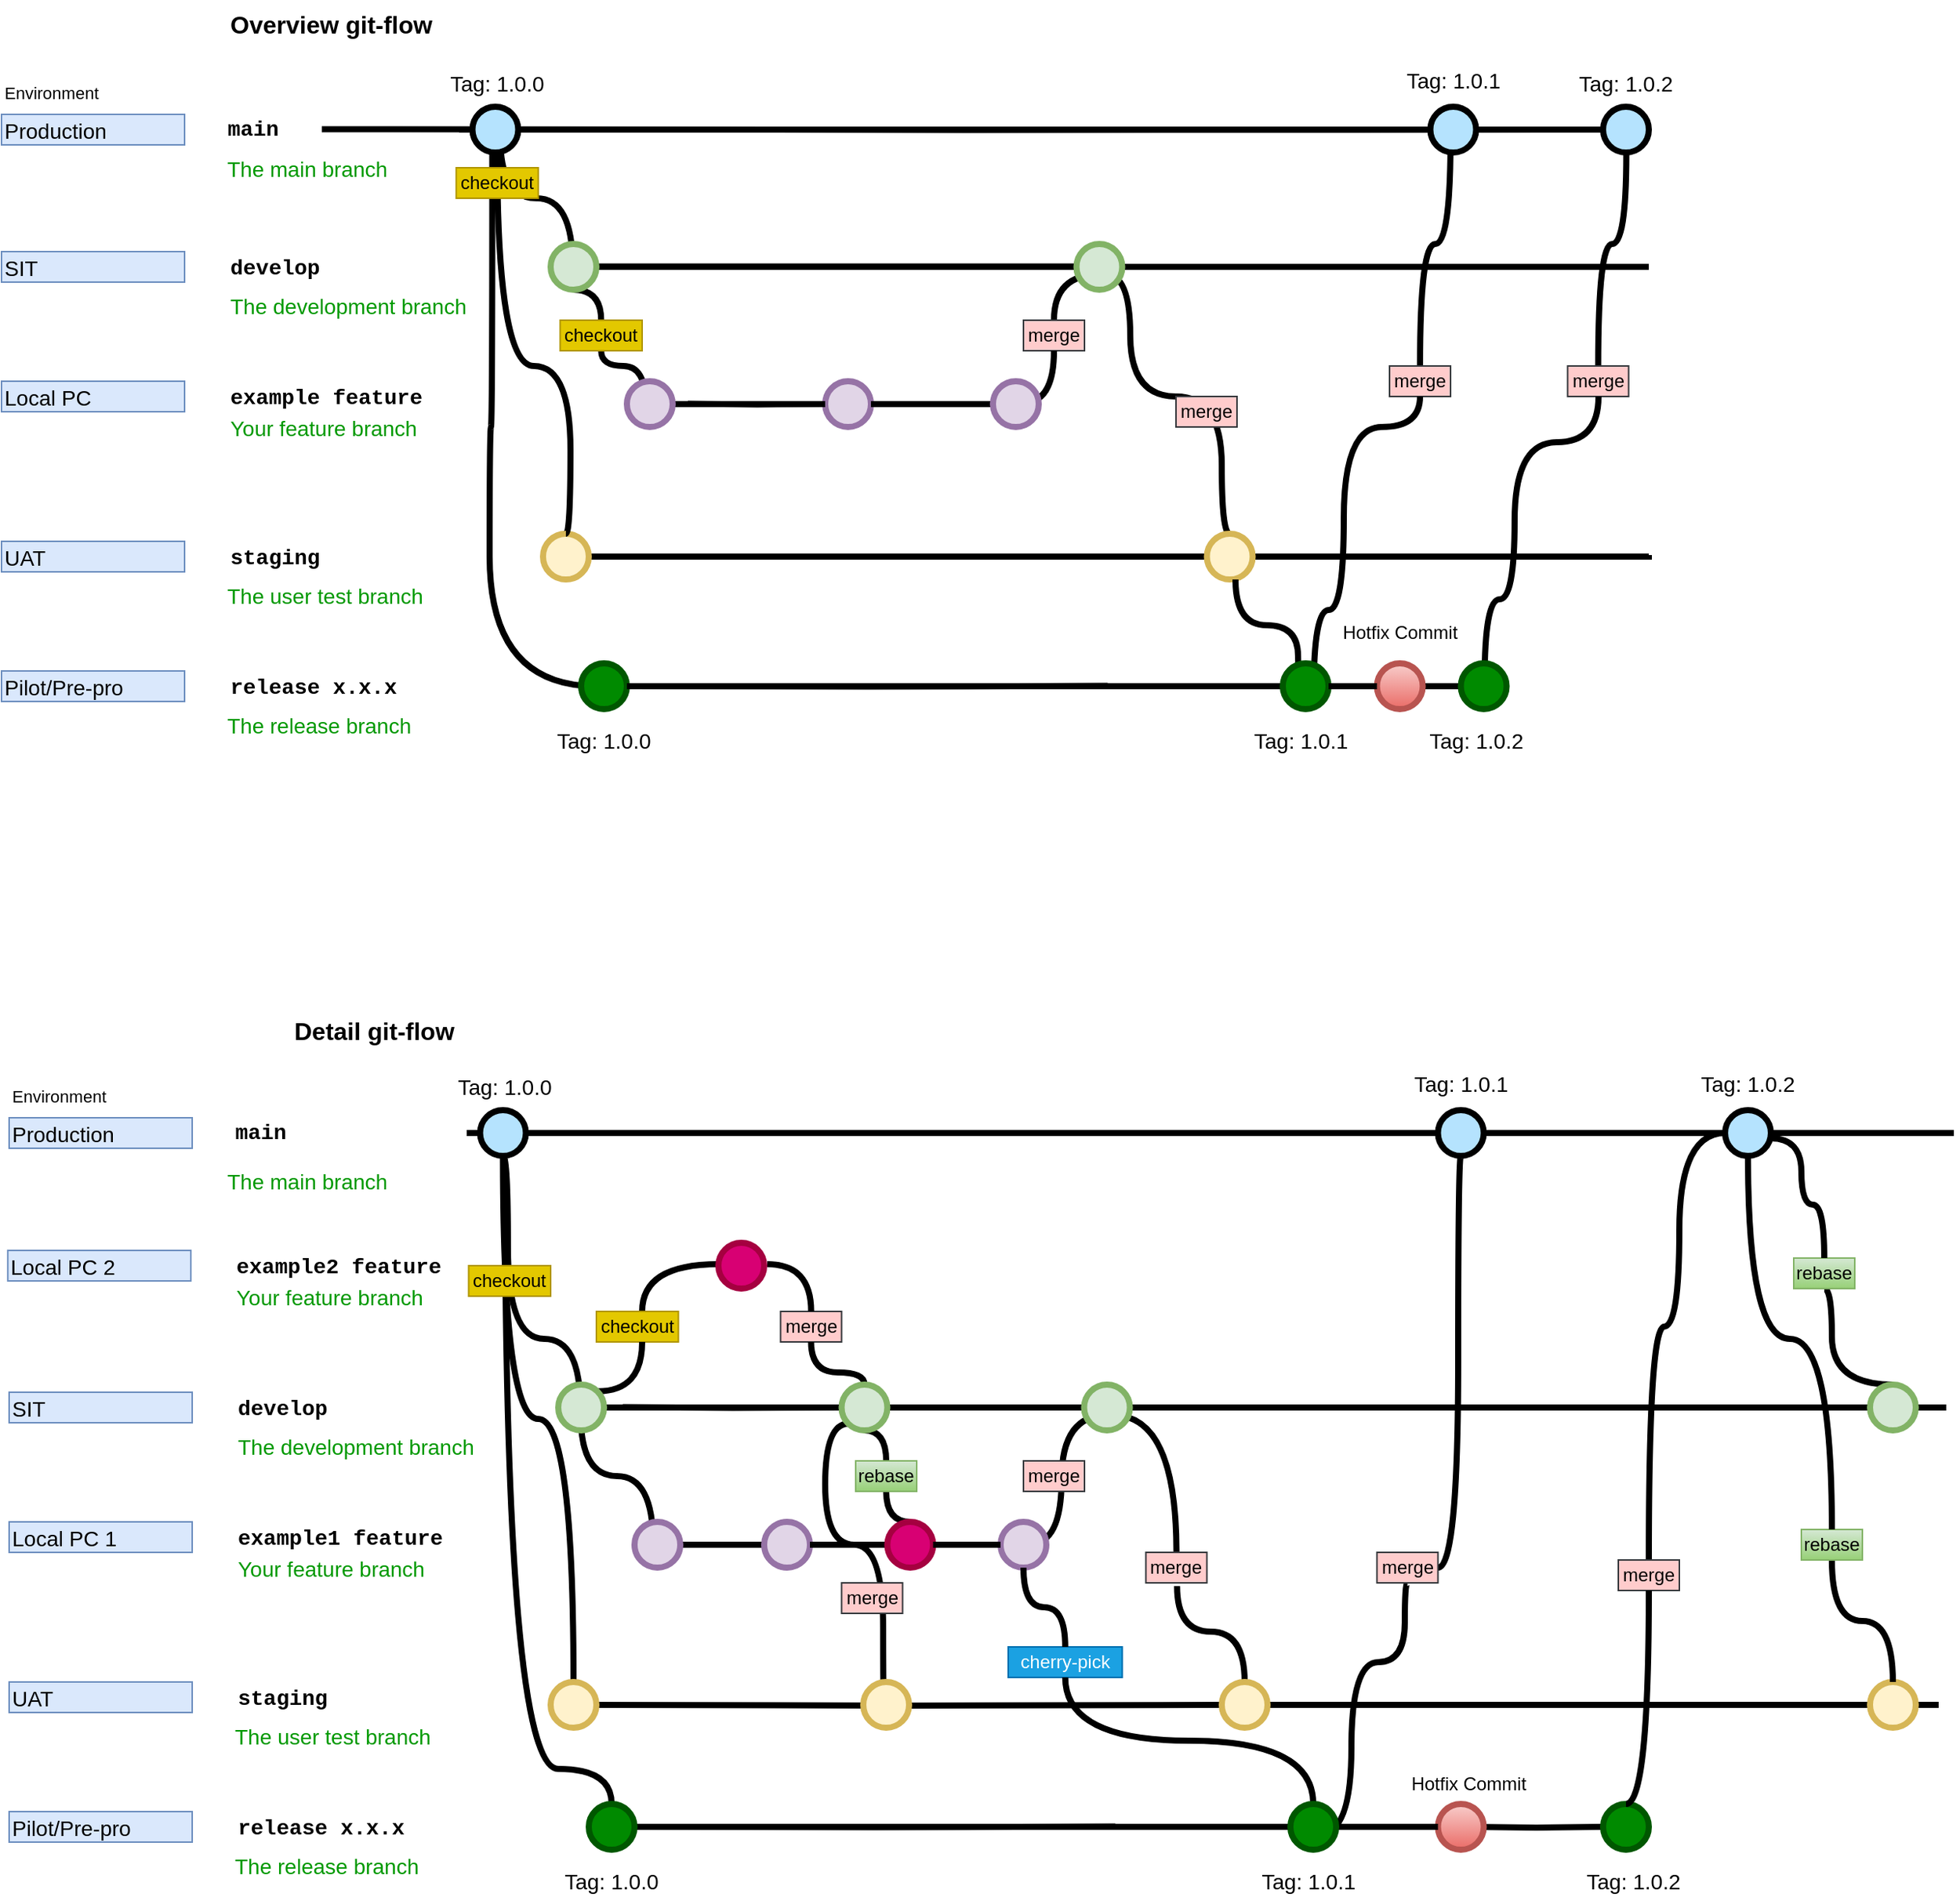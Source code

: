<mxfile version="21.0.8" type="device" pages="5"><diagram id="yPxyJZ8AM_hMuL3Unpa9" name="overview"><mxGraphModel dx="2333" dy="637" grid="1" gridSize="10" guides="1" tooltips="1" connect="1" arrows="1" fold="1" page="1" pageScale="1" pageWidth="1100" pageHeight="850" math="0" shadow="0"><root><mxCell id="0"/><mxCell id="1" parent="0"/><mxCell id="KVTbgxwP5-bSRFzGvzo2-1" value="Production" style="text;html=1;align=left;verticalAlign=middle;whiteSpace=wrap;overflow=hidden;fontSize=14;fontStyle=0;fillColor=#dae8fc;strokeColor=#6c8ebf;" parent="1" vertex="1"><mxGeometry x="-160" y="905" width="120" height="20" as="geometry"/></mxCell><mxCell id="KVTbgxwP5-bSRFzGvzo2-2" value="&lt;span style=&quot;text-align: center; font-size: 11px;&quot;&gt;Environment&lt;/span&gt;" style="text;html=1;strokeColor=none;fillColor=none;align=left;verticalAlign=middle;whiteSpace=wrap;overflow=hidden;fontSize=11;fontStyle=0;fontColor=#000000;" parent="1" vertex="1"><mxGeometry x="-160" y="872" width="120" height="38" as="geometry"/></mxCell><mxCell id="KVTbgxwP5-bSRFzGvzo2-3" value="UAT" style="text;html=1;strokeColor=#6c8ebf;fillColor=#dae8fc;align=left;verticalAlign=middle;whiteSpace=wrap;overflow=hidden;fontSize=14;fontStyle=0;" parent="1" vertex="1"><mxGeometry x="-160" y="1185" width="120" height="20" as="geometry"/></mxCell><mxCell id="KVTbgxwP5-bSRFzGvzo2-4" value="SIT" style="text;html=1;strokeColor=#6c8ebf;fillColor=#dae8fc;align=left;verticalAlign=middle;whiteSpace=wrap;overflow=hidden;fontSize=14;fontStyle=0;" parent="1" vertex="1"><mxGeometry x="-160" y="995" width="120" height="20" as="geometry"/></mxCell><mxCell id="KVTbgxwP5-bSRFzGvzo2-5" value="Local PC" style="text;html=1;strokeColor=#6c8ebf;fillColor=#dae8fc;align=left;verticalAlign=middle;whiteSpace=wrap;overflow=hidden;fontSize=14;fontStyle=0;" parent="1" vertex="1"><mxGeometry x="-160" y="1080" width="120" height="20" as="geometry"/></mxCell><mxCell id="KVTbgxwP5-bSRFzGvzo2-8" value="" style="edgeStyle=orthogonalEdgeStyle;rounded=0;html=1;jettySize=auto;orthogonalLoop=1;strokeWidth=4;endArrow=none;endFill=0;startArrow=none;" parent="1" source="KVTbgxwP5-bSRFzGvzo2-70" edge="1"><mxGeometry x="92.25" y="914.71" as="geometry"><mxPoint x="50.0" y="914.71" as="sourcePoint"/><mxPoint x="920" y="915" as="targetPoint"/><Array as="points"><mxPoint x="140" y="914.71"/><mxPoint x="140" y="914.71"/></Array></mxGeometry></mxCell><mxCell id="KVTbgxwP5-bSRFzGvzo2-10" style="edgeStyle=orthogonalEdgeStyle;curved=1;rounded=0;html=1;exitX=1;exitY=0.5;exitPerimeter=0;entryX=0;entryY=0.5;entryPerimeter=0;endArrow=none;endFill=0;jettySize=auto;orthogonalLoop=1;strokeWidth=4;fontSize=15;" parent="1" edge="1"><mxGeometry relative="1" as="geometry"><mxPoint x="166.99" y="920" as="sourcePoint"/><mxPoint x="214.49" y="1005" as="targetPoint"/><Array as="points"><mxPoint x="166.99" y="960"/><mxPoint x="214.99" y="960"/></Array></mxGeometry></mxCell><mxCell id="KVTbgxwP5-bSRFzGvzo2-11" value="" style="edgeStyle=orthogonalEdgeStyle;rounded=0;html=1;jettySize=auto;orthogonalLoop=1;strokeWidth=4;endArrow=none;endFill=0;strokeColor=#000000;startArrow=none;" parent="1" source="KVTbgxwP5-bSRFzGvzo2-26" edge="1"><mxGeometry x="166.77" y="1004.71" as="geometry"><mxPoint x="242.27" y="1004.71" as="sourcePoint"/><mxPoint x="920" y="1005" as="targetPoint"/><Array as="points"><mxPoint x="214.52" y="1004.71"/></Array></mxGeometry></mxCell><mxCell id="KVTbgxwP5-bSRFzGvzo2-13" value="main" style="text;html=1;strokeColor=none;fillColor=none;align=center;verticalAlign=middle;whiteSpace=wrap;overflow=hidden;fontSize=14;fontStyle=1;fontFamily=Courier New;" parent="1" vertex="1"><mxGeometry x="-20" y="894" width="50" height="42" as="geometry"/></mxCell><mxCell id="KVTbgxwP5-bSRFzGvzo2-14" value="develop" style="text;html=1;strokeColor=none;fillColor=none;align=left;verticalAlign=middle;whiteSpace=wrap;overflow=hidden;fontSize=14;fontStyle=1;fontFamily=Courier New;" parent="1" vertex="1"><mxGeometry x="-12" y="995" width="172" height="20" as="geometry"/></mxCell><mxCell id="KVTbgxwP5-bSRFzGvzo2-15" value="The main branch&lt;br&gt;" style="text;html=1;strokeColor=none;fillColor=none;align=left;verticalAlign=middle;whiteSpace=wrap;overflow=hidden;fontSize=14;fontStyle=0;fontColor=#009900;" parent="1" vertex="1"><mxGeometry x="-13.75" y="930" width="146.75" height="20" as="geometry"/></mxCell><mxCell id="KVTbgxwP5-bSRFzGvzo2-16" value="The development branch" style="text;html=1;strokeColor=none;fillColor=none;align=left;verticalAlign=middle;whiteSpace=wrap;overflow=hidden;fontSize=14;fontStyle=0;fontColor=#009900;" parent="1" vertex="1"><mxGeometry x="-12" y="1020" width="172" height="20" as="geometry"/></mxCell><mxCell id="KVTbgxwP5-bSRFzGvzo2-17" style="edgeStyle=orthogonalEdgeStyle;curved=1;rounded=0;html=1;exitX=0.5;exitY=1;entryX=0;entryY=0.5;entryPerimeter=0;endArrow=none;endFill=0;jettySize=auto;orthogonalLoop=1;strokeWidth=4;fontSize=15;startArrow=none;exitDx=0;exitDy=0;" parent="1" source="KVTbgxwP5-bSRFzGvzo2-155" edge="1"><mxGeometry relative="1" as="geometry"><mxPoint x="214.75" y="1010" as="sourcePoint"/><mxPoint x="262.25" y="1095" as="targetPoint"/><Array as="points"><mxPoint x="233" y="1070"/><mxPoint x="262" y="1070"/></Array></mxGeometry></mxCell><mxCell id="KVTbgxwP5-bSRFzGvzo2-18" value="example feature" style="text;html=1;strokeColor=none;fillColor=none;align=left;verticalAlign=middle;whiteSpace=wrap;overflow=hidden;fontSize=14;fontStyle=1;fontFamily=Courier New;" parent="1" vertex="1"><mxGeometry x="-12" y="1080" width="170" height="20" as="geometry"/></mxCell><mxCell id="KVTbgxwP5-bSRFzGvzo2-19" value="Your feature branch" style="text;html=1;strokeColor=none;fillColor=none;align=left;verticalAlign=middle;whiteSpace=wrap;overflow=hidden;fontSize=14;fontStyle=0;fontColor=#009900;" parent="1" vertex="1"><mxGeometry x="-12" y="1100" width="173.75" height="20" as="geometry"/></mxCell><mxCell id="KVTbgxwP5-bSRFzGvzo2-21" value="" style="edgeStyle=orthogonalEdgeStyle;rounded=0;html=1;jettySize=auto;orthogonalLoop=1;strokeWidth=4;endArrow=none;endFill=0;strokeColor=#000000;startArrow=none;" parent="1" source="KVTbgxwP5-bSRFzGvzo2-24" edge="1"><mxGeometry x="214.48" y="1094.71" as="geometry"><mxPoint x="289.98" y="1094.71" as="sourcePoint"/><mxPoint x="510" y="1095" as="targetPoint"/><Array as="points"><mxPoint x="262.23" y="1094.71"/><mxPoint x="262.23" y="1094.71"/></Array></mxGeometry></mxCell><mxCell id="KVTbgxwP5-bSRFzGvzo2-20" value="" style="verticalLabelPosition=bottom;verticalAlign=top;html=1;strokeWidth=4;shape=mxgraph.flowchart.on-page_reference;fillColor=#e1d5e7;strokeColor=#9673a6;" parent="1" vertex="1"><mxGeometry x="250" y="1080" width="30" height="30" as="geometry"/></mxCell><mxCell id="KVTbgxwP5-bSRFzGvzo2-22" value="" style="verticalLabelPosition=bottom;verticalAlign=top;html=1;strokeWidth=4;shape=mxgraph.flowchart.on-page_reference;fillColor=#e1d5e7;strokeColor=#9673a6;" parent="1" vertex="1"><mxGeometry x="380" y="1080" width="30" height="30" as="geometry"/></mxCell><mxCell id="KVTbgxwP5-bSRFzGvzo2-23" value="" style="edgeStyle=orthogonalEdgeStyle;rounded=0;html=1;jettySize=auto;orthogonalLoop=1;strokeWidth=4;endArrow=none;endFill=0;strokeColor=#000000;" parent="1" target="KVTbgxwP5-bSRFzGvzo2-22" edge="1"><mxGeometry x="214.48" y="1094.71" as="geometry"><mxPoint x="289.98" y="1094.71" as="sourcePoint"/><mxPoint x="742.23" y="1095" as="targetPoint"/><Array as="points"/></mxGeometry></mxCell><mxCell id="KVTbgxwP5-bSRFzGvzo2-25" style="edgeStyle=orthogonalEdgeStyle;curved=1;rounded=0;orthogonalLoop=1;jettySize=auto;html=1;exitX=0.5;exitY=0;exitDx=0;exitDy=0;endArrow=none;endFill=0;strokeWidth=4;fontFamily=Courier New;fontColor=#009900;startArrow=none;" parent="1" source="KVTbgxwP5-bSRFzGvzo2-148" edge="1"><mxGeometry relative="1" as="geometry"><mxPoint x="510" y="1094" as="sourcePoint"/><mxPoint x="560" y="1010" as="targetPoint"/><Array as="points"><mxPoint x="530" y="1010"/></Array></mxGeometry></mxCell><mxCell id="KVTbgxwP5-bSRFzGvzo2-27" value="" style="edgeStyle=orthogonalEdgeStyle;rounded=0;html=1;jettySize=auto;orthogonalLoop=1;strokeWidth=4;endArrow=none;endFill=0;strokeColor=#000000;" parent="1" target="KVTbgxwP5-bSRFzGvzo2-26" edge="1"><mxGeometry x="166.77" y="1004.71" as="geometry"><mxPoint x="242.27" y="1004.71" as="sourcePoint"/><mxPoint x="694.52" y="1005" as="targetPoint"/><Array as="points"><mxPoint x="214.52" y="1004.71"/></Array></mxGeometry></mxCell><mxCell id="KVTbgxwP5-bSRFzGvzo2-30" value="" style="edgeStyle=orthogonalEdgeStyle;rounded=0;html=1;jettySize=auto;orthogonalLoop=1;strokeWidth=4;endArrow=none;endFill=0;strokeColor=#000000;startArrow=none;" parent="1" source="KVTbgxwP5-bSRFzGvzo2-22" target="KVTbgxwP5-bSRFzGvzo2-24" edge="1"><mxGeometry x="214.48" y="1094.71" as="geometry"><mxPoint x="380" y="1095" as="sourcePoint"/><mxPoint x="510" y="1095" as="targetPoint"/><Array as="points"/></mxGeometry></mxCell><mxCell id="KVTbgxwP5-bSRFzGvzo2-31" value="staging" style="text;html=1;strokeColor=none;fillColor=none;align=left;verticalAlign=middle;whiteSpace=wrap;overflow=hidden;fontSize=14;fontStyle=1;fontFamily=Courier New;" parent="1" vertex="1"><mxGeometry x="-12" y="1185" width="132" height="20" as="geometry"/></mxCell><mxCell id="KVTbgxwP5-bSRFzGvzo2-32" value="The user test branch" style="text;html=1;strokeColor=none;fillColor=none;align=left;verticalAlign=middle;whiteSpace=wrap;overflow=hidden;fontSize=14;fontStyle=0;fontColor=#009900;" parent="1" vertex="1"><mxGeometry x="-14" y="1210" width="172" height="20" as="geometry"/></mxCell><mxCell id="KVTbgxwP5-bSRFzGvzo2-33" style="edgeStyle=orthogonalEdgeStyle;curved=1;rounded=0;html=1;exitX=1;exitY=0.5;exitPerimeter=0;endArrow=none;endFill=0;jettySize=auto;orthogonalLoop=1;strokeWidth=4;fontSize=15;entryX=0.5;entryY=0;entryDx=0;entryDy=0;entryPerimeter=0;" parent="1" target="KVTbgxwP5-bSRFzGvzo2-35" edge="1"><mxGeometry relative="1" as="geometry"><mxPoint x="564.19" y="1010" as="sourcePoint"/><mxPoint x="640" y="1200" as="targetPoint"/><Array as="points"><mxPoint x="580" y="1010"/><mxPoint x="580" y="1090"/><mxPoint x="640" y="1090"/><mxPoint x="640" y="1180"/></Array></mxGeometry></mxCell><mxCell id="KVTbgxwP5-bSRFzGvzo2-26" value="" style="verticalLabelPosition=bottom;verticalAlign=top;html=1;strokeWidth=4;shape=mxgraph.flowchart.on-page_reference;fillColor=#d5e8d4;strokeColor=#82b366;" parent="1" vertex="1"><mxGeometry x="544.75" y="990" width="30" height="30" as="geometry"/></mxCell><mxCell id="KVTbgxwP5-bSRFzGvzo2-34" value="" style="edgeStyle=orthogonalEdgeStyle;rounded=0;html=1;jettySize=auto;orthogonalLoop=1;strokeWidth=4;endArrow=none;endFill=0;strokeColor=#000000;startArrow=none;" parent="1" source="KVTbgxwP5-bSRFzGvzo2-158" edge="1"><mxGeometry x="564.24" y="1200.72" as="geometry"><mxPoint x="210" y="1200" as="sourcePoint"/><mxPoint x="920" y="1194" as="targetPoint"/><Array as="points"><mxPoint x="920" y="1195"/></Array></mxGeometry></mxCell><mxCell id="KVTbgxwP5-bSRFzGvzo2-35" value="" style="verticalLabelPosition=bottom;verticalAlign=top;html=1;strokeWidth=4;shape=mxgraph.flowchart.on-page_reference;fillColor=#fff2cc;strokeColor=#d6b656;" parent="1" vertex="1"><mxGeometry x="630.25" y="1180" width="30" height="30" as="geometry"/></mxCell><mxCell id="KVTbgxwP5-bSRFzGvzo2-36" value="Pilot/Pre-pro" style="text;html=1;strokeColor=#6c8ebf;fillColor=#dae8fc;align=left;verticalAlign=middle;whiteSpace=wrap;overflow=hidden;fontSize=14;fontStyle=0;" parent="1" vertex="1"><mxGeometry x="-160" y="1270" width="120" height="20" as="geometry"/></mxCell><mxCell id="KVTbgxwP5-bSRFzGvzo2-37" value="release x.x.x" style="text;html=1;strokeColor=none;fillColor=none;align=left;verticalAlign=middle;whiteSpace=wrap;overflow=hidden;fontSize=14;fontStyle=1;fontFamily=Courier New;" parent="1" vertex="1"><mxGeometry x="-12" y="1270" width="132" height="20" as="geometry"/></mxCell><mxCell id="KVTbgxwP5-bSRFzGvzo2-38" value="The release branch" style="text;html=1;strokeColor=none;fillColor=none;align=left;verticalAlign=middle;whiteSpace=wrap;overflow=hidden;fontSize=14;fontStyle=0;fontColor=#009900;" parent="1" vertex="1"><mxGeometry x="-14" y="1295" width="172" height="20" as="geometry"/></mxCell><mxCell id="KVTbgxwP5-bSRFzGvzo2-39" style="edgeStyle=orthogonalEdgeStyle;curved=1;rounded=0;html=1;exitX=1;exitY=0.5;exitPerimeter=0;endArrow=none;endFill=0;jettySize=auto;orthogonalLoop=1;strokeWidth=4;fontSize=15;" parent="1" edge="1"><mxGeometry relative="1" as="geometry"><mxPoint x="161.75" y="925" as="sourcePoint"/><mxPoint x="230" y="1280" as="targetPoint"/><Array as="points"><mxPoint x="162" y="1110"/><mxPoint x="160" y="1110"/><mxPoint x="160" y="1280"/></Array></mxGeometry></mxCell><mxCell id="KVTbgxwP5-bSRFzGvzo2-40" value="" style="edgeStyle=orthogonalEdgeStyle;rounded=0;html=1;jettySize=auto;orthogonalLoop=1;strokeWidth=4;endArrow=none;endFill=0;strokeColor=#000000;startArrow=none;" parent="1" source="KVTbgxwP5-bSRFzGvzo2-60" edge="1"><mxGeometry x="187.27" y="1279.47" as="geometry"><mxPoint x="565.25" y="1279.76" as="sourcePoint"/><mxPoint x="820" y="1280" as="targetPoint"/><Array as="points"><mxPoint x="235.02" y="1279.47"/></Array></mxGeometry></mxCell><mxCell id="KVTbgxwP5-bSRFzGvzo2-41" value="" style="verticalLabelPosition=bottom;verticalAlign=top;html=1;strokeWidth=4;shape=mxgraph.flowchart.on-page_reference;fillColor=#008a00;strokeColor=#005700;fontColor=#ffffff;" parent="1" vertex="1"><mxGeometry x="220" y="1265" width="30" height="30" as="geometry"/></mxCell><mxCell id="KVTbgxwP5-bSRFzGvzo2-42" value="" style="edgeStyle=orthogonalEdgeStyle;rounded=0;html=1;jettySize=auto;orthogonalLoop=1;strokeWidth=4;endArrow=none;endFill=0;strokeColor=#000000;startArrow=none;" parent="1" target="KVTbgxwP5-bSRFzGvzo2-41" edge="1"><mxGeometry x="187.27" y="1279.47" as="geometry"><mxPoint x="565.25" y="1279.76" as="sourcePoint"/><mxPoint x="840.5" y="1279.76" as="targetPoint"/><Array as="points"/></mxGeometry></mxCell><mxCell id="KVTbgxwP5-bSRFzGvzo2-43" style="edgeStyle=orthogonalEdgeStyle;curved=1;rounded=0;html=1;endArrow=none;endFill=0;jettySize=auto;orthogonalLoop=1;strokeWidth=4;fontSize=15;" parent="1" edge="1"><mxGeometry relative="1" as="geometry"><mxPoint x="649" y="1210" as="sourcePoint"/><mxPoint x="697" y="1280" as="targetPoint"/><Array as="points"><mxPoint x="649" y="1240"/><mxPoint x="690" y="1240"/><mxPoint x="690" y="1280"/></Array></mxGeometry></mxCell><mxCell id="KVTbgxwP5-bSRFzGvzo2-46" value="" style="edgeStyle=orthogonalEdgeStyle;rounded=0;html=1;jettySize=auto;orthogonalLoop=1;strokeWidth=4;endArrow=none;endFill=0;strokeColor=#000000;startArrow=none;" parent="1" source="KVTbgxwP5-bSRFzGvzo2-41" target="KVTbgxwP5-bSRFzGvzo2-44" edge="1"><mxGeometry x="187.27" y="1279.47" as="geometry"><mxPoint x="250" y="1279.76" as="sourcePoint"/><mxPoint x="840.5" y="1279.76" as="targetPoint"/><Array as="points"/></mxGeometry></mxCell><mxCell id="KVTbgxwP5-bSRFzGvzo2-47" style="edgeStyle=orthogonalEdgeStyle;curved=1;rounded=0;orthogonalLoop=1;jettySize=auto;html=1;exitX=0.5;exitY=0;exitDx=0;exitDy=0;endArrow=none;endFill=0;strokeWidth=4;fontFamily=Courier New;fontColor=#009900;startArrow=none;" parent="1" source="KVTbgxwP5-bSRFzGvzo2-151" edge="1"><mxGeometry relative="1" as="geometry"><mxPoint x="700.25" y="1284" as="sourcePoint"/><mxPoint x="790" y="920" as="targetPoint"/><Array as="points"><mxPoint x="770" y="990"/><mxPoint x="790" y="990"/></Array></mxGeometry></mxCell><mxCell id="KVTbgxwP5-bSRFzGvzo2-57" value="Tag: 1.0.1" style="text;html=1;strokeColor=none;fillColor=none;align=center;verticalAlign=middle;whiteSpace=wrap;overflow=hidden;fontSize=14;" parent="1" vertex="1"><mxGeometry x="756.75" y="872" width="70" height="20" as="geometry"/></mxCell><UserObject label="Overview git-flow" link="https://nvie.com/posts/a-successful-git-branching-model/" id="KVTbgxwP5-bSRFzGvzo2-58"><mxCell style="text;whiteSpace=wrap;html=1;fontStyle=1;fontSize=16;" parent="1" vertex="1"><mxGeometry x="-12" y="830" width="162" height="20" as="geometry"/></mxCell></UserObject><mxCell id="KVTbgxwP5-bSRFzGvzo2-61" value="" style="edgeStyle=orthogonalEdgeStyle;rounded=0;html=1;jettySize=auto;orthogonalLoop=1;strokeWidth=4;endArrow=none;endFill=0;strokeColor=#000000;startArrow=none;" parent="1" source="KVTbgxwP5-bSRFzGvzo2-219" target="KVTbgxwP5-bSRFzGvzo2-60" edge="1"><mxGeometry x="187.27" y="1279.47" as="geometry"><mxPoint x="680.0" y="1280" as="sourcePoint"/><mxPoint x="850" y="1280" as="targetPoint"/><Array as="points"/></mxGeometry></mxCell><mxCell id="KVTbgxwP5-bSRFzGvzo2-63" value="Tag: 1.0.1" style="text;html=1;strokeColor=none;fillColor=none;align=center;verticalAlign=middle;whiteSpace=wrap;overflow=hidden;fontSize=14;" parent="1" vertex="1"><mxGeometry x="656.75" y="1305" width="70" height="20" as="geometry"/></mxCell><mxCell id="KVTbgxwP5-bSRFzGvzo2-64" value="Tag: 1.0.0" style="text;html=1;strokeColor=none;fillColor=none;align=center;verticalAlign=middle;whiteSpace=wrap;overflow=hidden;fontSize=14;" parent="1" vertex="1"><mxGeometry x="200" y="1305" width="70" height="20" as="geometry"/></mxCell><mxCell id="KVTbgxwP5-bSRFzGvzo2-67" value="Tag: 1.0.0" style="text;html=1;strokeColor=none;fillColor=none;align=center;verticalAlign=middle;whiteSpace=wrap;overflow=hidden;fontSize=14;" parent="1" vertex="1"><mxGeometry x="130" y="874" width="70" height="20" as="geometry"/></mxCell><mxCell id="KVTbgxwP5-bSRFzGvzo2-68" value="Tag: 1.0.2" style="text;html=1;strokeColor=none;fillColor=none;align=center;verticalAlign=middle;whiteSpace=wrap;overflow=hidden;fontSize=14;" parent="1" vertex="1"><mxGeometry x="771.75" y="1305" width="70" height="20" as="geometry"/></mxCell><mxCell id="KVTbgxwP5-bSRFzGvzo2-69" style="edgeStyle=orthogonalEdgeStyle;curved=1;rounded=0;orthogonalLoop=1;jettySize=auto;html=1;endArrow=none;endFill=0;strokeWidth=4;fontFamily=Courier New;fontColor=#009900;startArrow=none;entryX=0.508;entryY=1.031;entryDx=0;entryDy=0;entryPerimeter=0;" parent="1" source="KVTbgxwP5-bSRFzGvzo2-153" target="KVTbgxwP5-bSRFzGvzo2-70" edge="1"><mxGeometry relative="1" as="geometry"><mxPoint x="812.33" y="1277" as="sourcePoint"/><mxPoint x="902.08" y="913" as="targetPoint"/><Array as="points"><mxPoint x="887" y="990"/><mxPoint x="905" y="990"/></Array></mxGeometry></mxCell><mxCell id="KVTbgxwP5-bSRFzGvzo2-70" value="" style="verticalLabelPosition=bottom;verticalAlign=top;html=1;strokeWidth=4;shape=mxgraph.flowchart.on-page_reference;plain-blue;gradientColor=none;fillColor=#B5E3Fe;strokeColor=#000000;" parent="1" vertex="1"><mxGeometry x="890" y="900" width="30" height="30" as="geometry"/></mxCell><mxCell id="KVTbgxwP5-bSRFzGvzo2-71" value="" style="edgeStyle=orthogonalEdgeStyle;rounded=0;html=1;jettySize=auto;orthogonalLoop=1;strokeWidth=4;endArrow=none;endFill=0;" parent="1" target="KVTbgxwP5-bSRFzGvzo2-70" edge="1"><mxGeometry x="92.25" y="914.71" as="geometry"><mxPoint x="50" y="914.71" as="sourcePoint"/><mxPoint x="920" y="915" as="targetPoint"/><Array as="points"/></mxGeometry></mxCell><mxCell id="KVTbgxwP5-bSRFzGvzo2-72" value="Tag: 1.0.2" style="text;html=1;strokeColor=none;fillColor=none;align=center;verticalAlign=middle;whiteSpace=wrap;overflow=hidden;fontSize=14;" parent="1" vertex="1"><mxGeometry x="870" y="874" width="70" height="20" as="geometry"/></mxCell><mxCell id="KVTbgxwP5-bSRFzGvzo2-48" value="" style="verticalLabelPosition=bottom;verticalAlign=top;html=1;strokeWidth=4;shape=mxgraph.flowchart.on-page_reference;plain-blue;gradientColor=none;fillColor=#B5E3Fe;strokeColor=#000000;" parent="1" vertex="1"><mxGeometry x="776.75" y="900" width="30" height="30" as="geometry"/></mxCell><mxCell id="KVTbgxwP5-bSRFzGvzo2-9" value="" style="verticalLabelPosition=bottom;verticalAlign=top;html=1;strokeWidth=4;shape=mxgraph.flowchart.on-page_reference;plain-blue;gradientColor=none;fillColor=#B5E3Fe;strokeColor=#000000;" parent="1" vertex="1"><mxGeometry x="148.75" y="900" width="30" height="30" as="geometry"/></mxCell><mxCell id="KVTbgxwP5-bSRFzGvzo2-62" value="Hotfix Commit" style="text;html=1;strokeColor=none;fillColor=none;align=center;verticalAlign=middle;whiteSpace=wrap;overflow=hidden;" parent="1" vertex="1"><mxGeometry x="716.75" y="1230" width="80" height="30" as="geometry"/></mxCell><mxCell id="KVTbgxwP5-bSRFzGvzo2-73" value="Production" style="text;html=1;align=left;verticalAlign=middle;whiteSpace=wrap;overflow=hidden;fontSize=14;fontStyle=0;fillColor=#dae8fc;strokeColor=#6c8ebf;" parent="1" vertex="1"><mxGeometry x="-155" y="1563" width="120" height="20" as="geometry"/></mxCell><mxCell id="KVTbgxwP5-bSRFzGvzo2-74" value="&lt;span style=&quot;text-align: center; font-size: 11px;&quot;&gt;Environment&lt;/span&gt;" style="text;html=1;strokeColor=none;fillColor=none;align=left;verticalAlign=middle;whiteSpace=wrap;overflow=hidden;fontSize=11;fontStyle=0;fontColor=#000000;" parent="1" vertex="1"><mxGeometry x="-155" y="1530" width="120" height="38" as="geometry"/></mxCell><mxCell id="KVTbgxwP5-bSRFzGvzo2-75" value="UAT" style="text;html=1;strokeColor=#6c8ebf;fillColor=#dae8fc;align=left;verticalAlign=middle;whiteSpace=wrap;overflow=hidden;fontSize=14;fontStyle=0;" parent="1" vertex="1"><mxGeometry x="-155" y="1933" width="120" height="20" as="geometry"/></mxCell><mxCell id="KVTbgxwP5-bSRFzGvzo2-76" value="SIT" style="text;html=1;strokeColor=#6c8ebf;fillColor=#dae8fc;align=left;verticalAlign=middle;whiteSpace=wrap;overflow=hidden;fontSize=14;fontStyle=0;" parent="1" vertex="1"><mxGeometry x="-155" y="1743" width="120" height="20" as="geometry"/></mxCell><mxCell id="KVTbgxwP5-bSRFzGvzo2-77" value="Local PC 1" style="text;html=1;strokeColor=#6c8ebf;fillColor=#dae8fc;align=left;verticalAlign=middle;whiteSpace=wrap;overflow=hidden;fontSize=14;fontStyle=0;" parent="1" vertex="1"><mxGeometry x="-155" y="1828" width="120" height="20" as="geometry"/></mxCell><mxCell id="KVTbgxwP5-bSRFzGvzo2-78" value="" style="edgeStyle=orthogonalEdgeStyle;rounded=0;html=1;jettySize=auto;orthogonalLoop=1;strokeWidth=4;endArrow=none;endFill=0;startArrow=none;" parent="1" source="KVTbgxwP5-bSRFzGvzo2-122" edge="1"><mxGeometry x="97.25" y="1572.71" as="geometry"><mxPoint x="55.0" y="1572.71" as="sourcePoint"/><mxPoint x="925" y="1573" as="targetPoint"/><Array as="points"><mxPoint x="145" y="1572.71"/><mxPoint x="145" y="1572.71"/></Array></mxGeometry></mxCell><mxCell id="KVTbgxwP5-bSRFzGvzo2-79" style="edgeStyle=orthogonalEdgeStyle;curved=1;rounded=0;html=1;exitX=0.5;exitY=1;exitPerimeter=0;entryX=0;entryY=0.5;entryPerimeter=0;endArrow=none;endFill=0;jettySize=auto;orthogonalLoop=1;strokeWidth=4;fontSize=15;exitDx=0;exitDy=0;" parent="1" source="KVTbgxwP5-bSRFzGvzo2-126" edge="1"><mxGeometry relative="1" as="geometry"><mxPoint x="171.99" y="1668" as="sourcePoint"/><mxPoint x="219.49" y="1753" as="targetPoint"/><Array as="points"><mxPoint x="172" y="1588"/><mxPoint x="172" y="1708"/><mxPoint x="219" y="1708"/></Array></mxGeometry></mxCell><mxCell id="KVTbgxwP5-bSRFzGvzo2-80" value="" style="edgeStyle=orthogonalEdgeStyle;rounded=0;html=1;jettySize=auto;orthogonalLoop=1;strokeWidth=4;endArrow=none;endFill=0;strokeColor=#000000;startArrow=none;" parent="1" source="KVTbgxwP5-bSRFzGvzo2-188" edge="1"><mxGeometry x="171.77" y="1752.71" as="geometry"><mxPoint x="247.27" y="1752.71" as="sourcePoint"/><mxPoint x="1100" y="1753" as="targetPoint"/><Array as="points"/></mxGeometry></mxCell><mxCell id="KVTbgxwP5-bSRFzGvzo2-81" value="main" style="text;html=1;strokeColor=none;fillColor=none;align=center;verticalAlign=middle;whiteSpace=wrap;overflow=hidden;fontSize=14;fontStyle=1;fontFamily=Courier New;" parent="1" vertex="1"><mxGeometry x="-15" y="1552" width="50" height="42" as="geometry"/></mxCell><mxCell id="KVTbgxwP5-bSRFzGvzo2-82" value="develop" style="text;html=1;strokeColor=none;fillColor=none;align=left;verticalAlign=middle;whiteSpace=wrap;overflow=hidden;fontSize=14;fontStyle=1;fontFamily=Courier New;" parent="1" vertex="1"><mxGeometry x="-7" y="1743" width="172" height="20" as="geometry"/></mxCell><mxCell id="KVTbgxwP5-bSRFzGvzo2-83" value="The main branch&lt;br&gt;" style="text;html=1;strokeColor=none;fillColor=none;align=left;verticalAlign=middle;whiteSpace=wrap;overflow=hidden;fontSize=14;fontStyle=0;fontColor=#009900;" parent="1" vertex="1"><mxGeometry x="-13.75" y="1594" width="146.75" height="20" as="geometry"/></mxCell><mxCell id="KVTbgxwP5-bSRFzGvzo2-84" value="The development branch" style="text;html=1;strokeColor=none;fillColor=none;align=left;verticalAlign=middle;whiteSpace=wrap;overflow=hidden;fontSize=14;fontStyle=0;fontColor=#009900;" parent="1" vertex="1"><mxGeometry x="-7" y="1768" width="172" height="20" as="geometry"/></mxCell><mxCell id="KVTbgxwP5-bSRFzGvzo2-85" style="edgeStyle=orthogonalEdgeStyle;curved=1;rounded=0;html=1;exitX=1;exitY=0.5;exitPerimeter=0;entryX=0;entryY=0.5;entryPerimeter=0;endArrow=none;endFill=0;jettySize=auto;orthogonalLoop=1;strokeWidth=4;fontSize=15;" parent="1" edge="1"><mxGeometry relative="1" as="geometry"><mxPoint x="219.75" y="1758" as="sourcePoint"/><mxPoint x="267.25" y="1843" as="targetPoint"/><Array as="points"><mxPoint x="219.75" y="1798"/><mxPoint x="267.75" y="1798"/></Array></mxGeometry></mxCell><mxCell id="KVTbgxwP5-bSRFzGvzo2-86" value="example1 feature" style="text;html=1;strokeColor=none;fillColor=none;align=left;verticalAlign=middle;whiteSpace=wrap;overflow=hidden;fontSize=14;fontStyle=1;fontFamily=Courier New;" parent="1" vertex="1"><mxGeometry x="-7" y="1828" width="170" height="20" as="geometry"/></mxCell><mxCell id="KVTbgxwP5-bSRFzGvzo2-87" value="Your feature branch" style="text;html=1;strokeColor=none;fillColor=none;align=left;verticalAlign=middle;whiteSpace=wrap;overflow=hidden;fontSize=14;fontStyle=0;fontColor=#009900;" parent="1" vertex="1"><mxGeometry x="-7" y="1848" width="173.75" height="20" as="geometry"/></mxCell><mxCell id="KVTbgxwP5-bSRFzGvzo2-88" value="" style="edgeStyle=orthogonalEdgeStyle;rounded=0;html=1;jettySize=auto;orthogonalLoop=1;strokeWidth=4;endArrow=none;endFill=0;strokeColor=#000000;startArrow=none;" parent="1" source="KVTbgxwP5-bSRFzGvzo2-90" edge="1"><mxGeometry x="219.48" y="1842.71" as="geometry"><mxPoint x="294.98" y="1842.71" as="sourcePoint"/><mxPoint x="515" y="1843" as="targetPoint"/><Array as="points"><mxPoint x="267.23" y="1842.71"/><mxPoint x="267.23" y="1842.71"/></Array></mxGeometry></mxCell><mxCell id="KVTbgxwP5-bSRFzGvzo2-89" value="" style="verticalLabelPosition=bottom;verticalAlign=top;html=1;strokeWidth=4;shape=mxgraph.flowchart.on-page_reference;fillColor=#e1d5e7;strokeColor=#9673a6;" parent="1" vertex="1"><mxGeometry x="255" y="1828" width="30" height="30" as="geometry"/></mxCell><mxCell id="KVTbgxwP5-bSRFzGvzo2-92" style="edgeStyle=orthogonalEdgeStyle;curved=1;rounded=0;orthogonalLoop=1;jettySize=auto;html=1;exitX=1;exitY=0.5;exitDx=0;exitDy=0;exitPerimeter=0;endArrow=none;endFill=0;strokeWidth=4;fontFamily=Courier New;fontColor=#009900;" parent="1" edge="1"><mxGeometry relative="1" as="geometry"><mxPoint x="515" y="1842" as="sourcePoint"/><mxPoint x="565" y="1758" as="targetPoint"/><Array as="points"><mxPoint x="535" y="1842"/><mxPoint x="535" y="1758"/></Array></mxGeometry></mxCell><mxCell id="KVTbgxwP5-bSRFzGvzo2-93" value="" style="edgeStyle=orthogonalEdgeStyle;rounded=0;html=1;jettySize=auto;orthogonalLoop=1;strokeWidth=4;endArrow=none;endFill=0;strokeColor=#000000;startArrow=none;" parent="1" source="KVTbgxwP5-bSRFzGvzo2-137" target="KVTbgxwP5-bSRFzGvzo2-100" edge="1"><mxGeometry x="171.77" y="1752.71" as="geometry"><mxPoint x="247.27" y="1752.71" as="sourcePoint"/><mxPoint x="699.52" y="1753" as="targetPoint"/><Array as="points"><mxPoint x="219.52" y="1752.71"/></Array></mxGeometry></mxCell><mxCell id="KVTbgxwP5-bSRFzGvzo2-94" value="" style="verticalLabelPosition=bottom;verticalAlign=top;html=1;strokeWidth=4;shape=mxgraph.flowchart.on-page_reference;fillColor=#e1d5e7;strokeColor=#9673a6;" parent="1" vertex="1"><mxGeometry x="495" y="1828" width="30" height="30" as="geometry"/></mxCell><mxCell id="KVTbgxwP5-bSRFzGvzo2-95" value="" style="edgeStyle=orthogonalEdgeStyle;rounded=0;html=1;jettySize=auto;orthogonalLoop=1;strokeWidth=4;endArrow=none;endFill=0;strokeColor=#000000;startArrow=none;" parent="1" source="KVTbgxwP5-bSRFzGvzo2-90" target="KVTbgxwP5-bSRFzGvzo2-94" edge="1"><mxGeometry x="219.48" y="1842.71" as="geometry"><mxPoint x="385" y="1843" as="sourcePoint"/><mxPoint x="515" y="1843" as="targetPoint"/><Array as="points"/></mxGeometry></mxCell><mxCell id="KVTbgxwP5-bSRFzGvzo2-97" value="staging" style="text;html=1;strokeColor=none;fillColor=none;align=left;verticalAlign=middle;whiteSpace=wrap;overflow=hidden;fontSize=14;fontStyle=1;fontFamily=Courier New;" parent="1" vertex="1"><mxGeometry x="-7" y="1933" width="132" height="20" as="geometry"/></mxCell><mxCell id="KVTbgxwP5-bSRFzGvzo2-98" value="The user test branch" style="text;html=1;strokeColor=none;fillColor=none;align=left;verticalAlign=middle;whiteSpace=wrap;overflow=hidden;fontSize=14;fontStyle=0;fontColor=#009900;" parent="1" vertex="1"><mxGeometry x="-9" y="1958" width="172" height="20" as="geometry"/></mxCell><mxCell id="KVTbgxwP5-bSRFzGvzo2-99" style="edgeStyle=orthogonalEdgeStyle;curved=1;rounded=0;html=1;exitX=0.511;exitY=1.106;exitPerimeter=0;endArrow=none;endFill=0;jettySize=auto;orthogonalLoop=1;strokeWidth=4;fontSize=15;startArrow=none;exitDx=0;exitDy=0;entryX=0.5;entryY=0;entryDx=0;entryDy=0;entryPerimeter=0;" parent="1" source="KVTbgxwP5-bSRFzGvzo2-180" target="KVTbgxwP5-bSRFzGvzo2-102" edge="1"><mxGeometry relative="1" as="geometry"><mxPoint x="569.19" y="1758" as="sourcePoint"/><mxPoint x="645" y="1948" as="targetPoint"/><Array as="points"><mxPoint x="611" y="1900"/><mxPoint x="655" y="1900"/></Array></mxGeometry></mxCell><mxCell id="KVTbgxwP5-bSRFzGvzo2-101" value="" style="edgeStyle=orthogonalEdgeStyle;rounded=0;html=1;jettySize=auto;orthogonalLoop=1;strokeWidth=4;endArrow=none;endFill=0;strokeColor=#000000;startArrow=none;" parent="1" source="KVTbgxwP5-bSRFzGvzo2-102" edge="1"><mxGeometry x="609.49" y="1947.71" as="geometry"><mxPoint x="220" y="1948" as="sourcePoint"/><mxPoint x="1110" y="1948" as="targetPoint"/><Array as="points"><mxPoint x="657.24" y="1947.71"/></Array></mxGeometry></mxCell><mxCell id="KVTbgxwP5-bSRFzGvzo2-103" value="Pilot/Pre-pro" style="text;html=1;strokeColor=#6c8ebf;fillColor=#dae8fc;align=left;verticalAlign=middle;whiteSpace=wrap;overflow=hidden;fontSize=14;fontStyle=0;" parent="1" vertex="1"><mxGeometry x="-155" y="2018" width="120" height="20" as="geometry"/></mxCell><mxCell id="KVTbgxwP5-bSRFzGvzo2-104" value="release x.x.x" style="text;html=1;strokeColor=none;fillColor=none;align=left;verticalAlign=middle;whiteSpace=wrap;overflow=hidden;fontSize=14;fontStyle=1;fontFamily=Courier New;" parent="1" vertex="1"><mxGeometry x="-7" y="2018" width="132" height="20" as="geometry"/></mxCell><mxCell id="KVTbgxwP5-bSRFzGvzo2-105" value="The release branch" style="text;html=1;strokeColor=none;fillColor=none;align=left;verticalAlign=middle;whiteSpace=wrap;overflow=hidden;fontSize=14;fontStyle=0;fontColor=#009900;" parent="1" vertex="1"><mxGeometry x="-9" y="2043" width="172" height="20" as="geometry"/></mxCell><mxCell id="KVTbgxwP5-bSRFzGvzo2-107" value="" style="edgeStyle=orthogonalEdgeStyle;rounded=0;html=1;jettySize=auto;orthogonalLoop=1;strokeWidth=4;endArrow=none;endFill=0;strokeColor=#000000;startArrow=none;" parent="1" target="KVTbgxwP5-bSRFzGvzo2-199" edge="1"><mxGeometry x="192.27" y="2027.47" as="geometry"><mxPoint x="801.75" y="2028" as="sourcePoint"/><mxPoint x="825" y="2028" as="targetPoint"/><Array as="points"/></mxGeometry></mxCell><mxCell id="KVTbgxwP5-bSRFzGvzo2-109" value="" style="edgeStyle=orthogonalEdgeStyle;rounded=0;html=1;jettySize=auto;orthogonalLoop=1;strokeWidth=4;endArrow=none;endFill=0;strokeColor=#000000;startArrow=none;" parent="1" target="KVTbgxwP5-bSRFzGvzo2-108" edge="1"><mxGeometry x="192.27" y="2027.47" as="geometry"><mxPoint x="570.25" y="2027.76" as="sourcePoint"/><mxPoint x="845.5" y="2027.76" as="targetPoint"/><Array as="points"/></mxGeometry></mxCell><mxCell id="KVTbgxwP5-bSRFzGvzo2-111" value="" style="edgeStyle=orthogonalEdgeStyle;rounded=0;html=1;jettySize=auto;orthogonalLoop=1;strokeWidth=4;endArrow=none;endFill=0;strokeColor=#000000;startArrow=none;" parent="1" source="KVTbgxwP5-bSRFzGvzo2-108" target="KVTbgxwP5-bSRFzGvzo2-113" edge="1"><mxGeometry x="192.27" y="2027.47" as="geometry"><mxPoint x="255" y="2027.76" as="sourcePoint"/><mxPoint x="845.5" y="2027.76" as="targetPoint"/><Array as="points"/></mxGeometry></mxCell><mxCell id="KVTbgxwP5-bSRFzGvzo2-112" style="edgeStyle=orthogonalEdgeStyle;curved=1;rounded=0;orthogonalLoop=1;jettySize=auto;html=1;exitX=1;exitY=0.5;exitDx=0;exitDy=0;exitPerimeter=0;endArrow=none;endFill=0;strokeWidth=4;fontFamily=Courier New;fontColor=#009900;entryX=0.5;entryY=1;entryDx=0;entryDy=0;entryPerimeter=0;startArrow=none;" parent="1" source="KVTbgxwP5-bSRFzGvzo2-215" target="KVTbgxwP5-bSRFzGvzo2-125" edge="1"><mxGeometry relative="1" as="geometry"><mxPoint x="705.25" y="2032" as="sourcePoint"/><mxPoint x="795" y="1668" as="targetPoint"/><Array as="points"><mxPoint x="795" y="1588"/></Array></mxGeometry></mxCell><mxCell id="KVTbgxwP5-bSRFzGvzo2-114" value="Tag: 1.0.1" style="text;html=1;strokeColor=none;fillColor=none;align=center;verticalAlign=middle;whiteSpace=wrap;overflow=hidden;fontSize=14;" parent="1" vertex="1"><mxGeometry x="761.75" y="1530" width="70" height="20" as="geometry"/></mxCell><mxCell id="KVTbgxwP5-bSRFzGvzo2-116" value="Tag: 1.0.1" style="text;html=1;strokeColor=none;fillColor=none;align=center;verticalAlign=middle;whiteSpace=wrap;overflow=hidden;fontSize=14;" parent="1" vertex="1"><mxGeometry x="661.75" y="2053" width="70" height="20" as="geometry"/></mxCell><mxCell id="KVTbgxwP5-bSRFzGvzo2-117" value="Tag: 1.0.0" style="text;html=1;strokeColor=none;fillColor=none;align=center;verticalAlign=middle;whiteSpace=wrap;overflow=hidden;fontSize=14;" parent="1" vertex="1"><mxGeometry x="205" y="2053" width="70" height="20" as="geometry"/></mxCell><mxCell id="KVTbgxwP5-bSRFzGvzo2-118" value="Tag: 1.0.0" style="text;html=1;strokeColor=none;fillColor=none;align=center;verticalAlign=middle;whiteSpace=wrap;overflow=hidden;fontSize=14;" parent="1" vertex="1"><mxGeometry x="135" y="1532" width="70" height="20" as="geometry"/></mxCell><mxCell id="KVTbgxwP5-bSRFzGvzo2-119" value="Tag: 1.0.2" style="text;html=1;strokeColor=none;fillColor=none;align=center;verticalAlign=middle;whiteSpace=wrap;overflow=hidden;fontSize=14;" parent="1" vertex="1"><mxGeometry x="875" y="2053" width="70" height="20" as="geometry"/></mxCell><mxCell id="KVTbgxwP5-bSRFzGvzo2-120" style="edgeStyle=orthogonalEdgeStyle;curved=1;rounded=0;orthogonalLoop=1;jettySize=auto;html=1;exitX=0.5;exitY=0;exitDx=0;exitDy=0;exitPerimeter=0;endArrow=none;endFill=0;strokeWidth=4;fontFamily=Courier New;fontColor=#009900;entryX=0;entryY=0.5;entryDx=0;entryDy=0;entryPerimeter=0;startArrow=none;" parent="1" source="KVTbgxwP5-bSRFzGvzo2-217" target="KVTbgxwP5-bSRFzGvzo2-122" edge="1"><mxGeometry relative="1" as="geometry"><mxPoint x="817.33" y="2025.0" as="sourcePoint"/><mxPoint x="907.08" y="1661" as="targetPoint"/><Array as="points"><mxPoint x="920" y="1700"/><mxPoint x="940" y="1700"/><mxPoint x="940" y="1573"/></Array></mxGeometry></mxCell><mxCell id="KVTbgxwP5-bSRFzGvzo2-123" value="" style="edgeStyle=orthogonalEdgeStyle;rounded=0;html=1;jettySize=auto;orthogonalLoop=1;strokeWidth=4;endArrow=none;endFill=0;startArrow=none;" parent="1" edge="1"><mxGeometry x="97.25" y="1572.71" as="geometry"><mxPoint x="870" y="1573" as="sourcePoint"/><mxPoint x="1100" y="1573" as="targetPoint"/><Array as="points"><mxPoint x="1120" y="1573"/></Array></mxGeometry></mxCell><mxCell id="KVTbgxwP5-bSRFzGvzo2-124" value="Tag: 1.0.2" style="text;html=1;strokeColor=none;fillColor=none;align=center;verticalAlign=middle;whiteSpace=wrap;overflow=hidden;fontSize=14;" parent="1" vertex="1"><mxGeometry x="950" y="1530" width="70" height="20" as="geometry"/></mxCell><mxCell id="KVTbgxwP5-bSRFzGvzo2-125" value="" style="verticalLabelPosition=bottom;verticalAlign=top;html=1;strokeWidth=4;shape=mxgraph.flowchart.on-page_reference;plain-blue;gradientColor=none;fillColor=#B5E3Fe;strokeColor=#000000;" parent="1" vertex="1"><mxGeometry x="781.75" y="1558" width="30" height="30" as="geometry"/></mxCell><mxCell id="KVTbgxwP5-bSRFzGvzo2-126" value="" style="verticalLabelPosition=bottom;verticalAlign=top;html=1;strokeWidth=4;shape=mxgraph.flowchart.on-page_reference;plain-blue;gradientColor=none;fillColor=#B5E3Fe;strokeColor=#000000;" parent="1" vertex="1"><mxGeometry x="153.75" y="1558" width="30" height="30" as="geometry"/></mxCell><mxCell id="KVTbgxwP5-bSRFzGvzo2-127" value="Hotfix Commit" style="text;html=1;strokeColor=none;fillColor=none;align=center;verticalAlign=middle;whiteSpace=wrap;overflow=hidden;" parent="1" vertex="1"><mxGeometry x="761.75" y="1990" width="80" height="18" as="geometry"/></mxCell><UserObject label="Detail git-flow" link="https://nvie.com/posts/a-successful-git-branching-model/" id="KVTbgxwP5-bSRFzGvzo2-128"><mxCell style="text;whiteSpace=wrap;html=1;fontStyle=1;fontSize=16;" parent="1" vertex="1"><mxGeometry x="30" y="1490" width="427.75" height="20" as="geometry"/></mxCell></UserObject><mxCell id="KVTbgxwP5-bSRFzGvzo2-129" value="Local PC 2" style="text;html=1;strokeColor=#6c8ebf;fillColor=#dae8fc;align=left;verticalAlign=middle;whiteSpace=wrap;overflow=hidden;fontSize=14;fontStyle=0;" parent="1" vertex="1"><mxGeometry x="-155.87" y="1650" width="120" height="20" as="geometry"/></mxCell><mxCell id="KVTbgxwP5-bSRFzGvzo2-130" value="example2 feature" style="text;html=1;strokeColor=none;fillColor=none;align=left;verticalAlign=middle;whiteSpace=wrap;overflow=hidden;fontSize=14;fontStyle=1;fontFamily=Courier New;" parent="1" vertex="1"><mxGeometry x="-7.87" y="1650" width="170" height="20" as="geometry"/></mxCell><mxCell id="KVTbgxwP5-bSRFzGvzo2-131" value="Your feature branch" style="text;html=1;strokeColor=none;fillColor=none;align=left;verticalAlign=middle;whiteSpace=wrap;overflow=hidden;fontSize=14;fontStyle=0;fontColor=#009900;" parent="1" vertex="1"><mxGeometry x="-7.87" y="1670" width="173.75" height="20" as="geometry"/></mxCell><mxCell id="KVTbgxwP5-bSRFzGvzo2-132" style="edgeStyle=orthogonalEdgeStyle;curved=1;rounded=0;orthogonalLoop=1;jettySize=auto;html=1;endArrow=none;endFill=0;strokeWidth=4;fontFamily=Courier New;fontColor=#009900;startArrow=none;" parent="1" source="KVTbgxwP5-bSRFzGvzo2-165" target="KVTbgxwP5-bSRFzGvzo2-134" edge="1"><mxGeometry relative="1" as="geometry"><mxPoint x="220" y="1743" as="sourcePoint"/><mxPoint x="270" y="1659" as="targetPoint"/><Array as="points"><mxPoint x="260" y="1659"/></Array></mxGeometry></mxCell><mxCell id="KVTbgxwP5-bSRFzGvzo2-134" value="" style="verticalLabelPosition=bottom;verticalAlign=top;html=1;strokeWidth=4;shape=mxgraph.flowchart.on-page_reference;fillColor=#d80073;strokeColor=#A50040;fontColor=#ffffff;" parent="1" vertex="1"><mxGeometry x="310" y="1645" width="30" height="30" as="geometry"/></mxCell><mxCell id="KVTbgxwP5-bSRFzGvzo2-138" value="" style="edgeStyle=orthogonalEdgeStyle;rounded=0;html=1;jettySize=auto;orthogonalLoop=1;strokeWidth=4;endArrow=none;endFill=0;strokeColor=#000000;startArrow=none;" parent="1" source="KVTbgxwP5-bSRFzGvzo2-100" target="KVTbgxwP5-bSRFzGvzo2-137" edge="1"><mxGeometry x="171.77" y="1752.71" as="geometry"><mxPoint x="549.75" y="1753" as="sourcePoint"/><mxPoint x="925" y="1753" as="targetPoint"/><Array as="points"/></mxGeometry></mxCell><mxCell id="KVTbgxwP5-bSRFzGvzo2-139" value="" style="edgeStyle=orthogonalEdgeStyle;rounded=0;html=1;jettySize=auto;orthogonalLoop=1;strokeWidth=4;endArrow=none;endFill=0;strokeColor=#000000;" parent="1" target="KVTbgxwP5-bSRFzGvzo2-137" edge="1"><mxGeometry x="171.77" y="1752.71" as="geometry"><mxPoint x="247.27" y="1752.71" as="sourcePoint"/><mxPoint x="549.75" y="1752.7" as="targetPoint"/><Array as="points"/></mxGeometry></mxCell><mxCell id="KVTbgxwP5-bSRFzGvzo2-90" value="" style="verticalLabelPosition=bottom;verticalAlign=top;html=1;strokeWidth=4;shape=mxgraph.flowchart.on-page_reference;fillColor=#e1d5e7;strokeColor=#9673a6;" parent="1" vertex="1"><mxGeometry x="340" y="1828" width="30" height="30" as="geometry"/></mxCell><mxCell id="KVTbgxwP5-bSRFzGvzo2-142" value="" style="edgeStyle=orthogonalEdgeStyle;rounded=0;html=1;jettySize=auto;orthogonalLoop=1;strokeWidth=4;endArrow=none;endFill=0;strokeColor=#000000;startArrow=none;" parent="1" source="KVTbgxwP5-bSRFzGvzo2-167" target="KVTbgxwP5-bSRFzGvzo2-90" edge="1"><mxGeometry x="219.48" y="1842.71" as="geometry"><mxPoint x="495" y="1843" as="sourcePoint"/><mxPoint x="515" y="1843" as="targetPoint"/><Array as="points"/></mxGeometry></mxCell><mxCell id="KVTbgxwP5-bSRFzGvzo2-148" value="merge" style="text;html=1;strokeColor=#36393d;fillColor=#ffcccc;align=center;verticalAlign=middle;whiteSpace=wrap;overflow=hidden;" parent="1" vertex="1"><mxGeometry x="510" y="1040" width="40" height="20" as="geometry"/></mxCell><mxCell id="KVTbgxwP5-bSRFzGvzo2-150" value="" style="edgeStyle=orthogonalEdgeStyle;curved=1;rounded=0;orthogonalLoop=1;jettySize=auto;html=1;exitX=1;exitY=0.5;exitDx=0;exitDy=0;exitPerimeter=0;endArrow=none;endFill=0;strokeWidth=4;fontFamily=Courier New;fontColor=#009900;" parent="1" target="KVTbgxwP5-bSRFzGvzo2-148" edge="1"><mxGeometry relative="1" as="geometry"><mxPoint x="510" y="1094" as="sourcePoint"/><mxPoint x="560" y="1010" as="targetPoint"/><Array as="points"><mxPoint x="530" y="1094"/></Array></mxGeometry></mxCell><mxCell id="KVTbgxwP5-bSRFzGvzo2-24" value="" style="verticalLabelPosition=bottom;verticalAlign=top;html=1;strokeWidth=4;shape=mxgraph.flowchart.on-page_reference;fillColor=#e1d5e7;strokeColor=#9673a6;" parent="1" vertex="1"><mxGeometry x="490" y="1080" width="30" height="30" as="geometry"/></mxCell><mxCell id="KVTbgxwP5-bSRFzGvzo2-151" value="merge" style="text;html=1;strokeColor=#36393d;fillColor=#ffcccc;align=center;verticalAlign=middle;whiteSpace=wrap;overflow=hidden;" parent="1" vertex="1"><mxGeometry x="750" y="1070" width="40" height="20" as="geometry"/></mxCell><mxCell id="KVTbgxwP5-bSRFzGvzo2-152" value="" style="edgeStyle=orthogonalEdgeStyle;curved=1;rounded=0;orthogonalLoop=1;jettySize=auto;html=1;exitX=1;exitY=0.5;exitDx=0;exitDy=0;exitPerimeter=0;endArrow=none;endFill=0;strokeWidth=4;fontFamily=Courier New;fontColor=#009900;entryX=0.5;entryY=1;entryDx=0;entryDy=0;" parent="1" target="KVTbgxwP5-bSRFzGvzo2-151" edge="1"><mxGeometry relative="1" as="geometry"><mxPoint x="700.25" y="1284" as="sourcePoint"/><mxPoint x="790" y="920" as="targetPoint"/><Array as="points"><mxPoint x="700" y="1230"/><mxPoint x="720" y="1230"/><mxPoint x="720" y="1110"/><mxPoint x="770" y="1110"/></Array></mxGeometry></mxCell><mxCell id="KVTbgxwP5-bSRFzGvzo2-153" value="merge" style="text;html=1;strokeColor=#36393d;fillColor=#ffcccc;align=center;verticalAlign=middle;whiteSpace=wrap;overflow=hidden;" parent="1" vertex="1"><mxGeometry x="866.75" y="1070" width="40" height="20" as="geometry"/></mxCell><mxCell id="KVTbgxwP5-bSRFzGvzo2-154" value="" style="edgeStyle=orthogonalEdgeStyle;curved=1;rounded=0;orthogonalLoop=1;jettySize=auto;html=1;exitX=1;exitY=0.5;exitDx=0;exitDy=0;exitPerimeter=0;endArrow=none;endFill=0;strokeWidth=4;fontFamily=Courier New;fontColor=#009900;entryX=0.5;entryY=1;entryDx=0;entryDy=0;" parent="1" target="KVTbgxwP5-bSRFzGvzo2-153" edge="1"><mxGeometry relative="1" as="geometry"><mxPoint x="812.33" y="1277" as="sourcePoint"/><mxPoint x="902.08" y="913" as="targetPoint"/><Array as="points"><mxPoint x="812" y="1223"/><mxPoint x="832" y="1223"/><mxPoint x="832" y="1120"/><mxPoint x="887" y="1120"/><mxPoint x="887" y="1090"/></Array></mxGeometry></mxCell><mxCell id="KVTbgxwP5-bSRFzGvzo2-156" value="" style="edgeStyle=orthogonalEdgeStyle;curved=1;rounded=0;html=1;exitX=0.5;exitY=1;exitPerimeter=0;entryX=0.5;entryY=0;endArrow=none;endFill=0;jettySize=auto;orthogonalLoop=1;strokeWidth=4;fontSize=15;entryDx=0;entryDy=0;exitDx=0;exitDy=0;" parent="1" source="KVTbgxwP5-bSRFzGvzo2-12" target="KVTbgxwP5-bSRFzGvzo2-155" edge="1"><mxGeometry relative="1" as="geometry"><mxPoint x="214.75" y="1010" as="sourcePoint"/><mxPoint x="262.25" y="1095" as="targetPoint"/><Array as="points"><mxPoint x="233" y="1020"/></Array></mxGeometry></mxCell><mxCell id="KVTbgxwP5-bSRFzGvzo2-12" value="" style="verticalLabelPosition=bottom;verticalAlign=top;html=1;strokeWidth=4;shape=mxgraph.flowchart.on-page_reference;fillColor=#d5e8d4;strokeColor=#82b366;" parent="1" vertex="1"><mxGeometry x="200" y="990" width="30" height="30" as="geometry"/></mxCell><mxCell id="KVTbgxwP5-bSRFzGvzo2-155" value="checkout" style="text;html=1;strokeColor=#B09500;fillColor=#e3c800;align=center;verticalAlign=middle;whiteSpace=wrap;overflow=hidden;fontColor=#000000;" parent="1" vertex="1"><mxGeometry x="206.25" y="1040" width="53.75" height="20" as="geometry"/></mxCell><mxCell id="KVTbgxwP5-bSRFzGvzo2-157" value="merge" style="text;html=1;strokeColor=#36393d;fillColor=#ffcccc;align=center;verticalAlign=middle;whiteSpace=wrap;overflow=hidden;" parent="1" vertex="1"><mxGeometry x="610" y="1090" width="40" height="20" as="geometry"/></mxCell><mxCell id="KVTbgxwP5-bSRFzGvzo2-158" value="" style="verticalLabelPosition=bottom;verticalAlign=top;html=1;strokeWidth=4;shape=mxgraph.flowchart.on-page_reference;fillColor=#fff2cc;strokeColor=#d6b656;" parent="1" vertex="1"><mxGeometry x="195" y="1180" width="30" height="30" as="geometry"/></mxCell><mxCell id="KVTbgxwP5-bSRFzGvzo2-162" value="merge" style="text;html=1;strokeColor=#36393d;fillColor=#ffcccc;align=center;verticalAlign=middle;whiteSpace=wrap;overflow=hidden;" parent="1" vertex="1"><mxGeometry x="350.75" y="1690" width="40" height="20" as="geometry"/></mxCell><mxCell id="KVTbgxwP5-bSRFzGvzo2-163" value="" style="edgeStyle=orthogonalEdgeStyle;curved=1;rounded=0;html=1;endArrow=none;endFill=0;jettySize=auto;orthogonalLoop=1;strokeWidth=4;fontSize=15;exitX=1.067;exitY=0.468;exitDx=0;exitDy=0;exitPerimeter=0;" parent="1" source="KVTbgxwP5-bSRFzGvzo2-134" target="KVTbgxwP5-bSRFzGvzo2-162" edge="1"><mxGeometry relative="1" as="geometry"><mxPoint x="342.01" y="1659.04" as="sourcePoint"/><mxPoint x="400" y="1738" as="targetPoint"/><Array as="points"/></mxGeometry></mxCell><mxCell id="KVTbgxwP5-bSRFzGvzo2-164" value="" style="edgeStyle=orthogonalEdgeStyle;curved=1;rounded=0;html=1;endArrow=none;endFill=0;jettySize=auto;orthogonalLoop=1;strokeWidth=4;fontSize=15;exitX=0.5;exitY=1;exitDx=0;exitDy=0;entryX=0.5;entryY=0;entryDx=0;entryDy=0;entryPerimeter=0;" parent="1" source="KVTbgxwP5-bSRFzGvzo2-162" target="KVTbgxwP5-bSRFzGvzo2-137" edge="1"><mxGeometry relative="1" as="geometry"><mxPoint x="352.01" y="1669.04" as="sourcePoint"/><mxPoint x="380.806" y="1700" as="targetPoint"/><Array as="points"/></mxGeometry></mxCell><mxCell id="KVTbgxwP5-bSRFzGvzo2-165" value="checkout" style="text;html=1;strokeColor=#B09500;fillColor=#e3c800;align=center;verticalAlign=middle;whiteSpace=wrap;overflow=hidden;fontColor=#000000;" parent="1" vertex="1"><mxGeometry x="230" y="1690" width="53.75" height="20" as="geometry"/></mxCell><mxCell id="KVTbgxwP5-bSRFzGvzo2-166" value="" style="edgeStyle=orthogonalEdgeStyle;curved=1;rounded=0;orthogonalLoop=1;jettySize=auto;html=1;endArrow=none;endFill=0;strokeWidth=4;fontFamily=Courier New;fontColor=#009900;exitX=0.855;exitY=0.145;exitDx=0;exitDy=0;exitPerimeter=0;" parent="1" source="KVTbgxwP5-bSRFzGvzo2-96" target="KVTbgxwP5-bSRFzGvzo2-165" edge="1"><mxGeometry relative="1" as="geometry"><mxPoint x="220" y="1743" as="sourcePoint"/><mxPoint x="310" y="1659" as="targetPoint"/><Array as="points"><mxPoint x="260" y="1742"/></Array></mxGeometry></mxCell><mxCell id="KVTbgxwP5-bSRFzGvzo2-168" value="" style="edgeStyle=orthogonalEdgeStyle;curved=1;rounded=0;html=1;endArrow=none;endFill=0;jettySize=auto;orthogonalLoop=1;strokeWidth=4;fontSize=15;entryX=0.5;entryY=0;entryDx=0;entryDy=0;entryPerimeter=0;startArrow=none;exitX=0.5;exitY=1;exitDx=0;exitDy=0;" parent="1" source="KVTbgxwP5-bSRFzGvzo2-170" target="KVTbgxwP5-bSRFzGvzo2-167" edge="1"><mxGeometry relative="1" as="geometry"><mxPoint x="430" y="1810" as="sourcePoint"/><mxPoint x="435" y="1808.01" as="targetPoint"/><Array as="points"><mxPoint x="420" y="1828"/></Array></mxGeometry></mxCell><mxCell id="KVTbgxwP5-bSRFzGvzo2-167" value="" style="verticalLabelPosition=bottom;verticalAlign=top;html=1;strokeWidth=4;shape=mxgraph.flowchart.on-page_reference;fillColor=#d80073;strokeColor=#A50040;fontColor=#ffffff;" parent="1" vertex="1"><mxGeometry x="420.75" y="1828" width="30" height="30" as="geometry"/></mxCell><mxCell id="KVTbgxwP5-bSRFzGvzo2-169" value="" style="edgeStyle=orthogonalEdgeStyle;rounded=0;html=1;jettySize=auto;orthogonalLoop=1;strokeWidth=4;endArrow=none;endFill=0;strokeColor=#000000;startArrow=none;" parent="1" source="KVTbgxwP5-bSRFzGvzo2-94" target="KVTbgxwP5-bSRFzGvzo2-167" edge="1"><mxGeometry x="219.48" y="1842.71" as="geometry"><mxPoint x="495" y="1843" as="sourcePoint"/><mxPoint x="370" y="1843" as="targetPoint"/><Array as="points"/></mxGeometry></mxCell><mxCell id="KVTbgxwP5-bSRFzGvzo2-171" value="" style="edgeStyle=orthogonalEdgeStyle;curved=1;rounded=0;html=1;endArrow=none;endFill=0;jettySize=auto;orthogonalLoop=1;strokeWidth=4;fontSize=15;exitX=0.5;exitY=1;exitDx=0;exitDy=0;entryX=0.5;entryY=0;entryDx=0;entryDy=0;entryPerimeter=0;exitPerimeter=0;" parent="1" source="KVTbgxwP5-bSRFzGvzo2-137" target="KVTbgxwP5-bSRFzGvzo2-170" edge="1"><mxGeometry relative="1" as="geometry"><mxPoint x="405.75" y="1768" as="sourcePoint"/><mxPoint x="435.75" y="1828" as="targetPoint"/><Array as="points"><mxPoint x="420" y="1768"/></Array></mxGeometry></mxCell><mxCell id="KVTbgxwP5-bSRFzGvzo2-170" value="rebase" style="text;html=1;strokeColor=#82b366;fillColor=#d5e8d4;align=center;verticalAlign=middle;whiteSpace=wrap;overflow=hidden;gradientColor=#97d077;" parent="1" vertex="1"><mxGeometry x="400" y="1788" width="40" height="20" as="geometry"/></mxCell><mxCell id="KVTbgxwP5-bSRFzGvzo2-172" value="merge" style="text;html=1;strokeColor=#36393d;fillColor=#ffcccc;align=center;verticalAlign=middle;whiteSpace=wrap;overflow=hidden;" parent="1" vertex="1"><mxGeometry x="510" y="1788" width="40" height="20" as="geometry"/></mxCell><mxCell id="KVTbgxwP5-bSRFzGvzo2-174" value="" style="edgeStyle=orthogonalEdgeStyle;rounded=0;html=1;jettySize=auto;orthogonalLoop=1;strokeWidth=4;endArrow=none;endFill=0;strokeColor=#000000;startArrow=none;" parent="1" target="KVTbgxwP5-bSRFzGvzo2-102" edge="1"><mxGeometry x="609.49" y="1947.71" as="geometry"><mxPoint x="220" y="1948" as="sourcePoint"/><mxPoint x="925" y="1948" as="targetPoint"/><Array as="points"/></mxGeometry></mxCell><mxCell id="KVTbgxwP5-bSRFzGvzo2-175" value="" style="edgeStyle=orthogonalEdgeStyle;curved=1;rounded=0;html=1;exitX=0.5;exitY=1;exitPerimeter=0;endArrow=none;endFill=0;jettySize=auto;orthogonalLoop=1;strokeWidth=4;fontSize=15;exitDx=0;exitDy=0;" parent="1" source="KVTbgxwP5-bSRFzGvzo2-126" target="KVTbgxwP5-bSRFzGvzo2-173" edge="1"><mxGeometry relative="1" as="geometry"><mxPoint x="168.75" y="1588" as="sourcePoint"/><mxPoint x="235" y="2028" as="targetPoint"/><Array as="points"/></mxGeometry></mxCell><mxCell id="KVTbgxwP5-bSRFzGvzo2-176" style="edgeStyle=orthogonalEdgeStyle;curved=1;rounded=0;html=1;entryX=0.5;entryY=0;entryPerimeter=0;endArrow=none;endFill=0;jettySize=auto;orthogonalLoop=1;strokeWidth=4;fontSize=15;entryDx=0;entryDy=0;" parent="1" target="KVTbgxwP5-bSRFzGvzo2-108" edge="1"><mxGeometry relative="1" as="geometry"><mxPoint x="170" y="1590" as="sourcePoint"/><mxPoint x="297.55" y="2043" as="targetPoint"/><Array as="points"><mxPoint x="170" y="1990"/><mxPoint x="240" y="1990"/></Array></mxGeometry></mxCell><mxCell id="KVTbgxwP5-bSRFzGvzo2-108" value="" style="verticalLabelPosition=bottom;verticalAlign=top;html=1;strokeWidth=4;shape=mxgraph.flowchart.on-page_reference;fillColor=#008a00;strokeColor=#005700;fontColor=#ffffff;" parent="1" vertex="1"><mxGeometry x="225" y="2013" width="30" height="30" as="geometry"/></mxCell><mxCell id="KVTbgxwP5-bSRFzGvzo2-173" value="" style="verticalLabelPosition=bottom;verticalAlign=top;html=1;strokeWidth=4;shape=mxgraph.flowchart.on-page_reference;fillColor=#fff2cc;strokeColor=#d6b656;" parent="1" vertex="1"><mxGeometry x="200" y="1933" width="30" height="30" as="geometry"/></mxCell><mxCell id="KVTbgxwP5-bSRFzGvzo2-178" style="edgeStyle=orthogonalEdgeStyle;curved=1;rounded=0;html=1;exitX=0.145;exitY=0.855;exitPerimeter=0;endArrow=none;endFill=0;jettySize=auto;orthogonalLoop=1;strokeWidth=4;fontSize=15;exitDx=0;exitDy=0;entryX=0.5;entryY=0;entryDx=0;entryDy=0;entryPerimeter=0;" parent="1" source="KVTbgxwP5-bSRFzGvzo2-137" target="KVTbgxwP5-bSRFzGvzo2-177" edge="1"><mxGeometry relative="1" as="geometry"><mxPoint x="370.0" y="1763" as="sourcePoint"/><mxPoint x="445.81" y="1953" as="targetPoint"/><Array as="points"><mxPoint x="380" y="1764"/><mxPoint x="380" y="1843"/><mxPoint x="418" y="1843"/><mxPoint x="418" y="1953"/><mxPoint x="420" y="1953"/></Array></mxGeometry></mxCell><mxCell id="KVTbgxwP5-bSRFzGvzo2-177" value="" style="verticalLabelPosition=bottom;verticalAlign=top;html=1;strokeWidth=4;shape=mxgraph.flowchart.on-page_reference;fillColor=#fff2cc;strokeColor=#d6b656;" parent="1" vertex="1"><mxGeometry x="405" y="1933" width="30" height="30" as="geometry"/></mxCell><mxCell id="KVTbgxwP5-bSRFzGvzo2-179" value="merge" style="text;html=1;strokeColor=#36393d;fillColor=#ffcccc;align=center;verticalAlign=middle;whiteSpace=wrap;overflow=hidden;" parent="1" vertex="1"><mxGeometry x="390.75" y="1868" width="40" height="20" as="geometry"/></mxCell><mxCell id="KVTbgxwP5-bSRFzGvzo2-182" value="" style="edgeStyle=orthogonalEdgeStyle;curved=1;rounded=0;html=1;exitX=1;exitY=0.5;exitPerimeter=0;endArrow=none;endFill=0;jettySize=auto;orthogonalLoop=1;strokeWidth=4;fontSize=15;" parent="1" target="KVTbgxwP5-bSRFzGvzo2-180" edge="1"><mxGeometry relative="1" as="geometry"><mxPoint x="569.19" y="1758" as="sourcePoint"/><mxPoint x="645" y="1948.0" as="targetPoint"/><Array as="points"/></mxGeometry></mxCell><mxCell id="KVTbgxwP5-bSRFzGvzo2-180" value="merge" style="text;html=1;strokeColor=#36393d;fillColor=#ffcccc;align=center;verticalAlign=middle;whiteSpace=wrap;overflow=hidden;" parent="1" vertex="1"><mxGeometry x="590.25" y="1848" width="40" height="20" as="geometry"/></mxCell><mxCell id="KVTbgxwP5-bSRFzGvzo2-102" value="" style="verticalLabelPosition=bottom;verticalAlign=top;html=1;strokeWidth=4;shape=mxgraph.flowchart.on-page_reference;fillColor=#fff2cc;strokeColor=#d6b656;" parent="1" vertex="1"><mxGeometry x="640" y="1933" width="30" height="30" as="geometry"/></mxCell><mxCell id="KVTbgxwP5-bSRFzGvzo2-183" style="edgeStyle=orthogonalEdgeStyle;curved=1;rounded=0;html=1;exitX=1;exitY=0.5;exitPerimeter=0;entryX=0.5;entryY=0;entryPerimeter=0;endArrow=none;endFill=0;jettySize=auto;orthogonalLoop=1;strokeWidth=4;fontSize=15;entryDx=0;entryDy=0;" parent="1" target="KVTbgxwP5-bSRFzGvzo2-158" edge="1"><mxGeometry relative="1" as="geometry"><mxPoint x="165.0" y="930" as="sourcePoint"/><mxPoint x="212.5" y="1015" as="targetPoint"/><Array as="points"><mxPoint x="165" y="1070"/><mxPoint x="213" y="1070"/><mxPoint x="213" y="1180"/></Array></mxGeometry></mxCell><mxCell id="KVTbgxwP5-bSRFzGvzo2-147" value="checkout" style="text;html=1;strokeColor=#B09500;fillColor=#e3c800;align=center;verticalAlign=middle;whiteSpace=wrap;overflow=hidden;fontColor=#000000;" parent="1" vertex="1"><mxGeometry x="138.12" y="940" width="53.75" height="20" as="geometry"/></mxCell><mxCell id="KVTbgxwP5-bSRFzGvzo2-44" value="" style="verticalLabelPosition=bottom;verticalAlign=top;html=1;strokeWidth=4;shape=mxgraph.flowchart.on-page_reference;fillColor=#008a00;strokeColor=#005700;fontColor=#ffffff;" parent="1" vertex="1"><mxGeometry x="680" y="1265" width="30" height="30" as="geometry"/></mxCell><mxCell id="KVTbgxwP5-bSRFzGvzo2-60" value="" style="verticalLabelPosition=bottom;verticalAlign=top;html=1;strokeWidth=4;shape=mxgraph.flowchart.on-page_reference;strokeColor=#005700;fillColor=#008a00;fontColor=#ffffff;" parent="1" vertex="1"><mxGeometry x="796.75" y="1265" width="30" height="30" as="geometry"/></mxCell><mxCell id="KVTbgxwP5-bSRFzGvzo2-161" value="checkout" style="text;html=1;strokeColor=#B09500;fillColor=#e3c800;align=center;verticalAlign=middle;whiteSpace=wrap;overflow=hidden;fontColor=#000000;" parent="1" vertex="1"><mxGeometry x="146.25" y="1660" width="53.75" height="20" as="geometry"/></mxCell><mxCell id="KVTbgxwP5-bSRFzGvzo2-185" value="cherry-pick" style="text;html=1;strokeColor=#006EAF;fillColor=#1ba1e2;align=center;verticalAlign=middle;whiteSpace=wrap;overflow=hidden;fontColor=#ffffff;" parent="1" vertex="1"><mxGeometry x="500" y="1910" width="74.75" height="20" as="geometry"/></mxCell><mxCell id="KVTbgxwP5-bSRFzGvzo2-186" value="" style="edgeStyle=orthogonalEdgeStyle;curved=1;rounded=0;html=1;exitX=0.5;exitY=1;exitPerimeter=0;endArrow=none;endFill=0;jettySize=auto;orthogonalLoop=1;strokeWidth=4;fontSize=15;exitDx=0;exitDy=0;entryX=0.5;entryY=0;entryDx=0;entryDy=0;" parent="1" source="KVTbgxwP5-bSRFzGvzo2-94" target="KVTbgxwP5-bSRFzGvzo2-185" edge="1"><mxGeometry relative="1" as="geometry"><mxPoint x="510" y="1858" as="sourcePoint"/><mxPoint x="689.35" y="2017.35" as="targetPoint"/><Array as="points"/></mxGeometry></mxCell><mxCell id="KVTbgxwP5-bSRFzGvzo2-187" value="" style="edgeStyle=orthogonalEdgeStyle;curved=1;rounded=0;html=1;exitX=0.5;exitY=1;endArrow=none;endFill=0;jettySize=auto;orthogonalLoop=1;strokeWidth=4;fontSize=15;exitDx=0;exitDy=0;" parent="1" source="KVTbgxwP5-bSRFzGvzo2-185" target="KVTbgxwP5-bSRFzGvzo2-113" edge="1"><mxGeometry relative="1" as="geometry"><mxPoint x="544.75" y="1953" as="sourcePoint"/><mxPoint x="572.125" y="2005" as="targetPoint"/><Array as="points"/></mxGeometry></mxCell><mxCell id="KVTbgxwP5-bSRFzGvzo2-190" value="" style="verticalLabelPosition=bottom;verticalAlign=top;html=1;strokeWidth=4;shape=mxgraph.flowchart.on-page_reference;fillColor=#fff2cc;strokeColor=#d6b656;" parent="1" vertex="1"><mxGeometry x="1065" y="1933" width="30" height="30" as="geometry"/></mxCell><mxCell id="KVTbgxwP5-bSRFzGvzo2-197" value="" style="verticalLabelPosition=bottom;verticalAlign=top;html=1;strokeWidth=4;shape=mxgraph.flowchart.on-page_reference;plain-blue;gradientColor=#EA6B66;strokeColor=#B85450;fillColor=#F8CECC;" parent="1" vertex="1"><mxGeometry x="781.75" y="2013" width="30" height="30" as="geometry"/></mxCell><mxCell id="KVTbgxwP5-bSRFzGvzo2-198" value="" style="edgeStyle=orthogonalEdgeStyle;rounded=0;html=1;jettySize=auto;orthogonalLoop=1;strokeWidth=4;endArrow=none;endFill=0;strokeColor=#000000;startArrow=none;" parent="1" source="KVTbgxwP5-bSRFzGvzo2-113" target="KVTbgxwP5-bSRFzGvzo2-197" edge="1"><mxGeometry x="192.27" y="2027.47" as="geometry"><mxPoint x="715.0" y="2028" as="sourcePoint"/><mxPoint x="801.75" y="2028" as="targetPoint"/><Array as="points"/></mxGeometry></mxCell><mxCell id="KVTbgxwP5-bSRFzGvzo2-199" value="" style="verticalLabelPosition=bottom;verticalAlign=top;html=1;strokeWidth=4;shape=mxgraph.flowchart.on-page_reference;fillColor=#008a00;strokeColor=#005700;fontColor=#ffffff;" parent="1" vertex="1"><mxGeometry x="890" y="2013" width="30" height="30" as="geometry"/></mxCell><mxCell id="KVTbgxwP5-bSRFzGvzo2-202" value="" style="edgeStyle=orthogonalEdgeStyle;curved=1;rounded=0;html=1;exitX=0.5;exitY=1;exitPerimeter=0;endArrow=none;endFill=0;jettySize=auto;orthogonalLoop=1;strokeWidth=4;fontSize=15;exitDx=0;exitDy=0;entryX=0.5;entryY=0;entryDx=0;entryDy=0;entryPerimeter=0;startArrow=none;" parent="1" source="KVTbgxwP5-bSRFzGvzo2-203" target="KVTbgxwP5-bSRFzGvzo2-188" edge="1"><mxGeometry relative="1" as="geometry"><mxPoint x="1035" y="1583" as="sourcePoint"/><mxPoint x="1076.104" y="1673" as="targetPoint"/><Array as="points"><mxPoint x="1040" y="1675"/><mxPoint x="1040" y="1738"/></Array></mxGeometry></mxCell><mxCell id="KVTbgxwP5-bSRFzGvzo2-203" value="rebase" style="text;html=1;strokeColor=#82b366;fillColor=#d5e8d4;align=center;verticalAlign=middle;whiteSpace=wrap;overflow=hidden;gradientColor=#97d077;" parent="1" vertex="1"><mxGeometry x="1015" y="1655" width="40" height="20" as="geometry"/></mxCell><mxCell id="KVTbgxwP5-bSRFzGvzo2-204" value="" style="edgeStyle=orthogonalEdgeStyle;curved=1;rounded=0;html=1;exitX=1;exitY=0.617;exitPerimeter=0;endArrow=none;endFill=0;jettySize=auto;orthogonalLoop=1;strokeWidth=4;fontSize=15;exitDx=0;exitDy=0;entryX=0.5;entryY=0;entryDx=0;entryDy=0;entryPerimeter=0;" parent="1" source="KVTbgxwP5-bSRFzGvzo2-122" target="KVTbgxwP5-bSRFzGvzo2-203" edge="1"><mxGeometry relative="1" as="geometry"><mxPoint x="985" y="1588" as="sourcePoint"/><mxPoint x="1080" y="1738.0" as="targetPoint"/><Array as="points"><mxPoint x="1020" y="1577"/><mxPoint x="1020" y="1620"/><mxPoint x="1035" y="1620"/></Array></mxGeometry></mxCell><mxCell id="KVTbgxwP5-bSRFzGvzo2-207" value="" style="edgeStyle=orthogonalEdgeStyle;rounded=0;html=1;jettySize=auto;orthogonalLoop=1;strokeWidth=4;endArrow=none;endFill=0;strokeColor=#000000;startArrow=none;" parent="1" source="KVTbgxwP5-bSRFzGvzo2-137" edge="1"><mxGeometry x="171.77" y="1752.71" as="geometry"><mxPoint x="390.75" y="1752.941" as="sourcePoint"/><mxPoint x="841.75" y="1753" as="targetPoint"/><Array as="points"/></mxGeometry></mxCell><mxCell id="KVTbgxwP5-bSRFzGvzo2-209" value="" style="edgeStyle=orthogonalEdgeStyle;curved=1;rounded=0;html=1;exitX=0.5;exitY=1;exitPerimeter=0;endArrow=none;endFill=0;jettySize=auto;orthogonalLoop=1;strokeWidth=4;fontSize=15;exitDx=0;exitDy=0;entryX=0.5;entryY=0;entryDx=0;entryDy=0;entryPerimeter=0;startArrow=none;" parent="1" source="KVTbgxwP5-bSRFzGvzo2-210" target="KVTbgxwP5-bSRFzGvzo2-190" edge="1"><mxGeometry relative="1" as="geometry"><mxPoint x="1015" y="1824.5" as="sourcePoint"/><mxPoint x="1065" y="1891.5" as="targetPoint"/><Array as="points"/></mxGeometry></mxCell><mxCell id="KVTbgxwP5-bSRFzGvzo2-210" value="rebase" style="text;html=1;strokeColor=#82b366;fillColor=#d5e8d4;align=center;verticalAlign=middle;whiteSpace=wrap;overflow=hidden;gradientColor=#97d077;" parent="1" vertex="1"><mxGeometry x="1020" y="1833" width="40" height="20" as="geometry"/></mxCell><mxCell id="KVTbgxwP5-bSRFzGvzo2-211" value="" style="edgeStyle=orthogonalEdgeStyle;curved=1;rounded=0;html=1;exitX=0.5;exitY=1;exitPerimeter=0;endArrow=none;endFill=0;jettySize=auto;orthogonalLoop=1;strokeWidth=4;fontSize=15;exitDx=0;exitDy=0;entryX=0.5;entryY=0;entryDx=0;entryDy=0;entryPerimeter=0;" parent="1" source="KVTbgxwP5-bSRFzGvzo2-122" target="KVTbgxwP5-bSRFzGvzo2-210" edge="1"><mxGeometry relative="1" as="geometry"><mxPoint x="985" y="1588.0" as="sourcePoint"/><mxPoint x="1080" y="1933" as="targetPoint"/><Array as="points"><mxPoint x="985" y="1708"/><mxPoint x="1040" y="1708"/></Array></mxGeometry></mxCell><mxCell id="KVTbgxwP5-bSRFzGvzo2-216" value="" style="edgeStyle=orthogonalEdgeStyle;curved=1;rounded=0;orthogonalLoop=1;jettySize=auto;html=1;exitX=1;exitY=0.5;exitDx=0;exitDy=0;exitPerimeter=0;endArrow=none;endFill=0;strokeWidth=4;fontFamily=Courier New;fontColor=#009900;entryX=0.5;entryY=1;entryDx=0;entryDy=0;entryPerimeter=0;" parent="1" target="KVTbgxwP5-bSRFzGvzo2-215" edge="1"><mxGeometry relative="1" as="geometry"><mxPoint x="705.25" y="2032" as="sourcePoint"/><mxPoint x="796.75" y="1588" as="targetPoint"/><Array as="points"><mxPoint x="725" y="2032"/><mxPoint x="725" y="1920"/><mxPoint x="760" y="1920"/><mxPoint x="760" y="1868"/></Array></mxGeometry></mxCell><mxCell id="KVTbgxwP5-bSRFzGvzo2-113" value="" style="verticalLabelPosition=bottom;verticalAlign=top;html=1;strokeWidth=4;shape=mxgraph.flowchart.on-page_reference;fillColor=#008a00;strokeColor=#005700;fontColor=#ffffff;" parent="1" vertex="1"><mxGeometry x="685" y="2013" width="30" height="30" as="geometry"/></mxCell><mxCell id="KVTbgxwP5-bSRFzGvzo2-215" value="merge" style="text;html=1;strokeColor=#36393d;fillColor=#ffcccc;align=center;verticalAlign=middle;whiteSpace=wrap;overflow=hidden;" parent="1" vertex="1"><mxGeometry x="741.75" y="1848" width="40" height="20" as="geometry"/></mxCell><mxCell id="KVTbgxwP5-bSRFzGvzo2-217" value="merge" style="text;html=1;strokeColor=#36393d;fillColor=#ffcccc;align=center;verticalAlign=middle;whiteSpace=wrap;overflow=hidden;" parent="1" vertex="1"><mxGeometry x="900" y="1853" width="40" height="20" as="geometry"/></mxCell><mxCell id="KVTbgxwP5-bSRFzGvzo2-218" value="" style="edgeStyle=orthogonalEdgeStyle;curved=1;rounded=0;orthogonalLoop=1;jettySize=auto;html=1;exitX=0.5;exitY=0;exitDx=0;exitDy=0;exitPerimeter=0;endArrow=none;endFill=0;strokeWidth=4;fontFamily=Courier New;fontColor=#009900;entryX=0.5;entryY=1;entryDx=0;entryDy=0;" parent="1" source="KVTbgxwP5-bSRFzGvzo2-199" target="KVTbgxwP5-bSRFzGvzo2-217" edge="1"><mxGeometry relative="1" as="geometry"><mxPoint x="905" y="2013" as="sourcePoint"/><mxPoint x="970" y="1573" as="targetPoint"/><Array as="points"><mxPoint x="920" y="2013"/></Array></mxGeometry></mxCell><mxCell id="KVTbgxwP5-bSRFzGvzo2-189" value="" style="edgeStyle=orthogonalEdgeStyle;rounded=0;html=1;jettySize=auto;orthogonalLoop=1;strokeWidth=4;endArrow=none;endFill=0;strokeColor=#000000;startArrow=none;" parent="1" target="KVTbgxwP5-bSRFzGvzo2-188" edge="1"><mxGeometry x="171.77" y="1752.71" as="geometry"><mxPoint x="841.75" y="1753" as="sourcePoint"/><mxPoint x="1100" y="1753" as="targetPoint"/><Array as="points"><mxPoint x="219.52" y="1752.71"/></Array></mxGeometry></mxCell><mxCell id="KVTbgxwP5-bSRFzGvzo2-137" value="" style="verticalLabelPosition=bottom;verticalAlign=top;html=1;strokeWidth=4;shape=mxgraph.flowchart.on-page_reference;fillColor=#d5e8d4;strokeColor=#82b366;" parent="1" vertex="1"><mxGeometry x="390.75" y="1738" width="30" height="30" as="geometry"/></mxCell><mxCell id="KVTbgxwP5-bSRFzGvzo2-100" value="" style="verticalLabelPosition=bottom;verticalAlign=top;html=1;strokeWidth=4;shape=mxgraph.flowchart.on-page_reference;fillColor=#d5e8d4;strokeColor=#82b366;" parent="1" vertex="1"><mxGeometry x="549.75" y="1738" width="30" height="30" as="geometry"/></mxCell><mxCell id="KVTbgxwP5-bSRFzGvzo2-96" value="" style="verticalLabelPosition=bottom;verticalAlign=top;html=1;strokeWidth=4;shape=mxgraph.flowchart.on-page_reference;fillColor=#d5e8d4;strokeColor=#82b366;" parent="1" vertex="1"><mxGeometry x="205" y="1738" width="30" height="30" as="geometry"/></mxCell><mxCell id="KVTbgxwP5-bSRFzGvzo2-188" value="" style="verticalLabelPosition=bottom;verticalAlign=top;html=1;strokeWidth=4;shape=mxgraph.flowchart.on-page_reference;fillColor=#d5e8d4;strokeColor=#82b366;" parent="1" vertex="1"><mxGeometry x="1065" y="1738" width="30" height="30" as="geometry"/></mxCell><mxCell id="KVTbgxwP5-bSRFzGvzo2-122" value="" style="verticalLabelPosition=bottom;verticalAlign=top;html=1;strokeWidth=4;shape=mxgraph.flowchart.on-page_reference;plain-blue;gradientColor=none;fillColor=#B5E3Fe;strokeColor=#000000;" parent="1" vertex="1"><mxGeometry x="970" y="1558" width="30" height="30" as="geometry"/></mxCell><mxCell id="KVTbgxwP5-bSRFzGvzo2-219" value="" style="verticalLabelPosition=bottom;verticalAlign=top;html=1;strokeWidth=4;shape=mxgraph.flowchart.on-page_reference;plain-blue;gradientColor=#EA6B66;strokeColor=#B85450;fillColor=#F8CECC;" parent="1" vertex="1"><mxGeometry x="741.75" y="1265" width="30" height="30" as="geometry"/></mxCell><mxCell id="KVTbgxwP5-bSRFzGvzo2-220" value="" style="edgeStyle=orthogonalEdgeStyle;rounded=0;html=1;jettySize=auto;orthogonalLoop=1;strokeWidth=4;endArrow=none;endFill=0;strokeColor=#000000;startArrow=none;" parent="1" source="KVTbgxwP5-bSRFzGvzo2-44" target="KVTbgxwP5-bSRFzGvzo2-219" edge="1"><mxGeometry x="187.27" y="1279.47" as="geometry"><mxPoint x="710" y="1280" as="sourcePoint"/><mxPoint x="796.75" y="1280" as="targetPoint"/><Array as="points"/></mxGeometry></mxCell></root></mxGraphModel></diagram><diagram name="main_branch" id="1D0-MoUq95ZZ7zI9OYUS"><mxGraphModel dx="2717" dy="756" grid="1" gridSize="10" guides="1" tooltips="1" connect="1" arrows="1" fold="1" page="1" pageScale="1" pageWidth="1100" pageHeight="850" math="0" shadow="0"><root><mxCell id="KIEv3V3JH6i2J5wh_rGf-0"/><mxCell id="KIEv3V3JH6i2J5wh_rGf-1" parent="KIEv3V3JH6i2J5wh_rGf-0"/><mxCell id="KIEv3V3JH6i2J5wh_rGf-2" value="Production" style="text;html=1;align=left;verticalAlign=middle;whiteSpace=wrap;overflow=hidden;fontSize=14;fontStyle=0;fillColor=#dae8fc;strokeColor=#6c8ebf;" parent="KIEv3V3JH6i2J5wh_rGf-1" vertex="1"><mxGeometry x="-160" y="905" width="120" height="20" as="geometry"/></mxCell><mxCell id="KIEv3V3JH6i2J5wh_rGf-3" value="&lt;span style=&quot;text-align: center; font-size: 11px;&quot;&gt;Environment&lt;/span&gt;" style="text;html=1;strokeColor=none;fillColor=none;align=left;verticalAlign=middle;whiteSpace=wrap;overflow=hidden;fontSize=11;fontStyle=0;fontColor=#000000;" parent="KIEv3V3JH6i2J5wh_rGf-1" vertex="1"><mxGeometry x="-160" y="872" width="120" height="38" as="geometry"/></mxCell><mxCell id="KIEv3V3JH6i2J5wh_rGf-4" value="UAT" style="text;html=1;strokeColor=#6c8ebf;fillColor=#dae8fc;align=left;verticalAlign=middle;whiteSpace=wrap;overflow=hidden;fontSize=14;fontStyle=0;" parent="KIEv3V3JH6i2J5wh_rGf-1" vertex="1"><mxGeometry x="-160" y="1090" width="120" height="20" as="geometry"/></mxCell><mxCell id="KIEv3V3JH6i2J5wh_rGf-5" value="SIT" style="text;html=1;strokeColor=#6c8ebf;fillColor=#dae8fc;align=left;verticalAlign=middle;whiteSpace=wrap;overflow=hidden;fontSize=14;fontStyle=0;" parent="KIEv3V3JH6i2J5wh_rGf-1" vertex="1"><mxGeometry x="-160" y="995" width="120" height="20" as="geometry"/></mxCell><mxCell id="KIEv3V3JH6i2J5wh_rGf-8" style="edgeStyle=orthogonalEdgeStyle;curved=1;rounded=0;html=1;exitX=1;exitY=0.5;exitPerimeter=0;entryX=0;entryY=0.5;entryPerimeter=0;endArrow=none;endFill=0;jettySize=auto;orthogonalLoop=1;strokeWidth=4;fontSize=15;" parent="KIEv3V3JH6i2J5wh_rGf-1" edge="1"><mxGeometry relative="1" as="geometry"><mxPoint x="166.99" y="920" as="sourcePoint"/><mxPoint x="214.49" y="1005" as="targetPoint"/><Array as="points"><mxPoint x="166.99" y="960"/><mxPoint x="214.99" y="960"/></Array></mxGeometry></mxCell><mxCell id="KIEv3V3JH6i2J5wh_rGf-10" value="main" style="text;html=1;strokeColor=none;fillColor=none;align=center;verticalAlign=middle;whiteSpace=wrap;overflow=hidden;fontSize=14;fontStyle=1;fontFamily=Courier New;" parent="KIEv3V3JH6i2J5wh_rGf-1" vertex="1"><mxGeometry x="-20" y="894" width="50" height="42" as="geometry"/></mxCell><mxCell id="KIEv3V3JH6i2J5wh_rGf-11" value="develop" style="text;html=1;strokeColor=none;fillColor=none;align=left;verticalAlign=middle;whiteSpace=wrap;overflow=hidden;fontSize=14;fontStyle=1;fontFamily=Courier New;" parent="KIEv3V3JH6i2J5wh_rGf-1" vertex="1"><mxGeometry x="-12" y="995" width="172" height="20" as="geometry"/></mxCell><mxCell id="KIEv3V3JH6i2J5wh_rGf-12" value="The main branch&lt;br&gt;" style="text;html=1;strokeColor=none;fillColor=none;align=left;verticalAlign=middle;whiteSpace=wrap;overflow=hidden;fontSize=14;fontStyle=0;fontColor=#009900;" parent="KIEv3V3JH6i2J5wh_rGf-1" vertex="1"><mxGeometry x="-13.75" y="930" width="146.75" height="20" as="geometry"/></mxCell><mxCell id="KIEv3V3JH6i2J5wh_rGf-13" value="The development branch" style="text;html=1;strokeColor=none;fillColor=none;align=left;verticalAlign=middle;whiteSpace=wrap;overflow=hidden;fontSize=14;fontStyle=0;fontColor=#009900;" parent="KIEv3V3JH6i2J5wh_rGf-1" vertex="1"><mxGeometry x="-12" y="1020" width="172" height="20" as="geometry"/></mxCell><mxCell id="KIEv3V3JH6i2J5wh_rGf-24" value="staging" style="text;html=1;strokeColor=none;fillColor=none;align=left;verticalAlign=middle;whiteSpace=wrap;overflow=hidden;fontSize=14;fontStyle=1;fontFamily=Courier New;" parent="KIEv3V3JH6i2J5wh_rGf-1" vertex="1"><mxGeometry x="-12" y="1090" width="132" height="20" as="geometry"/></mxCell><mxCell id="KIEv3V3JH6i2J5wh_rGf-25" value="The user test branch" style="text;html=1;strokeColor=none;fillColor=none;align=left;verticalAlign=middle;whiteSpace=wrap;overflow=hidden;fontSize=14;fontStyle=0;fontColor=#009900;" parent="KIEv3V3JH6i2J5wh_rGf-1" vertex="1"><mxGeometry x="-15" y="1120" width="172" height="20" as="geometry"/></mxCell><mxCell id="KIEv3V3JH6i2J5wh_rGf-30" value="Pilot/Pre-pro" style="text;html=1;strokeColor=#6c8ebf;fillColor=#dae8fc;align=left;verticalAlign=middle;whiteSpace=wrap;overflow=hidden;fontSize=14;fontStyle=0;" parent="KIEv3V3JH6i2J5wh_rGf-1" vertex="1"><mxGeometry x="-160" y="1175" width="120" height="20" as="geometry"/></mxCell><mxCell id="KIEv3V3JH6i2J5wh_rGf-31" value="release x.x.x" style="text;html=1;strokeColor=none;fillColor=none;align=left;verticalAlign=middle;whiteSpace=wrap;overflow=hidden;fontSize=14;fontStyle=1;fontFamily=Courier New;" parent="KIEv3V3JH6i2J5wh_rGf-1" vertex="1"><mxGeometry x="-12" y="1175" width="132" height="20" as="geometry"/></mxCell><mxCell id="KIEv3V3JH6i2J5wh_rGf-32" value="The release branch" style="text;html=1;strokeColor=none;fillColor=none;align=left;verticalAlign=middle;whiteSpace=wrap;overflow=hidden;fontSize=14;fontStyle=0;fontColor=#009900;" parent="KIEv3V3JH6i2J5wh_rGf-1" vertex="1"><mxGeometry x="-15" y="1205" width="172" height="20" as="geometry"/></mxCell><mxCell id="KIEv3V3JH6i2J5wh_rGf-33" style="edgeStyle=orthogonalEdgeStyle;curved=1;rounded=0;html=1;exitX=1;exitY=0.5;exitPerimeter=0;endArrow=none;endFill=0;jettySize=auto;orthogonalLoop=1;strokeWidth=4;fontSize=15;entryX=0.5;entryY=0;entryDx=0;entryDy=0;entryPerimeter=0;" parent="KIEv3V3JH6i2J5wh_rGf-1" target="KIEv3V3JH6i2J5wh_rGf-35" edge="1"><mxGeometry relative="1" as="geometry"><mxPoint x="161.75" y="925" as="sourcePoint"/><mxPoint x="230" y="1280" as="targetPoint"/><Array as="points"><mxPoint x="162" y="1110"/><mxPoint x="190" y="1110"/><mxPoint x="190" y="1175"/></Array></mxGeometry></mxCell><mxCell id="KIEv3V3JH6i2J5wh_rGf-35" value="" style="verticalLabelPosition=bottom;verticalAlign=top;html=1;strokeWidth=4;shape=mxgraph.flowchart.on-page_reference;fillColor=#008a00;strokeColor=#005700;fontColor=#ffffff;" parent="KIEv3V3JH6i2J5wh_rGf-1" vertex="1"><mxGeometry x="205" y="1175" width="30" height="30" as="geometry"/></mxCell><mxCell id="KIEv3V3JH6i2J5wh_rGf-38" value="" style="edgeStyle=orthogonalEdgeStyle;rounded=0;html=1;jettySize=auto;orthogonalLoop=1;strokeWidth=4;endArrow=none;endFill=0;strokeColor=#000000;startArrow=none;" parent="KIEv3V3JH6i2J5wh_rGf-1" source="KIEv3V3JH6i2J5wh_rGf-35" edge="1"><mxGeometry x="172.27" y="1189.47" as="geometry"><mxPoint x="235" y="1189.76" as="sourcePoint"/><mxPoint x="485" y="1190" as="targetPoint"/><Array as="points"/></mxGeometry></mxCell><UserObject label="Overview of git-flow" link="https://nvie.com/posts/a-successful-git-branching-model/" id="KIEv3V3JH6i2J5wh_rGf-41"><mxCell style="text;whiteSpace=wrap;html=1;fontStyle=1;fontSize=16;" parent="KIEv3V3JH6i2J5wh_rGf-1" vertex="1"><mxGeometry x="-17.75" y="830" width="427.75" height="20" as="geometry"/></mxCell></UserObject><mxCell id="KIEv3V3JH6i2J5wh_rGf-44" value="Tag: 1.0.0" style="text;html=1;strokeColor=none;fillColor=none;align=center;verticalAlign=middle;whiteSpace=wrap;overflow=hidden;fontSize=14;" parent="KIEv3V3JH6i2J5wh_rGf-1" vertex="1"><mxGeometry x="185" y="1220" width="70" height="20" as="geometry"/></mxCell><mxCell id="KIEv3V3JH6i2J5wh_rGf-45" value="Tag: 1.0.0" style="text;html=1;strokeColor=none;fillColor=none;align=center;verticalAlign=middle;whiteSpace=wrap;overflow=hidden;fontSize=14;" parent="KIEv3V3JH6i2J5wh_rGf-1" vertex="1"><mxGeometry x="130" y="874" width="70" height="20" as="geometry"/></mxCell><mxCell id="KIEv3V3JH6i2J5wh_rGf-54" value="Production" style="text;html=1;align=left;verticalAlign=middle;whiteSpace=wrap;overflow=hidden;fontSize=14;fontStyle=0;fillColor=#dae8fc;strokeColor=#6c8ebf;" parent="KIEv3V3JH6i2J5wh_rGf-1" vertex="1"><mxGeometry x="-155" y="1563" width="120" height="20" as="geometry"/></mxCell><mxCell id="KIEv3V3JH6i2J5wh_rGf-55" value="&lt;span style=&quot;text-align: center; font-size: 11px;&quot;&gt;Environment&lt;/span&gt;" style="text;html=1;strokeColor=none;fillColor=none;align=left;verticalAlign=middle;whiteSpace=wrap;overflow=hidden;fontSize=11;fontStyle=0;fontColor=#000000;" parent="KIEv3V3JH6i2J5wh_rGf-1" vertex="1"><mxGeometry x="-155" y="1530" width="120" height="38" as="geometry"/></mxCell><mxCell id="KIEv3V3JH6i2J5wh_rGf-56" value="UAT" style="text;html=1;strokeColor=#6c8ebf;fillColor=#dae8fc;align=left;verticalAlign=middle;whiteSpace=wrap;overflow=hidden;fontSize=14;fontStyle=0;" parent="KIEv3V3JH6i2J5wh_rGf-1" vertex="1"><mxGeometry x="-155" y="1933" width="120" height="20" as="geometry"/></mxCell><mxCell id="KIEv3V3JH6i2J5wh_rGf-57" value="SIT" style="text;html=1;strokeColor=#6c8ebf;fillColor=#dae8fc;align=left;verticalAlign=middle;whiteSpace=wrap;overflow=hidden;fontSize=14;fontStyle=0;" parent="KIEv3V3JH6i2J5wh_rGf-1" vertex="1"><mxGeometry x="-155" y="1743" width="120" height="20" as="geometry"/></mxCell><mxCell id="KIEv3V3JH6i2J5wh_rGf-58" value="Local PC 1" style="text;html=1;strokeColor=#6c8ebf;fillColor=#dae8fc;align=left;verticalAlign=middle;whiteSpace=wrap;overflow=hidden;fontSize=14;fontStyle=0;" parent="KIEv3V3JH6i2J5wh_rGf-1" vertex="1"><mxGeometry x="-155" y="1828" width="120" height="20" as="geometry"/></mxCell><mxCell id="KIEv3V3JH6i2J5wh_rGf-59" value="" style="edgeStyle=orthogonalEdgeStyle;rounded=0;html=1;jettySize=auto;orthogonalLoop=1;strokeWidth=4;endArrow=none;endFill=0;startArrow=none;" parent="KIEv3V3JH6i2J5wh_rGf-1" edge="1"><mxGeometry x="97.25" y="1572.71" as="geometry"><mxPoint x="640" y="1573" as="sourcePoint"/><mxPoint x="640" y="1573" as="targetPoint"/><Array as="points"><mxPoint x="145" y="1572.71"/><mxPoint x="145" y="1572.71"/></Array></mxGeometry></mxCell><mxCell id="KIEv3V3JH6i2J5wh_rGf-60" style="edgeStyle=orthogonalEdgeStyle;curved=1;rounded=0;html=1;exitX=0.5;exitY=1;exitPerimeter=0;entryX=0;entryY=0.5;entryPerimeter=0;endArrow=none;endFill=0;jettySize=auto;orthogonalLoop=1;strokeWidth=4;fontSize=15;exitDx=0;exitDy=0;" parent="KIEv3V3JH6i2J5wh_rGf-1" source="KIEv3V3JH6i2J5wh_rGf-95" edge="1"><mxGeometry relative="1" as="geometry"><mxPoint x="171.99" y="1668" as="sourcePoint"/><mxPoint x="219.49" y="1753" as="targetPoint"/><Array as="points"><mxPoint x="172" y="1588"/><mxPoint x="172" y="1708"/><mxPoint x="219" y="1708"/></Array></mxGeometry></mxCell><mxCell id="KIEv3V3JH6i2J5wh_rGf-62" value="main" style="text;html=1;strokeColor=none;fillColor=none;align=center;verticalAlign=middle;whiteSpace=wrap;overflow=hidden;fontSize=14;fontStyle=1;fontFamily=Courier New;" parent="KIEv3V3JH6i2J5wh_rGf-1" vertex="1"><mxGeometry x="-15" y="1552" width="50" height="42" as="geometry"/></mxCell><mxCell id="KIEv3V3JH6i2J5wh_rGf-63" value="develop" style="text;html=1;strokeColor=none;fillColor=none;align=left;verticalAlign=middle;whiteSpace=wrap;overflow=hidden;fontSize=14;fontStyle=1;fontFamily=Courier New;" parent="KIEv3V3JH6i2J5wh_rGf-1" vertex="1"><mxGeometry x="-7" y="1743" width="172" height="20" as="geometry"/></mxCell><mxCell id="KIEv3V3JH6i2J5wh_rGf-64" value="The main branch&lt;br&gt;" style="text;html=1;strokeColor=none;fillColor=none;align=left;verticalAlign=middle;whiteSpace=wrap;overflow=hidden;fontSize=14;fontStyle=0;fontColor=#009900;" parent="KIEv3V3JH6i2J5wh_rGf-1" vertex="1"><mxGeometry x="-13.75" y="1594" width="146.75" height="20" as="geometry"/></mxCell><mxCell id="KIEv3V3JH6i2J5wh_rGf-65" value="The development branch" style="text;html=1;strokeColor=none;fillColor=none;align=left;verticalAlign=middle;whiteSpace=wrap;overflow=hidden;fontSize=14;fontStyle=0;fontColor=#009900;" parent="KIEv3V3JH6i2J5wh_rGf-1" vertex="1"><mxGeometry x="-7" y="1768" width="172" height="20" as="geometry"/></mxCell><mxCell id="KIEv3V3JH6i2J5wh_rGf-66" style="edgeStyle=orthogonalEdgeStyle;curved=1;rounded=0;html=1;exitX=1;exitY=0.5;exitPerimeter=0;entryX=0;entryY=0.5;entryPerimeter=0;endArrow=none;endFill=0;jettySize=auto;orthogonalLoop=1;strokeWidth=4;fontSize=15;" parent="KIEv3V3JH6i2J5wh_rGf-1" edge="1"><mxGeometry relative="1" as="geometry"><mxPoint x="219.75" y="1758" as="sourcePoint"/><mxPoint x="267.25" y="1843" as="targetPoint"/><Array as="points"><mxPoint x="219.75" y="1798"/><mxPoint x="267.75" y="1798"/></Array></mxGeometry></mxCell><mxCell id="KIEv3V3JH6i2J5wh_rGf-67" value="example1 feature" style="text;html=1;strokeColor=none;fillColor=none;align=left;verticalAlign=middle;whiteSpace=wrap;overflow=hidden;fontSize=14;fontStyle=1;fontFamily=Courier New;" parent="KIEv3V3JH6i2J5wh_rGf-1" vertex="1"><mxGeometry x="-7" y="1828" width="170" height="20" as="geometry"/></mxCell><mxCell id="KIEv3V3JH6i2J5wh_rGf-68" value="Your feature branch" style="text;html=1;strokeColor=none;fillColor=none;align=left;verticalAlign=middle;whiteSpace=wrap;overflow=hidden;fontSize=14;fontStyle=0;fontColor=#009900;" parent="KIEv3V3JH6i2J5wh_rGf-1" vertex="1"><mxGeometry x="-7" y="1848" width="173.75" height="20" as="geometry"/></mxCell><mxCell id="KIEv3V3JH6i2J5wh_rGf-69" value="" style="edgeStyle=orthogonalEdgeStyle;rounded=0;html=1;jettySize=auto;orthogonalLoop=1;strokeWidth=4;endArrow=none;endFill=0;strokeColor=#000000;startArrow=none;" parent="KIEv3V3JH6i2J5wh_rGf-1" source="KIEv3V3JH6i2J5wh_rGf-105" edge="1"><mxGeometry x="219.48" y="1842.71" as="geometry"><mxPoint x="294.98" y="1842.71" as="sourcePoint"/><mxPoint x="515" y="1843" as="targetPoint"/><Array as="points"><mxPoint x="267.23" y="1842.71"/><mxPoint x="267.23" y="1842.71"/></Array></mxGeometry></mxCell><mxCell id="KIEv3V3JH6i2J5wh_rGf-70" value="" style="verticalLabelPosition=bottom;verticalAlign=top;html=1;strokeWidth=4;shape=mxgraph.flowchart.on-page_reference;fillColor=#e1d5e7;strokeColor=#9673a6;" parent="KIEv3V3JH6i2J5wh_rGf-1" vertex="1"><mxGeometry x="255" y="1828" width="30" height="30" as="geometry"/></mxCell><mxCell id="KIEv3V3JH6i2J5wh_rGf-71" style="edgeStyle=orthogonalEdgeStyle;curved=1;rounded=0;orthogonalLoop=1;jettySize=auto;html=1;exitX=1;exitY=0.5;exitDx=0;exitDy=0;exitPerimeter=0;endArrow=none;endFill=0;strokeWidth=4;fontFamily=Courier New;fontColor=#009900;" parent="KIEv3V3JH6i2J5wh_rGf-1" edge="1"><mxGeometry relative="1" as="geometry"><mxPoint x="515" y="1842" as="sourcePoint"/><mxPoint x="565" y="1758" as="targetPoint"/><Array as="points"><mxPoint x="535" y="1842"/><mxPoint x="535" y="1758"/></Array></mxGeometry></mxCell><mxCell id="KIEv3V3JH6i2J5wh_rGf-72" value="" style="edgeStyle=orthogonalEdgeStyle;rounded=0;html=1;jettySize=auto;orthogonalLoop=1;strokeWidth=4;endArrow=none;endFill=0;strokeColor=#000000;startArrow=none;" parent="KIEv3V3JH6i2J5wh_rGf-1" source="KIEv3V3JH6i2J5wh_rGf-166" target="KIEv3V3JH6i2J5wh_rGf-167" edge="1"><mxGeometry x="171.77" y="1752.71" as="geometry"><mxPoint x="247.27" y="1752.71" as="sourcePoint"/><mxPoint x="699.52" y="1753" as="targetPoint"/><Array as="points"><mxPoint x="219.52" y="1752.71"/></Array></mxGeometry></mxCell><mxCell id="KIEv3V3JH6i2J5wh_rGf-73" value="" style="verticalLabelPosition=bottom;verticalAlign=top;html=1;strokeWidth=4;shape=mxgraph.flowchart.on-page_reference;fillColor=#e1d5e7;strokeColor=#9673a6;" parent="KIEv3V3JH6i2J5wh_rGf-1" vertex="1"><mxGeometry x="495" y="1828" width="30" height="30" as="geometry"/></mxCell><mxCell id="KIEv3V3JH6i2J5wh_rGf-74" value="" style="edgeStyle=orthogonalEdgeStyle;rounded=0;html=1;jettySize=auto;orthogonalLoop=1;strokeWidth=4;endArrow=none;endFill=0;strokeColor=#000000;startArrow=none;" parent="KIEv3V3JH6i2J5wh_rGf-1" source="KIEv3V3JH6i2J5wh_rGf-105" target="KIEv3V3JH6i2J5wh_rGf-73" edge="1"><mxGeometry x="219.48" y="1842.71" as="geometry"><mxPoint x="385" y="1843" as="sourcePoint"/><mxPoint x="515" y="1843" as="targetPoint"/><Array as="points"/></mxGeometry></mxCell><mxCell id="KIEv3V3JH6i2J5wh_rGf-75" value="staging" style="text;html=1;strokeColor=none;fillColor=none;align=left;verticalAlign=middle;whiteSpace=wrap;overflow=hidden;fontSize=14;fontStyle=1;fontFamily=Courier New;" parent="KIEv3V3JH6i2J5wh_rGf-1" vertex="1"><mxGeometry x="-7" y="1933" width="132" height="20" as="geometry"/></mxCell><mxCell id="KIEv3V3JH6i2J5wh_rGf-76" value="The user test branch" style="text;html=1;strokeColor=none;fillColor=none;align=left;verticalAlign=middle;whiteSpace=wrap;overflow=hidden;fontSize=14;fontStyle=0;fontColor=#009900;" parent="KIEv3V3JH6i2J5wh_rGf-1" vertex="1"><mxGeometry x="-9" y="1958" width="172" height="20" as="geometry"/></mxCell><mxCell id="KIEv3V3JH6i2J5wh_rGf-79" value="Pilot/Pre-pro" style="text;html=1;strokeColor=#6c8ebf;fillColor=#dae8fc;align=left;verticalAlign=middle;whiteSpace=wrap;overflow=hidden;fontSize=14;fontStyle=0;" parent="KIEv3V3JH6i2J5wh_rGf-1" vertex="1"><mxGeometry x="-155" y="2018" width="120" height="20" as="geometry"/></mxCell><mxCell id="KIEv3V3JH6i2J5wh_rGf-80" value="release x.x.x" style="text;html=1;strokeColor=none;fillColor=none;align=left;verticalAlign=middle;whiteSpace=wrap;overflow=hidden;fontSize=14;fontStyle=1;fontFamily=Courier New;" parent="KIEv3V3JH6i2J5wh_rGf-1" vertex="1"><mxGeometry x="-7" y="2018" width="132" height="20" as="geometry"/></mxCell><mxCell id="KIEv3V3JH6i2J5wh_rGf-81" value="The release branch" style="text;html=1;strokeColor=none;fillColor=none;align=left;verticalAlign=middle;whiteSpace=wrap;overflow=hidden;fontSize=14;fontStyle=0;fontColor=#009900;" parent="KIEv3V3JH6i2J5wh_rGf-1" vertex="1"><mxGeometry x="-9" y="2043" width="172" height="20" as="geometry"/></mxCell><mxCell id="KIEv3V3JH6i2J5wh_rGf-83" value="" style="edgeStyle=orthogonalEdgeStyle;rounded=0;html=1;jettySize=auto;orthogonalLoop=1;strokeWidth=4;endArrow=none;endFill=0;strokeColor=#000000;startArrow=none;" parent="KIEv3V3JH6i2J5wh_rGf-1" target="KIEv3V3JH6i2J5wh_rGf-133" edge="1"><mxGeometry x="192.27" y="2027.47" as="geometry"><mxPoint x="570.25" y="2027.76" as="sourcePoint"/><mxPoint x="845.5" y="2027.76" as="targetPoint"/><Array as="points"/></mxGeometry></mxCell><mxCell id="KIEv3V3JH6i2J5wh_rGf-84" value="" style="edgeStyle=orthogonalEdgeStyle;rounded=0;html=1;jettySize=auto;orthogonalLoop=1;strokeWidth=4;endArrow=none;endFill=0;strokeColor=#000000;startArrow=none;" parent="KIEv3V3JH6i2J5wh_rGf-1" source="KIEv3V3JH6i2J5wh_rGf-133" edge="1"><mxGeometry x="192.27" y="2027.47" as="geometry"><mxPoint x="255" y="2027.76" as="sourcePoint"/><mxPoint x="640" y="2028" as="targetPoint"/><Array as="points"/></mxGeometry></mxCell><mxCell id="KIEv3V3JH6i2J5wh_rGf-88" value="Tag: 1.0.0" style="text;html=1;strokeColor=none;fillColor=none;align=center;verticalAlign=middle;whiteSpace=wrap;overflow=hidden;fontSize=14;" parent="KIEv3V3JH6i2J5wh_rGf-1" vertex="1"><mxGeometry x="205" y="2053" width="70" height="20" as="geometry"/></mxCell><mxCell id="KIEv3V3JH6i2J5wh_rGf-89" value="Tag: 1.0.0" style="text;html=1;strokeColor=none;fillColor=none;align=center;verticalAlign=middle;whiteSpace=wrap;overflow=hidden;fontSize=14;" parent="KIEv3V3JH6i2J5wh_rGf-1" vertex="1"><mxGeometry x="135" y="1532" width="70" height="20" as="geometry"/></mxCell><mxCell id="KIEv3V3JH6i2J5wh_rGf-95" value="" style="verticalLabelPosition=bottom;verticalAlign=top;html=1;strokeWidth=4;shape=mxgraph.flowchart.on-page_reference;plain-blue;gradientColor=none;fillColor=#B5E3Fe;strokeColor=#000000;" parent="KIEv3V3JH6i2J5wh_rGf-1" vertex="1"><mxGeometry x="153.75" y="1558" width="30" height="30" as="geometry"/></mxCell><UserObject label="Develop multiple feature" link="https://nvie.com/posts/a-successful-git-branching-model/" id="KIEv3V3JH6i2J5wh_rGf-97"><mxCell style="text;whiteSpace=wrap;html=1;fontStyle=1;fontSize=16;" parent="KIEv3V3JH6i2J5wh_rGf-1" vertex="1"><mxGeometry x="-7.87" y="1490" width="427.75" height="20" as="geometry"/></mxCell></UserObject><mxCell id="KIEv3V3JH6i2J5wh_rGf-98" value="Local PC 2" style="text;html=1;strokeColor=#6c8ebf;fillColor=#dae8fc;align=left;verticalAlign=middle;whiteSpace=wrap;overflow=hidden;fontSize=14;fontStyle=0;" parent="KIEv3V3JH6i2J5wh_rGf-1" vertex="1"><mxGeometry x="-155.87" y="1650" width="120" height="20" as="geometry"/></mxCell><mxCell id="KIEv3V3JH6i2J5wh_rGf-99" value="example2 feature" style="text;html=1;strokeColor=none;fillColor=none;align=left;verticalAlign=middle;whiteSpace=wrap;overflow=hidden;fontSize=14;fontStyle=1;fontFamily=Courier New;" parent="KIEv3V3JH6i2J5wh_rGf-1" vertex="1"><mxGeometry x="-7.87" y="1650" width="170" height="20" as="geometry"/></mxCell><mxCell id="KIEv3V3JH6i2J5wh_rGf-100" value="Your feature branch" style="text;html=1;strokeColor=none;fillColor=none;align=left;verticalAlign=middle;whiteSpace=wrap;overflow=hidden;fontSize=14;fontStyle=0;fontColor=#009900;" parent="KIEv3V3JH6i2J5wh_rGf-1" vertex="1"><mxGeometry x="-7.87" y="1670" width="173.75" height="20" as="geometry"/></mxCell><mxCell id="KIEv3V3JH6i2J5wh_rGf-101" style="edgeStyle=orthogonalEdgeStyle;curved=1;rounded=0;orthogonalLoop=1;jettySize=auto;html=1;endArrow=none;endFill=0;strokeWidth=4;fontFamily=Courier New;fontColor=#009900;startArrow=none;" parent="KIEv3V3JH6i2J5wh_rGf-1" source="KIEv3V3JH6i2J5wh_rGf-122" target="KIEv3V3JH6i2J5wh_rGf-102" edge="1"><mxGeometry relative="1" as="geometry"><mxPoint x="220" y="1743" as="sourcePoint"/><mxPoint x="270" y="1659" as="targetPoint"/><Array as="points"><mxPoint x="260" y="1659"/></Array></mxGeometry></mxCell><mxCell id="KIEv3V3JH6i2J5wh_rGf-102" value="" style="verticalLabelPosition=bottom;verticalAlign=top;html=1;strokeWidth=4;shape=mxgraph.flowchart.on-page_reference;fillColor=#d80073;strokeColor=#A50040;fontColor=#ffffff;" parent="KIEv3V3JH6i2J5wh_rGf-1" vertex="1"><mxGeometry x="310" y="1645" width="30" height="30" as="geometry"/></mxCell><mxCell id="KIEv3V3JH6i2J5wh_rGf-103" value="" style="edgeStyle=orthogonalEdgeStyle;rounded=0;html=1;jettySize=auto;orthogonalLoop=1;strokeWidth=4;endArrow=none;endFill=0;strokeColor=#000000;startArrow=none;" parent="KIEv3V3JH6i2J5wh_rGf-1" source="KIEv3V3JH6i2J5wh_rGf-167" target="KIEv3V3JH6i2J5wh_rGf-166" edge="1"><mxGeometry x="171.77" y="1752.71" as="geometry"><mxPoint x="549.75" y="1753" as="sourcePoint"/><mxPoint x="925" y="1753" as="targetPoint"/><Array as="points"/></mxGeometry></mxCell><mxCell id="KIEv3V3JH6i2J5wh_rGf-104" value="" style="edgeStyle=orthogonalEdgeStyle;rounded=0;html=1;jettySize=auto;orthogonalLoop=1;strokeWidth=4;endArrow=none;endFill=0;strokeColor=#000000;" parent="KIEv3V3JH6i2J5wh_rGf-1" target="KIEv3V3JH6i2J5wh_rGf-166" edge="1"><mxGeometry x="171.77" y="1752.71" as="geometry"><mxPoint x="247.27" y="1752.71" as="sourcePoint"/><mxPoint x="549.75" y="1752.7" as="targetPoint"/><Array as="points"/></mxGeometry></mxCell><mxCell id="KIEv3V3JH6i2J5wh_rGf-105" value="" style="verticalLabelPosition=bottom;verticalAlign=top;html=1;strokeWidth=4;shape=mxgraph.flowchart.on-page_reference;fillColor=#e1d5e7;strokeColor=#9673a6;" parent="KIEv3V3JH6i2J5wh_rGf-1" vertex="1"><mxGeometry x="340" y="1828" width="30" height="30" as="geometry"/></mxCell><mxCell id="KIEv3V3JH6i2J5wh_rGf-106" value="" style="edgeStyle=orthogonalEdgeStyle;rounded=0;html=1;jettySize=auto;orthogonalLoop=1;strokeWidth=4;endArrow=none;endFill=0;strokeColor=#000000;startArrow=none;" parent="KIEv3V3JH6i2J5wh_rGf-1" source="KIEv3V3JH6i2J5wh_rGf-125" target="KIEv3V3JH6i2J5wh_rGf-105" edge="1"><mxGeometry x="219.48" y="1842.71" as="geometry"><mxPoint x="495" y="1843" as="sourcePoint"/><mxPoint x="515" y="1843" as="targetPoint"/><Array as="points"/></mxGeometry></mxCell><mxCell id="KIEv3V3JH6i2J5wh_rGf-115" value="" style="verticalLabelPosition=bottom;verticalAlign=top;html=1;strokeWidth=4;shape=mxgraph.flowchart.on-page_reference;fillColor=#d5e8d4;strokeColor=#82b366;" parent="KIEv3V3JH6i2J5wh_rGf-1" vertex="1"><mxGeometry x="200" y="990" width="30" height="30" as="geometry"/></mxCell><mxCell id="KIEv3V3JH6i2J5wh_rGf-118" value="" style="verticalLabelPosition=bottom;verticalAlign=top;html=1;strokeWidth=4;shape=mxgraph.flowchart.on-page_reference;fillColor=#fff2cc;strokeColor=#d6b656;" parent="KIEv3V3JH6i2J5wh_rGf-1" vertex="1"><mxGeometry x="205" y="1090" width="30" height="30" as="geometry"/></mxCell><mxCell id="KIEv3V3JH6i2J5wh_rGf-119" value="merge" style="text;html=1;strokeColor=#36393d;fillColor=#ffcccc;align=center;verticalAlign=middle;whiteSpace=wrap;overflow=hidden;" parent="KIEv3V3JH6i2J5wh_rGf-1" vertex="1"><mxGeometry x="350.75" y="1690" width="40" height="20" as="geometry"/></mxCell><mxCell id="KIEv3V3JH6i2J5wh_rGf-120" value="" style="edgeStyle=orthogonalEdgeStyle;curved=1;rounded=0;html=1;endArrow=none;endFill=0;jettySize=auto;orthogonalLoop=1;strokeWidth=4;fontSize=15;exitX=1.067;exitY=0.468;exitDx=0;exitDy=0;exitPerimeter=0;" parent="KIEv3V3JH6i2J5wh_rGf-1" source="KIEv3V3JH6i2J5wh_rGf-102" target="KIEv3V3JH6i2J5wh_rGf-119" edge="1"><mxGeometry relative="1" as="geometry"><mxPoint x="342.01" y="1659.04" as="sourcePoint"/><mxPoint x="400" y="1738" as="targetPoint"/><Array as="points"/></mxGeometry></mxCell><mxCell id="KIEv3V3JH6i2J5wh_rGf-121" value="" style="edgeStyle=orthogonalEdgeStyle;curved=1;rounded=0;html=1;endArrow=none;endFill=0;jettySize=auto;orthogonalLoop=1;strokeWidth=4;fontSize=15;exitX=0.5;exitY=1;exitDx=0;exitDy=0;entryX=0.5;entryY=0;entryDx=0;entryDy=0;entryPerimeter=0;" parent="KIEv3V3JH6i2J5wh_rGf-1" source="KIEv3V3JH6i2J5wh_rGf-119" target="KIEv3V3JH6i2J5wh_rGf-166" edge="1"><mxGeometry relative="1" as="geometry"><mxPoint x="352.01" y="1669.04" as="sourcePoint"/><mxPoint x="380.806" y="1700" as="targetPoint"/><Array as="points"/></mxGeometry></mxCell><mxCell id="KIEv3V3JH6i2J5wh_rGf-122" value="checkout" style="text;html=1;strokeColor=#B09500;fillColor=#e3c800;align=center;verticalAlign=middle;whiteSpace=wrap;overflow=hidden;fontColor=#000000;" parent="KIEv3V3JH6i2J5wh_rGf-1" vertex="1"><mxGeometry x="230" y="1690" width="53.75" height="20" as="geometry"/></mxCell><mxCell id="KIEv3V3JH6i2J5wh_rGf-123" value="" style="edgeStyle=orthogonalEdgeStyle;curved=1;rounded=0;orthogonalLoop=1;jettySize=auto;html=1;endArrow=none;endFill=0;strokeWidth=4;fontFamily=Courier New;fontColor=#009900;exitX=0.855;exitY=0.145;exitDx=0;exitDy=0;exitPerimeter=0;" parent="KIEv3V3JH6i2J5wh_rGf-1" source="KIEv3V3JH6i2J5wh_rGf-168" target="KIEv3V3JH6i2J5wh_rGf-122" edge="1"><mxGeometry relative="1" as="geometry"><mxPoint x="220" y="1743" as="sourcePoint"/><mxPoint x="310" y="1659" as="targetPoint"/><Array as="points"><mxPoint x="260" y="1742"/></Array></mxGeometry></mxCell><mxCell id="KIEv3V3JH6i2J5wh_rGf-124" value="" style="edgeStyle=orthogonalEdgeStyle;curved=1;rounded=0;html=1;endArrow=none;endFill=0;jettySize=auto;orthogonalLoop=1;strokeWidth=4;fontSize=15;entryX=0.5;entryY=0;entryDx=0;entryDy=0;entryPerimeter=0;startArrow=none;exitX=0.5;exitY=1;exitDx=0;exitDy=0;" parent="KIEv3V3JH6i2J5wh_rGf-1" source="KIEv3V3JH6i2J5wh_rGf-128" target="KIEv3V3JH6i2J5wh_rGf-125" edge="1"><mxGeometry relative="1" as="geometry"><mxPoint x="430" y="1810" as="sourcePoint"/><mxPoint x="435" y="1808.01" as="targetPoint"/><Array as="points"><mxPoint x="420" y="1828"/></Array></mxGeometry></mxCell><mxCell id="KIEv3V3JH6i2J5wh_rGf-125" value="" style="verticalLabelPosition=bottom;verticalAlign=top;html=1;strokeWidth=4;shape=mxgraph.flowchart.on-page_reference;fillColor=#d80073;strokeColor=#A50040;fontColor=#ffffff;" parent="KIEv3V3JH6i2J5wh_rGf-1" vertex="1"><mxGeometry x="420.75" y="1828" width="30" height="30" as="geometry"/></mxCell><mxCell id="KIEv3V3JH6i2J5wh_rGf-126" value="" style="edgeStyle=orthogonalEdgeStyle;rounded=0;html=1;jettySize=auto;orthogonalLoop=1;strokeWidth=4;endArrow=none;endFill=0;strokeColor=#000000;startArrow=none;" parent="KIEv3V3JH6i2J5wh_rGf-1" source="KIEv3V3JH6i2J5wh_rGf-73" target="KIEv3V3JH6i2J5wh_rGf-125" edge="1"><mxGeometry x="219.48" y="1842.71" as="geometry"><mxPoint x="495" y="1843" as="sourcePoint"/><mxPoint x="370" y="1843" as="targetPoint"/><Array as="points"/></mxGeometry></mxCell><mxCell id="KIEv3V3JH6i2J5wh_rGf-127" value="" style="edgeStyle=orthogonalEdgeStyle;curved=1;rounded=0;html=1;endArrow=none;endFill=0;jettySize=auto;orthogonalLoop=1;strokeWidth=4;fontSize=15;exitX=0.5;exitY=1;exitDx=0;exitDy=0;entryX=0.5;entryY=0;entryDx=0;entryDy=0;entryPerimeter=0;exitPerimeter=0;" parent="KIEv3V3JH6i2J5wh_rGf-1" source="KIEv3V3JH6i2J5wh_rGf-166" target="KIEv3V3JH6i2J5wh_rGf-128" edge="1"><mxGeometry relative="1" as="geometry"><mxPoint x="405.75" y="1768" as="sourcePoint"/><mxPoint x="435.75" y="1828" as="targetPoint"/><Array as="points"><mxPoint x="420" y="1768"/></Array></mxGeometry></mxCell><mxCell id="KIEv3V3JH6i2J5wh_rGf-128" value="rebase" style="text;html=1;strokeColor=#82b366;fillColor=#d5e8d4;align=center;verticalAlign=middle;whiteSpace=wrap;overflow=hidden;gradientColor=#97d077;" parent="KIEv3V3JH6i2J5wh_rGf-1" vertex="1"><mxGeometry x="400" y="1788" width="40" height="20" as="geometry"/></mxCell><mxCell id="KIEv3V3JH6i2J5wh_rGf-129" value="merge" style="text;html=1;strokeColor=#36393d;fillColor=#ffcccc;align=center;verticalAlign=middle;whiteSpace=wrap;overflow=hidden;" parent="KIEv3V3JH6i2J5wh_rGf-1" vertex="1"><mxGeometry x="510" y="1788" width="40" height="20" as="geometry"/></mxCell><mxCell id="KIEv3V3JH6i2J5wh_rGf-130" value="" style="edgeStyle=orthogonalEdgeStyle;rounded=0;html=1;jettySize=auto;orthogonalLoop=1;strokeWidth=4;endArrow=none;endFill=0;strokeColor=#000000;startArrow=none;" parent="KIEv3V3JH6i2J5wh_rGf-1" edge="1"><mxGeometry x="609.49" y="1947.71" as="geometry"><mxPoint x="220" y="1948" as="sourcePoint"/><mxPoint x="640" y="1948" as="targetPoint"/><Array as="points"/></mxGeometry></mxCell><mxCell id="KIEv3V3JH6i2J5wh_rGf-131" value="" style="edgeStyle=orthogonalEdgeStyle;curved=1;rounded=0;html=1;exitX=0.5;exitY=1;exitPerimeter=0;endArrow=none;endFill=0;jettySize=auto;orthogonalLoop=1;strokeWidth=4;fontSize=15;exitDx=0;exitDy=0;" parent="KIEv3V3JH6i2J5wh_rGf-1" source="KIEv3V3JH6i2J5wh_rGf-95" target="KIEv3V3JH6i2J5wh_rGf-134" edge="1"><mxGeometry relative="1" as="geometry"><mxPoint x="168.75" y="1588" as="sourcePoint"/><mxPoint x="235" y="2028" as="targetPoint"/><Array as="points"/></mxGeometry></mxCell><mxCell id="KIEv3V3JH6i2J5wh_rGf-132" style="edgeStyle=orthogonalEdgeStyle;curved=1;rounded=0;html=1;entryX=0.5;entryY=0;entryPerimeter=0;endArrow=none;endFill=0;jettySize=auto;orthogonalLoop=1;strokeWidth=4;fontSize=15;entryDx=0;entryDy=0;" parent="KIEv3V3JH6i2J5wh_rGf-1" target="KIEv3V3JH6i2J5wh_rGf-133" edge="1"><mxGeometry relative="1" as="geometry"><mxPoint x="170" y="1590" as="sourcePoint"/><mxPoint x="297.55" y="2043" as="targetPoint"/><Array as="points"><mxPoint x="170" y="1990"/><mxPoint x="240" y="1990"/></Array></mxGeometry></mxCell><mxCell id="KIEv3V3JH6i2J5wh_rGf-133" value="" style="verticalLabelPosition=bottom;verticalAlign=top;html=1;strokeWidth=4;shape=mxgraph.flowchart.on-page_reference;fillColor=#008a00;strokeColor=#005700;fontColor=#ffffff;" parent="KIEv3V3JH6i2J5wh_rGf-1" vertex="1"><mxGeometry x="225" y="2013" width="30" height="30" as="geometry"/></mxCell><mxCell id="KIEv3V3JH6i2J5wh_rGf-134" value="" style="verticalLabelPosition=bottom;verticalAlign=top;html=1;strokeWidth=4;shape=mxgraph.flowchart.on-page_reference;fillColor=#fff2cc;strokeColor=#d6b656;" parent="KIEv3V3JH6i2J5wh_rGf-1" vertex="1"><mxGeometry x="200" y="1933" width="30" height="30" as="geometry"/></mxCell><mxCell id="KIEv3V3JH6i2J5wh_rGf-141" style="edgeStyle=orthogonalEdgeStyle;curved=1;rounded=0;html=1;exitX=1;exitY=0.5;exitPerimeter=0;entryX=0.5;entryY=0;entryPerimeter=0;endArrow=none;endFill=0;jettySize=auto;orthogonalLoop=1;strokeWidth=4;fontSize=15;entryDx=0;entryDy=0;" parent="KIEv3V3JH6i2J5wh_rGf-1" target="KIEv3V3JH6i2J5wh_rGf-118" edge="1"><mxGeometry relative="1" as="geometry"><mxPoint x="165.0" y="930" as="sourcePoint"/><mxPoint x="212.5" y="1015" as="targetPoint"/><Array as="points"><mxPoint x="165" y="1070"/><mxPoint x="220" y="1070"/></Array></mxGeometry></mxCell><mxCell id="KIEv3V3JH6i2J5wh_rGf-142" value="checkout" style="text;html=1;strokeColor=#B09500;fillColor=#e3c800;align=center;verticalAlign=middle;whiteSpace=wrap;overflow=hidden;fontColor=#000000;" parent="KIEv3V3JH6i2J5wh_rGf-1" vertex="1"><mxGeometry x="138.12" y="940" width="53.75" height="20" as="geometry"/></mxCell><mxCell id="KIEv3V3JH6i2J5wh_rGf-145" value="checkout" style="text;html=1;strokeColor=#B09500;fillColor=#e3c800;align=center;verticalAlign=middle;whiteSpace=wrap;overflow=hidden;fontColor=#000000;" parent="KIEv3V3JH6i2J5wh_rGf-1" vertex="1"><mxGeometry x="146.25" y="1660" width="53.75" height="20" as="geometry"/></mxCell><mxCell id="KIEv3V3JH6i2J5wh_rGf-156" value="" style="edgeStyle=orthogonalEdgeStyle;rounded=0;html=1;jettySize=auto;orthogonalLoop=1;strokeWidth=4;endArrow=none;endFill=0;strokeColor=#000000;startArrow=none;" parent="KIEv3V3JH6i2J5wh_rGf-1" source="KIEv3V3JH6i2J5wh_rGf-166" edge="1"><mxGeometry x="171.77" y="1752.71" as="geometry"><mxPoint x="390.75" y="1752.941" as="sourcePoint"/><mxPoint x="640" y="1753" as="targetPoint"/><Array as="points"/></mxGeometry></mxCell><mxCell id="KIEv3V3JH6i2J5wh_rGf-165" value="" style="edgeStyle=orthogonalEdgeStyle;rounded=0;html=1;jettySize=auto;orthogonalLoop=1;strokeWidth=4;endArrow=none;endFill=0;strokeColor=#000000;startArrow=none;" parent="KIEv3V3JH6i2J5wh_rGf-1" edge="1"><mxGeometry x="171.77" y="1752.71" as="geometry"><mxPoint x="640" y="1753" as="sourcePoint"/><mxPoint x="640" y="1753" as="targetPoint"/><Array as="points"><mxPoint x="219.52" y="1752.71"/></Array></mxGeometry></mxCell><mxCell id="KIEv3V3JH6i2J5wh_rGf-166" value="" style="verticalLabelPosition=bottom;verticalAlign=top;html=1;strokeWidth=4;shape=mxgraph.flowchart.on-page_reference;fillColor=#d5e8d4;strokeColor=#82b366;" parent="KIEv3V3JH6i2J5wh_rGf-1" vertex="1"><mxGeometry x="390.75" y="1738" width="30" height="30" as="geometry"/></mxCell><mxCell id="KIEv3V3JH6i2J5wh_rGf-167" value="" style="verticalLabelPosition=bottom;verticalAlign=top;html=1;strokeWidth=4;shape=mxgraph.flowchart.on-page_reference;fillColor=#d5e8d4;strokeColor=#82b366;" parent="KIEv3V3JH6i2J5wh_rGf-1" vertex="1"><mxGeometry x="549.75" y="1738" width="30" height="30" as="geometry"/></mxCell><mxCell id="KIEv3V3JH6i2J5wh_rGf-168" value="" style="verticalLabelPosition=bottom;verticalAlign=top;html=1;strokeWidth=4;shape=mxgraph.flowchart.on-page_reference;fillColor=#d5e8d4;strokeColor=#82b366;" parent="KIEv3V3JH6i2J5wh_rGf-1" vertex="1"><mxGeometry x="205" y="1738" width="30" height="30" as="geometry"/></mxCell><mxCell id="VuhsLpq7VeankU_IG8yp-0" value="" style="edgeStyle=orthogonalEdgeStyle;rounded=0;html=1;jettySize=auto;orthogonalLoop=1;strokeWidth=4;endArrow=none;endFill=0;strokeColor=#000000;startArrow=none;" parent="KIEv3V3JH6i2J5wh_rGf-1" edge="1"><mxGeometry x="172.27" y="1103.97" as="geometry"><mxPoint x="235" y="1104.5" as="sourcePoint"/><mxPoint x="485" y="1104.5" as="targetPoint"/><Array as="points"/></mxGeometry></mxCell><mxCell id="VuhsLpq7VeankU_IG8yp-2" value="" style="edgeStyle=orthogonalEdgeStyle;rounded=0;html=1;jettySize=auto;orthogonalLoop=1;strokeWidth=4;endArrow=none;endFill=0;strokeColor=#000000;startArrow=none;" parent="KIEv3V3JH6i2J5wh_rGf-1" edge="1"><mxGeometry x="38.02" y="913.97" as="geometry"><mxPoint x="100.75" y="914.5" as="sourcePoint"/><mxPoint x="500" y="915" as="targetPoint"/><Array as="points"><mxPoint x="300" y="915"/><mxPoint x="500" y="915"/></Array></mxGeometry></mxCell><mxCell id="VuhsLpq7VeankU_IG8yp-1" value="" style="edgeStyle=orthogonalEdgeStyle;rounded=0;html=1;jettySize=auto;orthogonalLoop=1;strokeWidth=4;endArrow=none;endFill=0;strokeColor=#000000;startArrow=none;endSize=6;startSize=6;" parent="KIEv3V3JH6i2J5wh_rGf-1" edge="1"><mxGeometry x="167.27" y="1003.97" as="geometry"><mxPoint x="230" y="1004.5" as="sourcePoint"/><mxPoint x="500" y="1005" as="targetPoint"/><Array as="points"><mxPoint x="365" y="1005"/><mxPoint x="500" y="1005"/></Array></mxGeometry></mxCell><mxCell id="KIEv3V3JH6i2J5wh_rGf-52" value="" style="verticalLabelPosition=bottom;verticalAlign=top;html=1;strokeWidth=4;shape=mxgraph.flowchart.on-page_reference;plain-blue;gradientColor=none;fillColor=#B5E3Fe;strokeColor=#000000;" parent="KIEv3V3JH6i2J5wh_rGf-1" vertex="1"><mxGeometry x="148.75" y="900" width="30" height="30" as="geometry"/></mxCell></root></mxGraphModel></diagram><diagram name="new_feature" id="qC-2VxykgSjSZ-PbkCPm"><mxGraphModel dx="2717" dy="756" grid="1" gridSize="10" guides="1" tooltips="1" connect="1" arrows="1" fold="1" page="1" pageScale="1" pageWidth="1100" pageHeight="850" math="0" shadow="0"><root><mxCell id="2MWciwqtb8rlqR0LYPO5-0"/><mxCell id="2MWciwqtb8rlqR0LYPO5-1" parent="2MWciwqtb8rlqR0LYPO5-0"/><mxCell id="2MWciwqtb8rlqR0LYPO5-2" value="Production" style="text;html=1;align=left;verticalAlign=middle;whiteSpace=wrap;overflow=hidden;fontSize=14;fontStyle=0;fillColor=#dae8fc;strokeColor=#6c8ebf;" parent="2MWciwqtb8rlqR0LYPO5-1" vertex="1"><mxGeometry x="-160" y="905" width="120" height="20" as="geometry"/></mxCell><mxCell id="2MWciwqtb8rlqR0LYPO5-3" value="&lt;span style=&quot;text-align: center; font-size: 11px;&quot;&gt;Environment&lt;/span&gt;" style="text;html=1;strokeColor=none;fillColor=none;align=left;verticalAlign=middle;whiteSpace=wrap;overflow=hidden;fontSize=11;fontStyle=0;fontColor=#000000;" parent="2MWciwqtb8rlqR0LYPO5-1" vertex="1"><mxGeometry x="-160" y="872" width="120" height="38" as="geometry"/></mxCell><mxCell id="2MWciwqtb8rlqR0LYPO5-4" value="UAT" style="text;html=1;strokeColor=#6c8ebf;fillColor=#dae8fc;align=left;verticalAlign=middle;whiteSpace=wrap;overflow=hidden;fontSize=14;fontStyle=0;" parent="2MWciwqtb8rlqR0LYPO5-1" vertex="1"><mxGeometry x="-160" y="1185" width="120" height="20" as="geometry"/></mxCell><mxCell id="2MWciwqtb8rlqR0LYPO5-5" value="SIT" style="text;html=1;strokeColor=#6c8ebf;fillColor=#dae8fc;align=left;verticalAlign=middle;whiteSpace=wrap;overflow=hidden;fontSize=14;fontStyle=0;" parent="2MWciwqtb8rlqR0LYPO5-1" vertex="1"><mxGeometry x="-160" y="995" width="120" height="20" as="geometry"/></mxCell><mxCell id="2MWciwqtb8rlqR0LYPO5-6" value="Local PC" style="text;html=1;strokeColor=#6c8ebf;fillColor=#dae8fc;align=left;verticalAlign=middle;whiteSpace=wrap;overflow=hidden;fontSize=14;fontStyle=0;" parent="2MWciwqtb8rlqR0LYPO5-1" vertex="1"><mxGeometry x="-160" y="1080" width="120" height="20" as="geometry"/></mxCell><mxCell id="2MWciwqtb8rlqR0LYPO5-7" value="" style="edgeStyle=orthogonalEdgeStyle;rounded=0;html=1;jettySize=auto;orthogonalLoop=1;strokeWidth=4;endArrow=none;endFill=0;startArrow=none;" parent="2MWciwqtb8rlqR0LYPO5-1" edge="1"><mxGeometry x="92.25" y="914.71" as="geometry"><mxPoint x="640" y="915" as="sourcePoint"/><mxPoint x="640" y="915" as="targetPoint"/><Array as="points"><mxPoint x="140" y="914.71"/><mxPoint x="140" y="914.71"/></Array></mxGeometry></mxCell><mxCell id="2MWciwqtb8rlqR0LYPO5-8" style="edgeStyle=orthogonalEdgeStyle;curved=1;rounded=0;html=1;exitX=1;exitY=0.5;exitPerimeter=0;entryX=0;entryY=0.5;entryPerimeter=0;endArrow=none;endFill=0;jettySize=auto;orthogonalLoop=1;strokeWidth=4;fontSize=15;" parent="2MWciwqtb8rlqR0LYPO5-1" edge="1"><mxGeometry relative="1" as="geometry"><mxPoint x="166.99" y="920" as="sourcePoint"/><mxPoint x="214.49" y="1005" as="targetPoint"/><Array as="points"><mxPoint x="166.99" y="960"/><mxPoint x="214.99" y="960"/></Array></mxGeometry></mxCell><mxCell id="2MWciwqtb8rlqR0LYPO5-10" value="main" style="text;html=1;strokeColor=none;fillColor=none;align=center;verticalAlign=middle;whiteSpace=wrap;overflow=hidden;fontSize=14;fontStyle=1;fontFamily=Courier New;" parent="2MWciwqtb8rlqR0LYPO5-1" vertex="1"><mxGeometry x="-20" y="894" width="50" height="42" as="geometry"/></mxCell><mxCell id="2MWciwqtb8rlqR0LYPO5-11" value="develop" style="text;html=1;strokeColor=none;fillColor=none;align=left;verticalAlign=middle;whiteSpace=wrap;overflow=hidden;fontSize=14;fontStyle=1;fontFamily=Courier New;" parent="2MWciwqtb8rlqR0LYPO5-1" vertex="1"><mxGeometry x="-12" y="995" width="172" height="20" as="geometry"/></mxCell><mxCell id="2MWciwqtb8rlqR0LYPO5-12" value="The main branch&lt;br&gt;" style="text;html=1;strokeColor=none;fillColor=none;align=left;verticalAlign=middle;whiteSpace=wrap;overflow=hidden;fontSize=14;fontStyle=0;fontColor=#009900;" parent="2MWciwqtb8rlqR0LYPO5-1" vertex="1"><mxGeometry x="-13.75" y="930" width="146.75" height="20" as="geometry"/></mxCell><mxCell id="2MWciwqtb8rlqR0LYPO5-13" value="The development branch" style="text;html=1;strokeColor=none;fillColor=none;align=left;verticalAlign=middle;whiteSpace=wrap;overflow=hidden;fontSize=14;fontStyle=0;fontColor=#009900;" parent="2MWciwqtb8rlqR0LYPO5-1" vertex="1"><mxGeometry x="-12" y="1020" width="172" height="20" as="geometry"/></mxCell><mxCell id="2MWciwqtb8rlqR0LYPO5-14" style="edgeStyle=orthogonalEdgeStyle;curved=1;rounded=0;html=1;exitX=0.5;exitY=1;entryX=0;entryY=0.5;entryPerimeter=0;endArrow=none;endFill=0;jettySize=auto;orthogonalLoop=1;strokeWidth=4;fontSize=15;startArrow=none;exitDx=0;exitDy=0;" parent="2MWciwqtb8rlqR0LYPO5-1" source="2MWciwqtb8rlqR0LYPO5-116" edge="1"><mxGeometry relative="1" as="geometry"><mxPoint x="214.75" y="1010" as="sourcePoint"/><mxPoint x="262.25" y="1095" as="targetPoint"/><Array as="points"><mxPoint x="233" y="1070"/><mxPoint x="262" y="1070"/></Array></mxGeometry></mxCell><mxCell id="2MWciwqtb8rlqR0LYPO5-15" value="example feature" style="text;html=1;strokeColor=none;fillColor=none;align=left;verticalAlign=middle;whiteSpace=wrap;overflow=hidden;fontSize=14;fontStyle=1;fontFamily=Courier New;" parent="2MWciwqtb8rlqR0LYPO5-1" vertex="1"><mxGeometry x="-12" y="1080" width="170" height="20" as="geometry"/></mxCell><mxCell id="2MWciwqtb8rlqR0LYPO5-16" value="Your feature branch" style="text;html=1;strokeColor=none;fillColor=none;align=left;verticalAlign=middle;whiteSpace=wrap;overflow=hidden;fontSize=14;fontStyle=0;fontColor=#009900;" parent="2MWciwqtb8rlqR0LYPO5-1" vertex="1"><mxGeometry x="-12" y="1100" width="173.75" height="20" as="geometry"/></mxCell><mxCell id="2MWciwqtb8rlqR0LYPO5-17" value="" style="edgeStyle=orthogonalEdgeStyle;rounded=0;html=1;jettySize=auto;orthogonalLoop=1;strokeWidth=4;endArrow=none;endFill=0;strokeColor=#000000;startArrow=none;" parent="2MWciwqtb8rlqR0LYPO5-1" source="2MWciwqtb8rlqR0LYPO5-109" edge="1"><mxGeometry x="214.48" y="1094.71" as="geometry"><mxPoint x="289.98" y="1094.71" as="sourcePoint"/><mxPoint x="510" y="1095" as="targetPoint"/><Array as="points"><mxPoint x="262.23" y="1094.71"/><mxPoint x="262.23" y="1094.71"/></Array></mxGeometry></mxCell><mxCell id="2MWciwqtb8rlqR0LYPO5-18" value="" style="verticalLabelPosition=bottom;verticalAlign=top;html=1;strokeWidth=4;shape=mxgraph.flowchart.on-page_reference;fillColor=#e1d5e7;strokeColor=#9673a6;" parent="2MWciwqtb8rlqR0LYPO5-1" vertex="1"><mxGeometry x="250" y="1080" width="30" height="30" as="geometry"/></mxCell><mxCell id="2MWciwqtb8rlqR0LYPO5-19" value="" style="verticalLabelPosition=bottom;verticalAlign=top;html=1;strokeWidth=4;shape=mxgraph.flowchart.on-page_reference;fillColor=#e1d5e7;strokeColor=#9673a6;" parent="2MWciwqtb8rlqR0LYPO5-1" vertex="1"><mxGeometry x="380" y="1080" width="30" height="30" as="geometry"/></mxCell><mxCell id="2MWciwqtb8rlqR0LYPO5-20" value="" style="edgeStyle=orthogonalEdgeStyle;rounded=0;html=1;jettySize=auto;orthogonalLoop=1;strokeWidth=4;endArrow=none;endFill=0;strokeColor=#000000;" parent="2MWciwqtb8rlqR0LYPO5-1" target="2MWciwqtb8rlqR0LYPO5-19" edge="1"><mxGeometry x="214.48" y="1094.71" as="geometry"><mxPoint x="289.98" y="1094.71" as="sourcePoint"/><mxPoint x="742.23" y="1095" as="targetPoint"/><Array as="points"/></mxGeometry></mxCell><mxCell id="2MWciwqtb8rlqR0LYPO5-21" style="edgeStyle=orthogonalEdgeStyle;curved=1;rounded=0;orthogonalLoop=1;jettySize=auto;html=1;exitX=0.5;exitY=0;exitDx=0;exitDy=0;endArrow=none;endFill=0;strokeWidth=4;fontFamily=Courier New;fontColor=#009900;startArrow=none;" parent="2MWciwqtb8rlqR0LYPO5-1" source="2MWciwqtb8rlqR0LYPO5-107" edge="1"><mxGeometry relative="1" as="geometry"><mxPoint x="510" y="1094" as="sourcePoint"/><mxPoint x="560" y="1010" as="targetPoint"/><Array as="points"><mxPoint x="530" y="1010"/></Array></mxGeometry></mxCell><mxCell id="2MWciwqtb8rlqR0LYPO5-22" value="" style="edgeStyle=orthogonalEdgeStyle;rounded=0;html=1;jettySize=auto;orthogonalLoop=1;strokeWidth=4;endArrow=none;endFill=0;strokeColor=#000000;" parent="2MWciwqtb8rlqR0LYPO5-1" edge="1"><mxGeometry x="166.77" y="1004.71" as="geometry"><mxPoint x="242.27" y="1004.71" as="sourcePoint"/><mxPoint x="640" y="1005" as="targetPoint"/><Array as="points"><mxPoint x="214.52" y="1004.71"/></Array></mxGeometry></mxCell><mxCell id="2MWciwqtb8rlqR0LYPO5-23" value="" style="edgeStyle=orthogonalEdgeStyle;rounded=0;html=1;jettySize=auto;orthogonalLoop=1;strokeWidth=4;endArrow=none;endFill=0;strokeColor=#000000;startArrow=none;" parent="2MWciwqtb8rlqR0LYPO5-1" source="2MWciwqtb8rlqR0LYPO5-19" target="2MWciwqtb8rlqR0LYPO5-109" edge="1"><mxGeometry x="214.48" y="1094.71" as="geometry"><mxPoint x="380" y="1095" as="sourcePoint"/><mxPoint x="510" y="1095" as="targetPoint"/><Array as="points"/></mxGeometry></mxCell><mxCell id="2MWciwqtb8rlqR0LYPO5-24" value="staging" style="text;html=1;strokeColor=none;fillColor=none;align=left;verticalAlign=middle;whiteSpace=wrap;overflow=hidden;fontSize=14;fontStyle=1;fontFamily=Courier New;" parent="2MWciwqtb8rlqR0LYPO5-1" vertex="1"><mxGeometry x="-12" y="1185" width="132" height="20" as="geometry"/></mxCell><mxCell id="2MWciwqtb8rlqR0LYPO5-25" value="The user test branch" style="text;html=1;strokeColor=none;fillColor=none;align=left;verticalAlign=middle;whiteSpace=wrap;overflow=hidden;fontSize=14;fontStyle=0;fontColor=#009900;" parent="2MWciwqtb8rlqR0LYPO5-1" vertex="1"><mxGeometry x="-14" y="1210" width="172" height="20" as="geometry"/></mxCell><mxCell id="2MWciwqtb8rlqR0LYPO5-27" value="" style="verticalLabelPosition=bottom;verticalAlign=top;html=1;strokeWidth=4;shape=mxgraph.flowchart.on-page_reference;fillColor=#d5e8d4;strokeColor=#82b366;" parent="2MWciwqtb8rlqR0LYPO5-1" vertex="1"><mxGeometry x="544.75" y="990" width="30" height="30" as="geometry"/></mxCell><mxCell id="2MWciwqtb8rlqR0LYPO5-28" value="" style="edgeStyle=orthogonalEdgeStyle;rounded=0;html=1;jettySize=auto;orthogonalLoop=1;strokeWidth=4;endArrow=none;endFill=0;strokeColor=#000000;startArrow=none;" parent="2MWciwqtb8rlqR0LYPO5-1" source="2MWciwqtb8rlqR0LYPO5-118" edge="1"><mxGeometry x="564.24" y="1200.72" as="geometry"><mxPoint x="210" y="1200" as="sourcePoint"/><mxPoint x="640" y="1194" as="targetPoint"/><Array as="points"><mxPoint x="640" y="1195"/></Array></mxGeometry></mxCell><mxCell id="2MWciwqtb8rlqR0LYPO5-30" value="Pilot/Pre-pro" style="text;html=1;strokeColor=#6c8ebf;fillColor=#dae8fc;align=left;verticalAlign=middle;whiteSpace=wrap;overflow=hidden;fontSize=14;fontStyle=0;" parent="2MWciwqtb8rlqR0LYPO5-1" vertex="1"><mxGeometry x="-160" y="1270" width="120" height="20" as="geometry"/></mxCell><mxCell id="2MWciwqtb8rlqR0LYPO5-31" value="release x.x.x" style="text;html=1;strokeColor=none;fillColor=none;align=left;verticalAlign=middle;whiteSpace=wrap;overflow=hidden;fontSize=14;fontStyle=1;fontFamily=Courier New;" parent="2MWciwqtb8rlqR0LYPO5-1" vertex="1"><mxGeometry x="-12" y="1270" width="132" height="20" as="geometry"/></mxCell><mxCell id="2MWciwqtb8rlqR0LYPO5-32" value="The release branch" style="text;html=1;strokeColor=none;fillColor=none;align=left;verticalAlign=middle;whiteSpace=wrap;overflow=hidden;fontSize=14;fontStyle=0;fontColor=#009900;" parent="2MWciwqtb8rlqR0LYPO5-1" vertex="1"><mxGeometry x="-14" y="1295" width="172" height="20" as="geometry"/></mxCell><mxCell id="2MWciwqtb8rlqR0LYPO5-33" style="edgeStyle=orthogonalEdgeStyle;curved=1;rounded=0;html=1;exitX=1;exitY=0.5;exitPerimeter=0;endArrow=none;endFill=0;jettySize=auto;orthogonalLoop=1;strokeWidth=4;fontSize=15;" parent="2MWciwqtb8rlqR0LYPO5-1" edge="1"><mxGeometry relative="1" as="geometry"><mxPoint x="161.75" y="925" as="sourcePoint"/><mxPoint x="230" y="1280" as="targetPoint"/><Array as="points"><mxPoint x="162" y="1110"/><mxPoint x="160" y="1110"/><mxPoint x="160" y="1280"/></Array></mxGeometry></mxCell><mxCell id="2MWciwqtb8rlqR0LYPO5-35" value="" style="verticalLabelPosition=bottom;verticalAlign=top;html=1;strokeWidth=4;shape=mxgraph.flowchart.on-page_reference;fillColor=#008a00;strokeColor=#005700;fontColor=#ffffff;" parent="2MWciwqtb8rlqR0LYPO5-1" vertex="1"><mxGeometry x="220" y="1265" width="30" height="30" as="geometry"/></mxCell><mxCell id="2MWciwqtb8rlqR0LYPO5-36" value="" style="edgeStyle=orthogonalEdgeStyle;rounded=0;html=1;jettySize=auto;orthogonalLoop=1;strokeWidth=4;endArrow=none;endFill=0;strokeColor=#000000;startArrow=none;" parent="2MWciwqtb8rlqR0LYPO5-1" target="2MWciwqtb8rlqR0LYPO5-35" edge="1"><mxGeometry x="187.27" y="1279.47" as="geometry"><mxPoint x="565.25" y="1279.76" as="sourcePoint"/><mxPoint x="840.5" y="1279.76" as="targetPoint"/><Array as="points"/></mxGeometry></mxCell><mxCell id="2MWciwqtb8rlqR0LYPO5-38" value="" style="edgeStyle=orthogonalEdgeStyle;rounded=0;html=1;jettySize=auto;orthogonalLoop=1;strokeWidth=4;endArrow=none;endFill=0;strokeColor=#000000;startArrow=none;" parent="2MWciwqtb8rlqR0LYPO5-1" source="2MWciwqtb8rlqR0LYPO5-35" edge="1"><mxGeometry x="187.27" y="1279.47" as="geometry"><mxPoint x="250" y="1279.76" as="sourcePoint"/><mxPoint x="640" y="1280" as="targetPoint"/><Array as="points"/></mxGeometry></mxCell><UserObject label="Develop new feature" link="https://nvie.com/posts/a-successful-git-branching-model/" id="2MWciwqtb8rlqR0LYPO5-41"><mxCell style="text;whiteSpace=wrap;html=1;fontStyle=1;fontSize=16;" parent="2MWciwqtb8rlqR0LYPO5-1" vertex="1"><mxGeometry x="-17.75" y="830" width="177.75" height="20" as="geometry"/></mxCell></UserObject><mxCell id="2MWciwqtb8rlqR0LYPO5-44" value="Tag: 1.0.0" style="text;html=1;strokeColor=none;fillColor=none;align=center;verticalAlign=middle;whiteSpace=wrap;overflow=hidden;fontSize=14;" parent="2MWciwqtb8rlqR0LYPO5-1" vertex="1"><mxGeometry x="200" y="1305" width="70" height="20" as="geometry"/></mxCell><mxCell id="2MWciwqtb8rlqR0LYPO5-45" value="Tag: 1.0.0" style="text;html=1;strokeColor=none;fillColor=none;align=center;verticalAlign=middle;whiteSpace=wrap;overflow=hidden;fontSize=14;" parent="2MWciwqtb8rlqR0LYPO5-1" vertex="1"><mxGeometry x="130" y="874" width="70" height="20" as="geometry"/></mxCell><mxCell id="2MWciwqtb8rlqR0LYPO5-52" value="" style="verticalLabelPosition=bottom;verticalAlign=top;html=1;strokeWidth=4;shape=mxgraph.flowchart.on-page_reference;plain-blue;gradientColor=none;fillColor=#B5E3Fe;strokeColor=#000000;" parent="2MWciwqtb8rlqR0LYPO5-1" vertex="1"><mxGeometry x="148.75" y="900" width="30" height="30" as="geometry"/></mxCell><mxCell id="2MWciwqtb8rlqR0LYPO5-54" value="Production" style="text;html=1;align=left;verticalAlign=middle;whiteSpace=wrap;overflow=hidden;fontSize=14;fontStyle=0;fillColor=#dae8fc;strokeColor=#6c8ebf;" parent="2MWciwqtb8rlqR0LYPO5-1" vertex="1"><mxGeometry x="-155" y="1563" width="120" height="20" as="geometry"/></mxCell><mxCell id="2MWciwqtb8rlqR0LYPO5-55" value="&lt;span style=&quot;text-align: center; font-size: 11px;&quot;&gt;Environment&lt;/span&gt;" style="text;html=1;strokeColor=none;fillColor=none;align=left;verticalAlign=middle;whiteSpace=wrap;overflow=hidden;fontSize=11;fontStyle=0;fontColor=#000000;" parent="2MWciwqtb8rlqR0LYPO5-1" vertex="1"><mxGeometry x="-155" y="1530" width="120" height="38" as="geometry"/></mxCell><mxCell id="2MWciwqtb8rlqR0LYPO5-56" value="UAT" style="text;html=1;strokeColor=#6c8ebf;fillColor=#dae8fc;align=left;verticalAlign=middle;whiteSpace=wrap;overflow=hidden;fontSize=14;fontStyle=0;" parent="2MWciwqtb8rlqR0LYPO5-1" vertex="1"><mxGeometry x="-155" y="1933" width="120" height="20" as="geometry"/></mxCell><mxCell id="2MWciwqtb8rlqR0LYPO5-57" value="SIT" style="text;html=1;strokeColor=#6c8ebf;fillColor=#dae8fc;align=left;verticalAlign=middle;whiteSpace=wrap;overflow=hidden;fontSize=14;fontStyle=0;" parent="2MWciwqtb8rlqR0LYPO5-1" vertex="1"><mxGeometry x="-155" y="1743" width="120" height="20" as="geometry"/></mxCell><mxCell id="2MWciwqtb8rlqR0LYPO5-58" value="Local PC 1" style="text;html=1;strokeColor=#6c8ebf;fillColor=#dae8fc;align=left;verticalAlign=middle;whiteSpace=wrap;overflow=hidden;fontSize=14;fontStyle=0;" parent="2MWciwqtb8rlqR0LYPO5-1" vertex="1"><mxGeometry x="-155" y="1828" width="120" height="20" as="geometry"/></mxCell><mxCell id="2MWciwqtb8rlqR0LYPO5-59" value="" style="edgeStyle=orthogonalEdgeStyle;rounded=0;html=1;jettySize=auto;orthogonalLoop=1;strokeWidth=4;endArrow=none;endFill=0;startArrow=none;" parent="2MWciwqtb8rlqR0LYPO5-1" edge="1"><mxGeometry x="97.25" y="1572.71" as="geometry"><mxPoint x="880" y="1573" as="sourcePoint"/><mxPoint x="880" y="1573" as="targetPoint"/><Array as="points"><mxPoint x="145" y="1572.71"/><mxPoint x="145" y="1572.71"/></Array></mxGeometry></mxCell><mxCell id="2MWciwqtb8rlqR0LYPO5-60" style="edgeStyle=orthogonalEdgeStyle;curved=1;rounded=0;html=1;exitX=0.5;exitY=1;exitPerimeter=0;entryX=0;entryY=0.5;entryPerimeter=0;endArrow=none;endFill=0;jettySize=auto;orthogonalLoop=1;strokeWidth=4;fontSize=15;exitDx=0;exitDy=0;" parent="2MWciwqtb8rlqR0LYPO5-1" source="2MWciwqtb8rlqR0LYPO5-95" edge="1"><mxGeometry relative="1" as="geometry"><mxPoint x="171.99" y="1668" as="sourcePoint"/><mxPoint x="219.49" y="1753" as="targetPoint"/><Array as="points"><mxPoint x="172" y="1588"/><mxPoint x="172" y="1708"/><mxPoint x="219" y="1708"/></Array></mxGeometry></mxCell><mxCell id="2MWciwqtb8rlqR0LYPO5-62" value="main" style="text;html=1;strokeColor=none;fillColor=none;align=center;verticalAlign=middle;whiteSpace=wrap;overflow=hidden;fontSize=14;fontStyle=1;fontFamily=Courier New;" parent="2MWciwqtb8rlqR0LYPO5-1" vertex="1"><mxGeometry x="-15" y="1552" width="50" height="42" as="geometry"/></mxCell><mxCell id="2MWciwqtb8rlqR0LYPO5-63" value="develop" style="text;html=1;strokeColor=none;fillColor=none;align=left;verticalAlign=middle;whiteSpace=wrap;overflow=hidden;fontSize=14;fontStyle=1;fontFamily=Courier New;" parent="2MWciwqtb8rlqR0LYPO5-1" vertex="1"><mxGeometry x="-7" y="1743" width="172" height="20" as="geometry"/></mxCell><mxCell id="2MWciwqtb8rlqR0LYPO5-64" value="The main branch&lt;br&gt;" style="text;html=1;strokeColor=none;fillColor=none;align=left;verticalAlign=middle;whiteSpace=wrap;overflow=hidden;fontSize=14;fontStyle=0;fontColor=#009900;" parent="2MWciwqtb8rlqR0LYPO5-1" vertex="1"><mxGeometry x="-13.75" y="1594" width="146.75" height="20" as="geometry"/></mxCell><mxCell id="2MWciwqtb8rlqR0LYPO5-65" value="The development branch" style="text;html=1;strokeColor=none;fillColor=none;align=left;verticalAlign=middle;whiteSpace=wrap;overflow=hidden;fontSize=14;fontStyle=0;fontColor=#009900;" parent="2MWciwqtb8rlqR0LYPO5-1" vertex="1"><mxGeometry x="-7" y="1768" width="172" height="20" as="geometry"/></mxCell><mxCell id="2MWciwqtb8rlqR0LYPO5-66" style="edgeStyle=orthogonalEdgeStyle;curved=1;rounded=0;html=1;exitX=1;exitY=0.5;exitPerimeter=0;entryX=0;entryY=0.5;entryPerimeter=0;endArrow=none;endFill=0;jettySize=auto;orthogonalLoop=1;strokeWidth=4;fontSize=15;" parent="2MWciwqtb8rlqR0LYPO5-1" edge="1"><mxGeometry relative="1" as="geometry"><mxPoint x="219.75" y="1758" as="sourcePoint"/><mxPoint x="267.25" y="1843" as="targetPoint"/><Array as="points"><mxPoint x="219.75" y="1798"/><mxPoint x="267.75" y="1798"/></Array></mxGeometry></mxCell><mxCell id="2MWciwqtb8rlqR0LYPO5-67" value="example1 feature" style="text;html=1;strokeColor=none;fillColor=none;align=left;verticalAlign=middle;whiteSpace=wrap;overflow=hidden;fontSize=14;fontStyle=1;fontFamily=Courier New;" parent="2MWciwqtb8rlqR0LYPO5-1" vertex="1"><mxGeometry x="-7" y="1828" width="170" height="20" as="geometry"/></mxCell><mxCell id="2MWciwqtb8rlqR0LYPO5-68" value="Your feature branch" style="text;html=1;strokeColor=none;fillColor=none;align=left;verticalAlign=middle;whiteSpace=wrap;overflow=hidden;fontSize=14;fontStyle=0;fontColor=#009900;" parent="2MWciwqtb8rlqR0LYPO5-1" vertex="1"><mxGeometry x="-7" y="1848" width="173.75" height="20" as="geometry"/></mxCell><mxCell id="2MWciwqtb8rlqR0LYPO5-69" value="" style="edgeStyle=orthogonalEdgeStyle;rounded=0;html=1;jettySize=auto;orthogonalLoop=1;strokeWidth=4;endArrow=none;endFill=0;strokeColor=#000000;startArrow=none;" parent="2MWciwqtb8rlqR0LYPO5-1" source="2MWciwqtb8rlqR0LYPO5-105" edge="1"><mxGeometry x="219.48" y="1842.71" as="geometry"><mxPoint x="294.98" y="1842.71" as="sourcePoint"/><mxPoint x="515" y="1843" as="targetPoint"/><Array as="points"><mxPoint x="267.23" y="1842.71"/><mxPoint x="267.23" y="1842.71"/></Array></mxGeometry></mxCell><mxCell id="2MWciwqtb8rlqR0LYPO5-70" value="" style="verticalLabelPosition=bottom;verticalAlign=top;html=1;strokeWidth=4;shape=mxgraph.flowchart.on-page_reference;fillColor=#e1d5e7;strokeColor=#9673a6;" parent="2MWciwqtb8rlqR0LYPO5-1" vertex="1"><mxGeometry x="255" y="1828" width="30" height="30" as="geometry"/></mxCell><mxCell id="2MWciwqtb8rlqR0LYPO5-71" style="edgeStyle=orthogonalEdgeStyle;curved=1;rounded=0;orthogonalLoop=1;jettySize=auto;html=1;exitX=1;exitY=0.5;exitDx=0;exitDy=0;exitPerimeter=0;endArrow=none;endFill=0;strokeWidth=4;fontFamily=Courier New;fontColor=#009900;" parent="2MWciwqtb8rlqR0LYPO5-1" edge="1"><mxGeometry relative="1" as="geometry"><mxPoint x="515" y="1842" as="sourcePoint"/><mxPoint x="565" y="1758" as="targetPoint"/><Array as="points"><mxPoint x="535" y="1842"/><mxPoint x="535" y="1758"/></Array></mxGeometry></mxCell><mxCell id="2MWciwqtb8rlqR0LYPO5-72" value="" style="edgeStyle=orthogonalEdgeStyle;rounded=0;html=1;jettySize=auto;orthogonalLoop=1;strokeWidth=4;endArrow=none;endFill=0;strokeColor=#000000;startArrow=none;" parent="2MWciwqtb8rlqR0LYPO5-1" source="2MWciwqtb8rlqR0LYPO5-166" target="2MWciwqtb8rlqR0LYPO5-167" edge="1"><mxGeometry x="171.77" y="1752.71" as="geometry"><mxPoint x="247.27" y="1752.71" as="sourcePoint"/><mxPoint x="699.52" y="1753" as="targetPoint"/><Array as="points"><mxPoint x="219.52" y="1752.71"/></Array></mxGeometry></mxCell><mxCell id="2MWciwqtb8rlqR0LYPO5-73" value="" style="verticalLabelPosition=bottom;verticalAlign=top;html=1;strokeWidth=4;shape=mxgraph.flowchart.on-page_reference;fillColor=#e1d5e7;strokeColor=#9673a6;" parent="2MWciwqtb8rlqR0LYPO5-1" vertex="1"><mxGeometry x="495" y="1828" width="30" height="30" as="geometry"/></mxCell><mxCell id="2MWciwqtb8rlqR0LYPO5-74" value="" style="edgeStyle=orthogonalEdgeStyle;rounded=0;html=1;jettySize=auto;orthogonalLoop=1;strokeWidth=4;endArrow=none;endFill=0;strokeColor=#000000;startArrow=none;" parent="2MWciwqtb8rlqR0LYPO5-1" source="2MWciwqtb8rlqR0LYPO5-105" target="2MWciwqtb8rlqR0LYPO5-73" edge="1"><mxGeometry x="219.48" y="1842.71" as="geometry"><mxPoint x="385" y="1843" as="sourcePoint"/><mxPoint x="515" y="1843" as="targetPoint"/><Array as="points"/></mxGeometry></mxCell><mxCell id="2MWciwqtb8rlqR0LYPO5-75" value="staging" style="text;html=1;strokeColor=none;fillColor=none;align=left;verticalAlign=middle;whiteSpace=wrap;overflow=hidden;fontSize=14;fontStyle=1;fontFamily=Courier New;" parent="2MWciwqtb8rlqR0LYPO5-1" vertex="1"><mxGeometry x="-7" y="1933" width="132" height="20" as="geometry"/></mxCell><mxCell id="2MWciwqtb8rlqR0LYPO5-76" value="The user test branch" style="text;html=1;strokeColor=none;fillColor=none;align=left;verticalAlign=middle;whiteSpace=wrap;overflow=hidden;fontSize=14;fontStyle=0;fontColor=#009900;" parent="2MWciwqtb8rlqR0LYPO5-1" vertex="1"><mxGeometry x="-9" y="1958" width="172" height="20" as="geometry"/></mxCell><mxCell id="2MWciwqtb8rlqR0LYPO5-77" style="edgeStyle=orthogonalEdgeStyle;curved=1;rounded=0;html=1;exitX=0.511;exitY=1.106;exitPerimeter=0;endArrow=none;endFill=0;jettySize=auto;orthogonalLoop=1;strokeWidth=4;fontSize=15;startArrow=none;exitDx=0;exitDy=0;entryX=0.5;entryY=0;entryDx=0;entryDy=0;entryPerimeter=0;" parent="2MWciwqtb8rlqR0LYPO5-1" source="2MWciwqtb8rlqR0LYPO5-139" target="2MWciwqtb8rlqR0LYPO5-140" edge="1"><mxGeometry relative="1" as="geometry"><mxPoint x="569.19" y="1758" as="sourcePoint"/><mxPoint x="645" y="1948" as="targetPoint"/><Array as="points"><mxPoint x="611" y="1900"/><mxPoint x="655" y="1900"/></Array></mxGeometry></mxCell><mxCell id="2MWciwqtb8rlqR0LYPO5-78" value="" style="edgeStyle=orthogonalEdgeStyle;rounded=0;html=1;jettySize=auto;orthogonalLoop=1;strokeWidth=4;endArrow=none;endFill=0;strokeColor=#000000;startArrow=none;" parent="2MWciwqtb8rlqR0LYPO5-1" source="2MWciwqtb8rlqR0LYPO5-140" edge="1"><mxGeometry x="609.49" y="1947.71" as="geometry"><mxPoint x="220" y="1948" as="sourcePoint"/><mxPoint x="880" y="1948" as="targetPoint"/><Array as="points"><mxPoint x="657.24" y="1947.71"/></Array></mxGeometry></mxCell><mxCell id="2MWciwqtb8rlqR0LYPO5-79" value="Pilot/Pre-pro" style="text;html=1;strokeColor=#6c8ebf;fillColor=#dae8fc;align=left;verticalAlign=middle;whiteSpace=wrap;overflow=hidden;fontSize=14;fontStyle=0;" parent="2MWciwqtb8rlqR0LYPO5-1" vertex="1"><mxGeometry x="-155" y="2018" width="120" height="20" as="geometry"/></mxCell><mxCell id="2MWciwqtb8rlqR0LYPO5-80" value="release x.x.x" style="text;html=1;strokeColor=none;fillColor=none;align=left;verticalAlign=middle;whiteSpace=wrap;overflow=hidden;fontSize=14;fontStyle=1;fontFamily=Courier New;" parent="2MWciwqtb8rlqR0LYPO5-1" vertex="1"><mxGeometry x="-7" y="2018" width="132" height="20" as="geometry"/></mxCell><mxCell id="2MWciwqtb8rlqR0LYPO5-81" value="The release branch" style="text;html=1;strokeColor=none;fillColor=none;align=left;verticalAlign=middle;whiteSpace=wrap;overflow=hidden;fontSize=14;fontStyle=0;fontColor=#009900;" parent="2MWciwqtb8rlqR0LYPO5-1" vertex="1"><mxGeometry x="-9" y="2043" width="172" height="20" as="geometry"/></mxCell><mxCell id="2MWciwqtb8rlqR0LYPO5-83" value="" style="edgeStyle=orthogonalEdgeStyle;rounded=0;html=1;jettySize=auto;orthogonalLoop=1;strokeWidth=4;endArrow=none;endFill=0;strokeColor=#000000;startArrow=none;" parent="2MWciwqtb8rlqR0LYPO5-1" target="2MWciwqtb8rlqR0LYPO5-133" edge="1"><mxGeometry x="192.27" y="2027.47" as="geometry"><mxPoint x="570.25" y="2027.76" as="sourcePoint"/><mxPoint x="845.5" y="2027.76" as="targetPoint"/><Array as="points"/></mxGeometry></mxCell><mxCell id="2MWciwqtb8rlqR0LYPO5-85" style="edgeStyle=orthogonalEdgeStyle;curved=1;rounded=0;orthogonalLoop=1;jettySize=auto;html=1;exitX=1;exitY=0.5;exitDx=0;exitDy=0;exitPerimeter=0;endArrow=none;endFill=0;strokeWidth=4;fontFamily=Courier New;fontColor=#009900;entryX=0.5;entryY=1;entryDx=0;entryDy=0;entryPerimeter=0;startArrow=none;" parent="2MWciwqtb8rlqR0LYPO5-1" source="2MWciwqtb8rlqR0LYPO5-162" target="2MWciwqtb8rlqR0LYPO5-94" edge="1"><mxGeometry relative="1" as="geometry"><mxPoint x="705.25" y="2032" as="sourcePoint"/><mxPoint x="795" y="1668" as="targetPoint"/><Array as="points"><mxPoint x="795" y="1588"/></Array></mxGeometry></mxCell><mxCell id="2MWciwqtb8rlqR0LYPO5-86" value="Tag: 1.0.1" style="text;html=1;strokeColor=none;fillColor=none;align=center;verticalAlign=middle;whiteSpace=wrap;overflow=hidden;fontSize=14;" parent="2MWciwqtb8rlqR0LYPO5-1" vertex="1"><mxGeometry x="761.75" y="1530" width="70" height="20" as="geometry"/></mxCell><mxCell id="2MWciwqtb8rlqR0LYPO5-87" value="Tag: 1.0.1" style="text;html=1;strokeColor=none;fillColor=none;align=center;verticalAlign=middle;whiteSpace=wrap;overflow=hidden;fontSize=14;" parent="2MWciwqtb8rlqR0LYPO5-1" vertex="1"><mxGeometry x="720" y="2053" width="70" height="20" as="geometry"/></mxCell><mxCell id="2MWciwqtb8rlqR0LYPO5-88" value="Tag: 1.0.0" style="text;html=1;strokeColor=none;fillColor=none;align=center;verticalAlign=middle;whiteSpace=wrap;overflow=hidden;fontSize=14;" parent="2MWciwqtb8rlqR0LYPO5-1" vertex="1"><mxGeometry x="205" y="2053" width="70" height="20" as="geometry"/></mxCell><mxCell id="2MWciwqtb8rlqR0LYPO5-89" value="Tag: 1.0.0" style="text;html=1;strokeColor=none;fillColor=none;align=center;verticalAlign=middle;whiteSpace=wrap;overflow=hidden;fontSize=14;" parent="2MWciwqtb8rlqR0LYPO5-1" vertex="1"><mxGeometry x="135" y="1532" width="70" height="20" as="geometry"/></mxCell><mxCell id="2MWciwqtb8rlqR0LYPO5-94" value="" style="verticalLabelPosition=bottom;verticalAlign=top;html=1;strokeWidth=4;shape=mxgraph.flowchart.on-page_reference;plain-blue;gradientColor=none;fillColor=#B5E3Fe;strokeColor=#000000;" parent="2MWciwqtb8rlqR0LYPO5-1" vertex="1"><mxGeometry x="781.75" y="1558" width="30" height="30" as="geometry"/></mxCell><mxCell id="2MWciwqtb8rlqR0LYPO5-95" value="" style="verticalLabelPosition=bottom;verticalAlign=top;html=1;strokeWidth=4;shape=mxgraph.flowchart.on-page_reference;plain-blue;gradientColor=none;fillColor=#B5E3Fe;strokeColor=#000000;" parent="2MWciwqtb8rlqR0LYPO5-1" vertex="1"><mxGeometry x="153.75" y="1558" width="30" height="30" as="geometry"/></mxCell><UserObject label="UAT multiple feature" link="https://nvie.com/posts/a-successful-git-branching-model/" id="2MWciwqtb8rlqR0LYPO5-97"><mxCell style="text;whiteSpace=wrap;html=1;fontStyle=1;fontSize=16;" parent="2MWciwqtb8rlqR0LYPO5-1" vertex="1"><mxGeometry x="-7" y="1490" width="427.75" height="20" as="geometry"/></mxCell></UserObject><mxCell id="2MWciwqtb8rlqR0LYPO5-98" value="Local PC 2" style="text;html=1;strokeColor=#6c8ebf;fillColor=#dae8fc;align=left;verticalAlign=middle;whiteSpace=wrap;overflow=hidden;fontSize=14;fontStyle=0;" parent="2MWciwqtb8rlqR0LYPO5-1" vertex="1"><mxGeometry x="-155.87" y="1650" width="120" height="20" as="geometry"/></mxCell><mxCell id="2MWciwqtb8rlqR0LYPO5-99" value="example2 feature" style="text;html=1;strokeColor=none;fillColor=none;align=left;verticalAlign=middle;whiteSpace=wrap;overflow=hidden;fontSize=14;fontStyle=1;fontFamily=Courier New;" parent="2MWciwqtb8rlqR0LYPO5-1" vertex="1"><mxGeometry x="-7.87" y="1650" width="170" height="20" as="geometry"/></mxCell><mxCell id="2MWciwqtb8rlqR0LYPO5-100" value="Your feature branch" style="text;html=1;strokeColor=none;fillColor=none;align=left;verticalAlign=middle;whiteSpace=wrap;overflow=hidden;fontSize=14;fontStyle=0;fontColor=#009900;" parent="2MWciwqtb8rlqR0LYPO5-1" vertex="1"><mxGeometry x="-7.87" y="1670" width="173.75" height="20" as="geometry"/></mxCell><mxCell id="2MWciwqtb8rlqR0LYPO5-101" style="edgeStyle=orthogonalEdgeStyle;curved=1;rounded=0;orthogonalLoop=1;jettySize=auto;html=1;endArrow=none;endFill=0;strokeWidth=4;fontFamily=Courier New;fontColor=#009900;startArrow=none;" parent="2MWciwqtb8rlqR0LYPO5-1" source="2MWciwqtb8rlqR0LYPO5-122" target="2MWciwqtb8rlqR0LYPO5-102" edge="1"><mxGeometry relative="1" as="geometry"><mxPoint x="220" y="1743" as="sourcePoint"/><mxPoint x="270" y="1659" as="targetPoint"/><Array as="points"><mxPoint x="260" y="1659"/></Array></mxGeometry></mxCell><mxCell id="2MWciwqtb8rlqR0LYPO5-102" value="" style="verticalLabelPosition=bottom;verticalAlign=top;html=1;strokeWidth=4;shape=mxgraph.flowchart.on-page_reference;fillColor=#d80073;strokeColor=#A50040;fontColor=#ffffff;" parent="2MWciwqtb8rlqR0LYPO5-1" vertex="1"><mxGeometry x="310" y="1645" width="30" height="30" as="geometry"/></mxCell><mxCell id="2MWciwqtb8rlqR0LYPO5-103" value="" style="edgeStyle=orthogonalEdgeStyle;rounded=0;html=1;jettySize=auto;orthogonalLoop=1;strokeWidth=4;endArrow=none;endFill=0;strokeColor=#000000;startArrow=none;" parent="2MWciwqtb8rlqR0LYPO5-1" source="2MWciwqtb8rlqR0LYPO5-167" target="2MWciwqtb8rlqR0LYPO5-166" edge="1"><mxGeometry x="171.77" y="1752.71" as="geometry"><mxPoint x="549.75" y="1753" as="sourcePoint"/><mxPoint x="925" y="1753" as="targetPoint"/><Array as="points"/></mxGeometry></mxCell><mxCell id="2MWciwqtb8rlqR0LYPO5-104" value="" style="edgeStyle=orthogonalEdgeStyle;rounded=0;html=1;jettySize=auto;orthogonalLoop=1;strokeWidth=4;endArrow=none;endFill=0;strokeColor=#000000;" parent="2MWciwqtb8rlqR0LYPO5-1" target="2MWciwqtb8rlqR0LYPO5-166" edge="1"><mxGeometry x="171.77" y="1752.71" as="geometry"><mxPoint x="247.27" y="1752.71" as="sourcePoint"/><mxPoint x="549.75" y="1752.7" as="targetPoint"/><Array as="points"/></mxGeometry></mxCell><mxCell id="2MWciwqtb8rlqR0LYPO5-105" value="" style="verticalLabelPosition=bottom;verticalAlign=top;html=1;strokeWidth=4;shape=mxgraph.flowchart.on-page_reference;fillColor=#e1d5e7;strokeColor=#9673a6;" parent="2MWciwqtb8rlqR0LYPO5-1" vertex="1"><mxGeometry x="340" y="1828" width="30" height="30" as="geometry"/></mxCell><mxCell id="2MWciwqtb8rlqR0LYPO5-106" value="" style="edgeStyle=orthogonalEdgeStyle;rounded=0;html=1;jettySize=auto;orthogonalLoop=1;strokeWidth=4;endArrow=none;endFill=0;strokeColor=#000000;startArrow=none;" parent="2MWciwqtb8rlqR0LYPO5-1" source="2MWciwqtb8rlqR0LYPO5-125" target="2MWciwqtb8rlqR0LYPO5-105" edge="1"><mxGeometry x="219.48" y="1842.71" as="geometry"><mxPoint x="495" y="1843" as="sourcePoint"/><mxPoint x="515" y="1843" as="targetPoint"/><Array as="points"/></mxGeometry></mxCell><mxCell id="2MWciwqtb8rlqR0LYPO5-107" value="merge" style="text;html=1;strokeColor=#36393d;fillColor=#ffcccc;align=center;verticalAlign=middle;whiteSpace=wrap;overflow=hidden;" parent="2MWciwqtb8rlqR0LYPO5-1" vertex="1"><mxGeometry x="510" y="1040" width="40" height="20" as="geometry"/></mxCell><mxCell id="2MWciwqtb8rlqR0LYPO5-108" value="" style="edgeStyle=orthogonalEdgeStyle;curved=1;rounded=0;orthogonalLoop=1;jettySize=auto;html=1;exitX=1;exitY=0.5;exitDx=0;exitDy=0;exitPerimeter=0;endArrow=none;endFill=0;strokeWidth=4;fontFamily=Courier New;fontColor=#009900;" parent="2MWciwqtb8rlqR0LYPO5-1" target="2MWciwqtb8rlqR0LYPO5-107" edge="1"><mxGeometry relative="1" as="geometry"><mxPoint x="510" y="1094" as="sourcePoint"/><mxPoint x="560" y="1010" as="targetPoint"/><Array as="points"><mxPoint x="530" y="1094"/></Array></mxGeometry></mxCell><mxCell id="2MWciwqtb8rlqR0LYPO5-109" value="" style="verticalLabelPosition=bottom;verticalAlign=top;html=1;strokeWidth=4;shape=mxgraph.flowchart.on-page_reference;fillColor=#e1d5e7;strokeColor=#9673a6;" parent="2MWciwqtb8rlqR0LYPO5-1" vertex="1"><mxGeometry x="490" y="1080" width="30" height="30" as="geometry"/></mxCell><mxCell id="2MWciwqtb8rlqR0LYPO5-114" value="" style="edgeStyle=orthogonalEdgeStyle;curved=1;rounded=0;html=1;exitX=0.5;exitY=1;exitPerimeter=0;entryX=0.5;entryY=0;endArrow=none;endFill=0;jettySize=auto;orthogonalLoop=1;strokeWidth=4;fontSize=15;entryDx=0;entryDy=0;exitDx=0;exitDy=0;" parent="2MWciwqtb8rlqR0LYPO5-1" source="2MWciwqtb8rlqR0LYPO5-115" target="2MWciwqtb8rlqR0LYPO5-116" edge="1"><mxGeometry relative="1" as="geometry"><mxPoint x="214.75" y="1010" as="sourcePoint"/><mxPoint x="262.25" y="1095" as="targetPoint"/><Array as="points"><mxPoint x="233" y="1020"/></Array></mxGeometry></mxCell><mxCell id="2MWciwqtb8rlqR0LYPO5-115" value="" style="verticalLabelPosition=bottom;verticalAlign=top;html=1;strokeWidth=4;shape=mxgraph.flowchart.on-page_reference;fillColor=#d5e8d4;strokeColor=#82b366;" parent="2MWciwqtb8rlqR0LYPO5-1" vertex="1"><mxGeometry x="200" y="990" width="30" height="30" as="geometry"/></mxCell><mxCell id="2MWciwqtb8rlqR0LYPO5-116" value="checkout" style="text;html=1;strokeColor=#B09500;fillColor=#e3c800;align=center;verticalAlign=middle;whiteSpace=wrap;overflow=hidden;fontColor=#000000;" parent="2MWciwqtb8rlqR0LYPO5-1" vertex="1"><mxGeometry x="206.25" y="1040" width="53.75" height="20" as="geometry"/></mxCell><mxCell id="2MWciwqtb8rlqR0LYPO5-118" value="" style="verticalLabelPosition=bottom;verticalAlign=top;html=1;strokeWidth=4;shape=mxgraph.flowchart.on-page_reference;fillColor=#fff2cc;strokeColor=#d6b656;" parent="2MWciwqtb8rlqR0LYPO5-1" vertex="1"><mxGeometry x="195" y="1180" width="30" height="30" as="geometry"/></mxCell><mxCell id="2MWciwqtb8rlqR0LYPO5-119" value="merge" style="text;html=1;strokeColor=#36393d;fillColor=#ffcccc;align=center;verticalAlign=middle;whiteSpace=wrap;overflow=hidden;" parent="2MWciwqtb8rlqR0LYPO5-1" vertex="1"><mxGeometry x="350.75" y="1690" width="40" height="20" as="geometry"/></mxCell><mxCell id="2MWciwqtb8rlqR0LYPO5-120" value="" style="edgeStyle=orthogonalEdgeStyle;curved=1;rounded=0;html=1;endArrow=none;endFill=0;jettySize=auto;orthogonalLoop=1;strokeWidth=4;fontSize=15;exitX=1.067;exitY=0.468;exitDx=0;exitDy=0;exitPerimeter=0;" parent="2MWciwqtb8rlqR0LYPO5-1" source="2MWciwqtb8rlqR0LYPO5-102" target="2MWciwqtb8rlqR0LYPO5-119" edge="1"><mxGeometry relative="1" as="geometry"><mxPoint x="342.01" y="1659.04" as="sourcePoint"/><mxPoint x="400" y="1738" as="targetPoint"/><Array as="points"/></mxGeometry></mxCell><mxCell id="2MWciwqtb8rlqR0LYPO5-121" value="" style="edgeStyle=orthogonalEdgeStyle;curved=1;rounded=0;html=1;endArrow=none;endFill=0;jettySize=auto;orthogonalLoop=1;strokeWidth=4;fontSize=15;exitX=0.5;exitY=1;exitDx=0;exitDy=0;entryX=0.5;entryY=0;entryDx=0;entryDy=0;entryPerimeter=0;" parent="2MWciwqtb8rlqR0LYPO5-1" source="2MWciwqtb8rlqR0LYPO5-119" target="2MWciwqtb8rlqR0LYPO5-166" edge="1"><mxGeometry relative="1" as="geometry"><mxPoint x="352.01" y="1669.04" as="sourcePoint"/><mxPoint x="380.806" y="1700" as="targetPoint"/><Array as="points"/></mxGeometry></mxCell><mxCell id="2MWciwqtb8rlqR0LYPO5-122" value="checkout" style="text;html=1;strokeColor=#B09500;fillColor=#e3c800;align=center;verticalAlign=middle;whiteSpace=wrap;overflow=hidden;fontColor=#000000;" parent="2MWciwqtb8rlqR0LYPO5-1" vertex="1"><mxGeometry x="230" y="1690" width="53.75" height="20" as="geometry"/></mxCell><mxCell id="2MWciwqtb8rlqR0LYPO5-123" value="" style="edgeStyle=orthogonalEdgeStyle;curved=1;rounded=0;orthogonalLoop=1;jettySize=auto;html=1;endArrow=none;endFill=0;strokeWidth=4;fontFamily=Courier New;fontColor=#009900;exitX=0.855;exitY=0.145;exitDx=0;exitDy=0;exitPerimeter=0;" parent="2MWciwqtb8rlqR0LYPO5-1" source="2MWciwqtb8rlqR0LYPO5-168" target="2MWciwqtb8rlqR0LYPO5-122" edge="1"><mxGeometry relative="1" as="geometry"><mxPoint x="220" y="1743" as="sourcePoint"/><mxPoint x="310" y="1659" as="targetPoint"/><Array as="points"><mxPoint x="260" y="1742"/></Array></mxGeometry></mxCell><mxCell id="2MWciwqtb8rlqR0LYPO5-124" value="" style="edgeStyle=orthogonalEdgeStyle;curved=1;rounded=0;html=1;endArrow=none;endFill=0;jettySize=auto;orthogonalLoop=1;strokeWidth=4;fontSize=15;entryX=0.5;entryY=0;entryDx=0;entryDy=0;entryPerimeter=0;startArrow=none;exitX=0.5;exitY=1;exitDx=0;exitDy=0;" parent="2MWciwqtb8rlqR0LYPO5-1" source="2MWciwqtb8rlqR0LYPO5-128" target="2MWciwqtb8rlqR0LYPO5-125" edge="1"><mxGeometry relative="1" as="geometry"><mxPoint x="430" y="1810" as="sourcePoint"/><mxPoint x="435" y="1808.01" as="targetPoint"/><Array as="points"><mxPoint x="420" y="1828"/></Array></mxGeometry></mxCell><mxCell id="2MWciwqtb8rlqR0LYPO5-125" value="" style="verticalLabelPosition=bottom;verticalAlign=top;html=1;strokeWidth=4;shape=mxgraph.flowchart.on-page_reference;fillColor=#d80073;strokeColor=#A50040;fontColor=#ffffff;" parent="2MWciwqtb8rlqR0LYPO5-1" vertex="1"><mxGeometry x="420.75" y="1828" width="30" height="30" as="geometry"/></mxCell><mxCell id="2MWciwqtb8rlqR0LYPO5-126" value="" style="edgeStyle=orthogonalEdgeStyle;rounded=0;html=1;jettySize=auto;orthogonalLoop=1;strokeWidth=4;endArrow=none;endFill=0;strokeColor=#000000;startArrow=none;" parent="2MWciwqtb8rlqR0LYPO5-1" source="2MWciwqtb8rlqR0LYPO5-73" target="2MWciwqtb8rlqR0LYPO5-125" edge="1"><mxGeometry x="219.48" y="1842.71" as="geometry"><mxPoint x="495" y="1843" as="sourcePoint"/><mxPoint x="370" y="1843" as="targetPoint"/><Array as="points"/></mxGeometry></mxCell><mxCell id="2MWciwqtb8rlqR0LYPO5-127" value="" style="edgeStyle=orthogonalEdgeStyle;curved=1;rounded=0;html=1;endArrow=none;endFill=0;jettySize=auto;orthogonalLoop=1;strokeWidth=4;fontSize=15;exitX=0.5;exitY=1;exitDx=0;exitDy=0;entryX=0.5;entryY=0;entryDx=0;entryDy=0;entryPerimeter=0;exitPerimeter=0;" parent="2MWciwqtb8rlqR0LYPO5-1" source="2MWciwqtb8rlqR0LYPO5-166" target="2MWciwqtb8rlqR0LYPO5-128" edge="1"><mxGeometry relative="1" as="geometry"><mxPoint x="405.75" y="1768" as="sourcePoint"/><mxPoint x="435.75" y="1828" as="targetPoint"/><Array as="points"><mxPoint x="420" y="1768"/></Array></mxGeometry></mxCell><mxCell id="2MWciwqtb8rlqR0LYPO5-128" value="rebase" style="text;html=1;strokeColor=#82b366;fillColor=#d5e8d4;align=center;verticalAlign=middle;whiteSpace=wrap;overflow=hidden;gradientColor=#97d077;" parent="2MWciwqtb8rlqR0LYPO5-1" vertex="1"><mxGeometry x="400" y="1788" width="40" height="20" as="geometry"/></mxCell><mxCell id="2MWciwqtb8rlqR0LYPO5-129" value="merge" style="text;html=1;strokeColor=#36393d;fillColor=#ffcccc;align=center;verticalAlign=middle;whiteSpace=wrap;overflow=hidden;" parent="2MWciwqtb8rlqR0LYPO5-1" vertex="1"><mxGeometry x="510" y="1788" width="40" height="20" as="geometry"/></mxCell><mxCell id="2MWciwqtb8rlqR0LYPO5-130" value="" style="edgeStyle=orthogonalEdgeStyle;rounded=0;html=1;jettySize=auto;orthogonalLoop=1;strokeWidth=4;endArrow=none;endFill=0;strokeColor=#000000;startArrow=none;" parent="2MWciwqtb8rlqR0LYPO5-1" target="2MWciwqtb8rlqR0LYPO5-140" edge="1"><mxGeometry x="609.49" y="1947.71" as="geometry"><mxPoint x="220" y="1948" as="sourcePoint"/><mxPoint x="925" y="1948" as="targetPoint"/><Array as="points"/></mxGeometry></mxCell><mxCell id="2MWciwqtb8rlqR0LYPO5-131" value="" style="edgeStyle=orthogonalEdgeStyle;curved=1;rounded=0;html=1;exitX=0.5;exitY=1;exitPerimeter=0;endArrow=none;endFill=0;jettySize=auto;orthogonalLoop=1;strokeWidth=4;fontSize=15;exitDx=0;exitDy=0;" parent="2MWciwqtb8rlqR0LYPO5-1" source="2MWciwqtb8rlqR0LYPO5-95" target="2MWciwqtb8rlqR0LYPO5-134" edge="1"><mxGeometry relative="1" as="geometry"><mxPoint x="168.75" y="1588" as="sourcePoint"/><mxPoint x="235" y="2028" as="targetPoint"/><Array as="points"/></mxGeometry></mxCell><mxCell id="2MWciwqtb8rlqR0LYPO5-132" style="edgeStyle=orthogonalEdgeStyle;curved=1;rounded=0;html=1;entryX=0.5;entryY=0;entryPerimeter=0;endArrow=none;endFill=0;jettySize=auto;orthogonalLoop=1;strokeWidth=4;fontSize=15;entryDx=0;entryDy=0;" parent="2MWciwqtb8rlqR0LYPO5-1" target="2MWciwqtb8rlqR0LYPO5-133" edge="1"><mxGeometry relative="1" as="geometry"><mxPoint x="170" y="1590" as="sourcePoint"/><mxPoint x="297.55" y="2043" as="targetPoint"/><Array as="points"><mxPoint x="170" y="1990"/><mxPoint x="240" y="1990"/></Array></mxGeometry></mxCell><mxCell id="2MWciwqtb8rlqR0LYPO5-133" value="" style="verticalLabelPosition=bottom;verticalAlign=top;html=1;strokeWidth=4;shape=mxgraph.flowchart.on-page_reference;fillColor=#008a00;strokeColor=#005700;fontColor=#ffffff;" parent="2MWciwqtb8rlqR0LYPO5-1" vertex="1"><mxGeometry x="225" y="2013" width="30" height="30" as="geometry"/></mxCell><mxCell id="2MWciwqtb8rlqR0LYPO5-134" value="" style="verticalLabelPosition=bottom;verticalAlign=top;html=1;strokeWidth=4;shape=mxgraph.flowchart.on-page_reference;fillColor=#fff2cc;strokeColor=#d6b656;" parent="2MWciwqtb8rlqR0LYPO5-1" vertex="1"><mxGeometry x="200" y="1933" width="30" height="30" as="geometry"/></mxCell><mxCell id="2MWciwqtb8rlqR0LYPO5-135" style="edgeStyle=orthogonalEdgeStyle;curved=1;rounded=0;html=1;exitX=0.145;exitY=0.855;exitPerimeter=0;endArrow=none;endFill=0;jettySize=auto;orthogonalLoop=1;strokeWidth=4;fontSize=15;exitDx=0;exitDy=0;entryX=0.5;entryY=0;entryDx=0;entryDy=0;entryPerimeter=0;" parent="2MWciwqtb8rlqR0LYPO5-1" source="2MWciwqtb8rlqR0LYPO5-166" target="2MWciwqtb8rlqR0LYPO5-136" edge="1"><mxGeometry relative="1" as="geometry"><mxPoint x="370.0" y="1763" as="sourcePoint"/><mxPoint x="445.81" y="1953" as="targetPoint"/><Array as="points"><mxPoint x="380" y="1764"/><mxPoint x="380" y="1843"/><mxPoint x="418" y="1843"/><mxPoint x="418" y="1953"/><mxPoint x="420" y="1953"/></Array></mxGeometry></mxCell><mxCell id="2MWciwqtb8rlqR0LYPO5-137" value="merge" style="text;html=1;strokeColor=#36393d;fillColor=#ffcccc;align=center;verticalAlign=middle;whiteSpace=wrap;overflow=hidden;" parent="2MWciwqtb8rlqR0LYPO5-1" vertex="1"><mxGeometry x="390.75" y="1868" width="40" height="20" as="geometry"/></mxCell><mxCell id="2MWciwqtb8rlqR0LYPO5-138" value="" style="edgeStyle=orthogonalEdgeStyle;curved=1;rounded=0;html=1;exitX=1;exitY=0.5;exitPerimeter=0;endArrow=none;endFill=0;jettySize=auto;orthogonalLoop=1;strokeWidth=4;fontSize=15;" parent="2MWciwqtb8rlqR0LYPO5-1" target="2MWciwqtb8rlqR0LYPO5-139" edge="1"><mxGeometry relative="1" as="geometry"><mxPoint x="569.19" y="1758" as="sourcePoint"/><mxPoint x="645" y="1948.0" as="targetPoint"/><Array as="points"/></mxGeometry></mxCell><mxCell id="2MWciwqtb8rlqR0LYPO5-139" value="merge" style="text;html=1;strokeColor=#36393d;fillColor=#ffcccc;align=center;verticalAlign=middle;whiteSpace=wrap;overflow=hidden;" parent="2MWciwqtb8rlqR0LYPO5-1" vertex="1"><mxGeometry x="590.25" y="1848" width="40" height="20" as="geometry"/></mxCell><mxCell id="2MWciwqtb8rlqR0LYPO5-140" value="" style="verticalLabelPosition=bottom;verticalAlign=top;html=1;strokeWidth=4;shape=mxgraph.flowchart.on-page_reference;fillColor=#fff2cc;strokeColor=#d6b656;" parent="2MWciwqtb8rlqR0LYPO5-1" vertex="1"><mxGeometry x="640" y="1933" width="30" height="30" as="geometry"/></mxCell><mxCell id="2MWciwqtb8rlqR0LYPO5-141" style="edgeStyle=orthogonalEdgeStyle;curved=1;rounded=0;html=1;exitX=1;exitY=0.5;exitPerimeter=0;entryX=0.5;entryY=0;entryPerimeter=0;endArrow=none;endFill=0;jettySize=auto;orthogonalLoop=1;strokeWidth=4;fontSize=15;entryDx=0;entryDy=0;" parent="2MWciwqtb8rlqR0LYPO5-1" target="2MWciwqtb8rlqR0LYPO5-118" edge="1"><mxGeometry relative="1" as="geometry"><mxPoint x="165.0" y="930" as="sourcePoint"/><mxPoint x="212.5" y="1015" as="targetPoint"/><Array as="points"><mxPoint x="165" y="1070"/><mxPoint x="213" y="1070"/><mxPoint x="213" y="1180"/></Array></mxGeometry></mxCell><mxCell id="2MWciwqtb8rlqR0LYPO5-142" value="checkout" style="text;html=1;strokeColor=#B09500;fillColor=#e3c800;align=center;verticalAlign=middle;whiteSpace=wrap;overflow=hidden;fontColor=#000000;" parent="2MWciwqtb8rlqR0LYPO5-1" vertex="1"><mxGeometry x="138.12" y="940" width="53.75" height="20" as="geometry"/></mxCell><mxCell id="2MWciwqtb8rlqR0LYPO5-145" value="checkout" style="text;html=1;strokeColor=#B09500;fillColor=#e3c800;align=center;verticalAlign=middle;whiteSpace=wrap;overflow=hidden;fontColor=#000000;" parent="2MWciwqtb8rlqR0LYPO5-1" vertex="1"><mxGeometry x="146.25" y="1660" width="53.75" height="20" as="geometry"/></mxCell><mxCell id="2MWciwqtb8rlqR0LYPO5-151" value="" style="edgeStyle=orthogonalEdgeStyle;rounded=0;html=1;jettySize=auto;orthogonalLoop=1;strokeWidth=4;endArrow=none;endFill=0;strokeColor=#000000;startArrow=none;" parent="2MWciwqtb8rlqR0LYPO5-1" source="2MWciwqtb8rlqR0LYPO5-161" edge="1"><mxGeometry x="192.27" y="2027.47" as="geometry"><mxPoint x="715.0" y="2028" as="sourcePoint"/><mxPoint x="880" y="2028" as="targetPoint"/><Array as="points"/></mxGeometry></mxCell><mxCell id="2MWciwqtb8rlqR0LYPO5-156" value="" style="edgeStyle=orthogonalEdgeStyle;rounded=0;html=1;jettySize=auto;orthogonalLoop=1;strokeWidth=4;endArrow=none;endFill=0;strokeColor=#000000;startArrow=none;" parent="2MWciwqtb8rlqR0LYPO5-1" source="2MWciwqtb8rlqR0LYPO5-166" edge="1"><mxGeometry x="171.77" y="1752.71" as="geometry"><mxPoint x="390.75" y="1752.941" as="sourcePoint"/><mxPoint x="841.75" y="1753" as="targetPoint"/><Array as="points"/></mxGeometry></mxCell><mxCell id="2MWciwqtb8rlqR0LYPO5-160" value="" style="edgeStyle=orthogonalEdgeStyle;curved=1;rounded=0;orthogonalLoop=1;jettySize=auto;html=1;exitX=0.5;exitY=0;exitDx=0;exitDy=0;exitPerimeter=0;endArrow=none;endFill=0;strokeWidth=4;fontFamily=Courier New;fontColor=#009900;entryX=0.5;entryY=1;entryDx=0;entryDy=0;entryPerimeter=0;" parent="2MWciwqtb8rlqR0LYPO5-1" target="2MWciwqtb8rlqR0LYPO5-162" edge="1" source="2MWciwqtb8rlqR0LYPO5-161"><mxGeometry relative="1" as="geometry"><mxPoint x="705.25" y="2032" as="sourcePoint"/><mxPoint x="796.75" y="1588" as="targetPoint"/><Array as="points"><mxPoint x="720" y="2013"/><mxPoint x="720" y="1990"/><mxPoint x="725" y="1990"/><mxPoint x="725" y="1920"/><mxPoint x="760" y="1920"/><mxPoint x="760" y="1868"/></Array></mxGeometry></mxCell><mxCell id="2MWciwqtb8rlqR0LYPO5-161" value="" style="verticalLabelPosition=bottom;verticalAlign=top;html=1;strokeWidth=4;shape=mxgraph.flowchart.on-page_reference;fillColor=#008a00;strokeColor=#005700;fontColor=#ffffff;" parent="2MWciwqtb8rlqR0LYPO5-1" vertex="1"><mxGeometry x="690" y="2013" width="30" height="30" as="geometry"/></mxCell><mxCell id="2MWciwqtb8rlqR0LYPO5-162" value="merge" style="text;html=1;strokeColor=#36393d;fillColor=#ffcccc;align=center;verticalAlign=middle;whiteSpace=wrap;overflow=hidden;" parent="2MWciwqtb8rlqR0LYPO5-1" vertex="1"><mxGeometry x="741.75" y="1848" width="40" height="20" as="geometry"/></mxCell><mxCell id="2MWciwqtb8rlqR0LYPO5-165" value="" style="edgeStyle=orthogonalEdgeStyle;rounded=0;html=1;jettySize=auto;orthogonalLoop=1;strokeWidth=4;endArrow=none;endFill=0;strokeColor=#000000;startArrow=none;" parent="2MWciwqtb8rlqR0LYPO5-1" edge="1"><mxGeometry x="171.77" y="1752.71" as="geometry"><mxPoint x="841.75" y="1753" as="sourcePoint"/><mxPoint x="880" y="1753" as="targetPoint"/><Array as="points"><mxPoint x="219.52" y="1752.71"/></Array></mxGeometry></mxCell><mxCell id="2MWciwqtb8rlqR0LYPO5-166" value="" style="verticalLabelPosition=bottom;verticalAlign=top;html=1;strokeWidth=4;shape=mxgraph.flowchart.on-page_reference;fillColor=#d5e8d4;strokeColor=#82b366;" parent="2MWciwqtb8rlqR0LYPO5-1" vertex="1"><mxGeometry x="390.75" y="1738" width="30" height="30" as="geometry"/></mxCell><mxCell id="2MWciwqtb8rlqR0LYPO5-167" value="" style="verticalLabelPosition=bottom;verticalAlign=top;html=1;strokeWidth=4;shape=mxgraph.flowchart.on-page_reference;fillColor=#d5e8d4;strokeColor=#82b366;" parent="2MWciwqtb8rlqR0LYPO5-1" vertex="1"><mxGeometry x="549.75" y="1738" width="30" height="30" as="geometry"/></mxCell><mxCell id="2MWciwqtb8rlqR0LYPO5-168" value="" style="verticalLabelPosition=bottom;verticalAlign=top;html=1;strokeWidth=4;shape=mxgraph.flowchart.on-page_reference;fillColor=#d5e8d4;strokeColor=#82b366;" parent="2MWciwqtb8rlqR0LYPO5-1" vertex="1"><mxGeometry x="205" y="1738" width="30" height="30" as="geometry"/></mxCell><mxCell id="4eeqInam69aBpUQys92D-2" value="" style="edgeStyle=orthogonalEdgeStyle;rounded=0;html=1;jettySize=auto;orthogonalLoop=1;strokeWidth=4;endArrow=none;endFill=0;strokeColor=#000000;startArrow=none;" edge="1" parent="2MWciwqtb8rlqR0LYPO5-1"><mxGeometry x="192.27" y="2027.47" as="geometry"><mxPoint x="470" y="2028" as="sourcePoint"/><mxPoint x="690" y="2028" as="targetPoint"/><Array as="points"/></mxGeometry></mxCell><mxCell id="4eeqInam69aBpUQys92D-4" value="" style="edgeStyle=orthogonalEdgeStyle;rounded=0;html=1;jettySize=auto;orthogonalLoop=1;strokeWidth=4;endArrow=none;endFill=0;strokeColor=#000000;startArrow=none;" edge="1" parent="2MWciwqtb8rlqR0LYPO5-1" source="2MWciwqtb8rlqR0LYPO5-133"><mxGeometry x="192.27" y="2027.47" as="geometry"><mxPoint x="255" y="2028" as="sourcePoint"/><mxPoint x="440" y="2028" as="targetPoint"/><Array as="points"/></mxGeometry></mxCell><mxCell id="2MWciwqtb8rlqR0LYPO5-136" value="" style="verticalLabelPosition=bottom;verticalAlign=top;html=1;strokeWidth=4;shape=mxgraph.flowchart.on-page_reference;fillColor=#fff2cc;strokeColor=#d6b656;" parent="2MWciwqtb8rlqR0LYPO5-1" vertex="1"><mxGeometry x="405" y="1933" width="30" height="30" as="geometry"/></mxCell></root></mxGraphModel></diagram><diagram name="uat_feature" id="9ravb9_FLeMwL6Chau5H"><mxGraphModel dx="3588" dy="1163" grid="1" gridSize="10" guides="1" tooltips="1" connect="1" arrows="1" fold="1" page="1" pageScale="1" pageWidth="1100" pageHeight="850" math="0" shadow="0"><root><mxCell id="T_fUYWFeWpQLSkiVeScG-0"/><mxCell id="T_fUYWFeWpQLSkiVeScG-1" parent="T_fUYWFeWpQLSkiVeScG-0"/><mxCell id="T_fUYWFeWpQLSkiVeScG-2" value="Production" style="text;html=1;align=left;verticalAlign=middle;whiteSpace=wrap;overflow=hidden;fontSize=14;fontStyle=0;fillColor=#dae8fc;strokeColor=#6c8ebf;" parent="T_fUYWFeWpQLSkiVeScG-1" vertex="1"><mxGeometry x="-160" y="905" width="120" height="20" as="geometry"/></mxCell><mxCell id="T_fUYWFeWpQLSkiVeScG-3" value="&lt;span style=&quot;text-align: center; font-size: 11px;&quot;&gt;Environment&lt;/span&gt;" style="text;html=1;strokeColor=none;fillColor=none;align=left;verticalAlign=middle;whiteSpace=wrap;overflow=hidden;fontSize=11;fontStyle=0;fontColor=#000000;" parent="T_fUYWFeWpQLSkiVeScG-1" vertex="1"><mxGeometry x="-160" y="872" width="120" height="38" as="geometry"/></mxCell><mxCell id="T_fUYWFeWpQLSkiVeScG-4" value="UAT" style="text;html=1;strokeColor=#6c8ebf;fillColor=#dae8fc;align=left;verticalAlign=middle;whiteSpace=wrap;overflow=hidden;fontSize=14;fontStyle=0;" parent="T_fUYWFeWpQLSkiVeScG-1" vertex="1"><mxGeometry x="-160" y="1185" width="120" height="20" as="geometry"/></mxCell><mxCell id="T_fUYWFeWpQLSkiVeScG-5" value="SIT" style="text;html=1;strokeColor=#6c8ebf;fillColor=#dae8fc;align=left;verticalAlign=middle;whiteSpace=wrap;overflow=hidden;fontSize=14;fontStyle=0;" parent="T_fUYWFeWpQLSkiVeScG-1" vertex="1"><mxGeometry x="-160" y="995" width="120" height="20" as="geometry"/></mxCell><mxCell id="T_fUYWFeWpQLSkiVeScG-6" value="Local PC" style="text;html=1;strokeColor=#6c8ebf;fillColor=#dae8fc;align=left;verticalAlign=middle;whiteSpace=wrap;overflow=hidden;fontSize=14;fontStyle=0;" parent="T_fUYWFeWpQLSkiVeScG-1" vertex="1"><mxGeometry x="-160" y="1080" width="120" height="20" as="geometry"/></mxCell><mxCell id="T_fUYWFeWpQLSkiVeScG-7" value="" style="edgeStyle=orthogonalEdgeStyle;rounded=0;html=1;jettySize=auto;orthogonalLoop=1;strokeWidth=4;endArrow=none;endFill=0;startArrow=none;" parent="T_fUYWFeWpQLSkiVeScG-1" edge="1"><mxGeometry x="92.25" y="914.71" as="geometry"><mxPoint x="690" y="915" as="sourcePoint"/><mxPoint x="690" y="915" as="targetPoint"/><Array as="points"><mxPoint x="140" y="914.71"/><mxPoint x="140" y="914.71"/></Array></mxGeometry></mxCell><mxCell id="T_fUYWFeWpQLSkiVeScG-8" style="edgeStyle=orthogonalEdgeStyle;curved=1;rounded=0;html=1;exitX=1;exitY=0.5;exitPerimeter=0;entryX=0;entryY=0.5;entryPerimeter=0;endArrow=none;endFill=0;jettySize=auto;orthogonalLoop=1;strokeWidth=4;fontSize=15;" parent="T_fUYWFeWpQLSkiVeScG-1" edge="1"><mxGeometry relative="1" as="geometry"><mxPoint x="166.99" y="920" as="sourcePoint"/><mxPoint x="214.49" y="1005" as="targetPoint"/><Array as="points"><mxPoint x="166.99" y="960"/><mxPoint x="214.99" y="960"/></Array></mxGeometry></mxCell><mxCell id="T_fUYWFeWpQLSkiVeScG-9" value="" style="edgeStyle=orthogonalEdgeStyle;rounded=0;html=1;jettySize=auto;orthogonalLoop=1;strokeWidth=4;endArrow=none;endFill=0;strokeColor=#000000;startArrow=none;" parent="T_fUYWFeWpQLSkiVeScG-1" source="T_fUYWFeWpQLSkiVeScG-27" edge="1"><mxGeometry x="166.77" y="1004.71" as="geometry"><mxPoint x="242.27" y="1004.71" as="sourcePoint"/><mxPoint x="690" y="1005" as="targetPoint"/><Array as="points"><mxPoint x="214.52" y="1004.71"/></Array></mxGeometry></mxCell><mxCell id="T_fUYWFeWpQLSkiVeScG-10" value="main" style="text;html=1;strokeColor=none;fillColor=none;align=center;verticalAlign=middle;whiteSpace=wrap;overflow=hidden;fontSize=14;fontStyle=1;fontFamily=Courier New;" parent="T_fUYWFeWpQLSkiVeScG-1" vertex="1"><mxGeometry x="-20" y="894" width="50" height="42" as="geometry"/></mxCell><mxCell id="T_fUYWFeWpQLSkiVeScG-11" value="develop" style="text;html=1;strokeColor=none;fillColor=none;align=left;verticalAlign=middle;whiteSpace=wrap;overflow=hidden;fontSize=14;fontStyle=1;fontFamily=Courier New;" parent="T_fUYWFeWpQLSkiVeScG-1" vertex="1"><mxGeometry x="-12" y="995" width="172" height="20" as="geometry"/></mxCell><mxCell id="T_fUYWFeWpQLSkiVeScG-12" value="The main branch&lt;br&gt;" style="text;html=1;strokeColor=none;fillColor=none;align=left;verticalAlign=middle;whiteSpace=wrap;overflow=hidden;fontSize=14;fontStyle=0;fontColor=#009900;" parent="T_fUYWFeWpQLSkiVeScG-1" vertex="1"><mxGeometry x="-13.75" y="930" width="146.75" height="20" as="geometry"/></mxCell><mxCell id="T_fUYWFeWpQLSkiVeScG-13" value="The development branch" style="text;html=1;strokeColor=none;fillColor=none;align=left;verticalAlign=middle;whiteSpace=wrap;overflow=hidden;fontSize=14;fontStyle=0;fontColor=#009900;" parent="T_fUYWFeWpQLSkiVeScG-1" vertex="1"><mxGeometry x="-12" y="1020" width="172" height="20" as="geometry"/></mxCell><mxCell id="T_fUYWFeWpQLSkiVeScG-14" style="edgeStyle=orthogonalEdgeStyle;curved=1;rounded=0;html=1;exitX=0.5;exitY=1;entryX=0;entryY=0.5;entryPerimeter=0;endArrow=none;endFill=0;jettySize=auto;orthogonalLoop=1;strokeWidth=4;fontSize=15;startArrow=none;exitDx=0;exitDy=0;" parent="T_fUYWFeWpQLSkiVeScG-1" source="T_fUYWFeWpQLSkiVeScG-116" edge="1"><mxGeometry relative="1" as="geometry"><mxPoint x="214.75" y="1010" as="sourcePoint"/><mxPoint x="262.25" y="1095" as="targetPoint"/><Array as="points"><mxPoint x="233" y="1070"/><mxPoint x="262" y="1070"/></Array></mxGeometry></mxCell><mxCell id="T_fUYWFeWpQLSkiVeScG-15" value="example feature" style="text;html=1;strokeColor=none;fillColor=none;align=left;verticalAlign=middle;whiteSpace=wrap;overflow=hidden;fontSize=14;fontStyle=1;fontFamily=Courier New;" parent="T_fUYWFeWpQLSkiVeScG-1" vertex="1"><mxGeometry x="-12" y="1080" width="170" height="20" as="geometry"/></mxCell><mxCell id="T_fUYWFeWpQLSkiVeScG-16" value="Your feature branch" style="text;html=1;strokeColor=none;fillColor=none;align=left;verticalAlign=middle;whiteSpace=wrap;overflow=hidden;fontSize=14;fontStyle=0;fontColor=#009900;" parent="T_fUYWFeWpQLSkiVeScG-1" vertex="1"><mxGeometry x="-12" y="1100" width="173.75" height="20" as="geometry"/></mxCell><mxCell id="T_fUYWFeWpQLSkiVeScG-17" value="" style="edgeStyle=orthogonalEdgeStyle;rounded=0;html=1;jettySize=auto;orthogonalLoop=1;strokeWidth=4;endArrow=none;endFill=0;strokeColor=#000000;startArrow=none;" parent="T_fUYWFeWpQLSkiVeScG-1" source="T_fUYWFeWpQLSkiVeScG-109" edge="1"><mxGeometry x="214.48" y="1094.71" as="geometry"><mxPoint x="289.98" y="1094.71" as="sourcePoint"/><mxPoint x="510" y="1095" as="targetPoint"/><Array as="points"><mxPoint x="262.23" y="1094.71"/><mxPoint x="262.23" y="1094.71"/></Array></mxGeometry></mxCell><mxCell id="T_fUYWFeWpQLSkiVeScG-18" value="" style="verticalLabelPosition=bottom;verticalAlign=top;html=1;strokeWidth=4;shape=mxgraph.flowchart.on-page_reference;fillColor=#e1d5e7;strokeColor=#9673a6;" parent="T_fUYWFeWpQLSkiVeScG-1" vertex="1"><mxGeometry x="250" y="1080" width="30" height="30" as="geometry"/></mxCell><mxCell id="T_fUYWFeWpQLSkiVeScG-19" value="" style="verticalLabelPosition=bottom;verticalAlign=top;html=1;strokeWidth=4;shape=mxgraph.flowchart.on-page_reference;fillColor=#e1d5e7;strokeColor=#9673a6;" parent="T_fUYWFeWpQLSkiVeScG-1" vertex="1"><mxGeometry x="380" y="1080" width="30" height="30" as="geometry"/></mxCell><mxCell id="T_fUYWFeWpQLSkiVeScG-20" value="" style="edgeStyle=orthogonalEdgeStyle;rounded=0;html=1;jettySize=auto;orthogonalLoop=1;strokeWidth=4;endArrow=none;endFill=0;strokeColor=#000000;" parent="T_fUYWFeWpQLSkiVeScG-1" target="T_fUYWFeWpQLSkiVeScG-19" edge="1"><mxGeometry x="214.48" y="1094.71" as="geometry"><mxPoint x="289.98" y="1094.71" as="sourcePoint"/><mxPoint x="742.23" y="1095" as="targetPoint"/><Array as="points"/></mxGeometry></mxCell><mxCell id="T_fUYWFeWpQLSkiVeScG-21" style="edgeStyle=orthogonalEdgeStyle;curved=1;rounded=0;orthogonalLoop=1;jettySize=auto;html=1;exitX=0.5;exitY=0;exitDx=0;exitDy=0;endArrow=none;endFill=0;strokeWidth=4;fontFamily=Courier New;fontColor=#009900;startArrow=none;" parent="T_fUYWFeWpQLSkiVeScG-1" source="T_fUYWFeWpQLSkiVeScG-107" edge="1"><mxGeometry relative="1" as="geometry"><mxPoint x="510" y="1094" as="sourcePoint"/><mxPoint x="560" y="1010" as="targetPoint"/><Array as="points"><mxPoint x="530" y="1010"/></Array></mxGeometry></mxCell><mxCell id="T_fUYWFeWpQLSkiVeScG-22" value="" style="edgeStyle=orthogonalEdgeStyle;rounded=0;html=1;jettySize=auto;orthogonalLoop=1;strokeWidth=4;endArrow=none;endFill=0;strokeColor=#000000;" parent="T_fUYWFeWpQLSkiVeScG-1" target="T_fUYWFeWpQLSkiVeScG-27" edge="1"><mxGeometry x="166.77" y="1004.71" as="geometry"><mxPoint x="242.27" y="1004.71" as="sourcePoint"/><mxPoint x="694.52" y="1005" as="targetPoint"/><Array as="points"><mxPoint x="214.52" y="1004.71"/></Array></mxGeometry></mxCell><mxCell id="T_fUYWFeWpQLSkiVeScG-23" value="" style="edgeStyle=orthogonalEdgeStyle;rounded=0;html=1;jettySize=auto;orthogonalLoop=1;strokeWidth=4;endArrow=none;endFill=0;strokeColor=#000000;startArrow=none;" parent="T_fUYWFeWpQLSkiVeScG-1" source="T_fUYWFeWpQLSkiVeScG-19" target="T_fUYWFeWpQLSkiVeScG-109" edge="1"><mxGeometry x="214.48" y="1094.71" as="geometry"><mxPoint x="380" y="1095" as="sourcePoint"/><mxPoint x="510" y="1095" as="targetPoint"/><Array as="points"/></mxGeometry></mxCell><mxCell id="T_fUYWFeWpQLSkiVeScG-24" value="staging" style="text;html=1;strokeColor=none;fillColor=none;align=left;verticalAlign=middle;whiteSpace=wrap;overflow=hidden;fontSize=14;fontStyle=1;fontFamily=Courier New;" parent="T_fUYWFeWpQLSkiVeScG-1" vertex="1"><mxGeometry x="-12" y="1185" width="132" height="20" as="geometry"/></mxCell><mxCell id="T_fUYWFeWpQLSkiVeScG-25" value="The user test branch" style="text;html=1;strokeColor=none;fillColor=none;align=left;verticalAlign=middle;whiteSpace=wrap;overflow=hidden;fontSize=14;fontStyle=0;fontColor=#009900;" parent="T_fUYWFeWpQLSkiVeScG-1" vertex="1"><mxGeometry x="-14" y="1210" width="172" height="20" as="geometry"/></mxCell><mxCell id="T_fUYWFeWpQLSkiVeScG-26" style="edgeStyle=orthogonalEdgeStyle;curved=1;rounded=0;html=1;exitX=1;exitY=0.5;exitPerimeter=0;endArrow=none;endFill=0;jettySize=auto;orthogonalLoop=1;strokeWidth=4;fontSize=15;entryX=0.5;entryY=0;entryDx=0;entryDy=0;entryPerimeter=0;" parent="T_fUYWFeWpQLSkiVeScG-1" target="T_fUYWFeWpQLSkiVeScG-29" edge="1"><mxGeometry relative="1" as="geometry"><mxPoint x="564.19" y="1010" as="sourcePoint"/><mxPoint x="640" y="1200" as="targetPoint"/><Array as="points"><mxPoint x="580" y="1010"/><mxPoint x="580" y="1090"/><mxPoint x="640" y="1090"/><mxPoint x="640" y="1180"/></Array></mxGeometry></mxCell><mxCell id="T_fUYWFeWpQLSkiVeScG-27" value="" style="verticalLabelPosition=bottom;verticalAlign=top;html=1;strokeWidth=4;shape=mxgraph.flowchart.on-page_reference;fillColor=#d5e8d4;strokeColor=#82b366;" parent="T_fUYWFeWpQLSkiVeScG-1" vertex="1"><mxGeometry x="544.75" y="990" width="30" height="30" as="geometry"/></mxCell><mxCell id="T_fUYWFeWpQLSkiVeScG-28" value="" style="edgeStyle=orthogonalEdgeStyle;rounded=0;html=1;jettySize=auto;orthogonalLoop=1;strokeWidth=4;endArrow=none;endFill=0;strokeColor=#000000;startArrow=none;" parent="T_fUYWFeWpQLSkiVeScG-1" source="T_fUYWFeWpQLSkiVeScG-118" edge="1"><mxGeometry x="564.24" y="1200.72" as="geometry"><mxPoint x="210" y="1200" as="sourcePoint"/><mxPoint x="690" y="1194" as="targetPoint"/><Array as="points"><mxPoint x="690" y="1195"/></Array></mxGeometry></mxCell><mxCell id="T_fUYWFeWpQLSkiVeScG-29" value="" style="verticalLabelPosition=bottom;verticalAlign=top;html=1;strokeWidth=4;shape=mxgraph.flowchart.on-page_reference;fillColor=#fff2cc;strokeColor=#d6b656;" parent="T_fUYWFeWpQLSkiVeScG-1" vertex="1"><mxGeometry x="630.25" y="1180" width="30" height="30" as="geometry"/></mxCell><mxCell id="T_fUYWFeWpQLSkiVeScG-30" value="Pilot/Pre-pro" style="text;html=1;strokeColor=#6c8ebf;fillColor=#dae8fc;align=left;verticalAlign=middle;whiteSpace=wrap;overflow=hidden;fontSize=14;fontStyle=0;" parent="T_fUYWFeWpQLSkiVeScG-1" vertex="1"><mxGeometry x="-160" y="1270" width="120" height="20" as="geometry"/></mxCell><mxCell id="T_fUYWFeWpQLSkiVeScG-31" value="release x.x.x" style="text;html=1;strokeColor=none;fillColor=none;align=left;verticalAlign=middle;whiteSpace=wrap;overflow=hidden;fontSize=14;fontStyle=1;fontFamily=Courier New;" parent="T_fUYWFeWpQLSkiVeScG-1" vertex="1"><mxGeometry x="-12" y="1270" width="132" height="20" as="geometry"/></mxCell><mxCell id="T_fUYWFeWpQLSkiVeScG-32" value="The release branch" style="text;html=1;strokeColor=none;fillColor=none;align=left;verticalAlign=middle;whiteSpace=wrap;overflow=hidden;fontSize=14;fontStyle=0;fontColor=#009900;" parent="T_fUYWFeWpQLSkiVeScG-1" vertex="1"><mxGeometry x="-14" y="1295" width="172" height="20" as="geometry"/></mxCell><mxCell id="T_fUYWFeWpQLSkiVeScG-33" style="edgeStyle=orthogonalEdgeStyle;curved=1;rounded=0;html=1;exitX=1;exitY=0.5;exitPerimeter=0;endArrow=none;endFill=0;jettySize=auto;orthogonalLoop=1;strokeWidth=4;fontSize=15;" parent="T_fUYWFeWpQLSkiVeScG-1" edge="1"><mxGeometry relative="1" as="geometry"><mxPoint x="161.75" y="925" as="sourcePoint"/><mxPoint x="230" y="1280" as="targetPoint"/><Array as="points"><mxPoint x="162" y="1110"/><mxPoint x="160" y="1110"/><mxPoint x="160" y="1280"/></Array></mxGeometry></mxCell><mxCell id="T_fUYWFeWpQLSkiVeScG-35" value="" style="verticalLabelPosition=bottom;verticalAlign=top;html=1;strokeWidth=4;shape=mxgraph.flowchart.on-page_reference;fillColor=#008a00;strokeColor=#005700;fontColor=#ffffff;" parent="T_fUYWFeWpQLSkiVeScG-1" vertex="1"><mxGeometry x="220" y="1265" width="30" height="30" as="geometry"/></mxCell><mxCell id="T_fUYWFeWpQLSkiVeScG-36" value="" style="edgeStyle=orthogonalEdgeStyle;rounded=0;html=1;jettySize=auto;orthogonalLoop=1;strokeWidth=4;endArrow=none;endFill=0;strokeColor=#000000;startArrow=none;" parent="T_fUYWFeWpQLSkiVeScG-1" target="T_fUYWFeWpQLSkiVeScG-35" edge="1"><mxGeometry x="187.27" y="1279.47" as="geometry"><mxPoint x="565.25" y="1279.76" as="sourcePoint"/><mxPoint x="840.5" y="1279.76" as="targetPoint"/><Array as="points"/></mxGeometry></mxCell><mxCell id="T_fUYWFeWpQLSkiVeScG-38" value="" style="edgeStyle=orthogonalEdgeStyle;rounded=0;html=1;jettySize=auto;orthogonalLoop=1;strokeWidth=4;endArrow=none;endFill=0;strokeColor=#000000;startArrow=none;" parent="T_fUYWFeWpQLSkiVeScG-1" source="T_fUYWFeWpQLSkiVeScG-35" edge="1"><mxGeometry x="187.27" y="1279.47" as="geometry"><mxPoint x="250" y="1279.76" as="sourcePoint"/><mxPoint x="690" y="1280" as="targetPoint"/><Array as="points"/></mxGeometry></mxCell><UserObject label="UAT feature" link="https://nvie.com/posts/a-successful-git-branching-model/" id="T_fUYWFeWpQLSkiVeScG-41"><mxCell style="text;whiteSpace=wrap;html=1;fontStyle=1;fontSize=16;" parent="T_fUYWFeWpQLSkiVeScG-1" vertex="1"><mxGeometry x="-17.75" y="830" width="427.75" height="20" as="geometry"/></mxCell></UserObject><mxCell id="T_fUYWFeWpQLSkiVeScG-44" value="Tag: 1.0.0" style="text;html=1;strokeColor=none;fillColor=none;align=center;verticalAlign=middle;whiteSpace=wrap;overflow=hidden;fontSize=14;" parent="T_fUYWFeWpQLSkiVeScG-1" vertex="1"><mxGeometry x="200" y="1305" width="70" height="20" as="geometry"/></mxCell><mxCell id="T_fUYWFeWpQLSkiVeScG-45" value="Tag: 1.0.0" style="text;html=1;strokeColor=none;fillColor=none;align=center;verticalAlign=middle;whiteSpace=wrap;overflow=hidden;fontSize=14;" parent="T_fUYWFeWpQLSkiVeScG-1" vertex="1"><mxGeometry x="130" y="874" width="70" height="20" as="geometry"/></mxCell><mxCell id="T_fUYWFeWpQLSkiVeScG-52" value="" style="verticalLabelPosition=bottom;verticalAlign=top;html=1;strokeWidth=4;shape=mxgraph.flowchart.on-page_reference;plain-blue;gradientColor=none;fillColor=#B5E3Fe;strokeColor=#000000;" parent="T_fUYWFeWpQLSkiVeScG-1" vertex="1"><mxGeometry x="148.75" y="900" width="30" height="30" as="geometry"/></mxCell><mxCell id="T_fUYWFeWpQLSkiVeScG-54" value="Production" style="text;html=1;align=left;verticalAlign=middle;whiteSpace=wrap;overflow=hidden;fontSize=14;fontStyle=0;fillColor=#dae8fc;strokeColor=#6c8ebf;" parent="T_fUYWFeWpQLSkiVeScG-1" vertex="1"><mxGeometry x="-155" y="1563" width="120" height="20" as="geometry"/></mxCell><mxCell id="T_fUYWFeWpQLSkiVeScG-55" value="&lt;span style=&quot;text-align: center; font-size: 11px;&quot;&gt;Environment&lt;/span&gt;" style="text;html=1;strokeColor=none;fillColor=none;align=left;verticalAlign=middle;whiteSpace=wrap;overflow=hidden;fontSize=11;fontStyle=0;fontColor=#000000;" parent="T_fUYWFeWpQLSkiVeScG-1" vertex="1"><mxGeometry x="-155" y="1530" width="120" height="38" as="geometry"/></mxCell><mxCell id="T_fUYWFeWpQLSkiVeScG-56" value="UAT" style="text;html=1;strokeColor=#6c8ebf;fillColor=#dae8fc;align=left;verticalAlign=middle;whiteSpace=wrap;overflow=hidden;fontSize=14;fontStyle=0;" parent="T_fUYWFeWpQLSkiVeScG-1" vertex="1"><mxGeometry x="-155" y="1933" width="120" height="20" as="geometry"/></mxCell><mxCell id="T_fUYWFeWpQLSkiVeScG-57" value="SIT" style="text;html=1;strokeColor=#6c8ebf;fillColor=#dae8fc;align=left;verticalAlign=middle;whiteSpace=wrap;overflow=hidden;fontSize=14;fontStyle=0;" parent="T_fUYWFeWpQLSkiVeScG-1" vertex="1"><mxGeometry x="-155" y="1743" width="120" height="20" as="geometry"/></mxCell><mxCell id="T_fUYWFeWpQLSkiVeScG-58" value="Local PC 1" style="text;html=1;strokeColor=#6c8ebf;fillColor=#dae8fc;align=left;verticalAlign=middle;whiteSpace=wrap;overflow=hidden;fontSize=14;fontStyle=0;" parent="T_fUYWFeWpQLSkiVeScG-1" vertex="1"><mxGeometry x="-155" y="1828" width="120" height="20" as="geometry"/></mxCell><mxCell id="T_fUYWFeWpQLSkiVeScG-59" value="" style="edgeStyle=orthogonalEdgeStyle;rounded=0;html=1;jettySize=auto;orthogonalLoop=1;strokeWidth=4;endArrow=none;endFill=0;startArrow=none;" parent="T_fUYWFeWpQLSkiVeScG-1" edge="1"><mxGeometry x="97.25" y="1572.71" as="geometry"><mxPoint x="880" y="1573" as="sourcePoint"/><mxPoint x="880" y="1573" as="targetPoint"/><Array as="points"><mxPoint x="145" y="1572.71"/><mxPoint x="145" y="1572.71"/></Array></mxGeometry></mxCell><mxCell id="T_fUYWFeWpQLSkiVeScG-60" style="edgeStyle=orthogonalEdgeStyle;curved=1;rounded=0;html=1;exitX=0.5;exitY=1;exitPerimeter=0;entryX=0;entryY=0.5;entryPerimeter=0;endArrow=none;endFill=0;jettySize=auto;orthogonalLoop=1;strokeWidth=4;fontSize=15;exitDx=0;exitDy=0;" parent="T_fUYWFeWpQLSkiVeScG-1" source="T_fUYWFeWpQLSkiVeScG-95" edge="1"><mxGeometry relative="1" as="geometry"><mxPoint x="171.99" y="1668" as="sourcePoint"/><mxPoint x="219.49" y="1753" as="targetPoint"/><Array as="points"><mxPoint x="172" y="1588"/><mxPoint x="172" y="1708"/><mxPoint x="219" y="1708"/></Array></mxGeometry></mxCell><mxCell id="T_fUYWFeWpQLSkiVeScG-62" value="main" style="text;html=1;strokeColor=none;fillColor=none;align=center;verticalAlign=middle;whiteSpace=wrap;overflow=hidden;fontSize=14;fontStyle=1;fontFamily=Courier New;" parent="T_fUYWFeWpQLSkiVeScG-1" vertex="1"><mxGeometry x="-15" y="1552" width="50" height="42" as="geometry"/></mxCell><mxCell id="T_fUYWFeWpQLSkiVeScG-63" value="develop" style="text;html=1;strokeColor=none;fillColor=none;align=left;verticalAlign=middle;whiteSpace=wrap;overflow=hidden;fontSize=14;fontStyle=1;fontFamily=Courier New;" parent="T_fUYWFeWpQLSkiVeScG-1" vertex="1"><mxGeometry x="-7" y="1743" width="172" height="20" as="geometry"/></mxCell><mxCell id="T_fUYWFeWpQLSkiVeScG-64" value="The main branch&lt;br&gt;" style="text;html=1;strokeColor=none;fillColor=none;align=left;verticalAlign=middle;whiteSpace=wrap;overflow=hidden;fontSize=14;fontStyle=0;fontColor=#009900;" parent="T_fUYWFeWpQLSkiVeScG-1" vertex="1"><mxGeometry x="-13.75" y="1594" width="146.75" height="20" as="geometry"/></mxCell><mxCell id="T_fUYWFeWpQLSkiVeScG-65" value="The development branch" style="text;html=1;strokeColor=none;fillColor=none;align=left;verticalAlign=middle;whiteSpace=wrap;overflow=hidden;fontSize=14;fontStyle=0;fontColor=#009900;" parent="T_fUYWFeWpQLSkiVeScG-1" vertex="1"><mxGeometry x="-7" y="1768" width="172" height="20" as="geometry"/></mxCell><mxCell id="T_fUYWFeWpQLSkiVeScG-66" style="edgeStyle=orthogonalEdgeStyle;curved=1;rounded=0;html=1;exitX=1;exitY=0.5;exitPerimeter=0;entryX=0;entryY=0.5;entryPerimeter=0;endArrow=none;endFill=0;jettySize=auto;orthogonalLoop=1;strokeWidth=4;fontSize=15;" parent="T_fUYWFeWpQLSkiVeScG-1" edge="1"><mxGeometry relative="1" as="geometry"><mxPoint x="219.75" y="1758" as="sourcePoint"/><mxPoint x="267.25" y="1843" as="targetPoint"/><Array as="points"><mxPoint x="219.75" y="1798"/><mxPoint x="267.75" y="1798"/></Array></mxGeometry></mxCell><mxCell id="T_fUYWFeWpQLSkiVeScG-67" value="example1 feature" style="text;html=1;strokeColor=none;fillColor=none;align=left;verticalAlign=middle;whiteSpace=wrap;overflow=hidden;fontSize=14;fontStyle=1;fontFamily=Courier New;" parent="T_fUYWFeWpQLSkiVeScG-1" vertex="1"><mxGeometry x="-7" y="1828" width="170" height="20" as="geometry"/></mxCell><mxCell id="T_fUYWFeWpQLSkiVeScG-68" value="Your feature branch" style="text;html=1;strokeColor=none;fillColor=none;align=left;verticalAlign=middle;whiteSpace=wrap;overflow=hidden;fontSize=14;fontStyle=0;fontColor=#009900;" parent="T_fUYWFeWpQLSkiVeScG-1" vertex="1"><mxGeometry x="-7" y="1848" width="173.75" height="20" as="geometry"/></mxCell><mxCell id="T_fUYWFeWpQLSkiVeScG-69" value="" style="edgeStyle=orthogonalEdgeStyle;rounded=0;html=1;jettySize=auto;orthogonalLoop=1;strokeWidth=4;endArrow=none;endFill=0;strokeColor=#000000;startArrow=none;" parent="T_fUYWFeWpQLSkiVeScG-1" source="T_fUYWFeWpQLSkiVeScG-105" edge="1"><mxGeometry x="219.48" y="1842.71" as="geometry"><mxPoint x="294.98" y="1842.71" as="sourcePoint"/><mxPoint x="515" y="1843" as="targetPoint"/><Array as="points"><mxPoint x="267.23" y="1842.71"/><mxPoint x="267.23" y="1842.71"/></Array></mxGeometry></mxCell><mxCell id="T_fUYWFeWpQLSkiVeScG-70" value="" style="verticalLabelPosition=bottom;verticalAlign=top;html=1;strokeWidth=4;shape=mxgraph.flowchart.on-page_reference;fillColor=#e1d5e7;strokeColor=#9673a6;" parent="T_fUYWFeWpQLSkiVeScG-1" vertex="1"><mxGeometry x="255" y="1828" width="30" height="30" as="geometry"/></mxCell><mxCell id="T_fUYWFeWpQLSkiVeScG-71" style="edgeStyle=orthogonalEdgeStyle;curved=1;rounded=0;orthogonalLoop=1;jettySize=auto;html=1;exitX=1;exitY=0.5;exitDx=0;exitDy=0;exitPerimeter=0;endArrow=none;endFill=0;strokeWidth=4;fontFamily=Courier New;fontColor=#009900;" parent="T_fUYWFeWpQLSkiVeScG-1" edge="1"><mxGeometry relative="1" as="geometry"><mxPoint x="515" y="1842" as="sourcePoint"/><mxPoint x="565" y="1758" as="targetPoint"/><Array as="points"><mxPoint x="535" y="1842"/><mxPoint x="535" y="1758"/></Array></mxGeometry></mxCell><mxCell id="T_fUYWFeWpQLSkiVeScG-72" value="" style="edgeStyle=orthogonalEdgeStyle;rounded=0;html=1;jettySize=auto;orthogonalLoop=1;strokeWidth=4;endArrow=none;endFill=0;strokeColor=#000000;startArrow=none;" parent="T_fUYWFeWpQLSkiVeScG-1" source="T_fUYWFeWpQLSkiVeScG-166" target="T_fUYWFeWpQLSkiVeScG-167" edge="1"><mxGeometry x="171.77" y="1752.71" as="geometry"><mxPoint x="247.27" y="1752.71" as="sourcePoint"/><mxPoint x="699.52" y="1753" as="targetPoint"/><Array as="points"><mxPoint x="219.52" y="1752.71"/></Array></mxGeometry></mxCell><mxCell id="T_fUYWFeWpQLSkiVeScG-73" value="" style="verticalLabelPosition=bottom;verticalAlign=top;html=1;strokeWidth=4;shape=mxgraph.flowchart.on-page_reference;fillColor=#e1d5e7;strokeColor=#9673a6;" parent="T_fUYWFeWpQLSkiVeScG-1" vertex="1"><mxGeometry x="495" y="1828" width="30" height="30" as="geometry"/></mxCell><mxCell id="T_fUYWFeWpQLSkiVeScG-74" value="" style="edgeStyle=orthogonalEdgeStyle;rounded=0;html=1;jettySize=auto;orthogonalLoop=1;strokeWidth=4;endArrow=none;endFill=0;strokeColor=#000000;startArrow=none;" parent="T_fUYWFeWpQLSkiVeScG-1" source="T_fUYWFeWpQLSkiVeScG-105" target="T_fUYWFeWpQLSkiVeScG-73" edge="1"><mxGeometry x="219.48" y="1842.71" as="geometry"><mxPoint x="385" y="1843" as="sourcePoint"/><mxPoint x="515" y="1843" as="targetPoint"/><Array as="points"/></mxGeometry></mxCell><mxCell id="T_fUYWFeWpQLSkiVeScG-75" value="staging" style="text;html=1;strokeColor=none;fillColor=none;align=left;verticalAlign=middle;whiteSpace=wrap;overflow=hidden;fontSize=14;fontStyle=1;fontFamily=Courier New;" parent="T_fUYWFeWpQLSkiVeScG-1" vertex="1"><mxGeometry x="-7" y="1933" width="132" height="20" as="geometry"/></mxCell><mxCell id="T_fUYWFeWpQLSkiVeScG-76" value="The user test branch" style="text;html=1;strokeColor=none;fillColor=none;align=left;verticalAlign=middle;whiteSpace=wrap;overflow=hidden;fontSize=14;fontStyle=0;fontColor=#009900;" parent="T_fUYWFeWpQLSkiVeScG-1" vertex="1"><mxGeometry x="-9" y="1958" width="172" height="20" as="geometry"/></mxCell><mxCell id="T_fUYWFeWpQLSkiVeScG-77" style="edgeStyle=orthogonalEdgeStyle;curved=1;rounded=0;html=1;exitX=0.511;exitY=1.106;exitPerimeter=0;endArrow=none;endFill=0;jettySize=auto;orthogonalLoop=1;strokeWidth=4;fontSize=15;startArrow=none;exitDx=0;exitDy=0;entryX=0.5;entryY=0;entryDx=0;entryDy=0;entryPerimeter=0;" parent="T_fUYWFeWpQLSkiVeScG-1" source="T_fUYWFeWpQLSkiVeScG-139" target="T_fUYWFeWpQLSkiVeScG-140" edge="1"><mxGeometry relative="1" as="geometry"><mxPoint x="569.19" y="1758" as="sourcePoint"/><mxPoint x="645" y="1948" as="targetPoint"/><Array as="points"><mxPoint x="611" y="1900"/><mxPoint x="655" y="1900"/></Array></mxGeometry></mxCell><mxCell id="T_fUYWFeWpQLSkiVeScG-78" value="" style="edgeStyle=orthogonalEdgeStyle;rounded=0;html=1;jettySize=auto;orthogonalLoop=1;strokeWidth=4;endArrow=none;endFill=0;strokeColor=#000000;startArrow=none;" parent="T_fUYWFeWpQLSkiVeScG-1" source="T_fUYWFeWpQLSkiVeScG-140" edge="1"><mxGeometry x="609.49" y="1947.71" as="geometry"><mxPoint x="220" y="1948" as="sourcePoint"/><mxPoint x="880" y="1950" as="targetPoint"/><Array as="points"><mxPoint x="657.24" y="1947.71"/></Array></mxGeometry></mxCell><mxCell id="T_fUYWFeWpQLSkiVeScG-79" value="Pilot/Pre-pro" style="text;html=1;strokeColor=#6c8ebf;fillColor=#dae8fc;align=left;verticalAlign=middle;whiteSpace=wrap;overflow=hidden;fontSize=14;fontStyle=0;" parent="T_fUYWFeWpQLSkiVeScG-1" vertex="1"><mxGeometry x="-155" y="2018" width="120" height="20" as="geometry"/></mxCell><mxCell id="T_fUYWFeWpQLSkiVeScG-80" value="release x.x.x" style="text;html=1;strokeColor=none;fillColor=none;align=left;verticalAlign=middle;whiteSpace=wrap;overflow=hidden;fontSize=14;fontStyle=1;fontFamily=Courier New;" parent="T_fUYWFeWpQLSkiVeScG-1" vertex="1"><mxGeometry x="-7" y="2018" width="132" height="20" as="geometry"/></mxCell><mxCell id="T_fUYWFeWpQLSkiVeScG-81" value="The release branch" style="text;html=1;strokeColor=none;fillColor=none;align=left;verticalAlign=middle;whiteSpace=wrap;overflow=hidden;fontSize=14;fontStyle=0;fontColor=#009900;" parent="T_fUYWFeWpQLSkiVeScG-1" vertex="1"><mxGeometry x="-9" y="2043" width="172" height="20" as="geometry"/></mxCell><mxCell id="T_fUYWFeWpQLSkiVeScG-83" value="" style="edgeStyle=orthogonalEdgeStyle;rounded=0;html=1;jettySize=auto;orthogonalLoop=1;strokeWidth=4;endArrow=none;endFill=0;strokeColor=#000000;startArrow=none;" parent="T_fUYWFeWpQLSkiVeScG-1" target="T_fUYWFeWpQLSkiVeScG-133" edge="1" source="zi-KkvaTUQeJTVm_9Fpy-4"><mxGeometry x="192.27" y="2027.47" as="geometry"><mxPoint x="570.25" y="2027.76" as="sourcePoint"/><mxPoint x="845.5" y="2027.76" as="targetPoint"/><Array as="points"/></mxGeometry></mxCell><mxCell id="T_fUYWFeWpQLSkiVeScG-84" value="" style="edgeStyle=orthogonalEdgeStyle;rounded=0;html=1;jettySize=auto;orthogonalLoop=1;strokeWidth=4;endArrow=none;endFill=0;strokeColor=#000000;startArrow=none;" parent="T_fUYWFeWpQLSkiVeScG-1" source="zi-KkvaTUQeJTVm_9Fpy-4" target="T_fUYWFeWpQLSkiVeScG-161" edge="1"><mxGeometry x="192.27" y="2027.47" as="geometry"><mxPoint x="255" y="2027.76" as="sourcePoint"/><mxPoint x="845.5" y="2027.76" as="targetPoint"/><Array as="points"/></mxGeometry></mxCell><mxCell id="T_fUYWFeWpQLSkiVeScG-85" style="edgeStyle=orthogonalEdgeStyle;curved=1;rounded=0;orthogonalLoop=1;jettySize=auto;html=1;exitX=1;exitY=0.5;exitDx=0;exitDy=0;exitPerimeter=0;endArrow=none;endFill=0;strokeWidth=4;fontFamily=Courier New;fontColor=#009900;entryX=0.5;entryY=1;entryDx=0;entryDy=0;entryPerimeter=0;startArrow=none;" parent="T_fUYWFeWpQLSkiVeScG-1" source="T_fUYWFeWpQLSkiVeScG-162" target="T_fUYWFeWpQLSkiVeScG-94" edge="1"><mxGeometry relative="1" as="geometry"><mxPoint x="705.25" y="2032" as="sourcePoint"/><mxPoint x="795" y="1668" as="targetPoint"/><Array as="points"><mxPoint x="795" y="1588"/></Array></mxGeometry></mxCell><mxCell id="T_fUYWFeWpQLSkiVeScG-86" value="Tag: 1.0.1" style="text;html=1;strokeColor=none;fillColor=none;align=center;verticalAlign=middle;whiteSpace=wrap;overflow=hidden;fontSize=14;" parent="T_fUYWFeWpQLSkiVeScG-1" vertex="1"><mxGeometry x="761.75" y="1530" width="70" height="20" as="geometry"/></mxCell><mxCell id="T_fUYWFeWpQLSkiVeScG-87" value="Tag: 1.0.1" style="text;html=1;strokeColor=none;fillColor=none;align=center;verticalAlign=middle;whiteSpace=wrap;overflow=hidden;fontSize=14;" parent="T_fUYWFeWpQLSkiVeScG-1" vertex="1"><mxGeometry x="661.75" y="2053" width="70" height="20" as="geometry"/></mxCell><mxCell id="T_fUYWFeWpQLSkiVeScG-88" value="Tag: 1.0.0" style="text;html=1;strokeColor=none;fillColor=none;align=center;verticalAlign=middle;whiteSpace=wrap;overflow=hidden;fontSize=14;" parent="T_fUYWFeWpQLSkiVeScG-1" vertex="1"><mxGeometry x="205" y="2053" width="70" height="20" as="geometry"/></mxCell><mxCell id="T_fUYWFeWpQLSkiVeScG-89" value="Tag: 1.0.0" style="text;html=1;strokeColor=none;fillColor=none;align=center;verticalAlign=middle;whiteSpace=wrap;overflow=hidden;fontSize=14;" parent="T_fUYWFeWpQLSkiVeScG-1" vertex="1"><mxGeometry x="135" y="1532" width="70" height="20" as="geometry"/></mxCell><mxCell id="T_fUYWFeWpQLSkiVeScG-94" value="" style="verticalLabelPosition=bottom;verticalAlign=top;html=1;strokeWidth=4;shape=mxgraph.flowchart.on-page_reference;plain-blue;gradientColor=none;fillColor=#B5E3Fe;strokeColor=#000000;" parent="T_fUYWFeWpQLSkiVeScG-1" vertex="1"><mxGeometry x="781.75" y="1558" width="30" height="30" as="geometry"/></mxCell><mxCell id="T_fUYWFeWpQLSkiVeScG-95" value="" style="verticalLabelPosition=bottom;verticalAlign=top;html=1;strokeWidth=4;shape=mxgraph.flowchart.on-page_reference;plain-blue;gradientColor=none;fillColor=#B5E3Fe;strokeColor=#000000;" parent="T_fUYWFeWpQLSkiVeScG-1" vertex="1"><mxGeometry x="153.75" y="1558" width="30" height="30" as="geometry"/></mxCell><UserObject label="Release multiple feature" link="https://nvie.com/posts/a-successful-git-branching-model/" id="T_fUYWFeWpQLSkiVeScG-97"><mxCell style="text;whiteSpace=wrap;html=1;fontStyle=1;fontSize=16;" parent="T_fUYWFeWpQLSkiVeScG-1" vertex="1"><mxGeometry x="-9" y="1490" width="427.75" height="20" as="geometry"/></mxCell></UserObject><mxCell id="T_fUYWFeWpQLSkiVeScG-98" value="Local PC 2" style="text;html=1;strokeColor=#6c8ebf;fillColor=#dae8fc;align=left;verticalAlign=middle;whiteSpace=wrap;overflow=hidden;fontSize=14;fontStyle=0;" parent="T_fUYWFeWpQLSkiVeScG-1" vertex="1"><mxGeometry x="-155.87" y="1650" width="120" height="20" as="geometry"/></mxCell><mxCell id="T_fUYWFeWpQLSkiVeScG-99" value="example2 feature" style="text;html=1;strokeColor=none;fillColor=none;align=left;verticalAlign=middle;whiteSpace=wrap;overflow=hidden;fontSize=14;fontStyle=1;fontFamily=Courier New;" parent="T_fUYWFeWpQLSkiVeScG-1" vertex="1"><mxGeometry x="-7.87" y="1650" width="170" height="20" as="geometry"/></mxCell><mxCell id="T_fUYWFeWpQLSkiVeScG-100" value="Your feature branch" style="text;html=1;strokeColor=none;fillColor=none;align=left;verticalAlign=middle;whiteSpace=wrap;overflow=hidden;fontSize=14;fontStyle=0;fontColor=#009900;" parent="T_fUYWFeWpQLSkiVeScG-1" vertex="1"><mxGeometry x="-7.87" y="1670" width="173.75" height="20" as="geometry"/></mxCell><mxCell id="T_fUYWFeWpQLSkiVeScG-101" style="edgeStyle=orthogonalEdgeStyle;curved=1;rounded=0;orthogonalLoop=1;jettySize=auto;html=1;endArrow=none;endFill=0;strokeWidth=4;fontFamily=Courier New;fontColor=#009900;startArrow=none;" parent="T_fUYWFeWpQLSkiVeScG-1" source="T_fUYWFeWpQLSkiVeScG-122" target="T_fUYWFeWpQLSkiVeScG-102" edge="1"><mxGeometry relative="1" as="geometry"><mxPoint x="220" y="1743" as="sourcePoint"/><mxPoint x="270" y="1659" as="targetPoint"/><Array as="points"><mxPoint x="260" y="1659"/></Array></mxGeometry></mxCell><mxCell id="T_fUYWFeWpQLSkiVeScG-102" value="" style="verticalLabelPosition=bottom;verticalAlign=top;html=1;strokeWidth=4;shape=mxgraph.flowchart.on-page_reference;fillColor=#d80073;strokeColor=#A50040;fontColor=#ffffff;" parent="T_fUYWFeWpQLSkiVeScG-1" vertex="1"><mxGeometry x="310" y="1645" width="30" height="30" as="geometry"/></mxCell><mxCell id="T_fUYWFeWpQLSkiVeScG-103" value="" style="edgeStyle=orthogonalEdgeStyle;rounded=0;html=1;jettySize=auto;orthogonalLoop=1;strokeWidth=4;endArrow=none;endFill=0;strokeColor=#000000;startArrow=none;" parent="T_fUYWFeWpQLSkiVeScG-1" source="T_fUYWFeWpQLSkiVeScG-167" target="T_fUYWFeWpQLSkiVeScG-166" edge="1"><mxGeometry x="171.77" y="1752.71" as="geometry"><mxPoint x="549.75" y="1753" as="sourcePoint"/><mxPoint x="925" y="1753" as="targetPoint"/><Array as="points"/></mxGeometry></mxCell><mxCell id="T_fUYWFeWpQLSkiVeScG-104" value="" style="edgeStyle=orthogonalEdgeStyle;rounded=0;html=1;jettySize=auto;orthogonalLoop=1;strokeWidth=4;endArrow=none;endFill=0;strokeColor=#000000;" parent="T_fUYWFeWpQLSkiVeScG-1" target="T_fUYWFeWpQLSkiVeScG-166" edge="1"><mxGeometry x="171.77" y="1752.71" as="geometry"><mxPoint x="247.27" y="1752.71" as="sourcePoint"/><mxPoint x="549.75" y="1752.7" as="targetPoint"/><Array as="points"/></mxGeometry></mxCell><mxCell id="T_fUYWFeWpQLSkiVeScG-105" value="" style="verticalLabelPosition=bottom;verticalAlign=top;html=1;strokeWidth=4;shape=mxgraph.flowchart.on-page_reference;fillColor=#e1d5e7;strokeColor=#9673a6;" parent="T_fUYWFeWpQLSkiVeScG-1" vertex="1"><mxGeometry x="340" y="1828" width="30" height="30" as="geometry"/></mxCell><mxCell id="T_fUYWFeWpQLSkiVeScG-106" value="" style="edgeStyle=orthogonalEdgeStyle;rounded=0;html=1;jettySize=auto;orthogonalLoop=1;strokeWidth=4;endArrow=none;endFill=0;strokeColor=#000000;startArrow=none;" parent="T_fUYWFeWpQLSkiVeScG-1" source="T_fUYWFeWpQLSkiVeScG-125" target="T_fUYWFeWpQLSkiVeScG-105" edge="1"><mxGeometry x="219.48" y="1842.71" as="geometry"><mxPoint x="495" y="1843" as="sourcePoint"/><mxPoint x="515" y="1843" as="targetPoint"/><Array as="points"/></mxGeometry></mxCell><mxCell id="T_fUYWFeWpQLSkiVeScG-107" value="merge" style="text;html=1;strokeColor=#36393d;fillColor=#ffcccc;align=center;verticalAlign=middle;whiteSpace=wrap;overflow=hidden;" parent="T_fUYWFeWpQLSkiVeScG-1" vertex="1"><mxGeometry x="510" y="1040" width="40" height="20" as="geometry"/></mxCell><mxCell id="T_fUYWFeWpQLSkiVeScG-108" value="" style="edgeStyle=orthogonalEdgeStyle;curved=1;rounded=0;orthogonalLoop=1;jettySize=auto;html=1;exitX=1;exitY=0.5;exitDx=0;exitDy=0;exitPerimeter=0;endArrow=none;endFill=0;strokeWidth=4;fontFamily=Courier New;fontColor=#009900;" parent="T_fUYWFeWpQLSkiVeScG-1" target="T_fUYWFeWpQLSkiVeScG-107" edge="1"><mxGeometry relative="1" as="geometry"><mxPoint x="510" y="1094" as="sourcePoint"/><mxPoint x="560" y="1010" as="targetPoint"/><Array as="points"><mxPoint x="530" y="1094"/></Array></mxGeometry></mxCell><mxCell id="T_fUYWFeWpQLSkiVeScG-109" value="" style="verticalLabelPosition=bottom;verticalAlign=top;html=1;strokeWidth=4;shape=mxgraph.flowchart.on-page_reference;fillColor=#e1d5e7;strokeColor=#9673a6;" parent="T_fUYWFeWpQLSkiVeScG-1" vertex="1"><mxGeometry x="490" y="1080" width="30" height="30" as="geometry"/></mxCell><mxCell id="T_fUYWFeWpQLSkiVeScG-114" value="" style="edgeStyle=orthogonalEdgeStyle;curved=1;rounded=0;html=1;exitX=0.5;exitY=1;exitPerimeter=0;entryX=0.5;entryY=0;endArrow=none;endFill=0;jettySize=auto;orthogonalLoop=1;strokeWidth=4;fontSize=15;entryDx=0;entryDy=0;exitDx=0;exitDy=0;" parent="T_fUYWFeWpQLSkiVeScG-1" source="T_fUYWFeWpQLSkiVeScG-115" target="T_fUYWFeWpQLSkiVeScG-116" edge="1"><mxGeometry relative="1" as="geometry"><mxPoint x="214.75" y="1010" as="sourcePoint"/><mxPoint x="262.25" y="1095" as="targetPoint"/><Array as="points"><mxPoint x="233" y="1020"/></Array></mxGeometry></mxCell><mxCell id="T_fUYWFeWpQLSkiVeScG-115" value="" style="verticalLabelPosition=bottom;verticalAlign=top;html=1;strokeWidth=4;shape=mxgraph.flowchart.on-page_reference;fillColor=#d5e8d4;strokeColor=#82b366;" parent="T_fUYWFeWpQLSkiVeScG-1" vertex="1"><mxGeometry x="200" y="990" width="30" height="30" as="geometry"/></mxCell><mxCell id="T_fUYWFeWpQLSkiVeScG-116" value="checkout" style="text;html=1;strokeColor=#B09500;fillColor=#e3c800;align=center;verticalAlign=middle;whiteSpace=wrap;overflow=hidden;fontColor=#000000;" parent="T_fUYWFeWpQLSkiVeScG-1" vertex="1"><mxGeometry x="206.25" y="1040" width="53.75" height="20" as="geometry"/></mxCell><mxCell id="T_fUYWFeWpQLSkiVeScG-117" value="merge" style="text;html=1;strokeColor=#36393d;fillColor=#ffcccc;align=center;verticalAlign=middle;whiteSpace=wrap;overflow=hidden;" parent="T_fUYWFeWpQLSkiVeScG-1" vertex="1"><mxGeometry x="610" y="1090" width="40" height="20" as="geometry"/></mxCell><mxCell id="T_fUYWFeWpQLSkiVeScG-118" value="" style="verticalLabelPosition=bottom;verticalAlign=top;html=1;strokeWidth=4;shape=mxgraph.flowchart.on-page_reference;fillColor=#fff2cc;strokeColor=#d6b656;" parent="T_fUYWFeWpQLSkiVeScG-1" vertex="1"><mxGeometry x="195" y="1180" width="30" height="30" as="geometry"/></mxCell><mxCell id="T_fUYWFeWpQLSkiVeScG-119" value="merge" style="text;html=1;strokeColor=#36393d;fillColor=#ffcccc;align=center;verticalAlign=middle;whiteSpace=wrap;overflow=hidden;" parent="T_fUYWFeWpQLSkiVeScG-1" vertex="1"><mxGeometry x="350.75" y="1690" width="40" height="20" as="geometry"/></mxCell><mxCell id="T_fUYWFeWpQLSkiVeScG-120" value="" style="edgeStyle=orthogonalEdgeStyle;curved=1;rounded=0;html=1;endArrow=none;endFill=0;jettySize=auto;orthogonalLoop=1;strokeWidth=4;fontSize=15;exitX=1.067;exitY=0.468;exitDx=0;exitDy=0;exitPerimeter=0;" parent="T_fUYWFeWpQLSkiVeScG-1" source="T_fUYWFeWpQLSkiVeScG-102" target="T_fUYWFeWpQLSkiVeScG-119" edge="1"><mxGeometry relative="1" as="geometry"><mxPoint x="342.01" y="1659.04" as="sourcePoint"/><mxPoint x="400" y="1738" as="targetPoint"/><Array as="points"/></mxGeometry></mxCell><mxCell id="T_fUYWFeWpQLSkiVeScG-121" value="" style="edgeStyle=orthogonalEdgeStyle;curved=1;rounded=0;html=1;endArrow=none;endFill=0;jettySize=auto;orthogonalLoop=1;strokeWidth=4;fontSize=15;exitX=0.5;exitY=1;exitDx=0;exitDy=0;entryX=0.5;entryY=0;entryDx=0;entryDy=0;entryPerimeter=0;" parent="T_fUYWFeWpQLSkiVeScG-1" source="T_fUYWFeWpQLSkiVeScG-119" target="T_fUYWFeWpQLSkiVeScG-166" edge="1"><mxGeometry relative="1" as="geometry"><mxPoint x="352.01" y="1669.04" as="sourcePoint"/><mxPoint x="380.806" y="1700" as="targetPoint"/><Array as="points"/></mxGeometry></mxCell><mxCell id="T_fUYWFeWpQLSkiVeScG-122" value="checkout" style="text;html=1;strokeColor=#B09500;fillColor=#e3c800;align=center;verticalAlign=middle;whiteSpace=wrap;overflow=hidden;fontColor=#000000;" parent="T_fUYWFeWpQLSkiVeScG-1" vertex="1"><mxGeometry x="230" y="1690" width="53.75" height="20" as="geometry"/></mxCell><mxCell id="T_fUYWFeWpQLSkiVeScG-123" value="" style="edgeStyle=orthogonalEdgeStyle;curved=1;rounded=0;orthogonalLoop=1;jettySize=auto;html=1;endArrow=none;endFill=0;strokeWidth=4;fontFamily=Courier New;fontColor=#009900;exitX=0.855;exitY=0.145;exitDx=0;exitDy=0;exitPerimeter=0;" parent="T_fUYWFeWpQLSkiVeScG-1" source="T_fUYWFeWpQLSkiVeScG-168" target="T_fUYWFeWpQLSkiVeScG-122" edge="1"><mxGeometry relative="1" as="geometry"><mxPoint x="220" y="1743" as="sourcePoint"/><mxPoint x="310" y="1659" as="targetPoint"/><Array as="points"><mxPoint x="260" y="1742"/></Array></mxGeometry></mxCell><mxCell id="T_fUYWFeWpQLSkiVeScG-124" value="" style="edgeStyle=orthogonalEdgeStyle;curved=1;rounded=0;html=1;endArrow=none;endFill=0;jettySize=auto;orthogonalLoop=1;strokeWidth=4;fontSize=15;entryX=0.5;entryY=0;entryDx=0;entryDy=0;entryPerimeter=0;startArrow=none;exitX=0.5;exitY=1;exitDx=0;exitDy=0;" parent="T_fUYWFeWpQLSkiVeScG-1" source="T_fUYWFeWpQLSkiVeScG-128" target="T_fUYWFeWpQLSkiVeScG-125" edge="1"><mxGeometry relative="1" as="geometry"><mxPoint x="430" y="1810" as="sourcePoint"/><mxPoint x="435" y="1808.01" as="targetPoint"/><Array as="points"><mxPoint x="420" y="1828"/></Array></mxGeometry></mxCell><mxCell id="T_fUYWFeWpQLSkiVeScG-125" value="" style="verticalLabelPosition=bottom;verticalAlign=top;html=1;strokeWidth=4;shape=mxgraph.flowchart.on-page_reference;fillColor=#d80073;strokeColor=#A50040;fontColor=#ffffff;" parent="T_fUYWFeWpQLSkiVeScG-1" vertex="1"><mxGeometry x="420.75" y="1828" width="30" height="30" as="geometry"/></mxCell><mxCell id="T_fUYWFeWpQLSkiVeScG-126" value="" style="edgeStyle=orthogonalEdgeStyle;rounded=0;html=1;jettySize=auto;orthogonalLoop=1;strokeWidth=4;endArrow=none;endFill=0;strokeColor=#000000;startArrow=none;" parent="T_fUYWFeWpQLSkiVeScG-1" source="T_fUYWFeWpQLSkiVeScG-73" target="T_fUYWFeWpQLSkiVeScG-125" edge="1"><mxGeometry x="219.48" y="1842.71" as="geometry"><mxPoint x="495" y="1843" as="sourcePoint"/><mxPoint x="370" y="1843" as="targetPoint"/><Array as="points"/></mxGeometry></mxCell><mxCell id="T_fUYWFeWpQLSkiVeScG-127" value="" style="edgeStyle=orthogonalEdgeStyle;curved=1;rounded=0;html=1;endArrow=none;endFill=0;jettySize=auto;orthogonalLoop=1;strokeWidth=4;fontSize=15;exitX=0.5;exitY=1;exitDx=0;exitDy=0;entryX=0.5;entryY=0;entryDx=0;entryDy=0;entryPerimeter=0;exitPerimeter=0;" parent="T_fUYWFeWpQLSkiVeScG-1" source="T_fUYWFeWpQLSkiVeScG-166" target="T_fUYWFeWpQLSkiVeScG-128" edge="1"><mxGeometry relative="1" as="geometry"><mxPoint x="405.75" y="1768" as="sourcePoint"/><mxPoint x="435.75" y="1828" as="targetPoint"/><Array as="points"><mxPoint x="420" y="1768"/></Array></mxGeometry></mxCell><mxCell id="T_fUYWFeWpQLSkiVeScG-128" value="rebase" style="text;html=1;strokeColor=#82b366;fillColor=#d5e8d4;align=center;verticalAlign=middle;whiteSpace=wrap;overflow=hidden;gradientColor=#97d077;" parent="T_fUYWFeWpQLSkiVeScG-1" vertex="1"><mxGeometry x="400" y="1788" width="40" height="20" as="geometry"/></mxCell><mxCell id="T_fUYWFeWpQLSkiVeScG-129" value="merge" style="text;html=1;strokeColor=#36393d;fillColor=#ffcccc;align=center;verticalAlign=middle;whiteSpace=wrap;overflow=hidden;" parent="T_fUYWFeWpQLSkiVeScG-1" vertex="1"><mxGeometry x="510" y="1788" width="40" height="20" as="geometry"/></mxCell><mxCell id="T_fUYWFeWpQLSkiVeScG-130" value="" style="edgeStyle=orthogonalEdgeStyle;rounded=0;html=1;jettySize=auto;orthogonalLoop=1;strokeWidth=4;endArrow=none;endFill=0;strokeColor=#000000;startArrow=none;" parent="T_fUYWFeWpQLSkiVeScG-1" target="T_fUYWFeWpQLSkiVeScG-140" edge="1"><mxGeometry x="609.49" y="1947.71" as="geometry"><mxPoint x="220" y="1948" as="sourcePoint"/><mxPoint x="925" y="1948" as="targetPoint"/><Array as="points"/></mxGeometry></mxCell><mxCell id="T_fUYWFeWpQLSkiVeScG-131" value="" style="edgeStyle=orthogonalEdgeStyle;curved=1;rounded=0;html=1;exitX=0.5;exitY=1;exitPerimeter=0;endArrow=none;endFill=0;jettySize=auto;orthogonalLoop=1;strokeWidth=4;fontSize=15;exitDx=0;exitDy=0;" parent="T_fUYWFeWpQLSkiVeScG-1" source="T_fUYWFeWpQLSkiVeScG-95" target="T_fUYWFeWpQLSkiVeScG-134" edge="1"><mxGeometry relative="1" as="geometry"><mxPoint x="168.75" y="1588" as="sourcePoint"/><mxPoint x="235" y="2028" as="targetPoint"/><Array as="points"/></mxGeometry></mxCell><mxCell id="T_fUYWFeWpQLSkiVeScG-132" style="edgeStyle=orthogonalEdgeStyle;curved=1;rounded=0;html=1;entryX=0.5;entryY=0;entryPerimeter=0;endArrow=none;endFill=0;jettySize=auto;orthogonalLoop=1;strokeWidth=4;fontSize=15;entryDx=0;entryDy=0;" parent="T_fUYWFeWpQLSkiVeScG-1" target="T_fUYWFeWpQLSkiVeScG-133" edge="1"><mxGeometry relative="1" as="geometry"><mxPoint x="170" y="1590" as="sourcePoint"/><mxPoint x="297.55" y="2043" as="targetPoint"/><Array as="points"><mxPoint x="170" y="1990"/><mxPoint x="240" y="1990"/></Array></mxGeometry></mxCell><mxCell id="T_fUYWFeWpQLSkiVeScG-133" value="" style="verticalLabelPosition=bottom;verticalAlign=top;html=1;strokeWidth=4;shape=mxgraph.flowchart.on-page_reference;fillColor=#008a00;strokeColor=#005700;fontColor=#ffffff;" parent="T_fUYWFeWpQLSkiVeScG-1" vertex="1"><mxGeometry x="225" y="2013" width="30" height="30" as="geometry"/></mxCell><mxCell id="T_fUYWFeWpQLSkiVeScG-134" value="" style="verticalLabelPosition=bottom;verticalAlign=top;html=1;strokeWidth=4;shape=mxgraph.flowchart.on-page_reference;fillColor=#fff2cc;strokeColor=#d6b656;" parent="T_fUYWFeWpQLSkiVeScG-1" vertex="1"><mxGeometry x="200" y="1933" width="30" height="30" as="geometry"/></mxCell><mxCell id="T_fUYWFeWpQLSkiVeScG-135" style="edgeStyle=orthogonalEdgeStyle;curved=1;rounded=0;html=1;exitX=0.145;exitY=0.855;exitPerimeter=0;endArrow=none;endFill=0;jettySize=auto;orthogonalLoop=1;strokeWidth=4;fontSize=15;exitDx=0;exitDy=0;entryX=0.5;entryY=0;entryDx=0;entryDy=0;entryPerimeter=0;" parent="T_fUYWFeWpQLSkiVeScG-1" source="T_fUYWFeWpQLSkiVeScG-166" target="T_fUYWFeWpQLSkiVeScG-136" edge="1"><mxGeometry relative="1" as="geometry"><mxPoint x="370.0" y="1763" as="sourcePoint"/><mxPoint x="445.81" y="1953" as="targetPoint"/><Array as="points"><mxPoint x="380" y="1764"/><mxPoint x="380" y="1843"/><mxPoint x="418" y="1843"/><mxPoint x="418" y="1953"/><mxPoint x="420" y="1953"/></Array></mxGeometry></mxCell><mxCell id="T_fUYWFeWpQLSkiVeScG-136" value="" style="verticalLabelPosition=bottom;verticalAlign=top;html=1;strokeWidth=4;shape=mxgraph.flowchart.on-page_reference;fillColor=#fff2cc;strokeColor=#d6b656;" parent="T_fUYWFeWpQLSkiVeScG-1" vertex="1"><mxGeometry x="405" y="1933" width="30" height="30" as="geometry"/></mxCell><mxCell id="T_fUYWFeWpQLSkiVeScG-137" value="merge" style="text;html=1;strokeColor=#36393d;fillColor=#ffcccc;align=center;verticalAlign=middle;whiteSpace=wrap;overflow=hidden;" parent="T_fUYWFeWpQLSkiVeScG-1" vertex="1"><mxGeometry x="390.75" y="1868" width="40" height="20" as="geometry"/></mxCell><mxCell id="T_fUYWFeWpQLSkiVeScG-138" value="" style="edgeStyle=orthogonalEdgeStyle;curved=1;rounded=0;html=1;exitX=1;exitY=0.5;exitPerimeter=0;endArrow=none;endFill=0;jettySize=auto;orthogonalLoop=1;strokeWidth=4;fontSize=15;" parent="T_fUYWFeWpQLSkiVeScG-1" target="T_fUYWFeWpQLSkiVeScG-139" edge="1"><mxGeometry relative="1" as="geometry"><mxPoint x="569.19" y="1758" as="sourcePoint"/><mxPoint x="645" y="1948.0" as="targetPoint"/><Array as="points"/></mxGeometry></mxCell><mxCell id="T_fUYWFeWpQLSkiVeScG-139" value="merge" style="text;html=1;strokeColor=#36393d;fillColor=#ffcccc;align=center;verticalAlign=middle;whiteSpace=wrap;overflow=hidden;" parent="T_fUYWFeWpQLSkiVeScG-1" vertex="1"><mxGeometry x="590.25" y="1848" width="40" height="20" as="geometry"/></mxCell><mxCell id="T_fUYWFeWpQLSkiVeScG-140" value="" style="verticalLabelPosition=bottom;verticalAlign=top;html=1;strokeWidth=4;shape=mxgraph.flowchart.on-page_reference;fillColor=#fff2cc;strokeColor=#d6b656;" parent="T_fUYWFeWpQLSkiVeScG-1" vertex="1"><mxGeometry x="640" y="1933" width="30" height="30" as="geometry"/></mxCell><mxCell id="T_fUYWFeWpQLSkiVeScG-141" style="edgeStyle=orthogonalEdgeStyle;curved=1;rounded=0;html=1;exitX=1;exitY=0.5;exitPerimeter=0;entryX=0.5;entryY=0;entryPerimeter=0;endArrow=none;endFill=0;jettySize=auto;orthogonalLoop=1;strokeWidth=4;fontSize=15;entryDx=0;entryDy=0;" parent="T_fUYWFeWpQLSkiVeScG-1" target="T_fUYWFeWpQLSkiVeScG-118" edge="1"><mxGeometry relative="1" as="geometry"><mxPoint x="165.0" y="930" as="sourcePoint"/><mxPoint x="212.5" y="1015" as="targetPoint"/><Array as="points"><mxPoint x="165" y="1070"/><mxPoint x="213" y="1070"/><mxPoint x="213" y="1180"/></Array></mxGeometry></mxCell><mxCell id="T_fUYWFeWpQLSkiVeScG-142" value="checkout" style="text;html=1;strokeColor=#B09500;fillColor=#e3c800;align=center;verticalAlign=middle;whiteSpace=wrap;overflow=hidden;fontColor=#000000;" parent="T_fUYWFeWpQLSkiVeScG-1" vertex="1"><mxGeometry x="138.12" y="940" width="53.75" height="20" as="geometry"/></mxCell><mxCell id="T_fUYWFeWpQLSkiVeScG-145" value="checkout" style="text;html=1;strokeColor=#B09500;fillColor=#e3c800;align=center;verticalAlign=middle;whiteSpace=wrap;overflow=hidden;fontColor=#000000;" parent="T_fUYWFeWpQLSkiVeScG-1" vertex="1"><mxGeometry x="146.25" y="1660" width="53.75" height="20" as="geometry"/></mxCell><mxCell id="T_fUYWFeWpQLSkiVeScG-151" value="" style="edgeStyle=orthogonalEdgeStyle;rounded=0;html=1;jettySize=auto;orthogonalLoop=1;strokeWidth=4;endArrow=none;endFill=0;strokeColor=#000000;startArrow=none;" parent="T_fUYWFeWpQLSkiVeScG-1" source="T_fUYWFeWpQLSkiVeScG-161" edge="1"><mxGeometry x="192.27" y="2027.47" as="geometry"><mxPoint x="715.0" y="2028" as="sourcePoint"/><mxPoint x="880" y="2028" as="targetPoint"/><Array as="points"/></mxGeometry></mxCell><mxCell id="T_fUYWFeWpQLSkiVeScG-156" value="" style="edgeStyle=orthogonalEdgeStyle;rounded=0;html=1;jettySize=auto;orthogonalLoop=1;strokeWidth=4;endArrow=none;endFill=0;strokeColor=#000000;startArrow=none;" parent="T_fUYWFeWpQLSkiVeScG-1" source="T_fUYWFeWpQLSkiVeScG-166" edge="1"><mxGeometry x="171.77" y="1752.71" as="geometry"><mxPoint x="390.75" y="1752.941" as="sourcePoint"/><mxPoint x="841.75" y="1753" as="targetPoint"/><Array as="points"/></mxGeometry></mxCell><mxCell id="T_fUYWFeWpQLSkiVeScG-160" value="" style="edgeStyle=orthogonalEdgeStyle;curved=1;rounded=0;orthogonalLoop=1;jettySize=auto;html=1;exitX=1;exitY=0.5;exitDx=0;exitDy=0;exitPerimeter=0;endArrow=none;endFill=0;strokeWidth=4;fontFamily=Courier New;fontColor=#009900;entryX=0.5;entryY=1;entryDx=0;entryDy=0;entryPerimeter=0;" parent="T_fUYWFeWpQLSkiVeScG-1" target="T_fUYWFeWpQLSkiVeScG-162" edge="1"><mxGeometry relative="1" as="geometry"><mxPoint x="705.25" y="2032" as="sourcePoint"/><mxPoint x="796.75" y="1588" as="targetPoint"/><Array as="points"><mxPoint x="725" y="2032"/><mxPoint x="725" y="1920"/><mxPoint x="760" y="1920"/><mxPoint x="760" y="1868"/></Array></mxGeometry></mxCell><mxCell id="T_fUYWFeWpQLSkiVeScG-162" value="merge" style="text;html=1;strokeColor=#36393d;fillColor=#ffcccc;align=center;verticalAlign=middle;whiteSpace=wrap;overflow=hidden;" parent="T_fUYWFeWpQLSkiVeScG-1" vertex="1"><mxGeometry x="741.75" y="1848" width="40" height="20" as="geometry"/></mxCell><mxCell id="T_fUYWFeWpQLSkiVeScG-165" value="" style="edgeStyle=orthogonalEdgeStyle;rounded=0;html=1;jettySize=auto;orthogonalLoop=1;strokeWidth=4;endArrow=none;endFill=0;strokeColor=#000000;startArrow=none;" parent="T_fUYWFeWpQLSkiVeScG-1" edge="1"><mxGeometry x="171.77" y="1752.71" as="geometry"><mxPoint x="841.75" y="1753" as="sourcePoint"/><mxPoint x="880" y="1753" as="targetPoint"/><Array as="points"><mxPoint x="219.52" y="1752.71"/></Array></mxGeometry></mxCell><mxCell id="T_fUYWFeWpQLSkiVeScG-166" value="" style="verticalLabelPosition=bottom;verticalAlign=top;html=1;strokeWidth=4;shape=mxgraph.flowchart.on-page_reference;fillColor=#d5e8d4;strokeColor=#82b366;" parent="T_fUYWFeWpQLSkiVeScG-1" vertex="1"><mxGeometry x="390.75" y="1738" width="30" height="30" as="geometry"/></mxCell><mxCell id="T_fUYWFeWpQLSkiVeScG-167" value="" style="verticalLabelPosition=bottom;verticalAlign=top;html=1;strokeWidth=4;shape=mxgraph.flowchart.on-page_reference;fillColor=#d5e8d4;strokeColor=#82b366;" parent="T_fUYWFeWpQLSkiVeScG-1" vertex="1"><mxGeometry x="549.75" y="1738" width="30" height="30" as="geometry"/></mxCell><mxCell id="T_fUYWFeWpQLSkiVeScG-168" value="" style="verticalLabelPosition=bottom;verticalAlign=top;html=1;strokeWidth=4;shape=mxgraph.flowchart.on-page_reference;fillColor=#d5e8d4;strokeColor=#82b366;" parent="T_fUYWFeWpQLSkiVeScG-1" vertex="1"><mxGeometry x="205" y="1738" width="30" height="30" as="geometry"/></mxCell><mxCell id="zi-KkvaTUQeJTVm_9Fpy-3" style="edgeStyle=orthogonalEdgeStyle;curved=1;rounded=0;html=1;exitX=0.511;exitY=1.106;exitPerimeter=0;endArrow=none;endFill=0;jettySize=auto;orthogonalLoop=1;strokeWidth=4;fontSize=15;startArrow=none;exitDx=0;exitDy=0;entryX=0.5;entryY=0;entryDx=0;entryDy=0;entryPerimeter=0;" edge="1" parent="T_fUYWFeWpQLSkiVeScG-1"><mxGeometry relative="1" as="geometry"><mxPoint x="660.25" y="1963" as="sourcePoint"/><mxPoint x="704.25" y="2026" as="targetPoint"/><Array as="points"><mxPoint x="660.25" y="1993"/><mxPoint x="704.25" y="1993"/></Array></mxGeometry></mxCell><mxCell id="zi-KkvaTUQeJTVm_9Fpy-1" value="merge" style="text;html=1;strokeColor=#36393d;fillColor=#ffcccc;align=center;verticalAlign=middle;whiteSpace=wrap;overflow=hidden;" vertex="1" parent="T_fUYWFeWpQLSkiVeScG-1"><mxGeometry x="650" y="1978" width="40" height="20" as="geometry"/></mxCell><mxCell id="T_fUYWFeWpQLSkiVeScG-161" value="" style="verticalLabelPosition=bottom;verticalAlign=top;html=1;strokeWidth=4;shape=mxgraph.flowchart.on-page_reference;fillColor=#008a00;strokeColor=#005700;fontColor=#ffffff;" parent="T_fUYWFeWpQLSkiVeScG-1" vertex="1"><mxGeometry x="685" y="2013" width="30" height="30" as="geometry"/></mxCell><mxCell id="zi-KkvaTUQeJTVm_9Fpy-6" value="" style="edgeStyle=orthogonalEdgeStyle;rounded=0;html=1;jettySize=auto;orthogonalLoop=1;strokeWidth=4;endArrow=none;endFill=0;strokeColor=#000000;startArrow=none;" edge="1" parent="T_fUYWFeWpQLSkiVeScG-1" source="T_fUYWFeWpQLSkiVeScG-133" target="zi-KkvaTUQeJTVm_9Fpy-4"><mxGeometry x="192.27" y="2027.47" as="geometry"><mxPoint x="255" y="2028" as="sourcePoint"/><mxPoint x="685" y="2028" as="targetPoint"/><Array as="points"/></mxGeometry></mxCell><mxCell id="zi-KkvaTUQeJTVm_9Fpy-7" style="edgeStyle=orthogonalEdgeStyle;curved=1;rounded=0;html=1;exitX=0.511;exitY=1.106;exitPerimeter=0;endArrow=none;endFill=0;jettySize=auto;orthogonalLoop=1;strokeWidth=4;fontSize=15;startArrow=none;exitDx=0;exitDy=0;entryX=0.5;entryY=0;entryDx=0;entryDy=0;entryPerimeter=0;" edge="1" parent="T_fUYWFeWpQLSkiVeScG-1"><mxGeometry relative="1" as="geometry"><mxPoint x="420.93" y="1963" as="sourcePoint"/><mxPoint x="464.93" y="2026" as="targetPoint"/><Array as="points"><mxPoint x="420.93" y="1993"/><mxPoint x="464.93" y="1993"/></Array></mxGeometry></mxCell><mxCell id="zi-KkvaTUQeJTVm_9Fpy-9" value="" style="edgeStyle=orthogonalEdgeStyle;rounded=0;html=1;jettySize=auto;orthogonalLoop=1;strokeWidth=4;endArrow=none;endFill=0;strokeColor=#000000;startArrow=none;" edge="1" parent="T_fUYWFeWpQLSkiVeScG-1" target="zi-KkvaTUQeJTVm_9Fpy-4"><mxGeometry x="192.27" y="2027.47" as="geometry"><mxPoint x="570.25" y="2027.76" as="sourcePoint"/><mxPoint x="255" y="2028" as="targetPoint"/><Array as="points"/></mxGeometry></mxCell><mxCell id="zi-KkvaTUQeJTVm_9Fpy-4" value="" style="verticalLabelPosition=bottom;verticalAlign=top;html=1;strokeWidth=4;shape=mxgraph.flowchart.on-page_reference;fillColor=#008a00;strokeColor=#005700;fontColor=#ffffff;" vertex="1" parent="T_fUYWFeWpQLSkiVeScG-1"><mxGeometry x="450.75" y="2013" width="30" height="30" as="geometry"/></mxCell></root></mxGraphModel></diagram><diagram name="release_feature" id="REIDj3kNgPQu2UVOLrcm"><mxGraphModel dx="2717" dy="756" grid="1" gridSize="10" guides="1" tooltips="1" connect="1" arrows="1" fold="1" page="1" pageScale="1" pageWidth="1100" pageHeight="850" math="0" shadow="0"><root><mxCell id="gU7p20xOvVklqfDocix6-0"/><mxCell id="gU7p20xOvVklqfDocix6-1" parent="gU7p20xOvVklqfDocix6-0"/><mxCell id="gU7p20xOvVklqfDocix6-2" value="Production" style="text;html=1;align=left;verticalAlign=middle;whiteSpace=wrap;overflow=hidden;fontSize=14;fontStyle=0;fillColor=#dae8fc;strokeColor=#6c8ebf;" parent="gU7p20xOvVklqfDocix6-1" vertex="1"><mxGeometry x="-160" y="905" width="120" height="20" as="geometry"/></mxCell><mxCell id="gU7p20xOvVklqfDocix6-3" value="&lt;span style=&quot;text-align: center; font-size: 11px;&quot;&gt;Environment&lt;/span&gt;" style="text;html=1;strokeColor=none;fillColor=none;align=left;verticalAlign=middle;whiteSpace=wrap;overflow=hidden;fontSize=11;fontStyle=0;fontColor=#000000;" parent="gU7p20xOvVklqfDocix6-1" vertex="1"><mxGeometry x="-160" y="872" width="120" height="38" as="geometry"/></mxCell><mxCell id="gU7p20xOvVklqfDocix6-4" value="UAT" style="text;html=1;strokeColor=#6c8ebf;fillColor=#dae8fc;align=left;verticalAlign=middle;whiteSpace=wrap;overflow=hidden;fontSize=14;fontStyle=0;" parent="gU7p20xOvVklqfDocix6-1" vertex="1"><mxGeometry x="-160" y="1185" width="120" height="20" as="geometry"/></mxCell><mxCell id="gU7p20xOvVklqfDocix6-5" value="SIT" style="text;html=1;strokeColor=#6c8ebf;fillColor=#dae8fc;align=left;verticalAlign=middle;whiteSpace=wrap;overflow=hidden;fontSize=14;fontStyle=0;" parent="gU7p20xOvVklqfDocix6-1" vertex="1"><mxGeometry x="-160" y="995" width="120" height="20" as="geometry"/></mxCell><mxCell id="gU7p20xOvVklqfDocix6-6" value="Local PC" style="text;html=1;strokeColor=#6c8ebf;fillColor=#dae8fc;align=left;verticalAlign=middle;whiteSpace=wrap;overflow=hidden;fontSize=14;fontStyle=0;" parent="gU7p20xOvVklqfDocix6-1" vertex="1"><mxGeometry x="-160" y="1080" width="120" height="20" as="geometry"/></mxCell><mxCell id="gU7p20xOvVklqfDocix6-7" value="" style="edgeStyle=orthogonalEdgeStyle;rounded=0;html=1;jettySize=auto;orthogonalLoop=1;strokeWidth=4;endArrow=none;endFill=0;startArrow=none;" parent="gU7p20xOvVklqfDocix6-1" edge="1"><mxGeometry x="92.25" y="914.71" as="geometry"><mxPoint x="890" y="915" as="sourcePoint"/><mxPoint x="920" y="915" as="targetPoint"/><Array as="points"><mxPoint x="140" y="914.71"/><mxPoint x="140" y="914.71"/></Array></mxGeometry></mxCell><mxCell id="gU7p20xOvVklqfDocix6-8" style="edgeStyle=orthogonalEdgeStyle;curved=1;rounded=0;html=1;exitX=1;exitY=0.5;exitPerimeter=0;entryX=0;entryY=0.5;entryPerimeter=0;endArrow=none;endFill=0;jettySize=auto;orthogonalLoop=1;strokeWidth=4;fontSize=15;" parent="gU7p20xOvVklqfDocix6-1" edge="1"><mxGeometry relative="1" as="geometry"><mxPoint x="166.99" y="920" as="sourcePoint"/><mxPoint x="214.49" y="1005" as="targetPoint"/><Array as="points"><mxPoint x="166.99" y="960"/><mxPoint x="214.99" y="960"/></Array></mxGeometry></mxCell><mxCell id="gU7p20xOvVklqfDocix6-9" value="" style="edgeStyle=orthogonalEdgeStyle;rounded=0;html=1;jettySize=auto;orthogonalLoop=1;strokeWidth=4;endArrow=none;endFill=0;strokeColor=#000000;startArrow=none;" parent="gU7p20xOvVklqfDocix6-1" source="gU7p20xOvVklqfDocix6-27" edge="1"><mxGeometry x="166.77" y="1004.71" as="geometry"><mxPoint x="242.27" y="1004.71" as="sourcePoint"/><mxPoint x="920" y="1005" as="targetPoint"/><Array as="points"><mxPoint x="214.52" y="1004.71"/></Array></mxGeometry></mxCell><mxCell id="gU7p20xOvVklqfDocix6-10" value="main" style="text;html=1;strokeColor=none;fillColor=none;align=center;verticalAlign=middle;whiteSpace=wrap;overflow=hidden;fontSize=14;fontStyle=1;fontFamily=Courier New;" parent="gU7p20xOvVklqfDocix6-1" vertex="1"><mxGeometry x="-20" y="894" width="50" height="42" as="geometry"/></mxCell><mxCell id="gU7p20xOvVklqfDocix6-11" value="develop" style="text;html=1;strokeColor=none;fillColor=none;align=left;verticalAlign=middle;whiteSpace=wrap;overflow=hidden;fontSize=14;fontStyle=1;fontFamily=Courier New;" parent="gU7p20xOvVklqfDocix6-1" vertex="1"><mxGeometry x="-12" y="995" width="172" height="20" as="geometry"/></mxCell><mxCell id="gU7p20xOvVklqfDocix6-12" value="The main branch&lt;br&gt;" style="text;html=1;strokeColor=none;fillColor=none;align=left;verticalAlign=middle;whiteSpace=wrap;overflow=hidden;fontSize=14;fontStyle=0;fontColor=#009900;" parent="gU7p20xOvVklqfDocix6-1" vertex="1"><mxGeometry x="-13.75" y="930" width="146.75" height="20" as="geometry"/></mxCell><mxCell id="gU7p20xOvVklqfDocix6-13" value="The development branch" style="text;html=1;strokeColor=none;fillColor=none;align=left;verticalAlign=middle;whiteSpace=wrap;overflow=hidden;fontSize=14;fontStyle=0;fontColor=#009900;" parent="gU7p20xOvVklqfDocix6-1" vertex="1"><mxGeometry x="-12" y="1020" width="172" height="20" as="geometry"/></mxCell><mxCell id="gU7p20xOvVklqfDocix6-14" style="edgeStyle=orthogonalEdgeStyle;curved=1;rounded=0;html=1;exitX=0.5;exitY=1;entryX=0;entryY=0.5;entryPerimeter=0;endArrow=none;endFill=0;jettySize=auto;orthogonalLoop=1;strokeWidth=4;fontSize=15;startArrow=none;exitDx=0;exitDy=0;" parent="gU7p20xOvVklqfDocix6-1" source="gU7p20xOvVklqfDocix6-116" edge="1"><mxGeometry relative="1" as="geometry"><mxPoint x="214.75" y="1010" as="sourcePoint"/><mxPoint x="262.25" y="1095" as="targetPoint"/><Array as="points"><mxPoint x="233" y="1070"/><mxPoint x="262" y="1070"/></Array></mxGeometry></mxCell><mxCell id="gU7p20xOvVklqfDocix6-15" value="example feature" style="text;html=1;strokeColor=none;fillColor=none;align=left;verticalAlign=middle;whiteSpace=wrap;overflow=hidden;fontSize=14;fontStyle=1;fontFamily=Courier New;" parent="gU7p20xOvVklqfDocix6-1" vertex="1"><mxGeometry x="-12" y="1080" width="170" height="20" as="geometry"/></mxCell><mxCell id="gU7p20xOvVklqfDocix6-16" value="Your feature branch" style="text;html=1;strokeColor=none;fillColor=none;align=left;verticalAlign=middle;whiteSpace=wrap;overflow=hidden;fontSize=14;fontStyle=0;fontColor=#009900;" parent="gU7p20xOvVklqfDocix6-1" vertex="1"><mxGeometry x="-12" y="1100" width="173.75" height="20" as="geometry"/></mxCell><mxCell id="gU7p20xOvVklqfDocix6-17" value="" style="edgeStyle=orthogonalEdgeStyle;rounded=0;html=1;jettySize=auto;orthogonalLoop=1;strokeWidth=4;endArrow=none;endFill=0;strokeColor=#000000;startArrow=none;" parent="gU7p20xOvVklqfDocix6-1" source="gU7p20xOvVklqfDocix6-109" edge="1"><mxGeometry x="214.48" y="1094.71" as="geometry"><mxPoint x="289.98" y="1094.71" as="sourcePoint"/><mxPoint x="510" y="1095" as="targetPoint"/><Array as="points"><mxPoint x="262.23" y="1094.71"/><mxPoint x="262.23" y="1094.71"/></Array></mxGeometry></mxCell><mxCell id="gU7p20xOvVklqfDocix6-18" value="" style="verticalLabelPosition=bottom;verticalAlign=top;html=1;strokeWidth=4;shape=mxgraph.flowchart.on-page_reference;fillColor=#e1d5e7;strokeColor=#9673a6;" parent="gU7p20xOvVklqfDocix6-1" vertex="1"><mxGeometry x="250" y="1080" width="30" height="30" as="geometry"/></mxCell><mxCell id="gU7p20xOvVklqfDocix6-19" value="" style="verticalLabelPosition=bottom;verticalAlign=top;html=1;strokeWidth=4;shape=mxgraph.flowchart.on-page_reference;fillColor=#e1d5e7;strokeColor=#9673a6;" parent="gU7p20xOvVklqfDocix6-1" vertex="1"><mxGeometry x="380" y="1080" width="30" height="30" as="geometry"/></mxCell><mxCell id="gU7p20xOvVklqfDocix6-20" value="" style="edgeStyle=orthogonalEdgeStyle;rounded=0;html=1;jettySize=auto;orthogonalLoop=1;strokeWidth=4;endArrow=none;endFill=0;strokeColor=#000000;" parent="gU7p20xOvVklqfDocix6-1" target="gU7p20xOvVklqfDocix6-19" edge="1"><mxGeometry x="214.48" y="1094.71" as="geometry"><mxPoint x="289.98" y="1094.71" as="sourcePoint"/><mxPoint x="742.23" y="1095" as="targetPoint"/><Array as="points"/></mxGeometry></mxCell><mxCell id="gU7p20xOvVklqfDocix6-21" style="edgeStyle=orthogonalEdgeStyle;curved=1;rounded=0;orthogonalLoop=1;jettySize=auto;html=1;exitX=0.5;exitY=0;exitDx=0;exitDy=0;endArrow=none;endFill=0;strokeWidth=4;fontFamily=Courier New;fontColor=#009900;startArrow=none;" parent="gU7p20xOvVklqfDocix6-1" source="gU7p20xOvVklqfDocix6-107" edge="1"><mxGeometry relative="1" as="geometry"><mxPoint x="510" y="1094" as="sourcePoint"/><mxPoint x="560" y="1010" as="targetPoint"/><Array as="points"><mxPoint x="530" y="1010"/></Array></mxGeometry></mxCell><mxCell id="gU7p20xOvVklqfDocix6-22" value="" style="edgeStyle=orthogonalEdgeStyle;rounded=0;html=1;jettySize=auto;orthogonalLoop=1;strokeWidth=4;endArrow=none;endFill=0;strokeColor=#000000;" parent="gU7p20xOvVklqfDocix6-1" target="gU7p20xOvVklqfDocix6-27" edge="1"><mxGeometry x="166.77" y="1004.71" as="geometry"><mxPoint x="242.27" y="1004.71" as="sourcePoint"/><mxPoint x="694.52" y="1005" as="targetPoint"/><Array as="points"><mxPoint x="214.52" y="1004.71"/></Array></mxGeometry></mxCell><mxCell id="gU7p20xOvVklqfDocix6-23" value="" style="edgeStyle=orthogonalEdgeStyle;rounded=0;html=1;jettySize=auto;orthogonalLoop=1;strokeWidth=4;endArrow=none;endFill=0;strokeColor=#000000;startArrow=none;" parent="gU7p20xOvVklqfDocix6-1" source="gU7p20xOvVklqfDocix6-19" target="gU7p20xOvVklqfDocix6-109" edge="1"><mxGeometry x="214.48" y="1094.71" as="geometry"><mxPoint x="380" y="1095" as="sourcePoint"/><mxPoint x="510" y="1095" as="targetPoint"/><Array as="points"/></mxGeometry></mxCell><mxCell id="gU7p20xOvVklqfDocix6-24" value="staging" style="text;html=1;strokeColor=none;fillColor=none;align=left;verticalAlign=middle;whiteSpace=wrap;overflow=hidden;fontSize=14;fontStyle=1;fontFamily=Courier New;" parent="gU7p20xOvVklqfDocix6-1" vertex="1"><mxGeometry x="-12" y="1185" width="132" height="20" as="geometry"/></mxCell><mxCell id="gU7p20xOvVklqfDocix6-25" value="The user test branch" style="text;html=1;strokeColor=none;fillColor=none;align=left;verticalAlign=middle;whiteSpace=wrap;overflow=hidden;fontSize=14;fontStyle=0;fontColor=#009900;" parent="gU7p20xOvVklqfDocix6-1" vertex="1"><mxGeometry x="-14" y="1210" width="172" height="20" as="geometry"/></mxCell><mxCell id="gU7p20xOvVklqfDocix6-26" style="edgeStyle=orthogonalEdgeStyle;curved=1;rounded=0;html=1;exitX=1;exitY=0.5;exitPerimeter=0;endArrow=none;endFill=0;jettySize=auto;orthogonalLoop=1;strokeWidth=4;fontSize=15;entryX=0.5;entryY=0;entryDx=0;entryDy=0;entryPerimeter=0;" parent="gU7p20xOvVklqfDocix6-1" target="gU7p20xOvVklqfDocix6-29" edge="1"><mxGeometry relative="1" as="geometry"><mxPoint x="564.19" y="1010" as="sourcePoint"/><mxPoint x="640" y="1200" as="targetPoint"/><Array as="points"><mxPoint x="580" y="1010"/><mxPoint x="580" y="1090"/><mxPoint x="640" y="1090"/><mxPoint x="640" y="1180"/></Array></mxGeometry></mxCell><mxCell id="gU7p20xOvVklqfDocix6-27" value="" style="verticalLabelPosition=bottom;verticalAlign=top;html=1;strokeWidth=4;shape=mxgraph.flowchart.on-page_reference;fillColor=#d5e8d4;strokeColor=#82b366;" parent="gU7p20xOvVklqfDocix6-1" vertex="1"><mxGeometry x="544.75" y="990" width="30" height="30" as="geometry"/></mxCell><mxCell id="gU7p20xOvVklqfDocix6-28" value="" style="edgeStyle=orthogonalEdgeStyle;rounded=0;html=1;jettySize=auto;orthogonalLoop=1;strokeWidth=4;endArrow=none;endFill=0;strokeColor=#000000;startArrow=none;" parent="gU7p20xOvVklqfDocix6-1" source="gU7p20xOvVklqfDocix6-118" edge="1"><mxGeometry x="564.24" y="1200.72" as="geometry"><mxPoint x="210" y="1200" as="sourcePoint"/><mxPoint x="920" y="1194" as="targetPoint"/><Array as="points"><mxPoint x="920" y="1195"/></Array></mxGeometry></mxCell><mxCell id="gU7p20xOvVklqfDocix6-29" value="" style="verticalLabelPosition=bottom;verticalAlign=top;html=1;strokeWidth=4;shape=mxgraph.flowchart.on-page_reference;fillColor=#fff2cc;strokeColor=#d6b656;" parent="gU7p20xOvVklqfDocix6-1" vertex="1"><mxGeometry x="630.25" y="1180" width="30" height="30" as="geometry"/></mxCell><mxCell id="gU7p20xOvVklqfDocix6-30" value="Pilot/Pre-pro" style="text;html=1;strokeColor=#6c8ebf;fillColor=#dae8fc;align=left;verticalAlign=middle;whiteSpace=wrap;overflow=hidden;fontSize=14;fontStyle=0;" parent="gU7p20xOvVklqfDocix6-1" vertex="1"><mxGeometry x="-160" y="1270" width="120" height="20" as="geometry"/></mxCell><mxCell id="gU7p20xOvVklqfDocix6-31" value="release x.x.x" style="text;html=1;strokeColor=none;fillColor=none;align=left;verticalAlign=middle;whiteSpace=wrap;overflow=hidden;fontSize=14;fontStyle=1;fontFamily=Courier New;" parent="gU7p20xOvVklqfDocix6-1" vertex="1"><mxGeometry x="-12" y="1270" width="132" height="20" as="geometry"/></mxCell><mxCell id="gU7p20xOvVklqfDocix6-32" value="The release branch" style="text;html=1;strokeColor=none;fillColor=none;align=left;verticalAlign=middle;whiteSpace=wrap;overflow=hidden;fontSize=14;fontStyle=0;fontColor=#009900;" parent="gU7p20xOvVklqfDocix6-1" vertex="1"><mxGeometry x="-14" y="1295" width="172" height="20" as="geometry"/></mxCell><mxCell id="gU7p20xOvVklqfDocix6-33" style="edgeStyle=orthogonalEdgeStyle;curved=1;rounded=0;html=1;exitX=1;exitY=0.5;exitPerimeter=0;endArrow=none;endFill=0;jettySize=auto;orthogonalLoop=1;strokeWidth=4;fontSize=15;" parent="gU7p20xOvVklqfDocix6-1" edge="1"><mxGeometry relative="1" as="geometry"><mxPoint x="161.75" y="925" as="sourcePoint"/><mxPoint x="230" y="1280" as="targetPoint"/><Array as="points"><mxPoint x="162" y="1110"/><mxPoint x="160" y="1110"/><mxPoint x="160" y="1280"/></Array></mxGeometry></mxCell><mxCell id="gU7p20xOvVklqfDocix6-34" value="" style="edgeStyle=orthogonalEdgeStyle;rounded=0;html=1;jettySize=auto;orthogonalLoop=1;strokeWidth=4;endArrow=none;endFill=0;strokeColor=#000000;startArrow=none;" parent="gU7p20xOvVklqfDocix6-1" edge="1"><mxGeometry x="187.27" y="1279.47" as="geometry"><mxPoint x="796.75" y="1280" as="sourcePoint"/><mxPoint x="820" y="1280" as="targetPoint"/><Array as="points"><mxPoint x="235.02" y="1279.47"/></Array></mxGeometry></mxCell><mxCell id="gU7p20xOvVklqfDocix6-35" value="" style="verticalLabelPosition=bottom;verticalAlign=top;html=1;strokeWidth=4;shape=mxgraph.flowchart.on-page_reference;fillColor=#008a00;strokeColor=#005700;fontColor=#ffffff;" parent="gU7p20xOvVklqfDocix6-1" vertex="1"><mxGeometry x="220" y="1265" width="30" height="30" as="geometry"/></mxCell><mxCell id="gU7p20xOvVklqfDocix6-36" value="" style="edgeStyle=orthogonalEdgeStyle;rounded=0;html=1;jettySize=auto;orthogonalLoop=1;strokeWidth=4;endArrow=none;endFill=0;strokeColor=#000000;startArrow=none;" parent="gU7p20xOvVklqfDocix6-1" target="gU7p20xOvVklqfDocix6-35" edge="1"><mxGeometry x="187.27" y="1279.47" as="geometry"><mxPoint x="565.25" y="1279.76" as="sourcePoint"/><mxPoint x="840.5" y="1279.76" as="targetPoint"/><Array as="points"/></mxGeometry></mxCell><mxCell id="gU7p20xOvVklqfDocix6-37" style="edgeStyle=orthogonalEdgeStyle;curved=1;rounded=0;html=1;endArrow=none;endFill=0;jettySize=auto;orthogonalLoop=1;strokeWidth=4;fontSize=15;" parent="gU7p20xOvVklqfDocix6-1" edge="1"><mxGeometry relative="1" as="geometry"><mxPoint x="649" y="1210" as="sourcePoint"/><mxPoint x="697" y="1280" as="targetPoint"/><Array as="points"><mxPoint x="649" y="1240"/><mxPoint x="690" y="1240"/><mxPoint x="690" y="1280"/></Array></mxGeometry></mxCell><mxCell id="gU7p20xOvVklqfDocix6-38" value="" style="edgeStyle=orthogonalEdgeStyle;rounded=0;html=1;jettySize=auto;orthogonalLoop=1;strokeWidth=4;endArrow=none;endFill=0;strokeColor=#000000;startArrow=none;" parent="gU7p20xOvVklqfDocix6-1" source="gU7p20xOvVklqfDocix6-35" target="gU7p20xOvVklqfDocix6-143" edge="1"><mxGeometry x="187.27" y="1279.47" as="geometry"><mxPoint x="250" y="1279.76" as="sourcePoint"/><mxPoint x="840.5" y="1279.76" as="targetPoint"/><Array as="points"/></mxGeometry></mxCell><mxCell id="gU7p20xOvVklqfDocix6-39" style="edgeStyle=orthogonalEdgeStyle;curved=1;rounded=0;orthogonalLoop=1;jettySize=auto;html=1;exitX=0.5;exitY=0;exitDx=0;exitDy=0;endArrow=none;endFill=0;strokeWidth=4;fontFamily=Courier New;fontColor=#009900;startArrow=none;" parent="gU7p20xOvVklqfDocix6-1" source="gU7p20xOvVklqfDocix6-110" edge="1"><mxGeometry relative="1" as="geometry"><mxPoint x="700.25" y="1284" as="sourcePoint"/><mxPoint x="790" y="920" as="targetPoint"/><Array as="points"><mxPoint x="770" y="990"/><mxPoint x="790" y="990"/></Array></mxGeometry></mxCell><mxCell id="gU7p20xOvVklqfDocix6-40" value="Tag: 1.0.1" style="text;html=1;strokeColor=none;fillColor=none;align=center;verticalAlign=middle;whiteSpace=wrap;overflow=hidden;fontSize=14;" parent="gU7p20xOvVklqfDocix6-1" vertex="1"><mxGeometry x="756.75" y="872" width="70" height="20" as="geometry"/></mxCell><UserObject label="Release feature" link="https://nvie.com/posts/a-successful-git-branching-model/" id="gU7p20xOvVklqfDocix6-41"><mxCell style="text;whiteSpace=wrap;html=1;fontStyle=1;fontSize=16;" parent="gU7p20xOvVklqfDocix6-1" vertex="1"><mxGeometry x="-17.75" y="830" width="427.75" height="20" as="geometry"/></mxCell></UserObject><mxCell id="gU7p20xOvVklqfDocix6-42" value="" style="edgeStyle=orthogonalEdgeStyle;rounded=0;html=1;jettySize=auto;orthogonalLoop=1;strokeWidth=4;endArrow=none;endFill=0;strokeColor=#000000;startArrow=none;" parent="gU7p20xOvVklqfDocix6-1" edge="1"><mxGeometry x="187.27" y="1279.47" as="geometry"><mxPoint x="771.75" y="1280" as="sourcePoint"/><mxPoint x="796.75" y="1280" as="targetPoint"/><Array as="points"/></mxGeometry></mxCell><mxCell id="gU7p20xOvVklqfDocix6-43" value="Tag: 1.0.1" style="text;html=1;strokeColor=none;fillColor=none;align=center;verticalAlign=middle;whiteSpace=wrap;overflow=hidden;fontSize=14;" parent="gU7p20xOvVklqfDocix6-1" vertex="1"><mxGeometry x="656.75" y="1305" width="70" height="20" as="geometry"/></mxCell><mxCell id="gU7p20xOvVklqfDocix6-44" value="Tag: 1.0.0" style="text;html=1;strokeColor=none;fillColor=none;align=center;verticalAlign=middle;whiteSpace=wrap;overflow=hidden;fontSize=14;" parent="gU7p20xOvVklqfDocix6-1" vertex="1"><mxGeometry x="200" y="1305" width="70" height="20" as="geometry"/></mxCell><mxCell id="gU7p20xOvVklqfDocix6-45" value="Tag: 1.0.0" style="text;html=1;strokeColor=none;fillColor=none;align=center;verticalAlign=middle;whiteSpace=wrap;overflow=hidden;fontSize=14;" parent="gU7p20xOvVklqfDocix6-1" vertex="1"><mxGeometry x="130" y="874" width="70" height="20" as="geometry"/></mxCell><mxCell id="gU7p20xOvVklqfDocix6-51" value="" style="verticalLabelPosition=bottom;verticalAlign=top;html=1;strokeWidth=4;shape=mxgraph.flowchart.on-page_reference;plain-blue;gradientColor=none;fillColor=#B5E3Fe;strokeColor=#000000;" parent="gU7p20xOvVklqfDocix6-1" vertex="1"><mxGeometry x="776.75" y="900" width="30" height="30" as="geometry"/></mxCell><mxCell id="gU7p20xOvVklqfDocix6-52" value="" style="verticalLabelPosition=bottom;verticalAlign=top;html=1;strokeWidth=4;shape=mxgraph.flowchart.on-page_reference;plain-blue;gradientColor=none;fillColor=#B5E3Fe;strokeColor=#000000;" parent="gU7p20xOvVklqfDocix6-1" vertex="1"><mxGeometry x="148.75" y="900" width="30" height="30" as="geometry"/></mxCell><mxCell id="gU7p20xOvVklqfDocix6-54" value="Production" style="text;html=1;align=left;verticalAlign=middle;whiteSpace=wrap;overflow=hidden;fontSize=14;fontStyle=0;fillColor=#dae8fc;strokeColor=#6c8ebf;" parent="gU7p20xOvVklqfDocix6-1" vertex="1"><mxGeometry x="-155" y="1563" width="120" height="20" as="geometry"/></mxCell><mxCell id="gU7p20xOvVklqfDocix6-55" value="&lt;span style=&quot;text-align: center; font-size: 11px;&quot;&gt;Environment&lt;/span&gt;" style="text;html=1;strokeColor=none;fillColor=none;align=left;verticalAlign=middle;whiteSpace=wrap;overflow=hidden;fontSize=11;fontStyle=0;fontColor=#000000;" parent="gU7p20xOvVklqfDocix6-1" vertex="1"><mxGeometry x="-155" y="1530" width="120" height="38" as="geometry"/></mxCell><mxCell id="gU7p20xOvVklqfDocix6-56" value="UAT" style="text;html=1;strokeColor=#6c8ebf;fillColor=#dae8fc;align=left;verticalAlign=middle;whiteSpace=wrap;overflow=hidden;fontSize=14;fontStyle=0;" parent="gU7p20xOvVklqfDocix6-1" vertex="1"><mxGeometry x="-155" y="1933" width="120" height="20" as="geometry"/></mxCell><mxCell id="gU7p20xOvVklqfDocix6-57" value="SIT" style="text;html=1;strokeColor=#6c8ebf;fillColor=#dae8fc;align=left;verticalAlign=middle;whiteSpace=wrap;overflow=hidden;fontSize=14;fontStyle=0;" parent="gU7p20xOvVklqfDocix6-1" vertex="1"><mxGeometry x="-155" y="1743" width="120" height="20" as="geometry"/></mxCell><mxCell id="gU7p20xOvVklqfDocix6-58" value="Local PC 1" style="text;html=1;strokeColor=#6c8ebf;fillColor=#dae8fc;align=left;verticalAlign=middle;whiteSpace=wrap;overflow=hidden;fontSize=14;fontStyle=0;" parent="gU7p20xOvVklqfDocix6-1" vertex="1"><mxGeometry x="-155" y="1828" width="120" height="20" as="geometry"/></mxCell><mxCell id="gU7p20xOvVklqfDocix6-59" value="" style="edgeStyle=orthogonalEdgeStyle;rounded=0;html=1;jettySize=auto;orthogonalLoop=1;strokeWidth=4;endArrow=none;endFill=0;startArrow=none;" parent="gU7p20xOvVklqfDocix6-1" source="gU7p20xOvVklqfDocix6-170" edge="1"><mxGeometry x="97.25" y="1572.71" as="geometry"><mxPoint x="55.0" y="1572.71" as="sourcePoint"/><mxPoint x="925" y="1573" as="targetPoint"/><Array as="points"><mxPoint x="145" y="1572.71"/><mxPoint x="145" y="1572.71"/></Array></mxGeometry></mxCell><mxCell id="gU7p20xOvVklqfDocix6-60" style="edgeStyle=orthogonalEdgeStyle;curved=1;rounded=0;html=1;exitX=0.5;exitY=1;exitPerimeter=0;entryX=0;entryY=0.5;entryPerimeter=0;endArrow=none;endFill=0;jettySize=auto;orthogonalLoop=1;strokeWidth=4;fontSize=15;exitDx=0;exitDy=0;" parent="gU7p20xOvVklqfDocix6-1" source="gU7p20xOvVklqfDocix6-95" edge="1"><mxGeometry relative="1" as="geometry"><mxPoint x="171.99" y="1668" as="sourcePoint"/><mxPoint x="219.49" y="1753" as="targetPoint"/><Array as="points"><mxPoint x="172" y="1588"/><mxPoint x="172" y="1708"/><mxPoint x="219" y="1708"/></Array></mxGeometry></mxCell><mxCell id="gU7p20xOvVklqfDocix6-61" value="" style="edgeStyle=orthogonalEdgeStyle;rounded=0;html=1;jettySize=auto;orthogonalLoop=1;strokeWidth=4;endArrow=none;endFill=0;strokeColor=#000000;startArrow=none;" parent="gU7p20xOvVklqfDocix6-1" source="gU7p20xOvVklqfDocix6-169" edge="1"><mxGeometry x="171.77" y="1752.71" as="geometry"><mxPoint x="247.27" y="1752.71" as="sourcePoint"/><mxPoint x="1100" y="1753" as="targetPoint"/><Array as="points"/></mxGeometry></mxCell><mxCell id="gU7p20xOvVklqfDocix6-62" value="main" style="text;html=1;strokeColor=none;fillColor=none;align=center;verticalAlign=middle;whiteSpace=wrap;overflow=hidden;fontSize=14;fontStyle=1;fontFamily=Courier New;" parent="gU7p20xOvVklqfDocix6-1" vertex="1"><mxGeometry x="-15" y="1552" width="50" height="42" as="geometry"/></mxCell><mxCell id="gU7p20xOvVklqfDocix6-63" value="develop" style="text;html=1;strokeColor=none;fillColor=none;align=left;verticalAlign=middle;whiteSpace=wrap;overflow=hidden;fontSize=14;fontStyle=1;fontFamily=Courier New;" parent="gU7p20xOvVklqfDocix6-1" vertex="1"><mxGeometry x="-7" y="1743" width="172" height="20" as="geometry"/></mxCell><mxCell id="gU7p20xOvVklqfDocix6-64" value="The main branch&lt;br&gt;" style="text;html=1;strokeColor=none;fillColor=none;align=left;verticalAlign=middle;whiteSpace=wrap;overflow=hidden;fontSize=14;fontStyle=0;fontColor=#009900;" parent="gU7p20xOvVklqfDocix6-1" vertex="1"><mxGeometry x="-13.75" y="1594" width="146.75" height="20" as="geometry"/></mxCell><mxCell id="gU7p20xOvVklqfDocix6-65" value="The development branch" style="text;html=1;strokeColor=none;fillColor=none;align=left;verticalAlign=middle;whiteSpace=wrap;overflow=hidden;fontSize=14;fontStyle=0;fontColor=#009900;" parent="gU7p20xOvVklqfDocix6-1" vertex="1"><mxGeometry x="-7" y="1768" width="172" height="20" as="geometry"/></mxCell><mxCell id="gU7p20xOvVklqfDocix6-66" style="edgeStyle=orthogonalEdgeStyle;curved=1;rounded=0;html=1;exitX=1;exitY=0.5;exitPerimeter=0;entryX=0;entryY=0.5;entryPerimeter=0;endArrow=none;endFill=0;jettySize=auto;orthogonalLoop=1;strokeWidth=4;fontSize=15;" parent="gU7p20xOvVklqfDocix6-1" edge="1"><mxGeometry relative="1" as="geometry"><mxPoint x="219.75" y="1758" as="sourcePoint"/><mxPoint x="267.25" y="1843" as="targetPoint"/><Array as="points"><mxPoint x="219.75" y="1798"/><mxPoint x="267.75" y="1798"/></Array></mxGeometry></mxCell><mxCell id="gU7p20xOvVklqfDocix6-67" value="example1 feature" style="text;html=1;strokeColor=none;fillColor=none;align=left;verticalAlign=middle;whiteSpace=wrap;overflow=hidden;fontSize=14;fontStyle=1;fontFamily=Courier New;" parent="gU7p20xOvVklqfDocix6-1" vertex="1"><mxGeometry x="-7" y="1828" width="170" height="20" as="geometry"/></mxCell><mxCell id="gU7p20xOvVklqfDocix6-68" value="Your feature branch" style="text;html=1;strokeColor=none;fillColor=none;align=left;verticalAlign=middle;whiteSpace=wrap;overflow=hidden;fontSize=14;fontStyle=0;fontColor=#009900;" parent="gU7p20xOvVklqfDocix6-1" vertex="1"><mxGeometry x="-7" y="1848" width="173.75" height="20" as="geometry"/></mxCell><mxCell id="gU7p20xOvVklqfDocix6-69" value="" style="edgeStyle=orthogonalEdgeStyle;rounded=0;html=1;jettySize=auto;orthogonalLoop=1;strokeWidth=4;endArrow=none;endFill=0;strokeColor=#000000;startArrow=none;" parent="gU7p20xOvVklqfDocix6-1" source="gU7p20xOvVklqfDocix6-105" edge="1"><mxGeometry x="219.48" y="1842.71" as="geometry"><mxPoint x="294.98" y="1842.71" as="sourcePoint"/><mxPoint x="515" y="1843" as="targetPoint"/><Array as="points"><mxPoint x="267.23" y="1842.71"/><mxPoint x="267.23" y="1842.71"/></Array></mxGeometry></mxCell><mxCell id="gU7p20xOvVklqfDocix6-70" value="" style="verticalLabelPosition=bottom;verticalAlign=top;html=1;strokeWidth=4;shape=mxgraph.flowchart.on-page_reference;fillColor=#e1d5e7;strokeColor=#9673a6;" parent="gU7p20xOvVklqfDocix6-1" vertex="1"><mxGeometry x="255" y="1828" width="30" height="30" as="geometry"/></mxCell><mxCell id="gU7p20xOvVklqfDocix6-71" style="edgeStyle=orthogonalEdgeStyle;curved=1;rounded=0;orthogonalLoop=1;jettySize=auto;html=1;exitX=1;exitY=0.5;exitDx=0;exitDy=0;exitPerimeter=0;endArrow=none;endFill=0;strokeWidth=4;fontFamily=Courier New;fontColor=#009900;" parent="gU7p20xOvVklqfDocix6-1" edge="1"><mxGeometry relative="1" as="geometry"><mxPoint x="515" y="1842" as="sourcePoint"/><mxPoint x="565" y="1758" as="targetPoint"/><Array as="points"><mxPoint x="535" y="1842"/><mxPoint x="535" y="1758"/></Array></mxGeometry></mxCell><mxCell id="gU7p20xOvVklqfDocix6-72" value="" style="edgeStyle=orthogonalEdgeStyle;rounded=0;html=1;jettySize=auto;orthogonalLoop=1;strokeWidth=4;endArrow=none;endFill=0;strokeColor=#000000;startArrow=none;" parent="gU7p20xOvVklqfDocix6-1" source="gU7p20xOvVklqfDocix6-166" target="gU7p20xOvVklqfDocix6-167" edge="1"><mxGeometry x="171.77" y="1752.71" as="geometry"><mxPoint x="247.27" y="1752.71" as="sourcePoint"/><mxPoint x="699.52" y="1753" as="targetPoint"/><Array as="points"><mxPoint x="219.52" y="1752.71"/></Array></mxGeometry></mxCell><mxCell id="gU7p20xOvVklqfDocix6-73" value="" style="verticalLabelPosition=bottom;verticalAlign=top;html=1;strokeWidth=4;shape=mxgraph.flowchart.on-page_reference;fillColor=#e1d5e7;strokeColor=#9673a6;" parent="gU7p20xOvVklqfDocix6-1" vertex="1"><mxGeometry x="495" y="1828" width="30" height="30" as="geometry"/></mxCell><mxCell id="gU7p20xOvVklqfDocix6-74" value="" style="edgeStyle=orthogonalEdgeStyle;rounded=0;html=1;jettySize=auto;orthogonalLoop=1;strokeWidth=4;endArrow=none;endFill=0;strokeColor=#000000;startArrow=none;" parent="gU7p20xOvVklqfDocix6-1" source="gU7p20xOvVklqfDocix6-105" target="gU7p20xOvVklqfDocix6-73" edge="1"><mxGeometry x="219.48" y="1842.71" as="geometry"><mxPoint x="385" y="1843" as="sourcePoint"/><mxPoint x="515" y="1843" as="targetPoint"/><Array as="points"/></mxGeometry></mxCell><mxCell id="gU7p20xOvVklqfDocix6-75" value="staging" style="text;html=1;strokeColor=none;fillColor=none;align=left;verticalAlign=middle;whiteSpace=wrap;overflow=hidden;fontSize=14;fontStyle=1;fontFamily=Courier New;" parent="gU7p20xOvVklqfDocix6-1" vertex="1"><mxGeometry x="-7" y="1933" width="132" height="20" as="geometry"/></mxCell><mxCell id="gU7p20xOvVklqfDocix6-76" value="The user test branch" style="text;html=1;strokeColor=none;fillColor=none;align=left;verticalAlign=middle;whiteSpace=wrap;overflow=hidden;fontSize=14;fontStyle=0;fontColor=#009900;" parent="gU7p20xOvVklqfDocix6-1" vertex="1"><mxGeometry x="-9" y="1958" width="172" height="20" as="geometry"/></mxCell><mxCell id="gU7p20xOvVklqfDocix6-77" style="edgeStyle=orthogonalEdgeStyle;curved=1;rounded=0;html=1;exitX=0.511;exitY=1.106;exitPerimeter=0;endArrow=none;endFill=0;jettySize=auto;orthogonalLoop=1;strokeWidth=4;fontSize=15;startArrow=none;exitDx=0;exitDy=0;entryX=0.5;entryY=0;entryDx=0;entryDy=0;entryPerimeter=0;" parent="gU7p20xOvVklqfDocix6-1" source="gU7p20xOvVklqfDocix6-139" target="gU7p20xOvVklqfDocix6-140" edge="1"><mxGeometry relative="1" as="geometry"><mxPoint x="569.19" y="1758" as="sourcePoint"/><mxPoint x="645" y="1948" as="targetPoint"/><Array as="points"><mxPoint x="611" y="1900"/><mxPoint x="655" y="1900"/></Array></mxGeometry></mxCell><mxCell id="gU7p20xOvVklqfDocix6-78" value="" style="edgeStyle=orthogonalEdgeStyle;rounded=0;html=1;jettySize=auto;orthogonalLoop=1;strokeWidth=4;endArrow=none;endFill=0;strokeColor=#000000;startArrow=none;" parent="gU7p20xOvVklqfDocix6-1" source="gU7p20xOvVklqfDocix6-140" edge="1"><mxGeometry x="609.49" y="1947.71" as="geometry"><mxPoint x="220" y="1948" as="sourcePoint"/><mxPoint x="1110" y="1948" as="targetPoint"/><Array as="points"><mxPoint x="657.24" y="1947.71"/></Array></mxGeometry></mxCell><mxCell id="gU7p20xOvVklqfDocix6-79" value="Pilot/Pre-pro" style="text;html=1;strokeColor=#6c8ebf;fillColor=#dae8fc;align=left;verticalAlign=middle;whiteSpace=wrap;overflow=hidden;fontSize=14;fontStyle=0;" parent="gU7p20xOvVklqfDocix6-1" vertex="1"><mxGeometry x="-155" y="2018" width="120" height="20" as="geometry"/></mxCell><mxCell id="gU7p20xOvVklqfDocix6-80" value="release x.x.x" style="text;html=1;strokeColor=none;fillColor=none;align=left;verticalAlign=middle;whiteSpace=wrap;overflow=hidden;fontSize=14;fontStyle=1;fontFamily=Courier New;" parent="gU7p20xOvVklqfDocix6-1" vertex="1"><mxGeometry x="-7" y="2018" width="132" height="20" as="geometry"/></mxCell><mxCell id="gU7p20xOvVklqfDocix6-81" value="The release branch" style="text;html=1;strokeColor=none;fillColor=none;align=left;verticalAlign=middle;whiteSpace=wrap;overflow=hidden;fontSize=14;fontStyle=0;fontColor=#009900;" parent="gU7p20xOvVklqfDocix6-1" vertex="1"><mxGeometry x="-9" y="2043" width="172" height="20" as="geometry"/></mxCell><mxCell id="gU7p20xOvVklqfDocix6-82" value="" style="edgeStyle=orthogonalEdgeStyle;rounded=0;html=1;jettySize=auto;orthogonalLoop=1;strokeWidth=4;endArrow=none;endFill=0;strokeColor=#000000;startArrow=none;" parent="gU7p20xOvVklqfDocix6-1" target="gU7p20xOvVklqfDocix6-152" edge="1"><mxGeometry x="192.27" y="2027.47" as="geometry"><mxPoint x="801.75" y="2028" as="sourcePoint"/><mxPoint x="825" y="2028" as="targetPoint"/><Array as="points"/></mxGeometry></mxCell><mxCell id="gU7p20xOvVklqfDocix6-83" value="" style="edgeStyle=orthogonalEdgeStyle;rounded=0;html=1;jettySize=auto;orthogonalLoop=1;strokeWidth=4;endArrow=none;endFill=0;strokeColor=#000000;startArrow=none;" parent="gU7p20xOvVklqfDocix6-1" target="gU7p20xOvVklqfDocix6-133" edge="1"><mxGeometry x="192.27" y="2027.47" as="geometry"><mxPoint x="570.25" y="2027.76" as="sourcePoint"/><mxPoint x="845.5" y="2027.76" as="targetPoint"/><Array as="points"/></mxGeometry></mxCell><mxCell id="gU7p20xOvVklqfDocix6-84" value="" style="edgeStyle=orthogonalEdgeStyle;rounded=0;html=1;jettySize=auto;orthogonalLoop=1;strokeWidth=4;endArrow=none;endFill=0;strokeColor=#000000;startArrow=none;" parent="gU7p20xOvVklqfDocix6-1" source="gU7p20xOvVklqfDocix6-133" target="gU7p20xOvVklqfDocix6-161" edge="1"><mxGeometry x="192.27" y="2027.47" as="geometry"><mxPoint x="255" y="2027.76" as="sourcePoint"/><mxPoint x="845.5" y="2027.76" as="targetPoint"/><Array as="points"/></mxGeometry></mxCell><mxCell id="gU7p20xOvVklqfDocix6-85" style="edgeStyle=orthogonalEdgeStyle;curved=1;rounded=0;orthogonalLoop=1;jettySize=auto;html=1;exitX=1;exitY=0.5;exitDx=0;exitDy=0;exitPerimeter=0;endArrow=none;endFill=0;strokeWidth=4;fontFamily=Courier New;fontColor=#009900;entryX=0.5;entryY=1;entryDx=0;entryDy=0;entryPerimeter=0;startArrow=none;" parent="gU7p20xOvVklqfDocix6-1" source="gU7p20xOvVklqfDocix6-162" target="gU7p20xOvVklqfDocix6-94" edge="1"><mxGeometry relative="1" as="geometry"><mxPoint x="705.25" y="2032" as="sourcePoint"/><mxPoint x="795" y="1668" as="targetPoint"/><Array as="points"><mxPoint x="795" y="1588"/></Array></mxGeometry></mxCell><mxCell id="gU7p20xOvVklqfDocix6-86" value="Tag: 1.0.1" style="text;html=1;strokeColor=none;fillColor=none;align=center;verticalAlign=middle;whiteSpace=wrap;overflow=hidden;fontSize=14;" parent="gU7p20xOvVklqfDocix6-1" vertex="1"><mxGeometry x="761.75" y="1530" width="70" height="20" as="geometry"/></mxCell><mxCell id="gU7p20xOvVklqfDocix6-87" value="Tag: 1.0.1" style="text;html=1;strokeColor=none;fillColor=none;align=center;verticalAlign=middle;whiteSpace=wrap;overflow=hidden;fontSize=14;" parent="gU7p20xOvVklqfDocix6-1" vertex="1"><mxGeometry x="661.75" y="2053" width="70" height="20" as="geometry"/></mxCell><mxCell id="gU7p20xOvVklqfDocix6-88" value="Tag: 1.0.0" style="text;html=1;strokeColor=none;fillColor=none;align=center;verticalAlign=middle;whiteSpace=wrap;overflow=hidden;fontSize=14;" parent="gU7p20xOvVklqfDocix6-1" vertex="1"><mxGeometry x="205" y="2053" width="70" height="20" as="geometry"/></mxCell><mxCell id="gU7p20xOvVklqfDocix6-89" value="Tag: 1.0.0" style="text;html=1;strokeColor=none;fillColor=none;align=center;verticalAlign=middle;whiteSpace=wrap;overflow=hidden;fontSize=14;" parent="gU7p20xOvVklqfDocix6-1" vertex="1"><mxGeometry x="135" y="1532" width="70" height="20" as="geometry"/></mxCell><mxCell id="gU7p20xOvVklqfDocix6-90" value="Tag: 1.0.2" style="text;html=1;strokeColor=none;fillColor=none;align=center;verticalAlign=middle;whiteSpace=wrap;overflow=hidden;fontSize=14;" parent="gU7p20xOvVklqfDocix6-1" vertex="1"><mxGeometry x="875" y="2053" width="70" height="20" as="geometry"/></mxCell><mxCell id="gU7p20xOvVklqfDocix6-91" style="edgeStyle=orthogonalEdgeStyle;curved=1;rounded=0;orthogonalLoop=1;jettySize=auto;html=1;exitX=0.5;exitY=0;exitDx=0;exitDy=0;exitPerimeter=0;endArrow=none;endFill=0;strokeWidth=4;fontFamily=Courier New;fontColor=#009900;entryX=0;entryY=0.5;entryDx=0;entryDy=0;entryPerimeter=0;startArrow=none;" parent="gU7p20xOvVklqfDocix6-1" source="gU7p20xOvVklqfDocix6-163" target="gU7p20xOvVklqfDocix6-170" edge="1"><mxGeometry relative="1" as="geometry"><mxPoint x="817.33" y="2025.0" as="sourcePoint"/><mxPoint x="907.08" y="1661" as="targetPoint"/><Array as="points"><mxPoint x="920" y="1700"/><mxPoint x="940" y="1700"/><mxPoint x="940" y="1573"/></Array></mxGeometry></mxCell><mxCell id="gU7p20xOvVklqfDocix6-92" value="" style="edgeStyle=orthogonalEdgeStyle;rounded=0;html=1;jettySize=auto;orthogonalLoop=1;strokeWidth=4;endArrow=none;endFill=0;startArrow=none;" parent="gU7p20xOvVklqfDocix6-1" edge="1"><mxGeometry x="97.25" y="1572.71" as="geometry"><mxPoint x="870" y="1573" as="sourcePoint"/><mxPoint x="1100" y="1573" as="targetPoint"/><Array as="points"><mxPoint x="1120" y="1573"/></Array></mxGeometry></mxCell><mxCell id="gU7p20xOvVklqfDocix6-93" value="Tag: 1.0.2" style="text;html=1;strokeColor=none;fillColor=none;align=center;verticalAlign=middle;whiteSpace=wrap;overflow=hidden;fontSize=14;" parent="gU7p20xOvVklqfDocix6-1" vertex="1"><mxGeometry x="950" y="1530" width="70" height="20" as="geometry"/></mxCell><mxCell id="gU7p20xOvVklqfDocix6-94" value="" style="verticalLabelPosition=bottom;verticalAlign=top;html=1;strokeWidth=4;shape=mxgraph.flowchart.on-page_reference;plain-blue;gradientColor=none;fillColor=#B5E3Fe;strokeColor=#000000;" parent="gU7p20xOvVklqfDocix6-1" vertex="1"><mxGeometry x="781.75" y="1558" width="30" height="30" as="geometry"/></mxCell><mxCell id="gU7p20xOvVklqfDocix6-95" value="" style="verticalLabelPosition=bottom;verticalAlign=top;html=1;strokeWidth=4;shape=mxgraph.flowchart.on-page_reference;plain-blue;gradientColor=none;fillColor=#B5E3Fe;strokeColor=#000000;" parent="gU7p20xOvVklqfDocix6-1" vertex="1"><mxGeometry x="153.75" y="1558" width="30" height="30" as="geometry"/></mxCell><mxCell id="gU7p20xOvVklqfDocix6-96" value="Hotfix Commit" style="text;html=1;strokeColor=none;fillColor=none;align=center;verticalAlign=middle;whiteSpace=wrap;overflow=hidden;" parent="gU7p20xOvVklqfDocix6-1" vertex="1"><mxGeometry x="761.75" y="1990" width="80" height="18" as="geometry"/></mxCell><UserObject label="Cherry-pick feature" link="https://nvie.com/posts/a-successful-git-branching-model/" id="gU7p20xOvVklqfDocix6-97"><mxCell style="text;whiteSpace=wrap;html=1;fontStyle=1;fontSize=16;" parent="gU7p20xOvVklqfDocix6-1" vertex="1"><mxGeometry x="-9" y="1490" width="210" height="20" as="geometry"/></mxCell></UserObject><mxCell id="gU7p20xOvVklqfDocix6-98" value="Local PC 2" style="text;html=1;strokeColor=#6c8ebf;fillColor=#dae8fc;align=left;verticalAlign=middle;whiteSpace=wrap;overflow=hidden;fontSize=14;fontStyle=0;" parent="gU7p20xOvVklqfDocix6-1" vertex="1"><mxGeometry x="-155.87" y="1650" width="120" height="20" as="geometry"/></mxCell><mxCell id="gU7p20xOvVklqfDocix6-99" value="example2 feature" style="text;html=1;strokeColor=none;fillColor=none;align=left;verticalAlign=middle;whiteSpace=wrap;overflow=hidden;fontSize=14;fontStyle=1;fontFamily=Courier New;" parent="gU7p20xOvVklqfDocix6-1" vertex="1"><mxGeometry x="-7.87" y="1650" width="170" height="20" as="geometry"/></mxCell><mxCell id="gU7p20xOvVklqfDocix6-100" value="Your feature branch" style="text;html=1;strokeColor=none;fillColor=none;align=left;verticalAlign=middle;whiteSpace=wrap;overflow=hidden;fontSize=14;fontStyle=0;fontColor=#009900;" parent="gU7p20xOvVklqfDocix6-1" vertex="1"><mxGeometry x="-7.87" y="1670" width="173.75" height="20" as="geometry"/></mxCell><mxCell id="gU7p20xOvVklqfDocix6-101" style="edgeStyle=orthogonalEdgeStyle;curved=1;rounded=0;orthogonalLoop=1;jettySize=auto;html=1;endArrow=none;endFill=0;strokeWidth=4;fontFamily=Courier New;fontColor=#009900;startArrow=none;" parent="gU7p20xOvVklqfDocix6-1" source="gU7p20xOvVklqfDocix6-122" target="gU7p20xOvVklqfDocix6-102" edge="1"><mxGeometry relative="1" as="geometry"><mxPoint x="220" y="1743" as="sourcePoint"/><mxPoint x="270" y="1659" as="targetPoint"/><Array as="points"><mxPoint x="260" y="1659"/></Array></mxGeometry></mxCell><mxCell id="gU7p20xOvVklqfDocix6-102" value="" style="verticalLabelPosition=bottom;verticalAlign=top;html=1;strokeWidth=4;shape=mxgraph.flowchart.on-page_reference;fillColor=#d80073;strokeColor=#A50040;fontColor=#ffffff;" parent="gU7p20xOvVklqfDocix6-1" vertex="1"><mxGeometry x="310" y="1645" width="30" height="30" as="geometry"/></mxCell><mxCell id="gU7p20xOvVklqfDocix6-103" value="" style="edgeStyle=orthogonalEdgeStyle;rounded=0;html=1;jettySize=auto;orthogonalLoop=1;strokeWidth=4;endArrow=none;endFill=0;strokeColor=#000000;startArrow=none;" parent="gU7p20xOvVklqfDocix6-1" source="gU7p20xOvVklqfDocix6-167" target="gU7p20xOvVklqfDocix6-166" edge="1"><mxGeometry x="171.77" y="1752.71" as="geometry"><mxPoint x="549.75" y="1753" as="sourcePoint"/><mxPoint x="925" y="1753" as="targetPoint"/><Array as="points"/></mxGeometry></mxCell><mxCell id="gU7p20xOvVklqfDocix6-104" value="" style="edgeStyle=orthogonalEdgeStyle;rounded=0;html=1;jettySize=auto;orthogonalLoop=1;strokeWidth=4;endArrow=none;endFill=0;strokeColor=#000000;" parent="gU7p20xOvVklqfDocix6-1" target="gU7p20xOvVklqfDocix6-166" edge="1"><mxGeometry x="171.77" y="1752.71" as="geometry"><mxPoint x="247.27" y="1752.71" as="sourcePoint"/><mxPoint x="549.75" y="1752.7" as="targetPoint"/><Array as="points"/></mxGeometry></mxCell><mxCell id="gU7p20xOvVklqfDocix6-105" value="" style="verticalLabelPosition=bottom;verticalAlign=top;html=1;strokeWidth=4;shape=mxgraph.flowchart.on-page_reference;fillColor=#e1d5e7;strokeColor=#9673a6;" parent="gU7p20xOvVklqfDocix6-1" vertex="1"><mxGeometry x="340" y="1828" width="30" height="30" as="geometry"/></mxCell><mxCell id="gU7p20xOvVklqfDocix6-106" value="" style="edgeStyle=orthogonalEdgeStyle;rounded=0;html=1;jettySize=auto;orthogonalLoop=1;strokeWidth=4;endArrow=none;endFill=0;strokeColor=#000000;startArrow=none;" parent="gU7p20xOvVklqfDocix6-1" source="gU7p20xOvVklqfDocix6-125" target="gU7p20xOvVklqfDocix6-105" edge="1"><mxGeometry x="219.48" y="1842.71" as="geometry"><mxPoint x="495" y="1843" as="sourcePoint"/><mxPoint x="515" y="1843" as="targetPoint"/><Array as="points"/></mxGeometry></mxCell><mxCell id="gU7p20xOvVklqfDocix6-107" value="merge" style="text;html=1;strokeColor=#36393d;fillColor=#ffcccc;align=center;verticalAlign=middle;whiteSpace=wrap;overflow=hidden;" parent="gU7p20xOvVklqfDocix6-1" vertex="1"><mxGeometry x="510" y="1040" width="40" height="20" as="geometry"/></mxCell><mxCell id="gU7p20xOvVklqfDocix6-108" value="" style="edgeStyle=orthogonalEdgeStyle;curved=1;rounded=0;orthogonalLoop=1;jettySize=auto;html=1;exitX=1;exitY=0.5;exitDx=0;exitDy=0;exitPerimeter=0;endArrow=none;endFill=0;strokeWidth=4;fontFamily=Courier New;fontColor=#009900;" parent="gU7p20xOvVklqfDocix6-1" target="gU7p20xOvVklqfDocix6-107" edge="1"><mxGeometry relative="1" as="geometry"><mxPoint x="510" y="1094" as="sourcePoint"/><mxPoint x="560" y="1010" as="targetPoint"/><Array as="points"><mxPoint x="530" y="1094"/></Array></mxGeometry></mxCell><mxCell id="gU7p20xOvVklqfDocix6-109" value="" style="verticalLabelPosition=bottom;verticalAlign=top;html=1;strokeWidth=4;shape=mxgraph.flowchart.on-page_reference;fillColor=#e1d5e7;strokeColor=#9673a6;" parent="gU7p20xOvVklqfDocix6-1" vertex="1"><mxGeometry x="490" y="1080" width="30" height="30" as="geometry"/></mxCell><mxCell id="gU7p20xOvVklqfDocix6-110" value="merge" style="text;html=1;strokeColor=#36393d;fillColor=#ffcccc;align=center;verticalAlign=middle;whiteSpace=wrap;overflow=hidden;" parent="gU7p20xOvVklqfDocix6-1" vertex="1"><mxGeometry x="750" y="1070" width="40" height="20" as="geometry"/></mxCell><mxCell id="gU7p20xOvVklqfDocix6-111" value="" style="edgeStyle=orthogonalEdgeStyle;curved=1;rounded=0;orthogonalLoop=1;jettySize=auto;html=1;exitX=1;exitY=0.5;exitDx=0;exitDy=0;exitPerimeter=0;endArrow=none;endFill=0;strokeWidth=4;fontFamily=Courier New;fontColor=#009900;entryX=0.5;entryY=1;entryDx=0;entryDy=0;" parent="gU7p20xOvVklqfDocix6-1" target="gU7p20xOvVklqfDocix6-110" edge="1"><mxGeometry relative="1" as="geometry"><mxPoint x="700.25" y="1284" as="sourcePoint"/><mxPoint x="790" y="920" as="targetPoint"/><Array as="points"><mxPoint x="700" y="1230"/><mxPoint x="720" y="1230"/><mxPoint x="720" y="1110"/><mxPoint x="770" y="1110"/></Array></mxGeometry></mxCell><mxCell id="gU7p20xOvVklqfDocix6-114" value="" style="edgeStyle=orthogonalEdgeStyle;curved=1;rounded=0;html=1;exitX=0.5;exitY=1;exitPerimeter=0;entryX=0.5;entryY=0;endArrow=none;endFill=0;jettySize=auto;orthogonalLoop=1;strokeWidth=4;fontSize=15;entryDx=0;entryDy=0;exitDx=0;exitDy=0;" parent="gU7p20xOvVklqfDocix6-1" source="gU7p20xOvVklqfDocix6-115" target="gU7p20xOvVklqfDocix6-116" edge="1"><mxGeometry relative="1" as="geometry"><mxPoint x="214.75" y="1010" as="sourcePoint"/><mxPoint x="262.25" y="1095" as="targetPoint"/><Array as="points"><mxPoint x="233" y="1020"/></Array></mxGeometry></mxCell><mxCell id="gU7p20xOvVklqfDocix6-115" value="" style="verticalLabelPosition=bottom;verticalAlign=top;html=1;strokeWidth=4;shape=mxgraph.flowchart.on-page_reference;fillColor=#d5e8d4;strokeColor=#82b366;" parent="gU7p20xOvVklqfDocix6-1" vertex="1"><mxGeometry x="200" y="990" width="30" height="30" as="geometry"/></mxCell><mxCell id="gU7p20xOvVklqfDocix6-116" value="checkout" style="text;html=1;strokeColor=#B09500;fillColor=#e3c800;align=center;verticalAlign=middle;whiteSpace=wrap;overflow=hidden;fontColor=#000000;" parent="gU7p20xOvVklqfDocix6-1" vertex="1"><mxGeometry x="206.25" y="1040" width="53.75" height="20" as="geometry"/></mxCell><mxCell id="gU7p20xOvVklqfDocix6-117" value="merge" style="text;html=1;strokeColor=#36393d;fillColor=#ffcccc;align=center;verticalAlign=middle;whiteSpace=wrap;overflow=hidden;" parent="gU7p20xOvVklqfDocix6-1" vertex="1"><mxGeometry x="610" y="1090" width="40" height="20" as="geometry"/></mxCell><mxCell id="gU7p20xOvVklqfDocix6-118" value="" style="verticalLabelPosition=bottom;verticalAlign=top;html=1;strokeWidth=4;shape=mxgraph.flowchart.on-page_reference;fillColor=#fff2cc;strokeColor=#d6b656;" parent="gU7p20xOvVklqfDocix6-1" vertex="1"><mxGeometry x="195" y="1180" width="30" height="30" as="geometry"/></mxCell><mxCell id="gU7p20xOvVklqfDocix6-119" value="merge" style="text;html=1;strokeColor=#36393d;fillColor=#ffcccc;align=center;verticalAlign=middle;whiteSpace=wrap;overflow=hidden;" parent="gU7p20xOvVklqfDocix6-1" vertex="1"><mxGeometry x="350.75" y="1690" width="40" height="20" as="geometry"/></mxCell><mxCell id="gU7p20xOvVklqfDocix6-120" value="" style="edgeStyle=orthogonalEdgeStyle;curved=1;rounded=0;html=1;endArrow=none;endFill=0;jettySize=auto;orthogonalLoop=1;strokeWidth=4;fontSize=15;exitX=1.067;exitY=0.468;exitDx=0;exitDy=0;exitPerimeter=0;" parent="gU7p20xOvVklqfDocix6-1" source="gU7p20xOvVklqfDocix6-102" target="gU7p20xOvVklqfDocix6-119" edge="1"><mxGeometry relative="1" as="geometry"><mxPoint x="342.01" y="1659.04" as="sourcePoint"/><mxPoint x="400" y="1738" as="targetPoint"/><Array as="points"/></mxGeometry></mxCell><mxCell id="gU7p20xOvVklqfDocix6-121" value="" style="edgeStyle=orthogonalEdgeStyle;curved=1;rounded=0;html=1;endArrow=none;endFill=0;jettySize=auto;orthogonalLoop=1;strokeWidth=4;fontSize=15;exitX=0.5;exitY=1;exitDx=0;exitDy=0;entryX=0.5;entryY=0;entryDx=0;entryDy=0;entryPerimeter=0;" parent="gU7p20xOvVklqfDocix6-1" source="gU7p20xOvVklqfDocix6-119" target="gU7p20xOvVklqfDocix6-166" edge="1"><mxGeometry relative="1" as="geometry"><mxPoint x="352.01" y="1669.04" as="sourcePoint"/><mxPoint x="380.806" y="1700" as="targetPoint"/><Array as="points"/></mxGeometry></mxCell><mxCell id="gU7p20xOvVklqfDocix6-122" value="checkout" style="text;html=1;strokeColor=#B09500;fillColor=#e3c800;align=center;verticalAlign=middle;whiteSpace=wrap;overflow=hidden;fontColor=#000000;" parent="gU7p20xOvVklqfDocix6-1" vertex="1"><mxGeometry x="230" y="1690" width="53.75" height="20" as="geometry"/></mxCell><mxCell id="gU7p20xOvVklqfDocix6-123" value="" style="edgeStyle=orthogonalEdgeStyle;curved=1;rounded=0;orthogonalLoop=1;jettySize=auto;html=1;endArrow=none;endFill=0;strokeWidth=4;fontFamily=Courier New;fontColor=#009900;exitX=0.855;exitY=0.145;exitDx=0;exitDy=0;exitPerimeter=0;" parent="gU7p20xOvVklqfDocix6-1" source="gU7p20xOvVklqfDocix6-168" target="gU7p20xOvVklqfDocix6-122" edge="1"><mxGeometry relative="1" as="geometry"><mxPoint x="220" y="1743" as="sourcePoint"/><mxPoint x="310" y="1659" as="targetPoint"/><Array as="points"><mxPoint x="260" y="1742"/></Array></mxGeometry></mxCell><mxCell id="gU7p20xOvVklqfDocix6-124" value="" style="edgeStyle=orthogonalEdgeStyle;curved=1;rounded=0;html=1;endArrow=none;endFill=0;jettySize=auto;orthogonalLoop=1;strokeWidth=4;fontSize=15;entryX=0.5;entryY=0;entryDx=0;entryDy=0;entryPerimeter=0;startArrow=none;exitX=0.5;exitY=1;exitDx=0;exitDy=0;" parent="gU7p20xOvVklqfDocix6-1" source="gU7p20xOvVklqfDocix6-128" target="gU7p20xOvVklqfDocix6-125" edge="1"><mxGeometry relative="1" as="geometry"><mxPoint x="430" y="1810" as="sourcePoint"/><mxPoint x="435" y="1808.01" as="targetPoint"/><Array as="points"><mxPoint x="420" y="1828"/></Array></mxGeometry></mxCell><mxCell id="gU7p20xOvVklqfDocix6-125" value="" style="verticalLabelPosition=bottom;verticalAlign=top;html=1;strokeWidth=4;shape=mxgraph.flowchart.on-page_reference;fillColor=#d80073;strokeColor=#A50040;fontColor=#ffffff;" parent="gU7p20xOvVklqfDocix6-1" vertex="1"><mxGeometry x="420.75" y="1828" width="30" height="30" as="geometry"/></mxCell><mxCell id="gU7p20xOvVklqfDocix6-126" value="" style="edgeStyle=orthogonalEdgeStyle;rounded=0;html=1;jettySize=auto;orthogonalLoop=1;strokeWidth=4;endArrow=none;endFill=0;strokeColor=#000000;startArrow=none;" parent="gU7p20xOvVklqfDocix6-1" source="gU7p20xOvVklqfDocix6-73" target="gU7p20xOvVklqfDocix6-125" edge="1"><mxGeometry x="219.48" y="1842.71" as="geometry"><mxPoint x="495" y="1843" as="sourcePoint"/><mxPoint x="370" y="1843" as="targetPoint"/><Array as="points"/></mxGeometry></mxCell><mxCell id="gU7p20xOvVklqfDocix6-127" value="" style="edgeStyle=orthogonalEdgeStyle;curved=1;rounded=0;html=1;endArrow=none;endFill=0;jettySize=auto;orthogonalLoop=1;strokeWidth=4;fontSize=15;exitX=0.5;exitY=1;exitDx=0;exitDy=0;entryX=0.5;entryY=0;entryDx=0;entryDy=0;entryPerimeter=0;exitPerimeter=0;" parent="gU7p20xOvVklqfDocix6-1" source="gU7p20xOvVklqfDocix6-166" target="gU7p20xOvVklqfDocix6-128" edge="1"><mxGeometry relative="1" as="geometry"><mxPoint x="405.75" y="1768" as="sourcePoint"/><mxPoint x="435.75" y="1828" as="targetPoint"/><Array as="points"><mxPoint x="420" y="1768"/></Array></mxGeometry></mxCell><mxCell id="gU7p20xOvVklqfDocix6-128" value="rebase" style="text;html=1;strokeColor=#82b366;fillColor=#d5e8d4;align=center;verticalAlign=middle;whiteSpace=wrap;overflow=hidden;gradientColor=#97d077;" parent="gU7p20xOvVklqfDocix6-1" vertex="1"><mxGeometry x="400" y="1788" width="40" height="20" as="geometry"/></mxCell><mxCell id="gU7p20xOvVklqfDocix6-129" value="merge" style="text;html=1;strokeColor=#36393d;fillColor=#ffcccc;align=center;verticalAlign=middle;whiteSpace=wrap;overflow=hidden;" parent="gU7p20xOvVklqfDocix6-1" vertex="1"><mxGeometry x="510" y="1788" width="40" height="20" as="geometry"/></mxCell><mxCell id="gU7p20xOvVklqfDocix6-130" value="" style="edgeStyle=orthogonalEdgeStyle;rounded=0;html=1;jettySize=auto;orthogonalLoop=1;strokeWidth=4;endArrow=none;endFill=0;strokeColor=#000000;startArrow=none;" parent="gU7p20xOvVklqfDocix6-1" target="gU7p20xOvVklqfDocix6-140" edge="1"><mxGeometry x="609.49" y="1947.71" as="geometry"><mxPoint x="220" y="1948" as="sourcePoint"/><mxPoint x="925" y="1948" as="targetPoint"/><Array as="points"/></mxGeometry></mxCell><mxCell id="gU7p20xOvVklqfDocix6-131" value="" style="edgeStyle=orthogonalEdgeStyle;curved=1;rounded=0;html=1;exitX=0.5;exitY=1;exitPerimeter=0;endArrow=none;endFill=0;jettySize=auto;orthogonalLoop=1;strokeWidth=4;fontSize=15;exitDx=0;exitDy=0;" parent="gU7p20xOvVklqfDocix6-1" source="gU7p20xOvVklqfDocix6-95" target="gU7p20xOvVklqfDocix6-134" edge="1"><mxGeometry relative="1" as="geometry"><mxPoint x="168.75" y="1588" as="sourcePoint"/><mxPoint x="235" y="2028" as="targetPoint"/><Array as="points"/></mxGeometry></mxCell><mxCell id="gU7p20xOvVklqfDocix6-132" style="edgeStyle=orthogonalEdgeStyle;curved=1;rounded=0;html=1;entryX=0.5;entryY=0;entryPerimeter=0;endArrow=none;endFill=0;jettySize=auto;orthogonalLoop=1;strokeWidth=4;fontSize=15;entryDx=0;entryDy=0;" parent="gU7p20xOvVklqfDocix6-1" target="gU7p20xOvVklqfDocix6-133" edge="1"><mxGeometry relative="1" as="geometry"><mxPoint x="170" y="1590" as="sourcePoint"/><mxPoint x="297.55" y="2043" as="targetPoint"/><Array as="points"><mxPoint x="170" y="1990"/><mxPoint x="240" y="1990"/></Array></mxGeometry></mxCell><mxCell id="gU7p20xOvVklqfDocix6-133" value="" style="verticalLabelPosition=bottom;verticalAlign=top;html=1;strokeWidth=4;shape=mxgraph.flowchart.on-page_reference;fillColor=#008a00;strokeColor=#005700;fontColor=#ffffff;" parent="gU7p20xOvVklqfDocix6-1" vertex="1"><mxGeometry x="225" y="2013" width="30" height="30" as="geometry"/></mxCell><mxCell id="gU7p20xOvVklqfDocix6-134" value="" style="verticalLabelPosition=bottom;verticalAlign=top;html=1;strokeWidth=4;shape=mxgraph.flowchart.on-page_reference;fillColor=#fff2cc;strokeColor=#d6b656;" parent="gU7p20xOvVklqfDocix6-1" vertex="1"><mxGeometry x="200" y="1933" width="30" height="30" as="geometry"/></mxCell><mxCell id="gU7p20xOvVklqfDocix6-135" style="edgeStyle=orthogonalEdgeStyle;curved=1;rounded=0;html=1;exitX=0.145;exitY=0.855;exitPerimeter=0;endArrow=none;endFill=0;jettySize=auto;orthogonalLoop=1;strokeWidth=4;fontSize=15;exitDx=0;exitDy=0;entryX=0.5;entryY=0;entryDx=0;entryDy=0;entryPerimeter=0;" parent="gU7p20xOvVklqfDocix6-1" source="gU7p20xOvVklqfDocix6-166" target="gU7p20xOvVklqfDocix6-136" edge="1"><mxGeometry relative="1" as="geometry"><mxPoint x="370.0" y="1763" as="sourcePoint"/><mxPoint x="445.81" y="1953" as="targetPoint"/><Array as="points"><mxPoint x="380" y="1764"/><mxPoint x="380" y="1843"/><mxPoint x="418" y="1843"/><mxPoint x="418" y="1953"/><mxPoint x="420" y="1953"/></Array></mxGeometry></mxCell><mxCell id="gU7p20xOvVklqfDocix6-136" value="" style="verticalLabelPosition=bottom;verticalAlign=top;html=1;strokeWidth=4;shape=mxgraph.flowchart.on-page_reference;fillColor=#fff2cc;strokeColor=#d6b656;" parent="gU7p20xOvVklqfDocix6-1" vertex="1"><mxGeometry x="405" y="1933" width="30" height="30" as="geometry"/></mxCell><mxCell id="gU7p20xOvVklqfDocix6-137" value="merge" style="text;html=1;strokeColor=#36393d;fillColor=#ffcccc;align=center;verticalAlign=middle;whiteSpace=wrap;overflow=hidden;" parent="gU7p20xOvVklqfDocix6-1" vertex="1"><mxGeometry x="390.75" y="1868" width="40" height="20" as="geometry"/></mxCell><mxCell id="gU7p20xOvVklqfDocix6-138" value="" style="edgeStyle=orthogonalEdgeStyle;curved=1;rounded=0;html=1;exitX=1;exitY=0.5;exitPerimeter=0;endArrow=none;endFill=0;jettySize=auto;orthogonalLoop=1;strokeWidth=4;fontSize=15;" parent="gU7p20xOvVklqfDocix6-1" target="gU7p20xOvVklqfDocix6-139" edge="1"><mxGeometry relative="1" as="geometry"><mxPoint x="569.19" y="1758" as="sourcePoint"/><mxPoint x="645" y="1948.0" as="targetPoint"/><Array as="points"/></mxGeometry></mxCell><mxCell id="gU7p20xOvVklqfDocix6-139" value="merge" style="text;html=1;strokeColor=#36393d;fillColor=#ffcccc;align=center;verticalAlign=middle;whiteSpace=wrap;overflow=hidden;" parent="gU7p20xOvVklqfDocix6-1" vertex="1"><mxGeometry x="590.25" y="1848" width="40" height="20" as="geometry"/></mxCell><mxCell id="gU7p20xOvVklqfDocix6-140" value="" style="verticalLabelPosition=bottom;verticalAlign=top;html=1;strokeWidth=4;shape=mxgraph.flowchart.on-page_reference;fillColor=#fff2cc;strokeColor=#d6b656;" parent="gU7p20xOvVklqfDocix6-1" vertex="1"><mxGeometry x="640" y="1933" width="30" height="30" as="geometry"/></mxCell><mxCell id="gU7p20xOvVklqfDocix6-141" style="edgeStyle=orthogonalEdgeStyle;curved=1;rounded=0;html=1;exitX=1;exitY=0.5;exitPerimeter=0;entryX=0.5;entryY=0;entryPerimeter=0;endArrow=none;endFill=0;jettySize=auto;orthogonalLoop=1;strokeWidth=4;fontSize=15;entryDx=0;entryDy=0;" parent="gU7p20xOvVklqfDocix6-1" target="gU7p20xOvVklqfDocix6-118" edge="1"><mxGeometry relative="1" as="geometry"><mxPoint x="165.0" y="930" as="sourcePoint"/><mxPoint x="212.5" y="1015" as="targetPoint"/><Array as="points"><mxPoint x="165" y="1070"/><mxPoint x="213" y="1070"/><mxPoint x="213" y="1180"/></Array></mxGeometry></mxCell><mxCell id="gU7p20xOvVklqfDocix6-142" value="checkout" style="text;html=1;strokeColor=#B09500;fillColor=#e3c800;align=center;verticalAlign=middle;whiteSpace=wrap;overflow=hidden;fontColor=#000000;" parent="gU7p20xOvVklqfDocix6-1" vertex="1"><mxGeometry x="138.12" y="940" width="53.75" height="20" as="geometry"/></mxCell><mxCell id="gU7p20xOvVklqfDocix6-143" value="" style="verticalLabelPosition=bottom;verticalAlign=top;html=1;strokeWidth=4;shape=mxgraph.flowchart.on-page_reference;fillColor=#008a00;strokeColor=#005700;fontColor=#ffffff;" parent="gU7p20xOvVklqfDocix6-1" vertex="1"><mxGeometry x="680" y="1265" width="30" height="30" as="geometry"/></mxCell><mxCell id="gU7p20xOvVklqfDocix6-145" value="checkout" style="text;html=1;strokeColor=#B09500;fillColor=#e3c800;align=center;verticalAlign=middle;whiteSpace=wrap;overflow=hidden;fontColor=#000000;" parent="gU7p20xOvVklqfDocix6-1" vertex="1"><mxGeometry x="146.25" y="1660" width="53.75" height="20" as="geometry"/></mxCell><mxCell id="gU7p20xOvVklqfDocix6-146" value="cherry-pick" style="text;html=1;strokeColor=#006EAF;fillColor=#1ba1e2;align=center;verticalAlign=middle;whiteSpace=wrap;overflow=hidden;fontColor=#ffffff;" parent="gU7p20xOvVklqfDocix6-1" vertex="1"><mxGeometry x="500" y="1910" width="74.75" height="20" as="geometry"/></mxCell><mxCell id="gU7p20xOvVklqfDocix6-147" value="" style="edgeStyle=orthogonalEdgeStyle;curved=1;rounded=0;html=1;exitX=0.5;exitY=1;exitPerimeter=0;endArrow=none;endFill=0;jettySize=auto;orthogonalLoop=1;strokeWidth=4;fontSize=15;exitDx=0;exitDy=0;entryX=0.5;entryY=0;entryDx=0;entryDy=0;" parent="gU7p20xOvVklqfDocix6-1" source="gU7p20xOvVklqfDocix6-73" target="gU7p20xOvVklqfDocix6-146" edge="1"><mxGeometry relative="1" as="geometry"><mxPoint x="510" y="1858" as="sourcePoint"/><mxPoint x="689.35" y="2017.35" as="targetPoint"/><Array as="points"/></mxGeometry></mxCell><mxCell id="gU7p20xOvVklqfDocix6-148" value="" style="edgeStyle=orthogonalEdgeStyle;curved=1;rounded=0;html=1;exitX=0.5;exitY=1;endArrow=none;endFill=0;jettySize=auto;orthogonalLoop=1;strokeWidth=4;fontSize=15;exitDx=0;exitDy=0;" parent="gU7p20xOvVklqfDocix6-1" source="gU7p20xOvVklqfDocix6-146" target="gU7p20xOvVklqfDocix6-161" edge="1"><mxGeometry relative="1" as="geometry"><mxPoint x="544.75" y="1953" as="sourcePoint"/><mxPoint x="572.125" y="2005" as="targetPoint"/><Array as="points"/></mxGeometry></mxCell><mxCell id="gU7p20xOvVklqfDocix6-149" value="" style="verticalLabelPosition=bottom;verticalAlign=top;html=1;strokeWidth=4;shape=mxgraph.flowchart.on-page_reference;fillColor=#fff2cc;strokeColor=#d6b656;" parent="gU7p20xOvVklqfDocix6-1" vertex="1"><mxGeometry x="1065" y="1933" width="30" height="30" as="geometry"/></mxCell><mxCell id="gU7p20xOvVklqfDocix6-150" value="" style="verticalLabelPosition=bottom;verticalAlign=top;html=1;strokeWidth=4;shape=mxgraph.flowchart.on-page_reference;plain-blue;gradientColor=#EA6B66;strokeColor=#B85450;fillColor=#F8CECC;" parent="gU7p20xOvVklqfDocix6-1" vertex="1"><mxGeometry x="781.75" y="2013" width="30" height="30" as="geometry"/></mxCell><mxCell id="gU7p20xOvVklqfDocix6-151" value="" style="edgeStyle=orthogonalEdgeStyle;rounded=0;html=1;jettySize=auto;orthogonalLoop=1;strokeWidth=4;endArrow=none;endFill=0;strokeColor=#000000;startArrow=none;" parent="gU7p20xOvVklqfDocix6-1" source="gU7p20xOvVklqfDocix6-161" target="gU7p20xOvVklqfDocix6-150" edge="1"><mxGeometry x="192.27" y="2027.47" as="geometry"><mxPoint x="715.0" y="2028" as="sourcePoint"/><mxPoint x="801.75" y="2028" as="targetPoint"/><Array as="points"/></mxGeometry></mxCell><mxCell id="gU7p20xOvVklqfDocix6-152" value="" style="verticalLabelPosition=bottom;verticalAlign=top;html=1;strokeWidth=4;shape=mxgraph.flowchart.on-page_reference;fillColor=#008a00;strokeColor=#005700;fontColor=#ffffff;" parent="gU7p20xOvVklqfDocix6-1" vertex="1"><mxGeometry x="890" y="2013" width="30" height="30" as="geometry"/></mxCell><mxCell id="gU7p20xOvVklqfDocix6-153" value="" style="edgeStyle=orthogonalEdgeStyle;curved=1;rounded=0;html=1;exitX=0.5;exitY=1;exitPerimeter=0;endArrow=none;endFill=0;jettySize=auto;orthogonalLoop=1;strokeWidth=4;fontSize=15;exitDx=0;exitDy=0;entryX=0.5;entryY=0;entryDx=0;entryDy=0;entryPerimeter=0;startArrow=none;" parent="gU7p20xOvVklqfDocix6-1" target="gU7p20xOvVklqfDocix6-169" edge="1"><mxGeometry relative="1" as="geometry"><mxPoint x="1035" y="1675.0" as="sourcePoint"/><mxPoint x="1076.104" y="1673" as="targetPoint"/><Array as="points"><mxPoint x="1040" y="1675"/><mxPoint x="1040" y="1738"/></Array></mxGeometry></mxCell><mxCell id="gU7p20xOvVklqfDocix6-155" value="" style="edgeStyle=orthogonalEdgeStyle;curved=1;rounded=0;html=1;exitX=1;exitY=0.617;exitPerimeter=0;endArrow=none;endFill=0;jettySize=auto;orthogonalLoop=1;strokeWidth=4;fontSize=15;exitDx=0;exitDy=0;entryX=0.5;entryY=0;entryDx=0;entryDy=0;entryPerimeter=0;" parent="gU7p20xOvVklqfDocix6-1" source="gU7p20xOvVklqfDocix6-170" edge="1"><mxGeometry relative="1" as="geometry"><mxPoint x="985" y="1588" as="sourcePoint"/><mxPoint x="1035" y="1655" as="targetPoint"/><Array as="points"><mxPoint x="1020" y="1577"/><mxPoint x="1020" y="1620"/><mxPoint x="1035" y="1620"/></Array></mxGeometry></mxCell><mxCell id="gU7p20xOvVklqfDocix6-156" value="" style="edgeStyle=orthogonalEdgeStyle;rounded=0;html=1;jettySize=auto;orthogonalLoop=1;strokeWidth=4;endArrow=none;endFill=0;strokeColor=#000000;startArrow=none;" parent="gU7p20xOvVklqfDocix6-1" source="gU7p20xOvVklqfDocix6-166" edge="1"><mxGeometry x="171.77" y="1752.71" as="geometry"><mxPoint x="390.75" y="1752.941" as="sourcePoint"/><mxPoint x="841.75" y="1753" as="targetPoint"/><Array as="points"/></mxGeometry></mxCell><mxCell id="gU7p20xOvVklqfDocix6-157" value="" style="edgeStyle=orthogonalEdgeStyle;curved=1;rounded=0;html=1;exitX=0.5;exitY=1;endArrow=none;endFill=0;jettySize=auto;orthogonalLoop=1;strokeWidth=4;fontSize=15;exitDx=0;exitDy=0;entryX=0.5;entryY=0;entryDx=0;entryDy=0;entryPerimeter=0;startArrow=none;" parent="gU7p20xOvVklqfDocix6-1" source="hNbXlx6nEf2v8XIkxEER-0" target="gU7p20xOvVklqfDocix6-149" edge="1"><mxGeometry relative="1" as="geometry"><mxPoint x="1040" y="1853" as="sourcePoint"/><mxPoint x="1065" y="1891.5" as="targetPoint"/><Array as="points"><mxPoint x="1040" y="1880"/><mxPoint x="1060" y="1880"/><mxPoint x="1060" y="1933"/></Array></mxGeometry></mxCell><mxCell id="gU7p20xOvVklqfDocix6-159" value="" style="edgeStyle=orthogonalEdgeStyle;curved=1;rounded=0;html=1;exitX=0.5;exitY=1;exitPerimeter=0;endArrow=none;endFill=0;jettySize=auto;orthogonalLoop=1;strokeWidth=4;fontSize=15;exitDx=0;exitDy=0;entryX=0.5;entryY=0;entryDx=0;entryDy=0;entryPerimeter=0;" parent="gU7p20xOvVklqfDocix6-1" source="gU7p20xOvVklqfDocix6-170" edge="1"><mxGeometry relative="1" as="geometry"><mxPoint x="985" y="1588.0" as="sourcePoint"/><mxPoint x="1040" y="1833" as="targetPoint"/><Array as="points"><mxPoint x="985" y="1708"/><mxPoint x="1040" y="1708"/></Array></mxGeometry></mxCell><mxCell id="gU7p20xOvVklqfDocix6-160" value="" style="edgeStyle=orthogonalEdgeStyle;curved=1;rounded=0;orthogonalLoop=1;jettySize=auto;html=1;exitX=1;exitY=0.5;exitDx=0;exitDy=0;exitPerimeter=0;endArrow=none;endFill=0;strokeWidth=4;fontFamily=Courier New;fontColor=#009900;entryX=0.5;entryY=1;entryDx=0;entryDy=0;entryPerimeter=0;" parent="gU7p20xOvVklqfDocix6-1" target="gU7p20xOvVklqfDocix6-162" edge="1"><mxGeometry relative="1" as="geometry"><mxPoint x="705.25" y="2032" as="sourcePoint"/><mxPoint x="796.75" y="1588" as="targetPoint"/><Array as="points"><mxPoint x="725" y="2032"/><mxPoint x="725" y="1920"/><mxPoint x="760" y="1920"/><mxPoint x="760" y="1868"/></Array></mxGeometry></mxCell><mxCell id="gU7p20xOvVklqfDocix6-161" value="" style="verticalLabelPosition=bottom;verticalAlign=top;html=1;strokeWidth=4;shape=mxgraph.flowchart.on-page_reference;fillColor=#008a00;strokeColor=#005700;fontColor=#ffffff;" parent="gU7p20xOvVklqfDocix6-1" vertex="1"><mxGeometry x="685" y="2013" width="30" height="30" as="geometry"/></mxCell><mxCell id="gU7p20xOvVklqfDocix6-162" value="merge" style="text;html=1;strokeColor=#36393d;fillColor=#ffcccc;align=center;verticalAlign=middle;whiteSpace=wrap;overflow=hidden;" parent="gU7p20xOvVklqfDocix6-1" vertex="1"><mxGeometry x="741.75" y="1848" width="40" height="20" as="geometry"/></mxCell><mxCell id="gU7p20xOvVklqfDocix6-163" value="merge" style="text;html=1;strokeColor=#36393d;fillColor=#ffcccc;align=center;verticalAlign=middle;whiteSpace=wrap;overflow=hidden;" parent="gU7p20xOvVklqfDocix6-1" vertex="1"><mxGeometry x="900" y="1853" width="40" height="20" as="geometry"/></mxCell><mxCell id="gU7p20xOvVklqfDocix6-164" value="" style="edgeStyle=orthogonalEdgeStyle;curved=1;rounded=0;orthogonalLoop=1;jettySize=auto;html=1;exitX=0.5;exitY=0;exitDx=0;exitDy=0;exitPerimeter=0;endArrow=none;endFill=0;strokeWidth=4;fontFamily=Courier New;fontColor=#009900;entryX=0.5;entryY=1;entryDx=0;entryDy=0;" parent="gU7p20xOvVklqfDocix6-1" source="gU7p20xOvVklqfDocix6-152" target="gU7p20xOvVklqfDocix6-163" edge="1"><mxGeometry relative="1" as="geometry"><mxPoint x="905" y="2013" as="sourcePoint"/><mxPoint x="970" y="1573" as="targetPoint"/><Array as="points"><mxPoint x="920" y="2013"/></Array></mxGeometry></mxCell><mxCell id="gU7p20xOvVklqfDocix6-165" value="" style="edgeStyle=orthogonalEdgeStyle;rounded=0;html=1;jettySize=auto;orthogonalLoop=1;strokeWidth=4;endArrow=none;endFill=0;strokeColor=#000000;startArrow=none;" parent="gU7p20xOvVklqfDocix6-1" target="gU7p20xOvVklqfDocix6-169" edge="1"><mxGeometry x="171.77" y="1752.71" as="geometry"><mxPoint x="841.75" y="1753" as="sourcePoint"/><mxPoint x="1100" y="1753" as="targetPoint"/><Array as="points"><mxPoint x="219.52" y="1752.71"/></Array></mxGeometry></mxCell><mxCell id="gU7p20xOvVklqfDocix6-166" value="" style="verticalLabelPosition=bottom;verticalAlign=top;html=1;strokeWidth=4;shape=mxgraph.flowchart.on-page_reference;fillColor=#d5e8d4;strokeColor=#82b366;" parent="gU7p20xOvVklqfDocix6-1" vertex="1"><mxGeometry x="390.75" y="1738" width="30" height="30" as="geometry"/></mxCell><mxCell id="gU7p20xOvVklqfDocix6-167" value="" style="verticalLabelPosition=bottom;verticalAlign=top;html=1;strokeWidth=4;shape=mxgraph.flowchart.on-page_reference;fillColor=#d5e8d4;strokeColor=#82b366;" parent="gU7p20xOvVklqfDocix6-1" vertex="1"><mxGeometry x="549.75" y="1738" width="30" height="30" as="geometry"/></mxCell><mxCell id="gU7p20xOvVklqfDocix6-168" value="" style="verticalLabelPosition=bottom;verticalAlign=top;html=1;strokeWidth=4;shape=mxgraph.flowchart.on-page_reference;fillColor=#d5e8d4;strokeColor=#82b366;" parent="gU7p20xOvVklqfDocix6-1" vertex="1"><mxGeometry x="205" y="1738" width="30" height="30" as="geometry"/></mxCell><mxCell id="gU7p20xOvVklqfDocix6-169" value="" style="verticalLabelPosition=bottom;verticalAlign=top;html=1;strokeWidth=4;shape=mxgraph.flowchart.on-page_reference;fillColor=#d5e8d4;strokeColor=#82b366;" parent="gU7p20xOvVklqfDocix6-1" vertex="1"><mxGeometry x="1065" y="1738" width="30" height="30" as="geometry"/></mxCell><mxCell id="gU7p20xOvVklqfDocix6-170" value="" style="verticalLabelPosition=bottom;verticalAlign=top;html=1;strokeWidth=4;shape=mxgraph.flowchart.on-page_reference;plain-blue;gradientColor=none;fillColor=#B5E3Fe;strokeColor=#000000;" parent="gU7p20xOvVklqfDocix6-1" vertex="1"><mxGeometry x="970" y="1558" width="30" height="30" as="geometry"/></mxCell><mxCell id="gU7p20xOvVklqfDocix6-172" value="" style="edgeStyle=orthogonalEdgeStyle;rounded=0;html=1;jettySize=auto;orthogonalLoop=1;strokeWidth=4;endArrow=none;endFill=0;strokeColor=#000000;startArrow=none;" parent="gU7p20xOvVklqfDocix6-1" source="gU7p20xOvVklqfDocix6-143" edge="1"><mxGeometry x="187.27" y="1279.47" as="geometry"><mxPoint x="710" y="1280" as="sourcePoint"/><mxPoint x="741.75" y="1280" as="targetPoint"/><Array as="points"/></mxGeometry></mxCell><mxCell id="hNbXlx6nEf2v8XIkxEER-0" value="merge" style="text;html=1;strokeColor=#36393d;fillColor=#ffcccc;align=center;verticalAlign=middle;whiteSpace=wrap;overflow=hidden;" vertex="1" parent="gU7p20xOvVklqfDocix6-1"><mxGeometry x="1020" y="1833" width="40" height="20" as="geometry"/></mxCell><mxCell id="hNbXlx6nEf2v8XIkxEER-1" value="merge" style="text;html=1;strokeColor=#36393d;fillColor=#ffcccc;align=center;verticalAlign=middle;whiteSpace=wrap;overflow=hidden;" vertex="1" parent="gU7p20xOvVklqfDocix6-1"><mxGeometry x="1020" y="1655" width="40" height="20" as="geometry"/></mxCell><mxCell id="FuFOnJUEvw9a3J5hEeMB-1" value="&lt;span style=&quot;text-align: center; font-size: 11px;&quot;&gt;Environment&lt;/span&gt;" style="text;html=1;strokeColor=none;fillColor=none;align=left;verticalAlign=middle;whiteSpace=wrap;overflow=hidden;fontSize=11;fontStyle=0;fontColor=#000000;" vertex="1" parent="gU7p20xOvVklqfDocix6-1"><mxGeometry x="-140" y="2300" width="120" height="38" as="geometry"/></mxCell><mxCell id="FuFOnJUEvw9a3J5hEeMB-3" value="SIT" style="text;html=1;strokeColor=#6c8ebf;fillColor=#dae8fc;align=left;verticalAlign=middle;whiteSpace=wrap;overflow=hidden;fontSize=14;fontStyle=0;" vertex="1" parent="gU7p20xOvVklqfDocix6-1"><mxGeometry x="-139.13" y="2443" width="120" height="20" as="geometry"/></mxCell><mxCell id="FuFOnJUEvw9a3J5hEeMB-4" value="Local PC 1" style="text;html=1;strokeColor=#6c8ebf;fillColor=#dae8fc;align=left;verticalAlign=middle;whiteSpace=wrap;overflow=hidden;fontSize=14;fontStyle=0;" vertex="1" parent="gU7p20xOvVklqfDocix6-1"><mxGeometry x="-139.13" y="2528" width="120" height="20" as="geometry"/></mxCell><mxCell id="FuFOnJUEvw9a3J5hEeMB-9" value="develop" style="text;html=1;strokeColor=none;fillColor=none;align=left;verticalAlign=middle;whiteSpace=wrap;overflow=hidden;fontSize=14;fontStyle=1;fontFamily=Courier New;" vertex="1" parent="gU7p20xOvVklqfDocix6-1"><mxGeometry x="8.87" y="2443" width="172" height="20" as="geometry"/></mxCell><mxCell id="FuFOnJUEvw9a3J5hEeMB-11" value="The development branch" style="text;html=1;strokeColor=none;fillColor=none;align=left;verticalAlign=middle;whiteSpace=wrap;overflow=hidden;fontSize=14;fontStyle=0;fontColor=#009900;" vertex="1" parent="gU7p20xOvVklqfDocix6-1"><mxGeometry x="8.87" y="2468" width="172" height="20" as="geometry"/></mxCell><mxCell id="FuFOnJUEvw9a3J5hEeMB-12" style="edgeStyle=orthogonalEdgeStyle;curved=1;rounded=0;html=1;exitX=1;exitY=0.5;exitPerimeter=0;entryX=0;entryY=0.5;entryPerimeter=0;endArrow=none;endFill=0;jettySize=auto;orthogonalLoop=1;strokeWidth=4;fontSize=15;" edge="1" parent="gU7p20xOvVklqfDocix6-1"><mxGeometry relative="1" as="geometry"><mxPoint x="235.62" y="2458" as="sourcePoint"/><mxPoint x="283.12" y="2543" as="targetPoint"/><Array as="points"><mxPoint x="235.62" y="2498"/><mxPoint x="283.62" y="2498"/></Array></mxGeometry></mxCell><mxCell id="FuFOnJUEvw9a3J5hEeMB-13" value="example1 feature" style="text;html=1;strokeColor=none;fillColor=none;align=left;verticalAlign=middle;whiteSpace=wrap;overflow=hidden;fontSize=14;fontStyle=1;fontFamily=Courier New;" vertex="1" parent="gU7p20xOvVklqfDocix6-1"><mxGeometry x="8.87" y="2528" width="170" height="20" as="geometry"/></mxCell><mxCell id="FuFOnJUEvw9a3J5hEeMB-14" value="Your feature branch" style="text;html=1;strokeColor=none;fillColor=none;align=left;verticalAlign=middle;whiteSpace=wrap;overflow=hidden;fontSize=14;fontStyle=0;fontColor=#009900;" vertex="1" parent="gU7p20xOvVklqfDocix6-1"><mxGeometry x="8.87" y="2548" width="173.75" height="20" as="geometry"/></mxCell><mxCell id="FuFOnJUEvw9a3J5hEeMB-15" value="" style="edgeStyle=orthogonalEdgeStyle;rounded=0;html=1;jettySize=auto;orthogonalLoop=1;strokeWidth=4;endArrow=none;endFill=0;strokeColor=#000000;startArrow=none;" edge="1" parent="gU7p20xOvVklqfDocix6-1" source="FuFOnJUEvw9a3J5hEeMB-51"><mxGeometry x="235.35" y="2542.71" as="geometry"><mxPoint x="310.85" y="2542.71" as="sourcePoint"/><mxPoint x="530.87" y="2543" as="targetPoint"/><Array as="points"><mxPoint x="283.1" y="2542.71"/><mxPoint x="283.1" y="2542.71"/></Array></mxGeometry></mxCell><mxCell id="FuFOnJUEvw9a3J5hEeMB-16" value="" style="verticalLabelPosition=bottom;verticalAlign=top;html=1;strokeWidth=4;shape=mxgraph.flowchart.on-page_reference;fillColor=#e1d5e7;strokeColor=#9673a6;" vertex="1" parent="gU7p20xOvVklqfDocix6-1"><mxGeometry x="270.87" y="2528" width="30" height="30" as="geometry"/></mxCell><mxCell id="FuFOnJUEvw9a3J5hEeMB-17" style="edgeStyle=orthogonalEdgeStyle;curved=1;rounded=0;orthogonalLoop=1;jettySize=auto;html=1;exitX=1;exitY=0.5;exitDx=0;exitDy=0;exitPerimeter=0;endArrow=none;endFill=0;strokeWidth=4;fontFamily=Courier New;fontColor=#009900;" edge="1" parent="gU7p20xOvVklqfDocix6-1"><mxGeometry relative="1" as="geometry"><mxPoint x="530.87" y="2542" as="sourcePoint"/><mxPoint x="580.87" y="2458" as="targetPoint"/><Array as="points"><mxPoint x="550.87" y="2542"/><mxPoint x="550.87" y="2458"/></Array></mxGeometry></mxCell><mxCell id="FuFOnJUEvw9a3J5hEeMB-18" value="" style="edgeStyle=orthogonalEdgeStyle;rounded=0;html=1;jettySize=auto;orthogonalLoop=1;strokeWidth=4;endArrow=none;endFill=0;strokeColor=#000000;startArrow=none;" edge="1" parent="gU7p20xOvVklqfDocix6-1" source="FuFOnJUEvw9a3J5hEeMB-94" target="FuFOnJUEvw9a3J5hEeMB-95"><mxGeometry x="187.64" y="2452.71" as="geometry"><mxPoint x="263.14" y="2452.71" as="sourcePoint"/><mxPoint x="715.39" y="2453" as="targetPoint"/><Array as="points"><mxPoint x="235.39" y="2452.71"/></Array></mxGeometry></mxCell><mxCell id="FuFOnJUEvw9a3J5hEeMB-19" value="" style="verticalLabelPosition=bottom;verticalAlign=top;html=1;strokeWidth=4;shape=mxgraph.flowchart.on-page_reference;fillColor=#e1d5e7;strokeColor=#9673a6;" vertex="1" parent="gU7p20xOvVklqfDocix6-1"><mxGeometry x="510.87" y="2528" width="30" height="30" as="geometry"/></mxCell><mxCell id="FuFOnJUEvw9a3J5hEeMB-20" value="" style="edgeStyle=orthogonalEdgeStyle;rounded=0;html=1;jettySize=auto;orthogonalLoop=1;strokeWidth=4;endArrow=none;endFill=0;strokeColor=#000000;startArrow=none;" edge="1" parent="gU7p20xOvVklqfDocix6-1" source="FuFOnJUEvw9a3J5hEeMB-51" target="FuFOnJUEvw9a3J5hEeMB-19"><mxGeometry x="235.35" y="2542.71" as="geometry"><mxPoint x="400.87" y="2543" as="sourcePoint"/><mxPoint x="530.87" y="2543" as="targetPoint"/><Array as="points"/></mxGeometry></mxCell><mxCell id="FuFOnJUEvw9a3J5hEeMB-21" value="quannpt/release/example1" style="text;html=1;strokeColor=none;fillColor=none;align=left;verticalAlign=middle;whiteSpace=wrap;overflow=hidden;fontSize=14;fontStyle=1;fontFamily=Courier New;" vertex="1" parent="gU7p20xOvVklqfDocix6-1"><mxGeometry x="-10" y="2665" width="210" height="40" as="geometry"/></mxCell><mxCell id="FuFOnJUEvw9a3J5hEeMB-22" value="The release feature branch" style="text;html=1;strokeColor=none;fillColor=none;align=left;verticalAlign=middle;whiteSpace=wrap;overflow=hidden;fontSize=14;fontStyle=0;fontColor=#009900;" vertex="1" parent="gU7p20xOvVklqfDocix6-1"><mxGeometry x="6.0" y="2705" width="172" height="20" as="geometry"/></mxCell><mxCell id="FuFOnJUEvw9a3J5hEeMB-25" value="Pilot/Pre-pro" style="text;html=1;strokeColor=#6c8ebf;fillColor=#dae8fc;align=left;verticalAlign=middle;whiteSpace=wrap;overflow=hidden;fontSize=14;fontStyle=0;" vertex="1" parent="gU7p20xOvVklqfDocix6-1"><mxGeometry x="-140" y="2810" width="120" height="20" as="geometry"/></mxCell><mxCell id="FuFOnJUEvw9a3J5hEeMB-26" value="release x.x.x" style="text;html=1;strokeColor=none;fillColor=none;align=left;verticalAlign=middle;whiteSpace=wrap;overflow=hidden;fontSize=14;fontStyle=1;fontFamily=Courier New;" vertex="1" parent="gU7p20xOvVklqfDocix6-1"><mxGeometry x="8.0" y="2810" width="132" height="20" as="geometry"/></mxCell><mxCell id="FuFOnJUEvw9a3J5hEeMB-27" value="The release branch" style="text;html=1;strokeColor=none;fillColor=none;align=left;verticalAlign=middle;whiteSpace=wrap;overflow=hidden;fontSize=14;fontStyle=0;fontColor=#009900;" vertex="1" parent="gU7p20xOvVklqfDocix6-1"><mxGeometry x="6.0" y="2835" width="172" height="20" as="geometry"/></mxCell><mxCell id="FuFOnJUEvw9a3J5hEeMB-29" value="" style="edgeStyle=orthogonalEdgeStyle;rounded=0;html=1;jettySize=auto;orthogonalLoop=1;strokeWidth=4;endArrow=none;endFill=0;strokeColor=#000000;startArrow=none;" edge="1" parent="gU7p20xOvVklqfDocix6-1" target="FuFOnJUEvw9a3J5hEeMB-67"><mxGeometry x="183.89" y="2824.47" as="geometry"><mxPoint x="561.87" y="2824.76" as="sourcePoint"/><mxPoint x="837.12" y="2824.76" as="targetPoint"/><Array as="points"/></mxGeometry></mxCell><mxCell id="FuFOnJUEvw9a3J5hEeMB-30" value="" style="edgeStyle=orthogonalEdgeStyle;rounded=0;html=1;jettySize=auto;orthogonalLoop=1;strokeWidth=4;endArrow=none;endFill=0;strokeColor=#000000;startArrow=none;" edge="1" parent="gU7p20xOvVklqfDocix6-1" source="FuFOnJUEvw9a3J5hEeMB-67" target="FuFOnJUEvw9a3J5hEeMB-89"><mxGeometry x="183.89" y="2824.47" as="geometry"><mxPoint x="246.62" y="2824.76" as="sourcePoint"/><mxPoint x="837.12" y="2824.76" as="targetPoint"/><Array as="points"/></mxGeometry></mxCell><mxCell id="FuFOnJUEvw9a3J5hEeMB-33" value="Tag: 1.0.1" style="text;html=1;strokeColor=none;fillColor=none;align=center;verticalAlign=middle;whiteSpace=wrap;overflow=hidden;fontSize=14;" vertex="1" parent="gU7p20xOvVklqfDocix6-1"><mxGeometry x="610" y="2855" width="70" height="20" as="geometry"/></mxCell><mxCell id="FuFOnJUEvw9a3J5hEeMB-34" value="Tag: 1.0.0" style="text;html=1;strokeColor=none;fillColor=none;align=center;verticalAlign=middle;whiteSpace=wrap;overflow=hidden;fontSize=14;" vertex="1" parent="gU7p20xOvVklqfDocix6-1"><mxGeometry x="196.62" y="2850" width="70" height="20" as="geometry"/></mxCell><UserObject label="Cherry-pick release feature" link="https://nvie.com/posts/a-successful-git-branching-model/" id="FuFOnJUEvw9a3J5hEeMB-43"><mxCell style="text;whiteSpace=wrap;html=1;fontStyle=1;fontSize=16;" vertex="1" parent="gU7p20xOvVklqfDocix6-1"><mxGeometry x="8.0" y="2290" width="210" height="20" as="geometry"/></mxCell></UserObject><mxCell id="FuFOnJUEvw9a3J5hEeMB-44" value="Local PC 2" style="text;html=1;strokeColor=#6c8ebf;fillColor=#dae8fc;align=left;verticalAlign=middle;whiteSpace=wrap;overflow=hidden;fontSize=14;fontStyle=0;" vertex="1" parent="gU7p20xOvVklqfDocix6-1"><mxGeometry x="-140" y="2350" width="120" height="20" as="geometry"/></mxCell><mxCell id="FuFOnJUEvw9a3J5hEeMB-45" value="example2 feature" style="text;html=1;strokeColor=none;fillColor=none;align=left;verticalAlign=middle;whiteSpace=wrap;overflow=hidden;fontSize=14;fontStyle=1;fontFamily=Courier New;" vertex="1" parent="gU7p20xOvVklqfDocix6-1"><mxGeometry x="8" y="2350" width="170" height="20" as="geometry"/></mxCell><mxCell id="FuFOnJUEvw9a3J5hEeMB-46" value="Your feature branch" style="text;html=1;strokeColor=none;fillColor=none;align=left;verticalAlign=middle;whiteSpace=wrap;overflow=hidden;fontSize=14;fontStyle=0;fontColor=#009900;" vertex="1" parent="gU7p20xOvVklqfDocix6-1"><mxGeometry x="8" y="2370" width="173.75" height="20" as="geometry"/></mxCell><mxCell id="FuFOnJUEvw9a3J5hEeMB-47" style="edgeStyle=orthogonalEdgeStyle;curved=1;rounded=0;orthogonalLoop=1;jettySize=auto;html=1;endArrow=none;endFill=0;strokeWidth=4;fontFamily=Courier New;fontColor=#009900;startArrow=none;" edge="1" parent="gU7p20xOvVklqfDocix6-1" source="FuFOnJUEvw9a3J5hEeMB-56" target="FuFOnJUEvw9a3J5hEeMB-48"><mxGeometry relative="1" as="geometry"><mxPoint x="235.87" y="2443" as="sourcePoint"/><mxPoint x="285.87" y="2359" as="targetPoint"/><Array as="points"><mxPoint x="275.87" y="2359"/></Array></mxGeometry></mxCell><mxCell id="FuFOnJUEvw9a3J5hEeMB-48" value="" style="verticalLabelPosition=bottom;verticalAlign=top;html=1;strokeWidth=4;shape=mxgraph.flowchart.on-page_reference;fillColor=#d80073;strokeColor=#A50040;fontColor=#ffffff;" vertex="1" parent="gU7p20xOvVklqfDocix6-1"><mxGeometry x="325.87" y="2345" width="30" height="30" as="geometry"/></mxCell><mxCell id="FuFOnJUEvw9a3J5hEeMB-49" value="" style="edgeStyle=orthogonalEdgeStyle;rounded=0;html=1;jettySize=auto;orthogonalLoop=1;strokeWidth=4;endArrow=none;endFill=0;strokeColor=#000000;startArrow=none;" edge="1" parent="gU7p20xOvVklqfDocix6-1" target="FuFOnJUEvw9a3J5hEeMB-94"><mxGeometry x="187.64" y="2452.71" as="geometry"><mxPoint x="640" y="2453" as="sourcePoint"/><mxPoint x="940.87" y="2453" as="targetPoint"/><Array as="points"/></mxGeometry></mxCell><mxCell id="FuFOnJUEvw9a3J5hEeMB-50" value="" style="edgeStyle=orthogonalEdgeStyle;rounded=0;html=1;jettySize=auto;orthogonalLoop=1;strokeWidth=4;endArrow=none;endFill=0;strokeColor=#000000;" edge="1" parent="gU7p20xOvVklqfDocix6-1" target="FuFOnJUEvw9a3J5hEeMB-94"><mxGeometry x="187.64" y="2452.71" as="geometry"><mxPoint x="263.14" y="2452.71" as="sourcePoint"/><mxPoint x="565.62" y="2452.7" as="targetPoint"/><Array as="points"/></mxGeometry></mxCell><mxCell id="FuFOnJUEvw9a3J5hEeMB-51" value="" style="verticalLabelPosition=bottom;verticalAlign=top;html=1;strokeWidth=4;shape=mxgraph.flowchart.on-page_reference;fillColor=#e1d5e7;strokeColor=#9673a6;" vertex="1" parent="gU7p20xOvVklqfDocix6-1"><mxGeometry x="355.87" y="2528" width="30" height="30" as="geometry"/></mxCell><mxCell id="FuFOnJUEvw9a3J5hEeMB-52" value="" style="edgeStyle=orthogonalEdgeStyle;rounded=0;html=1;jettySize=auto;orthogonalLoop=1;strokeWidth=4;endArrow=none;endFill=0;strokeColor=#000000;startArrow=none;" edge="1" parent="gU7p20xOvVklqfDocix6-1" source="FuFOnJUEvw9a3J5hEeMB-59" target="FuFOnJUEvw9a3J5hEeMB-51"><mxGeometry x="235.35" y="2542.71" as="geometry"><mxPoint x="510.87" y="2543" as="sourcePoint"/><mxPoint x="530.87" y="2543" as="targetPoint"/><Array as="points"/></mxGeometry></mxCell><mxCell id="FuFOnJUEvw9a3J5hEeMB-53" value="merge" style="text;html=1;strokeColor=#36393d;fillColor=#ffcccc;align=center;verticalAlign=middle;whiteSpace=wrap;overflow=hidden;" vertex="1" parent="gU7p20xOvVklqfDocix6-1"><mxGeometry x="366.62" y="2390" width="40" height="20" as="geometry"/></mxCell><mxCell id="FuFOnJUEvw9a3J5hEeMB-54" value="" style="edgeStyle=orthogonalEdgeStyle;curved=1;rounded=0;html=1;endArrow=none;endFill=0;jettySize=auto;orthogonalLoop=1;strokeWidth=4;fontSize=15;exitX=1.067;exitY=0.468;exitDx=0;exitDy=0;exitPerimeter=0;" edge="1" parent="gU7p20xOvVklqfDocix6-1" source="FuFOnJUEvw9a3J5hEeMB-48" target="FuFOnJUEvw9a3J5hEeMB-53"><mxGeometry relative="1" as="geometry"><mxPoint x="357.88" y="2359.04" as="sourcePoint"/><mxPoint x="415.87" y="2438" as="targetPoint"/><Array as="points"/></mxGeometry></mxCell><mxCell id="FuFOnJUEvw9a3J5hEeMB-55" value="" style="edgeStyle=orthogonalEdgeStyle;curved=1;rounded=0;html=1;endArrow=none;endFill=0;jettySize=auto;orthogonalLoop=1;strokeWidth=4;fontSize=15;exitX=0.5;exitY=1;exitDx=0;exitDy=0;entryX=0.5;entryY=0;entryDx=0;entryDy=0;entryPerimeter=0;" edge="1" parent="gU7p20xOvVklqfDocix6-1" source="FuFOnJUEvw9a3J5hEeMB-53" target="FuFOnJUEvw9a3J5hEeMB-94"><mxGeometry relative="1" as="geometry"><mxPoint x="367.88" y="2369.04" as="sourcePoint"/><mxPoint x="396.676" y="2400" as="targetPoint"/><Array as="points"/></mxGeometry></mxCell><mxCell id="FuFOnJUEvw9a3J5hEeMB-56" value="checkout" style="text;html=1;strokeColor=#B09500;fillColor=#e3c800;align=center;verticalAlign=middle;whiteSpace=wrap;overflow=hidden;fontColor=#000000;" vertex="1" parent="gU7p20xOvVklqfDocix6-1"><mxGeometry x="245.87" y="2390" width="53.75" height="20" as="geometry"/></mxCell><mxCell id="FuFOnJUEvw9a3J5hEeMB-57" value="" style="edgeStyle=orthogonalEdgeStyle;curved=1;rounded=0;orthogonalLoop=1;jettySize=auto;html=1;endArrow=none;endFill=0;strokeWidth=4;fontFamily=Courier New;fontColor=#009900;exitX=0.855;exitY=0.145;exitDx=0;exitDy=0;exitPerimeter=0;" edge="1" parent="gU7p20xOvVklqfDocix6-1" source="FuFOnJUEvw9a3J5hEeMB-96" target="FuFOnJUEvw9a3J5hEeMB-56"><mxGeometry relative="1" as="geometry"><mxPoint x="235.87" y="2443" as="sourcePoint"/><mxPoint x="325.87" y="2359" as="targetPoint"/><Array as="points"><mxPoint x="275.87" y="2442"/></Array></mxGeometry></mxCell><mxCell id="FuFOnJUEvw9a3J5hEeMB-58" value="" style="edgeStyle=orthogonalEdgeStyle;curved=1;rounded=0;html=1;endArrow=none;endFill=0;jettySize=auto;orthogonalLoop=1;strokeWidth=4;fontSize=15;entryX=0.5;entryY=0;entryDx=0;entryDy=0;entryPerimeter=0;startArrow=none;exitX=0.5;exitY=1;exitDx=0;exitDy=0;" edge="1" parent="gU7p20xOvVklqfDocix6-1" source="FuFOnJUEvw9a3J5hEeMB-62" target="FuFOnJUEvw9a3J5hEeMB-59"><mxGeometry relative="1" as="geometry"><mxPoint x="445.87" y="2510" as="sourcePoint"/><mxPoint x="450.87" y="2508.01" as="targetPoint"/><Array as="points"><mxPoint x="435.87" y="2528"/></Array></mxGeometry></mxCell><mxCell id="FuFOnJUEvw9a3J5hEeMB-59" value="" style="verticalLabelPosition=bottom;verticalAlign=top;html=1;strokeWidth=4;shape=mxgraph.flowchart.on-page_reference;fillColor=#d80073;strokeColor=#A50040;fontColor=#ffffff;" vertex="1" parent="gU7p20xOvVklqfDocix6-1"><mxGeometry x="436.62" y="2528" width="30" height="30" as="geometry"/></mxCell><mxCell id="FuFOnJUEvw9a3J5hEeMB-60" value="" style="edgeStyle=orthogonalEdgeStyle;rounded=0;html=1;jettySize=auto;orthogonalLoop=1;strokeWidth=4;endArrow=none;endFill=0;strokeColor=#000000;startArrow=none;" edge="1" parent="gU7p20xOvVklqfDocix6-1" source="FuFOnJUEvw9a3J5hEeMB-19" target="FuFOnJUEvw9a3J5hEeMB-59"><mxGeometry x="235.35" y="2542.71" as="geometry"><mxPoint x="510.87" y="2543" as="sourcePoint"/><mxPoint x="385.87" y="2543" as="targetPoint"/><Array as="points"/></mxGeometry></mxCell><mxCell id="FuFOnJUEvw9a3J5hEeMB-61" value="" style="edgeStyle=orthogonalEdgeStyle;curved=1;rounded=0;html=1;endArrow=none;endFill=0;jettySize=auto;orthogonalLoop=1;strokeWidth=4;fontSize=15;exitX=0.5;exitY=1;exitDx=0;exitDy=0;entryX=0.5;entryY=0;entryDx=0;entryDy=0;entryPerimeter=0;exitPerimeter=0;" edge="1" parent="gU7p20xOvVklqfDocix6-1" source="FuFOnJUEvw9a3J5hEeMB-94" target="FuFOnJUEvw9a3J5hEeMB-62"><mxGeometry relative="1" as="geometry"><mxPoint x="421.62" y="2468" as="sourcePoint"/><mxPoint x="451.62" y="2528" as="targetPoint"/><Array as="points"><mxPoint x="435.87" y="2468"/></Array></mxGeometry></mxCell><mxCell id="FuFOnJUEvw9a3J5hEeMB-62" value="rebase" style="text;html=1;strokeColor=#82b366;fillColor=#d5e8d4;align=center;verticalAlign=middle;whiteSpace=wrap;overflow=hidden;gradientColor=#97d077;" vertex="1" parent="gU7p20xOvVklqfDocix6-1"><mxGeometry x="415.87" y="2488" width="40" height="20" as="geometry"/></mxCell><mxCell id="FuFOnJUEvw9a3J5hEeMB-63" value="merge" style="text;html=1;strokeColor=#36393d;fillColor=#ffcccc;align=center;verticalAlign=middle;whiteSpace=wrap;overflow=hidden;" vertex="1" parent="gU7p20xOvVklqfDocix6-1"><mxGeometry x="525.87" y="2488" width="40" height="20" as="geometry"/></mxCell><mxCell id="FuFOnJUEvw9a3J5hEeMB-64" value="" style="edgeStyle=orthogonalEdgeStyle;rounded=0;html=1;jettySize=auto;orthogonalLoop=1;strokeWidth=4;endArrow=none;endFill=0;strokeColor=#000000;startArrow=none;" edge="1" parent="gU7p20xOvVklqfDocix6-1" target="FuFOnJUEvw9a3J5hEeMB-74" source="FuFOnJUEvw9a3J5hEeMB-68"><mxGeometry x="624.49" y="2694.71" as="geometry"><mxPoint x="235" y="2695" as="sourcePoint"/><mxPoint x="940" y="2695" as="targetPoint"/><Array as="points"/></mxGeometry></mxCell><mxCell id="FuFOnJUEvw9a3J5hEeMB-77" value="" style="edgeStyle=orthogonalEdgeStyle;curved=1;rounded=0;html=1;exitX=0.5;exitY=1;exitPerimeter=0;endArrow=none;endFill=0;jettySize=auto;orthogonalLoop=1;strokeWidth=4;fontSize=15;exitDx=0;exitDy=0;entryX=0.5;entryY=0;entryDx=0;entryDy=0;entryPerimeter=0;" edge="1" parent="gU7p20xOvVklqfDocix6-1" source="FuFOnJUEvw9a3J5hEeMB-19" target="FuFOnJUEvw9a3J5hEeMB-106"><mxGeometry relative="1" as="geometry"><mxPoint x="525.87" y="2558" as="sourcePoint"/><mxPoint x="705.22" y="2717.35" as="targetPoint"/><Array as="points"/></mxGeometry></mxCell><mxCell id="FuFOnJUEvw9a3J5hEeMB-89" value="" style="verticalLabelPosition=bottom;verticalAlign=top;html=1;strokeWidth=4;shape=mxgraph.flowchart.on-page_reference;fillColor=#008a00;strokeColor=#005700;fontColor=#ffffff;" vertex="1" parent="gU7p20xOvVklqfDocix6-1"><mxGeometry x="620" y="2810" width="30" height="30" as="geometry"/></mxCell><mxCell id="FuFOnJUEvw9a3J5hEeMB-94" value="" style="verticalLabelPosition=bottom;verticalAlign=top;html=1;strokeWidth=4;shape=mxgraph.flowchart.on-page_reference;fillColor=#d5e8d4;strokeColor=#82b366;" vertex="1" parent="gU7p20xOvVklqfDocix6-1"><mxGeometry x="406.62" y="2438" width="30" height="30" as="geometry"/></mxCell><mxCell id="FuFOnJUEvw9a3J5hEeMB-95" value="" style="verticalLabelPosition=bottom;verticalAlign=top;html=1;strokeWidth=4;shape=mxgraph.flowchart.on-page_reference;fillColor=#d5e8d4;strokeColor=#82b366;" vertex="1" parent="gU7p20xOvVklqfDocix6-1"><mxGeometry x="565.62" y="2438" width="30" height="30" as="geometry"/></mxCell><mxCell id="FuFOnJUEvw9a3J5hEeMB-96" value="" style="verticalLabelPosition=bottom;verticalAlign=top;html=1;strokeWidth=4;shape=mxgraph.flowchart.on-page_reference;fillColor=#d5e8d4;strokeColor=#82b366;" vertex="1" parent="gU7p20xOvVklqfDocix6-1"><mxGeometry x="220.87" y="2438" width="30" height="30" as="geometry"/></mxCell><mxCell id="FuFOnJUEvw9a3J5hEeMB-101" value="Local PC 1" style="text;html=1;strokeColor=#6c8ebf;fillColor=#dae8fc;align=left;verticalAlign=middle;whiteSpace=wrap;overflow=hidden;fontSize=14;fontStyle=0;" vertex="1" parent="gU7p20xOvVklqfDocix6-1"><mxGeometry x="-137.75" y="2675" width="120" height="20" as="geometry"/></mxCell><mxCell id="FuFOnJUEvw9a3J5hEeMB-102" style="edgeStyle=orthogonalEdgeStyle;curved=1;rounded=0;orthogonalLoop=1;jettySize=auto;html=1;exitX=1;exitY=0.5;exitDx=0;exitDy=0;exitPerimeter=0;endArrow=none;endFill=0;strokeWidth=4;fontFamily=Courier New;fontColor=#009900;" edge="1" parent="gU7p20xOvVklqfDocix6-1" target="FuFOnJUEvw9a3J5hEeMB-68"><mxGeometry relative="1" as="geometry"><mxPoint x="231.88" y="2830" as="sourcePoint"/><mxPoint x="281.88" y="2746" as="targetPoint"/><Array as="points"><mxPoint x="252" y="2830"/><mxPoint x="252" y="2746"/><mxPoint x="316" y="2746"/></Array></mxGeometry></mxCell><mxCell id="FuFOnJUEvw9a3J5hEeMB-68" value="" style="verticalLabelPosition=bottom;verticalAlign=top;html=1;strokeWidth=4;shape=mxgraph.flowchart.on-page_reference;fillColor=#fff2cc;strokeColor=#d6b656;" vertex="1" parent="gU7p20xOvVklqfDocix6-1"><mxGeometry x="300.87" y="2680" width="30" height="30" as="geometry"/></mxCell><mxCell id="FuFOnJUEvw9a3J5hEeMB-104" value="checkout" style="text;html=1;strokeColor=#B09500;fillColor=#e3c800;align=center;verticalAlign=middle;whiteSpace=wrap;overflow=hidden;fontColor=#000000;" vertex="1" parent="gU7p20xOvVklqfDocix6-1"><mxGeometry x="235" y="2750" width="53.75" height="20" as="geometry"/></mxCell><mxCell id="FuFOnJUEvw9a3J5hEeMB-105" value="" style="edgeStyle=orthogonalEdgeStyle;rounded=0;html=1;jettySize=auto;orthogonalLoop=1;strokeWidth=4;endArrow=none;endFill=0;strokeColor=#000000;startArrow=none;" edge="1" parent="gU7p20xOvVklqfDocix6-1" source="FuFOnJUEvw9a3J5hEeMB-74" target="FuFOnJUEvw9a3J5hEeMB-79"><mxGeometry x="624.49" y="2694.71" as="geometry"><mxPoint x="426" y="2695" as="sourcePoint"/><mxPoint x="1125.0" y="2695" as="targetPoint"/><Array as="points"/></mxGeometry></mxCell><mxCell id="FuFOnJUEvw9a3J5hEeMB-107" value="" style="edgeStyle=orthogonalEdgeStyle;rounded=0;html=1;jettySize=auto;orthogonalLoop=1;strokeWidth=4;endArrow=none;endFill=0;strokeColor=#000000;startArrow=none;" edge="1" parent="gU7p20xOvVklqfDocix6-1" source="FuFOnJUEvw9a3J5hEeMB-79" target="FuFOnJUEvw9a3J5hEeMB-106"><mxGeometry x="624.49" y="2694.71" as="geometry"><mxPoint x="510" y="2695" as="sourcePoint"/><mxPoint x="1125.0" y="2695" as="targetPoint"/><Array as="points"/></mxGeometry></mxCell><mxCell id="FuFOnJUEvw9a3J5hEeMB-109" style="edgeStyle=orthogonalEdgeStyle;curved=1;rounded=0;html=1;exitX=1;exitY=0.5;exitPerimeter=0;entryX=0.5;entryY=0;entryPerimeter=0;endArrow=none;endFill=0;jettySize=auto;orthogonalLoop=1;strokeWidth=4;fontSize=15;entryDx=0;entryDy=0;" edge="1" parent="gU7p20xOvVklqfDocix6-1" target="FuFOnJUEvw9a3J5hEeMB-74"><mxGeometry relative="1" as="geometry"><mxPoint x="288.79" y="2558" as="sourcePoint"/><mxPoint x="336.29" y="2643" as="targetPoint"/><Array as="points"><mxPoint x="289" y="2598"/><mxPoint x="337" y="2598"/><mxPoint x="337" y="2680"/></Array></mxGeometry></mxCell><mxCell id="FuFOnJUEvw9a3J5hEeMB-110" style="edgeStyle=orthogonalEdgeStyle;curved=1;rounded=0;html=1;exitX=1;exitY=0.5;exitPerimeter=0;entryX=0.5;entryY=0;entryPerimeter=0;endArrow=none;endFill=0;jettySize=auto;orthogonalLoop=1;strokeWidth=4;fontSize=15;entryDx=0;entryDy=0;" edge="1" parent="gU7p20xOvVklqfDocix6-1"><mxGeometry relative="1" as="geometry"><mxPoint x="372.79" y="2558" as="sourcePoint"/><mxPoint x="495" y="2680" as="targetPoint"/><Array as="points"><mxPoint x="373" y="2598"/><mxPoint x="421" y="2598"/><mxPoint x="421" y="2680"/></Array></mxGeometry></mxCell><mxCell id="FuFOnJUEvw9a3J5hEeMB-76" value="cherry-pick" style="text;html=1;strokeColor=#006EAF;fillColor=#1ba1e2;align=center;verticalAlign=middle;whiteSpace=wrap;overflow=hidden;fontColor=#ffffff;" vertex="1" parent="gU7p20xOvVklqfDocix6-1"><mxGeometry x="515.87" y="2610" width="74.75" height="20" as="geometry"/></mxCell><mxCell id="FuFOnJUEvw9a3J5hEeMB-111" value="cherry-pick" style="text;html=1;strokeColor=#006EAF;fillColor=#1ba1e2;align=center;verticalAlign=middle;whiteSpace=wrap;overflow=hidden;fontColor=#ffffff;" vertex="1" parent="gU7p20xOvVklqfDocix6-1"><mxGeometry x="380" y="2610" width="74.75" height="20" as="geometry"/></mxCell><mxCell id="FuFOnJUEvw9a3J5hEeMB-112" value="cherry-pick" style="text;html=1;strokeColor=#006EAF;fillColor=#1ba1e2;align=center;verticalAlign=middle;whiteSpace=wrap;overflow=hidden;fontColor=#ffffff;" vertex="1" parent="gU7p20xOvVklqfDocix6-1"><mxGeometry x="295.25" y="2610" width="74.75" height="20" as="geometry"/></mxCell><mxCell id="FuFOnJUEvw9a3J5hEeMB-79" value="" style="verticalLabelPosition=bottom;verticalAlign=top;html=1;strokeWidth=4;shape=mxgraph.flowchart.on-page_reference;fillColor=#fff2cc;strokeColor=#d6b656;" vertex="1" parent="gU7p20xOvVklqfDocix6-1"><mxGeometry x="480.0" y="2680" width="30" height="30" as="geometry"/></mxCell><mxCell id="FuFOnJUEvw9a3J5hEeMB-74" value="" style="verticalLabelPosition=bottom;verticalAlign=top;html=1;strokeWidth=4;shape=mxgraph.flowchart.on-page_reference;fillColor=#fff2cc;strokeColor=#d6b656;" vertex="1" parent="gU7p20xOvVklqfDocix6-1"><mxGeometry x="395.75" y="2680" width="30" height="30" as="geometry"/></mxCell><mxCell id="FuFOnJUEvw9a3J5hEeMB-115" value="" style="edgeStyle=orthogonalEdgeStyle;curved=1;rounded=0;html=1;exitX=1;exitY=0.5;exitPerimeter=0;entryX=0.667;entryY=0;entryPerimeter=0;endArrow=none;endFill=0;jettySize=auto;orthogonalLoop=1;strokeWidth=4;fontSize=15;entryDx=0;entryDy=0;" edge="1" parent="gU7p20xOvVklqfDocix6-1" target="FuFOnJUEvw9a3J5hEeMB-89"><mxGeometry relative="1" as="geometry"><mxPoint x="579.79" y="2710" as="sourcePoint"/><mxPoint x="635" y="2830" as="targetPoint"/><Array as="points"/></mxGeometry></mxCell><mxCell id="FuFOnJUEvw9a3J5hEeMB-113" value="merge" style="text;html=1;strokeColor=#36393d;fillColor=#ffcccc;align=center;verticalAlign=middle;whiteSpace=wrap;overflow=hidden;" vertex="1" parent="gU7p20xOvVklqfDocix6-1"><mxGeometry x="615" y="2760" width="40" height="20" as="geometry"/></mxCell><mxCell id="FuFOnJUEvw9a3J5hEeMB-106" value="" style="verticalLabelPosition=bottom;verticalAlign=top;html=1;strokeWidth=4;shape=mxgraph.flowchart.on-page_reference;fillColor=#fff2cc;strokeColor=#d6b656;" vertex="1" parent="gU7p20xOvVklqfDocix6-1"><mxGeometry x="560.25" y="2680" width="30" height="30" as="geometry"/></mxCell><mxCell id="FuFOnJUEvw9a3J5hEeMB-67" value="" style="verticalLabelPosition=bottom;verticalAlign=top;html=1;strokeWidth=4;shape=mxgraph.flowchart.on-page_reference;fillColor=#008a00;strokeColor=#005700;fontColor=#ffffff;" vertex="1" parent="gU7p20xOvVklqfDocix6-1"><mxGeometry x="216.62" y="2810" width="30" height="30" as="geometry"/></mxCell></root></mxGraphModel></diagram></mxfile>